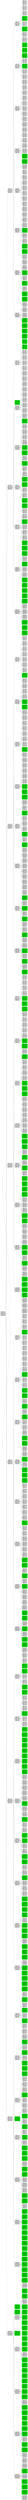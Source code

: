 digraph G
{
	node [shape = none];
	rankdir = LR;
	node0
	[
		label = <<table border="0" cellspacing="0">
			       <tr><td port="port0"  border="1" >Vertex: [1, 1, 1] [0]</td></tr>
			       <tr><td port="port1"  border="1" >Vertex: [1, 1, 100] [1]</td></tr>
			       <tr><td port="port2"  border="1" >Vertex: [1, 100, 1] [0]</td></tr>
			       <tr><td port="port3"  border="1" >Vertex: [1, 100, 100] [1]</td></tr>
			       <tr><td port="port4"  border="1" >Node: [1 ,100] [1 ,100] [1 ,100]</td></tr>
			       <tr><td port="port5"  border="1" >Vertex: [100, 1, 1] [0]</td></tr>
			       <tr><td port="port6"  border="1" >Vertex: [100, 1, 100] [1]</td></tr>
			       <tr><td port="port7"  border="1" >Vertex: [100, 100, 1] [2]</td></tr>
			       <tr><td port="port8"  border="1" >Vertex: [100, 100, 100] [3]</td></tr>
	        </table>>
	]
	node1
	[
		label = <<table border="0" cellspacing="0">
			       <tr><td port="port0"  border="1" >Vertex: [1, 1, 1] [0]</td></tr>
			       <tr><td port="port1"  border="1" >Vertex: [1, 1, 50] [1]</td></tr>
			       <tr><td port="port2"  border="1" >Vertex: [1, 50, 1] [0]</td></tr>
			       <tr><td port="port3"  border="1" >Vertex: [1, 50, 50] [1]</td></tr>
			       <tr><td port="port4"  border="1" >Node: [1 ,50] [1 ,50] [1 ,50]</td></tr>
			       <tr><td port="port5"  border="1" >Vertex: [50, 1, 1] [0]</td></tr>
			       <tr><td port="port6"  border="1" >Vertex: [50, 1, 50] [1]</td></tr>
			       <tr><td port="port7"  border="1" >Vertex: [50, 50, 1] [0]</td></tr>
			       <tr><td port="port8"  border="1" >Vertex: [50, 50, 50] [2]</td></tr>
	        </table>>
	]
	node0:port4 -> node1:port4
	node2
	[
		label = <<table border="0" cellspacing="0">
			       <tr><td port="port0"  border="1" >Vertex: [1, 1, 1] [0]</td></tr>
			       <tr><td port="port1"  border="1" >Vertex: [1, 1, 25] [1]</td></tr>
			       <tr><td port="port2"  border="1" >Vertex: [1, 25, 1] [0]</td></tr>
			       <tr><td port="port3"  border="1" >Vertex: [1, 25, 25] [1]</td></tr>
			       <tr><td port="port4"  border="1" >Node: [1 ,25] [1 ,25] [1 ,25]</td></tr>
			       <tr><td port="port5"  border="1" >Vertex: [25, 1, 1] [0]</td></tr>
			       <tr><td port="port6"  border="1" >Vertex: [25, 1, 25] [1]</td></tr>
			       <tr><td port="port7"  border="1" >Vertex: [25, 25, 1] [0]</td></tr>
			       <tr><td port="port8"  border="1" >Vertex: [25, 25, 25] [1]</td></tr>
	        </table>>
	]
	node1:port4 -> node2:port4
	node3
	[
		label = <<table border="0" cellspacing="0">
			       <tr><td port="port0"  border="1" >Vertex: [1, 1, 1] [0]</td></tr>
			       <tr><td port="port1"  border="1" >Vertex: [1, 1, 13] [1]</td></tr>
			       <tr><td port="port2"  border="1" >Vertex: [1, 13, 1] [0]</td></tr>
			       <tr><td port="port3"  border="1" >Vertex: [1, 13, 13] [1]</td></tr>
			       <tr><td port="port4"  border="1" >Node: [1 ,13] [1 ,13] [1 ,13]</td></tr>
			       <tr><td port="port5"  border="1" >Vertex: [13, 1, 1] [0]</td></tr>
			       <tr><td port="port6"  border="1" >Vertex: [13, 1, 13] [1]</td></tr>
			       <tr><td port="port7"  border="1" >Vertex: [13, 13, 1] [0]</td></tr>
			       <tr><td port="port8"  border="1" >Vertex: [13, 13, 13] [1]</td></tr>
	        </table>>
	]
	node2:port4 -> node3:port4
	node4
	[
		label = <<table border="0" cellspacing="0">
			       <tr><td port="port0"  border="1" >Vertex: [1, 1, 14] [0]</td></tr>
			       <tr><td port="port1"  border="1" >Vertex: [1, 1, 25] [1]</td></tr>
			       <tr><td port="port2"  border="1" >Vertex: [1, 13, 14] [1]</td></tr>
			       <tr><td port="port3"  border="1" >Vertex: [1, 13, 25] [1]</td></tr>
			       <tr><td port="port4"  border="1" >Node: [1 ,13] [1 ,13] [14 ,25]</td></tr>
			       <tr><td port="port5"  border="1" >Vertex: [13, 1, 14] [1]</td></tr>
			       <tr><td port="port6"  border="1" >Vertex: [13, 1, 25] [1]</td></tr>
			       <tr><td port="port7"  border="1" >Vertex: [13, 13, 14] [1]</td></tr>
			       <tr><td port="port8"  border="1" >Vertex: [13, 13, 25] [1]</td></tr>
	        </table>>
	]
	node2:port4 -> node4:port4
	node5
	[
		label = <<table border="0" cellspacing="0">
			       <tr><td port="port0"  border="1" >Vertex: [1, 14, 1] [0]</td></tr>
			       <tr><td port="port1"  border="1" >Vertex: [1, 14, 13] [1]</td></tr>
			       <tr><td port="port2"  border="1" >Vertex: [1, 25, 1] [0]</td></tr>
			       <tr><td port="port3"  border="1" >Vertex: [1, 25, 13] [1]</td></tr>
			       <tr><td port="port4"  border="1" >Node: [1 ,13] [14 ,25] [1 ,13]</td></tr>
			       <tr><td port="port5"  border="1" >Vertex: [13, 14, 1] [0]</td></tr>
			       <tr><td port="port6"  border="1" >Vertex: [13, 14, 13] [1]</td></tr>
			       <tr><td port="port7"  border="1" >Vertex: [13, 25, 1] [0]</td></tr>
			       <tr><td port="port8"  border="1" >Vertex: [13, 25, 13] [1]</td></tr>
	        </table>>
	]
	node2:port4 -> node5:port4
	node6
	[
		label = <<table border="0" cellspacing="0">
			       <tr><td port="port0"  border="1" bgcolor="green">Vertex: [1, 14, 14] [1]</td></tr>
			       <tr><td port="port1"  border="1" bgcolor="green">Vertex: [1, 14, 25] [1]</td></tr>
			       <tr><td port="port2"  border="1" bgcolor="green">Vertex: [1, 25, 14] [1]</td></tr>
			       <tr><td port="port3"  border="1" bgcolor="green">Vertex: [1, 25, 25] [1]</td></tr>
			       <tr><td port="port4"  border="1" bgcolor="green">Node: [1 ,13] [14 ,25] [14 ,25]</td></tr>
			       <tr><td port="port5"  border="1" bgcolor="green">Vertex: [13, 14, 14] [1]</td></tr>
			       <tr><td port="port6"  border="1" bgcolor="green">Vertex: [13, 14, 25] [1]</td></tr>
			       <tr><td port="port7"  border="1" bgcolor="green">Vertex: [13, 25, 14] [1]</td></tr>
			       <tr><td port="port8"  border="1" bgcolor="green">Vertex: [13, 25, 25] [1]</td></tr>
	        </table>>
	]
	node2:port4 -> node6:port4
	node7
	[
		label = <<table border="0" cellspacing="0">
			       <tr><td port="port0"  border="1" >Vertex: [14, 1, 1] [0]</td></tr>
			       <tr><td port="port1"  border="1" >Vertex: [14, 1, 13] [1]</td></tr>
			       <tr><td port="port2"  border="1" >Vertex: [14, 13, 1] [0]</td></tr>
			       <tr><td port="port3"  border="1" >Vertex: [14, 13, 13] [1]</td></tr>
			       <tr><td port="port4"  border="1" >Node: [14 ,25] [1 ,13] [1 ,13]</td></tr>
			       <tr><td port="port5"  border="1" >Vertex: [25, 1, 1] [0]</td></tr>
			       <tr><td port="port6"  border="1" >Vertex: [25, 1, 13] [1]</td></tr>
			       <tr><td port="port7"  border="1" >Vertex: [25, 13, 1] [0]</td></tr>
			       <tr><td port="port8"  border="1" >Vertex: [25, 13, 13] [1]</td></tr>
	        </table>>
	]
	node2:port4 -> node7:port4
	node8
	[
		label = <<table border="0" cellspacing="0">
			       <tr><td port="port0"  border="1" bgcolor="green">Vertex: [14, 1, 14] [1]</td></tr>
			       <tr><td port="port1"  border="1" bgcolor="green">Vertex: [14, 1, 25] [1]</td></tr>
			       <tr><td port="port2"  border="1" bgcolor="green">Vertex: [14, 13, 14] [1]</td></tr>
			       <tr><td port="port3"  border="1" bgcolor="green">Vertex: [14, 13, 25] [1]</td></tr>
			       <tr><td port="port4"  border="1" bgcolor="green">Node: [14 ,25] [1 ,13] [14 ,25]</td></tr>
			       <tr><td port="port5"  border="1" bgcolor="green">Vertex: [25, 1, 14] [1]</td></tr>
			       <tr><td port="port6"  border="1" bgcolor="green">Vertex: [25, 1, 25] [1]</td></tr>
			       <tr><td port="port7"  border="1" bgcolor="green">Vertex: [25, 13, 14] [1]</td></tr>
			       <tr><td port="port8"  border="1" bgcolor="green">Vertex: [25, 13, 25] [1]</td></tr>
	        </table>>
	]
	node2:port4 -> node8:port4
	node9
	[
		label = <<table border="0" cellspacing="0">
			       <tr><td port="port0"  border="1" >Vertex: [14, 14, 1] [0]</td></tr>
			       <tr><td port="port1"  border="1" >Vertex: [14, 14, 13] [1]</td></tr>
			       <tr><td port="port2"  border="1" >Vertex: [14, 25, 1] [0]</td></tr>
			       <tr><td port="port3"  border="1" >Vertex: [14, 25, 13] [1]</td></tr>
			       <tr><td port="port4"  border="1" >Node: [14 ,25] [14 ,25] [1 ,13]</td></tr>
			       <tr><td port="port5"  border="1" >Vertex: [25, 14, 1] [0]</td></tr>
			       <tr><td port="port6"  border="1" >Vertex: [25, 14, 13] [1]</td></tr>
			       <tr><td port="port7"  border="1" >Vertex: [25, 25, 1] [0]</td></tr>
			       <tr><td port="port8"  border="1" >Vertex: [25, 25, 13] [1]</td></tr>
	        </table>>
	]
	node2:port4 -> node9:port4
	node10
	[
		label = <<table border="0" cellspacing="0">
			       <tr><td port="port0"  border="1" >Vertex: [14, 14, 14] [1]</td></tr>
			       <tr><td port="port1"  border="1" >Vertex: [14, 14, 25] [1]</td></tr>
			       <tr><td port="port2"  border="1" >Vertex: [14, 25, 14] [1]</td></tr>
			       <tr><td port="port3"  border="1" >Vertex: [14, 25, 25] [1]</td></tr>
			       <tr><td port="port4"  border="1" >Node: [14 ,25] [14 ,25] [14 ,25]</td></tr>
			       <tr><td port="port5"  border="1" >Vertex: [25, 14, 14] [1]</td></tr>
			       <tr><td port="port6"  border="1" >Vertex: [25, 14, 25] [1]</td></tr>
			       <tr><td port="port7"  border="1" >Vertex: [25, 25, 14] [2]</td></tr>
			       <tr><td port="port8"  border="1" >Vertex: [25, 25, 25] [1]</td></tr>
	        </table>>
	]
	node2:port4 -> node10:port4
	node11
	[
		label = <<table border="0" cellspacing="0">
			       <tr><td port="port0"  border="1" >Vertex: [1, 1, 26] [1]</td></tr>
			       <tr><td port="port1"  border="1" >Vertex: [1, 1, 50] [1]</td></tr>
			       <tr><td port="port2"  border="1" >Vertex: [1, 25, 26] [1]</td></tr>
			       <tr><td port="port3"  border="1" >Vertex: [1, 25, 50] [1]</td></tr>
			       <tr><td port="port4"  border="1" >Node: [1 ,25] [1 ,25] [26 ,50]</td></tr>
			       <tr><td port="port5"  border="1" >Vertex: [25, 1, 26] [1]</td></tr>
			       <tr><td port="port6"  border="1" >Vertex: [25, 1, 50] [1]</td></tr>
			       <tr><td port="port7"  border="1" >Vertex: [25, 25, 26] [1]</td></tr>
			       <tr><td port="port8"  border="1" >Vertex: [25, 25, 50] [2]</td></tr>
	        </table>>
	]
	node1:port4 -> node11:port4
	node12
	[
		label = <<table border="0" cellspacing="0">
			       <tr><td port="port0"  border="1" bgcolor="green">Vertex: [1, 1, 26] [1]</td></tr>
			       <tr><td port="port1"  border="1" bgcolor="green">Vertex: [1, 1, 38] [1]</td></tr>
			       <tr><td port="port2"  border="1" bgcolor="green">Vertex: [1, 13, 26] [1]</td></tr>
			       <tr><td port="port3"  border="1" bgcolor="green">Vertex: [1, 13, 38] [1]</td></tr>
			       <tr><td port="port4"  border="1" bgcolor="green">Node: [1 ,13] [1 ,13] [26 ,38]</td></tr>
			       <tr><td port="port5"  border="1" bgcolor="green">Vertex: [13, 1, 26] [1]</td></tr>
			       <tr><td port="port6"  border="1" bgcolor="green">Vertex: [13, 1, 38] [1]</td></tr>
			       <tr><td port="port7"  border="1" bgcolor="green">Vertex: [13, 13, 26] [1]</td></tr>
			       <tr><td port="port8"  border="1" bgcolor="green">Vertex: [13, 13, 38] [1]</td></tr>
	        </table>>
	]
	node11:port4 -> node12:port4
	node13
	[
		label = <<table border="0" cellspacing="0">
			       <tr><td port="port0"  border="1" bgcolor="green">Vertex: [1, 1, 39] [1]</td></tr>
			       <tr><td port="port1"  border="1" bgcolor="green">Vertex: [1, 1, 50] [1]</td></tr>
			       <tr><td port="port2"  border="1" bgcolor="green">Vertex: [1, 13, 39] [1]</td></tr>
			       <tr><td port="port3"  border="1" bgcolor="green">Vertex: [1, 13, 50] [1]</td></tr>
			       <tr><td port="port4"  border="1" bgcolor="green">Node: [1 ,13] [1 ,13] [39 ,50]</td></tr>
			       <tr><td port="port5"  border="1" bgcolor="green">Vertex: [13, 1, 39] [1]</td></tr>
			       <tr><td port="port6"  border="1" bgcolor="green">Vertex: [13, 1, 50] [1]</td></tr>
			       <tr><td port="port7"  border="1" bgcolor="green">Vertex: [13, 13, 39] [1]</td></tr>
			       <tr><td port="port8"  border="1" bgcolor="green">Vertex: [13, 13, 50] [1]</td></tr>
	        </table>>
	]
	node11:port4 -> node13:port4
	node14
	[
		label = <<table border="0" cellspacing="0">
			       <tr><td port="port0"  border="1" bgcolor="green">Vertex: [1, 14, 26] [1]</td></tr>
			       <tr><td port="port1"  border="1" bgcolor="green">Vertex: [1, 14, 38] [1]</td></tr>
			       <tr><td port="port2"  border="1" bgcolor="green">Vertex: [1, 25, 26] [1]</td></tr>
			       <tr><td port="port3"  border="1" bgcolor="green">Vertex: [1, 25, 38] [1]</td></tr>
			       <tr><td port="port4"  border="1" bgcolor="green">Node: [1 ,13] [14 ,25] [26 ,38]</td></tr>
			       <tr><td port="port5"  border="1" bgcolor="green">Vertex: [13, 14, 26] [1]</td></tr>
			       <tr><td port="port6"  border="1" bgcolor="green">Vertex: [13, 14, 38] [1]</td></tr>
			       <tr><td port="port7"  border="1" bgcolor="green">Vertex: [13, 25, 26] [1]</td></tr>
			       <tr><td port="port8"  border="1" bgcolor="green">Vertex: [13, 25, 38] [1]</td></tr>
	        </table>>
	]
	node11:port4 -> node14:port4
	node15
	[
		label = <<table border="0" cellspacing="0">
			       <tr><td port="port0"  border="1" >Vertex: [1, 14, 39] [1]</td></tr>
			       <tr><td port="port1"  border="1" >Vertex: [1, 14, 50] [1]</td></tr>
			       <tr><td port="port2"  border="1" >Vertex: [1, 25, 39] [1]</td></tr>
			       <tr><td port="port3"  border="1" >Vertex: [1, 25, 50] [1]</td></tr>
			       <tr><td port="port4"  border="1" >Node: [1 ,13] [14 ,25] [39 ,50]</td></tr>
			       <tr><td port="port5"  border="1" >Vertex: [13, 14, 39] [1]</td></tr>
			       <tr><td port="port6"  border="1" >Vertex: [13, 14, 50] [1]</td></tr>
			       <tr><td port="port7"  border="1" >Vertex: [13, 25, 39] [1]</td></tr>
			       <tr><td port="port8"  border="1" >Vertex: [13, 25, 50] [2]</td></tr>
	        </table>>
	]
	node11:port4 -> node15:port4
	node16
	[
		label = <<table border="0" cellspacing="0">
			       <tr><td port="port0"  border="1" bgcolor="green">Vertex: [14, 1, 26] [1]</td></tr>
			       <tr><td port="port1"  border="1" bgcolor="green">Vertex: [14, 1, 38] [1]</td></tr>
			       <tr><td port="port2"  border="1" bgcolor="green">Vertex: [14, 13, 26] [1]</td></tr>
			       <tr><td port="port3"  border="1" bgcolor="green">Vertex: [14, 13, 38] [1]</td></tr>
			       <tr><td port="port4"  border="1" bgcolor="green">Node: [14 ,25] [1 ,13] [26 ,38]</td></tr>
			       <tr><td port="port5"  border="1" bgcolor="green">Vertex: [25, 1, 26] [1]</td></tr>
			       <tr><td port="port6"  border="1" bgcolor="green">Vertex: [25, 1, 38] [1]</td></tr>
			       <tr><td port="port7"  border="1" bgcolor="green">Vertex: [25, 13, 26] [1]</td></tr>
			       <tr><td port="port8"  border="1" bgcolor="green">Vertex: [25, 13, 38] [1]</td></tr>
	        </table>>
	]
	node11:port4 -> node16:port4
	node17
	[
		label = <<table border="0" cellspacing="0">
			       <tr><td port="port0"  border="1" >Vertex: [14, 1, 39] [1]</td></tr>
			       <tr><td port="port1"  border="1" >Vertex: [14, 1, 50] [1]</td></tr>
			       <tr><td port="port2"  border="1" >Vertex: [14, 13, 39] [1]</td></tr>
			       <tr><td port="port3"  border="1" >Vertex: [14, 13, 50] [1]</td></tr>
			       <tr><td port="port4"  border="1" >Node: [14 ,25] [1 ,13] [39 ,50]</td></tr>
			       <tr><td port="port5"  border="1" >Vertex: [25, 1, 39] [1]</td></tr>
			       <tr><td port="port6"  border="1" >Vertex: [25, 1, 50] [1]</td></tr>
			       <tr><td port="port7"  border="1" >Vertex: [25, 13, 39] [2]</td></tr>
			       <tr><td port="port8"  border="1" >Vertex: [25, 13, 50] [2]</td></tr>
	        </table>>
	]
	node11:port4 -> node17:port4
	node18
	[
		label = <<table border="0" cellspacing="0">
			       <tr><td port="port0"  border="1" >Vertex: [14, 14, 26] [1]</td></tr>
			       <tr><td port="port1"  border="1" >Vertex: [14, 14, 38] [1]</td></tr>
			       <tr><td port="port2"  border="1" >Vertex: [14, 25, 26] [1]</td></tr>
			       <tr><td port="port3"  border="1" >Vertex: [14, 25, 38] [2]</td></tr>
			       <tr><td port="port4"  border="1" >Node: [14 ,25] [14 ,25] [26 ,38]</td></tr>
			       <tr><td port="port5"  border="1" >Vertex: [25, 14, 26] [1]</td></tr>
			       <tr><td port="port6"  border="1" >Vertex: [25, 14, 38] [2]</td></tr>
			       <tr><td port="port7"  border="1" >Vertex: [25, 25, 26] [1]</td></tr>
			       <tr><td port="port8"  border="1" >Vertex: [25, 25, 38] [1]</td></tr>
	        </table>>
	]
	node11:port4 -> node18:port4
	node19
	[
		label = <<table border="0" cellspacing="0">
			       <tr><td port="port0"  border="1" >Vertex: [14, 14, 39] [1]</td></tr>
			       <tr><td port="port1"  border="1" >Vertex: [14, 14, 50] [1]</td></tr>
			       <tr><td port="port2"  border="1" >Vertex: [14, 25, 39] [2]</td></tr>
			       <tr><td port="port3"  border="1" >Vertex: [14, 25, 50] [2]</td></tr>
			       <tr><td port="port4"  border="1" >Node: [14 ,25] [14 ,25] [39 ,50]</td></tr>
			       <tr><td port="port5"  border="1" >Vertex: [25, 14, 39] [2]</td></tr>
			       <tr><td port="port6"  border="1" >Vertex: [25, 14, 50] [2]</td></tr>
			       <tr><td port="port7"  border="1" >Vertex: [25, 25, 39] [2]</td></tr>
			       <tr><td port="port8"  border="1" >Vertex: [25, 25, 50] [2]</td></tr>
	        </table>>
	]
	node11:port4 -> node19:port4
	node20
	[
		label = <<table border="0" cellspacing="0">
			       <tr><td port="port0"  border="1" >Vertex: [1, 26, 1] [0]</td></tr>
			       <tr><td port="port1"  border="1" >Vertex: [1, 26, 25] [1]</td></tr>
			       <tr><td port="port2"  border="1" >Vertex: [1, 50, 1] [0]</td></tr>
			       <tr><td port="port3"  border="1" >Vertex: [1, 50, 25] [1]</td></tr>
			       <tr><td port="port4"  border="1" >Node: [1 ,25] [26 ,50] [1 ,25]</td></tr>
			       <tr><td port="port5"  border="1" >Vertex: [25, 26, 1] [0]</td></tr>
			       <tr><td port="port6"  border="1" >Vertex: [25, 26, 25] [2]</td></tr>
			       <tr><td port="port7"  border="1" >Vertex: [25, 50, 1] [0]</td></tr>
			       <tr><td port="port8"  border="1" >Vertex: [25, 50, 25] [2]</td></tr>
	        </table>>
	]
	node1:port4 -> node20:port4
	node21
	[
		label = <<table border="0" cellspacing="0">
			       <tr><td port="port0"  border="1" >Vertex: [1, 26, 1] [0]</td></tr>
			       <tr><td port="port1"  border="1" >Vertex: [1, 26, 13] [1]</td></tr>
			       <tr><td port="port2"  border="1" >Vertex: [1, 38, 1] [0]</td></tr>
			       <tr><td port="port3"  border="1" >Vertex: [1, 38, 13] [1]</td></tr>
			       <tr><td port="port4"  border="1" >Node: [1 ,13] [26 ,38] [1 ,13]</td></tr>
			       <tr><td port="port5"  border="1" >Vertex: [13, 26, 1] [0]</td></tr>
			       <tr><td port="port6"  border="1" >Vertex: [13, 26, 13] [1]</td></tr>
			       <tr><td port="port7"  border="1" >Vertex: [13, 38, 1] [0]</td></tr>
			       <tr><td port="port8"  border="1" >Vertex: [13, 38, 13] [1]</td></tr>
	        </table>>
	]
	node20:port4 -> node21:port4
	node22
	[
		label = <<table border="0" cellspacing="0">
			       <tr><td port="port0"  border="1" >Vertex: [1, 26, 14] [1]</td></tr>
			       <tr><td port="port1"  border="1" >Vertex: [1, 26, 25] [1]</td></tr>
			       <tr><td port="port2"  border="1" >Vertex: [1, 38, 14] [1]</td></tr>
			       <tr><td port="port3"  border="1" >Vertex: [1, 38, 25] [1]</td></tr>
			       <tr><td port="port4"  border="1" >Node: [1 ,13] [26 ,38] [14 ,25]</td></tr>
			       <tr><td port="port5"  border="1" >Vertex: [13, 26, 14] [1]</td></tr>
			       <tr><td port="port6"  border="1" >Vertex: [13, 26, 25] [1]</td></tr>
			       <tr><td port="port7"  border="1" >Vertex: [13, 38, 14] [1]</td></tr>
			       <tr><td port="port8"  border="1" >Vertex: [13, 38, 25] [2]</td></tr>
	        </table>>
	]
	node20:port4 -> node22:port4
	node23
	[
		label = <<table border="0" cellspacing="0">
			       <tr><td port="port0"  border="1" >Vertex: [1, 39, 1] [0]</td></tr>
			       <tr><td port="port1"  border="1" >Vertex: [1, 39, 13] [1]</td></tr>
			       <tr><td port="port2"  border="1" >Vertex: [1, 50, 1] [0]</td></tr>
			       <tr><td port="port3"  border="1" >Vertex: [1, 50, 13] [1]</td></tr>
			       <tr><td port="port4"  border="1" >Node: [1 ,13] [39 ,50] [1 ,13]</td></tr>
			       <tr><td port="port5"  border="1" >Vertex: [13, 39, 1] [0]</td></tr>
			       <tr><td port="port6"  border="1" >Vertex: [13, 39, 13] [1]</td></tr>
			       <tr><td port="port7"  border="1" >Vertex: [13, 50, 1] [0]</td></tr>
			       <tr><td port="port8"  border="1" >Vertex: [13, 50, 13] [1]</td></tr>
	        </table>>
	]
	node20:port4 -> node23:port4
	node24
	[
		label = <<table border="0" cellspacing="0">
			       <tr><td port="port0"  border="1" >Vertex: [1, 39, 14] [1]</td></tr>
			       <tr><td port="port1"  border="1" >Vertex: [1, 39, 25] [1]</td></tr>
			       <tr><td port="port2"  border="1" >Vertex: [1, 50, 14] [1]</td></tr>
			       <tr><td port="port3"  border="1" >Vertex: [1, 50, 25] [1]</td></tr>
			       <tr><td port="port4"  border="1" >Node: [1 ,13] [39 ,50] [14 ,25]</td></tr>
			       <tr><td port="port5"  border="1" >Vertex: [13, 39, 14] [1]</td></tr>
			       <tr><td port="port6"  border="1" >Vertex: [13, 39, 25] [1]</td></tr>
			       <tr><td port="port7"  border="1" >Vertex: [13, 50, 14] [1]</td></tr>
			       <tr><td port="port8"  border="1" >Vertex: [13, 50, 25] [2]</td></tr>
	        </table>>
	]
	node20:port4 -> node24:port4
	node25
	[
		label = <<table border="0" cellspacing="0">
			       <tr><td port="port0"  border="1" >Vertex: [14, 26, 1] [0]</td></tr>
			       <tr><td port="port1"  border="1" >Vertex: [14, 26, 13] [1]</td></tr>
			       <tr><td port="port2"  border="1" >Vertex: [14, 38, 1] [0]</td></tr>
			       <tr><td port="port3"  border="1" >Vertex: [14, 38, 13] [1]</td></tr>
			       <tr><td port="port4"  border="1" >Node: [14 ,25] [26 ,38] [1 ,13]</td></tr>
			       <tr><td port="port5"  border="1" >Vertex: [25, 26, 1] [0]</td></tr>
			       <tr><td port="port6"  border="1" >Vertex: [25, 26, 13] [2]</td></tr>
			       <tr><td port="port7"  border="1" >Vertex: [25, 38, 1] [0]</td></tr>
			       <tr><td port="port8"  border="1" >Vertex: [25, 38, 13] [2]</td></tr>
	        </table>>
	]
	node20:port4 -> node25:port4
	node26
	[
		label = <<table border="0" cellspacing="0">
			       <tr><td port="port0"  border="1" >Vertex: [14, 26, 14] [1]</td></tr>
			       <tr><td port="port1"  border="1" >Vertex: [14, 26, 25] [1]</td></tr>
			       <tr><td port="port2"  border="1" >Vertex: [14, 38, 14] [1]</td></tr>
			       <tr><td port="port3"  border="1" >Vertex: [14, 38, 25] [2]</td></tr>
			       <tr><td port="port4"  border="1" >Node: [14 ,25] [26 ,38] [14 ,25]</td></tr>
			       <tr><td port="port5"  border="1" >Vertex: [25, 26, 14] [2]</td></tr>
			       <tr><td port="port6"  border="1" >Vertex: [25, 26, 25] [2]</td></tr>
			       <tr><td port="port7"  border="1" >Vertex: [25, 38, 14] [2]</td></tr>
			       <tr><td port="port8"  border="1" >Vertex: [25, 38, 25] [2]</td></tr>
	        </table>>
	]
	node20:port4 -> node26:port4
	node27
	[
		label = <<table border="0" cellspacing="0">
			       <tr><td port="port0"  border="1" >Vertex: [14, 39, 1] [0]</td></tr>
			       <tr><td port="port1"  border="1" >Vertex: [14, 39, 13] [1]</td></tr>
			       <tr><td port="port2"  border="1" >Vertex: [14, 50, 1] [0]</td></tr>
			       <tr><td port="port3"  border="1" >Vertex: [14, 50, 13] [2]</td></tr>
			       <tr><td port="port4"  border="1" >Node: [14 ,25] [39 ,50] [1 ,13]</td></tr>
			       <tr><td port="port5"  border="1" >Vertex: [25, 39, 1] [0]</td></tr>
			       <tr><td port="port6"  border="1" >Vertex: [25, 39, 13] [2]</td></tr>
			       <tr><td port="port7"  border="1" >Vertex: [25, 50, 1] [0]</td></tr>
			       <tr><td port="port8"  border="1" >Vertex: [25, 50, 13] [2]</td></tr>
	        </table>>
	]
	node20:port4 -> node27:port4
	node28
	[
		label = <<table border="0" cellspacing="0">
			       <tr><td port="port0"  border="1" >Vertex: [14, 39, 14] [1]</td></tr>
			       <tr><td port="port1"  border="1" >Vertex: [14, 39, 25] [2]</td></tr>
			       <tr><td port="port2"  border="1" >Vertex: [14, 50, 14] [2]</td></tr>
			       <tr><td port="port3"  border="1" >Vertex: [14, 50, 25] [2]</td></tr>
			       <tr><td port="port4"  border="1" >Node: [14 ,25] [39 ,50] [14 ,25]</td></tr>
			       <tr><td port="port5"  border="1" >Vertex: [25, 39, 14] [2]</td></tr>
			       <tr><td port="port6"  border="1" >Vertex: [25, 39, 25] [2]</td></tr>
			       <tr><td port="port7"  border="1" >Vertex: [25, 50, 14] [2]</td></tr>
			       <tr><td port="port8"  border="1" >Vertex: [25, 50, 25] [2]</td></tr>
	        </table>>
	]
	node20:port4 -> node28:port4
	node29
	[
		label = <<table border="0" cellspacing="0">
			       <tr><td port="port0"  border="1" >Vertex: [1, 26, 26] [1]</td></tr>
			       <tr><td port="port1"  border="1" >Vertex: [1, 26, 50] [1]</td></tr>
			       <tr><td port="port2"  border="1" >Vertex: [1, 50, 26] [1]</td></tr>
			       <tr><td port="port3"  border="1" >Vertex: [1, 50, 50] [1]</td></tr>
			       <tr><td port="port4"  border="1" >Node: [1 ,25] [26 ,50] [26 ,50]</td></tr>
			       <tr><td port="port5"  border="1" >Vertex: [25, 26, 26] [2]</td></tr>
			       <tr><td port="port6"  border="1" >Vertex: [25, 26, 50] [2]</td></tr>
			       <tr><td port="port7"  border="1" >Vertex: [25, 50, 26] [2]</td></tr>
			       <tr><td port="port8"  border="1" >Vertex: [25, 50, 50] [2]</td></tr>
	        </table>>
	]
	node1:port4 -> node29:port4
	node30
	[
		label = <<table border="0" cellspacing="0">
			       <tr><td port="port0"  border="1" >Vertex: [1, 26, 26] [1]</td></tr>
			       <tr><td port="port1"  border="1" >Vertex: [1, 26, 38] [1]</td></tr>
			       <tr><td port="port2"  border="1" >Vertex: [1, 38, 26] [1]</td></tr>
			       <tr><td port="port3"  border="1" >Vertex: [1, 38, 38] [1]</td></tr>
			       <tr><td port="port4"  border="1" >Node: [1 ,13] [26 ,38] [26 ,38]</td></tr>
			       <tr><td port="port5"  border="1" >Vertex: [13, 26, 26] [1]</td></tr>
			       <tr><td port="port6"  border="1" >Vertex: [13, 26, 38] [1]</td></tr>
			       <tr><td port="port7"  border="1" >Vertex: [13, 38, 26] [2]</td></tr>
			       <tr><td port="port8"  border="1" >Vertex: [13, 38, 38] [2]</td></tr>
	        </table>>
	]
	node29:port4 -> node30:port4
	node31
	[
		label = <<table border="0" cellspacing="0">
			       <tr><td port="port0"  border="1" >Vertex: [1, 26, 39] [1]</td></tr>
			       <tr><td port="port1"  border="1" >Vertex: [1, 26, 50] [1]</td></tr>
			       <tr><td port="port2"  border="1" >Vertex: [1, 38, 39] [1]</td></tr>
			       <tr><td port="port3"  border="1" >Vertex: [1, 38, 50] [1]</td></tr>
			       <tr><td port="port4"  border="1" >Node: [1 ,13] [26 ,38] [39 ,50]</td></tr>
			       <tr><td port="port5"  border="1" >Vertex: [13, 26, 39] [2]</td></tr>
			       <tr><td port="port6"  border="1" >Vertex: [13, 26, 50] [2]</td></tr>
			       <tr><td port="port7"  border="1" >Vertex: [13, 38, 39] [2]</td></tr>
			       <tr><td port="port8"  border="1" >Vertex: [13, 38, 50] [2]</td></tr>
	        </table>>
	]
	node29:port4 -> node31:port4
	node32
	[
		label = <<table border="0" cellspacing="0">
			       <tr><td port="port0"  border="1" >Vertex: [1, 39, 26] [1]</td></tr>
			       <tr><td port="port1"  border="1" >Vertex: [1, 39, 38] [1]</td></tr>
			       <tr><td port="port2"  border="1" >Vertex: [1, 50, 26] [1]</td></tr>
			       <tr><td port="port3"  border="1" >Vertex: [1, 50, 38] [1]</td></tr>
			       <tr><td port="port4"  border="1" >Node: [1 ,13] [39 ,50] [26 ,38]</td></tr>
			       <tr><td port="port5"  border="1" >Vertex: [13, 39, 26] [2]</td></tr>
			       <tr><td port="port6"  border="1" >Vertex: [13, 39, 38] [2]</td></tr>
			       <tr><td port="port7"  border="1" >Vertex: [13, 50, 26] [2]</td></tr>
			       <tr><td port="port8"  border="1" >Vertex: [13, 50, 38] [2]</td></tr>
	        </table>>
	]
	node29:port4 -> node32:port4
	node33
	[
		label = <<table border="0" cellspacing="0">
			       <tr><td port="port0"  border="1" >Vertex: [1, 39, 39] [1]</td></tr>
			       <tr><td port="port1"  border="1" >Vertex: [1, 39, 50] [1]</td></tr>
			       <tr><td port="port2"  border="1" >Vertex: [1, 50, 39] [1]</td></tr>
			       <tr><td port="port3"  border="1" >Vertex: [1, 50, 50] [1]</td></tr>
			       <tr><td port="port4"  border="1" >Node: [1 ,13] [39 ,50] [39 ,50]</td></tr>
			       <tr><td port="port5"  border="1" >Vertex: [13, 39, 39] [2]</td></tr>
			       <tr><td port="port6"  border="1" >Vertex: [13, 39, 50] [2]</td></tr>
			       <tr><td port="port7"  border="1" >Vertex: [13, 50, 39] [2]</td></tr>
			       <tr><td port="port8"  border="1" >Vertex: [13, 50, 50] [2]</td></tr>
	        </table>>
	]
	node29:port4 -> node33:port4
	node34
	[
		label = <<table border="0" cellspacing="0">
			       <tr><td port="port0"  border="1" >Vertex: [14, 26, 26] [1]</td></tr>
			       <tr><td port="port1"  border="1" >Vertex: [14, 26, 38] [2]</td></tr>
			       <tr><td port="port2"  border="1" >Vertex: [14, 38, 26] [2]</td></tr>
			       <tr><td port="port3"  border="1" >Vertex: [14, 38, 38] [2]</td></tr>
			       <tr><td port="port4"  border="1" >Node: [14 ,25] [26 ,38] [26 ,38]</td></tr>
			       <tr><td port="port5"  border="1" >Vertex: [25, 26, 26] [2]</td></tr>
			       <tr><td port="port6"  border="1" >Vertex: [25, 26, 38] [2]</td></tr>
			       <tr><td port="port7"  border="1" >Vertex: [25, 38, 26] [2]</td></tr>
			       <tr><td port="port8"  border="1" >Vertex: [25, 38, 38] [2]</td></tr>
	        </table>>
	]
	node29:port4 -> node34:port4
	node35
	[
		label = <<table border="0" cellspacing="0">
			       <tr><td port="port0"  border="1" bgcolor="green">Vertex: [14, 26, 39] [2]</td></tr>
			       <tr><td port="port1"  border="1" bgcolor="green">Vertex: [14, 26, 50] [2]</td></tr>
			       <tr><td port="port2"  border="1" bgcolor="green">Vertex: [14, 38, 39] [2]</td></tr>
			       <tr><td port="port3"  border="1" bgcolor="green">Vertex: [14, 38, 50] [2]</td></tr>
			       <tr><td port="port4"  border="1" bgcolor="green">Node: [14 ,25] [26 ,38] [39 ,50]</td></tr>
			       <tr><td port="port5"  border="1" bgcolor="green">Vertex: [25, 26, 39] [2]</td></tr>
			       <tr><td port="port6"  border="1" bgcolor="green">Vertex: [25, 26, 50] [2]</td></tr>
			       <tr><td port="port7"  border="1" bgcolor="green">Vertex: [25, 38, 39] [2]</td></tr>
			       <tr><td port="port8"  border="1" bgcolor="green">Vertex: [25, 38, 50] [2]</td></tr>
	        </table>>
	]
	node29:port4 -> node35:port4
	node36
	[
		label = <<table border="0" cellspacing="0">
			       <tr><td port="port0"  border="1" bgcolor="green">Vertex: [14, 39, 26] [2]</td></tr>
			       <tr><td port="port1"  border="1" bgcolor="green">Vertex: [14, 39, 38] [2]</td></tr>
			       <tr><td port="port2"  border="1" bgcolor="green">Vertex: [14, 50, 26] [2]</td></tr>
			       <tr><td port="port3"  border="1" bgcolor="green">Vertex: [14, 50, 38] [2]</td></tr>
			       <tr><td port="port4"  border="1" bgcolor="green">Node: [14 ,25] [39 ,50] [26 ,38]</td></tr>
			       <tr><td port="port5"  border="1" bgcolor="green">Vertex: [25, 39, 26] [2]</td></tr>
			       <tr><td port="port6"  border="1" bgcolor="green">Vertex: [25, 39, 38] [2]</td></tr>
			       <tr><td port="port7"  border="1" bgcolor="green">Vertex: [25, 50, 26] [2]</td></tr>
			       <tr><td port="port8"  border="1" bgcolor="green">Vertex: [25, 50, 38] [2]</td></tr>
	        </table>>
	]
	node29:port4 -> node36:port4
	node37
	[
		label = <<table border="0" cellspacing="0">
			       <tr><td port="port0"  border="1" >Vertex: [14, 39, 39] [2]</td></tr>
			       <tr><td port="port1"  border="1" >Vertex: [14, 39, 50] [2]</td></tr>
			       <tr><td port="port2"  border="1" >Vertex: [14, 50, 39] [1]</td></tr>
			       <tr><td port="port3"  border="1" >Vertex: [14, 50, 50] [2]</td></tr>
			       <tr><td port="port4"  border="1" >Node: [14 ,25] [39 ,50] [39 ,50]</td></tr>
			       <tr><td port="port5"  border="1" >Vertex: [25, 39, 39] [2]</td></tr>
			       <tr><td port="port6"  border="1" >Vertex: [25, 39, 50] [2]</td></tr>
			       <tr><td port="port7"  border="1" >Vertex: [25, 50, 39] [1]</td></tr>
			       <tr><td port="port8"  border="1" >Vertex: [25, 50, 50] [2]</td></tr>
	        </table>>
	]
	node29:port4 -> node37:port4
	node38
	[
		label = <<table border="0" cellspacing="0">
			       <tr><td port="port0"  border="1" >Vertex: [26, 1, 1] [0]</td></tr>
			       <tr><td port="port1"  border="1" >Vertex: [26, 1, 25] [1]</td></tr>
			       <tr><td port="port2"  border="1" >Vertex: [26, 25, 1] [0]</td></tr>
			       <tr><td port="port3"  border="1" >Vertex: [26, 25, 25] [1]</td></tr>
			       <tr><td port="port4"  border="1" >Node: [26 ,50] [1 ,25] [1 ,25]</td></tr>
			       <tr><td port="port5"  border="1" >Vertex: [50, 1, 1] [0]</td></tr>
			       <tr><td port="port6"  border="1" >Vertex: [50, 1, 25] [1]</td></tr>
			       <tr><td port="port7"  border="1" >Vertex: [50, 25, 1] [0]</td></tr>
			       <tr><td port="port8"  border="1" >Vertex: [50, 25, 25] [2]</td></tr>
	        </table>>
	]
	node1:port4 -> node38:port4
	node39
	[
		label = <<table border="0" cellspacing="0">
			       <tr><td port="port0"  border="1" >Vertex: [26, 1, 1] [0]</td></tr>
			       <tr><td port="port1"  border="1" >Vertex: [26, 1, 13] [1]</td></tr>
			       <tr><td port="port2"  border="1" >Vertex: [26, 13, 1] [0]</td></tr>
			       <tr><td port="port3"  border="1" >Vertex: [26, 13, 13] [1]</td></tr>
			       <tr><td port="port4"  border="1" >Node: [26 ,38] [1 ,13] [1 ,13]</td></tr>
			       <tr><td port="port5"  border="1" >Vertex: [38, 1, 1] [0]</td></tr>
			       <tr><td port="port6"  border="1" >Vertex: [38, 1, 13] [1]</td></tr>
			       <tr><td port="port7"  border="1" >Vertex: [38, 13, 1] [0]</td></tr>
			       <tr><td port="port8"  border="1" >Vertex: [38, 13, 13] [1]</td></tr>
	        </table>>
	]
	node38:port4 -> node39:port4
	node40
	[
		label = <<table border="0" cellspacing="0">
			       <tr><td port="port0"  border="1" >Vertex: [26, 1, 14] [1]</td></tr>
			       <tr><td port="port1"  border="1" >Vertex: [26, 1, 25] [1]</td></tr>
			       <tr><td port="port2"  border="1" >Vertex: [26, 13, 14] [1]</td></tr>
			       <tr><td port="port3"  border="1" >Vertex: [26, 13, 25] [1]</td></tr>
			       <tr><td port="port4"  border="1" >Node: [26 ,38] [1 ,13] [14 ,25]</td></tr>
			       <tr><td port="port5"  border="1" >Vertex: [38, 1, 14] [1]</td></tr>
			       <tr><td port="port6"  border="1" >Vertex: [38, 1, 25] [1]</td></tr>
			       <tr><td port="port7"  border="1" >Vertex: [38, 13, 14] [1]</td></tr>
			       <tr><td port="port8"  border="1" >Vertex: [38, 13, 25] [2]</td></tr>
	        </table>>
	]
	node38:port4 -> node40:port4
	node41
	[
		label = <<table border="0" cellspacing="0">
			       <tr><td port="port0"  border="1" >Vertex: [26, 14, 1] [0]</td></tr>
			       <tr><td port="port1"  border="1" >Vertex: [26, 14, 13] [1]</td></tr>
			       <tr><td port="port2"  border="1" >Vertex: [26, 25, 1] [0]</td></tr>
			       <tr><td port="port3"  border="1" >Vertex: [26, 25, 13] [1]</td></tr>
			       <tr><td port="port4"  border="1" >Node: [26 ,38] [14 ,25] [1 ,13]</td></tr>
			       <tr><td port="port5"  border="1" >Vertex: [38, 14, 1] [0]</td></tr>
			       <tr><td port="port6"  border="1" >Vertex: [38, 14, 13] [1]</td></tr>
			       <tr><td port="port7"  border="1" >Vertex: [38, 25, 1] [0]</td></tr>
			       <tr><td port="port8"  border="1" >Vertex: [38, 25, 13] [2]</td></tr>
	        </table>>
	]
	node38:port4 -> node41:port4
	node42
	[
		label = <<table border="0" cellspacing="0">
			       <tr><td port="port0"  border="1" >Vertex: [26, 14, 14] [1]</td></tr>
			       <tr><td port="port1"  border="1" >Vertex: [26, 14, 25] [1]</td></tr>
			       <tr><td port="port2"  border="1" >Vertex: [26, 25, 14] [2]</td></tr>
			       <tr><td port="port3"  border="1" >Vertex: [26, 25, 25] [1]</td></tr>
			       <tr><td port="port4"  border="1" >Node: [26 ,38] [14 ,25] [14 ,25]</td></tr>
			       <tr><td port="port5"  border="1" >Vertex: [38, 14, 14] [1]</td></tr>
			       <tr><td port="port6"  border="1" >Vertex: [38, 14, 25] [2]</td></tr>
			       <tr><td port="port7"  border="1" >Vertex: [38, 25, 14] [2]</td></tr>
			       <tr><td port="port8"  border="1" >Vertex: [38, 25, 25] [2]</td></tr>
	        </table>>
	]
	node38:port4 -> node42:port4
	node43
	[
		label = <<table border="0" cellspacing="0">
			       <tr><td port="port0"  border="1" >Vertex: [39, 1, 1] [0]</td></tr>
			       <tr><td port="port1"  border="1" >Vertex: [39, 1, 13] [1]</td></tr>
			       <tr><td port="port2"  border="1" >Vertex: [39, 13, 1] [0]</td></tr>
			       <tr><td port="port3"  border="1" >Vertex: [39, 13, 13] [1]</td></tr>
			       <tr><td port="port4"  border="1" >Node: [39 ,50] [1 ,13] [1 ,13]</td></tr>
			       <tr><td port="port5"  border="1" >Vertex: [50, 1, 1] [0]</td></tr>
			       <tr><td port="port6"  border="1" >Vertex: [50, 1, 13] [1]</td></tr>
			       <tr><td port="port7"  border="1" >Vertex: [50, 13, 1] [0]</td></tr>
			       <tr><td port="port8"  border="1" >Vertex: [50, 13, 13] [1]</td></tr>
	        </table>>
	]
	node38:port4 -> node43:port4
	node44
	[
		label = <<table border="0" cellspacing="0">
			       <tr><td port="port0"  border="1" >Vertex: [39, 1, 14] [1]</td></tr>
			       <tr><td port="port1"  border="1" >Vertex: [39, 1, 25] [1]</td></tr>
			       <tr><td port="port2"  border="1" >Vertex: [39, 13, 14] [1]</td></tr>
			       <tr><td port="port3"  border="1" >Vertex: [39, 13, 25] [2]</td></tr>
			       <tr><td port="port4"  border="1" >Node: [39 ,50] [1 ,13] [14 ,25]</td></tr>
			       <tr><td port="port5"  border="1" >Vertex: [50, 1, 14] [1]</td></tr>
			       <tr><td port="port6"  border="1" >Vertex: [50, 1, 25] [1]</td></tr>
			       <tr><td port="port7"  border="1" >Vertex: [50, 13, 14] [2]</td></tr>
			       <tr><td port="port8"  border="1" >Vertex: [50, 13, 25] [2]</td></tr>
	        </table>>
	]
	node38:port4 -> node44:port4
	node45
	[
		label = <<table border="0" cellspacing="0">
			       <tr><td port="port0"  border="1" >Vertex: [39, 14, 1] [0]</td></tr>
			       <tr><td port="port1"  border="1" >Vertex: [39, 14, 13] [1]</td></tr>
			       <tr><td port="port2"  border="1" >Vertex: [39, 25, 1] [0]</td></tr>
			       <tr><td port="port3"  border="1" >Vertex: [39, 25, 13] [2]</td></tr>
			       <tr><td port="port4"  border="1" >Node: [39 ,50] [14 ,25] [1 ,13]</td></tr>
			       <tr><td port="port5"  border="1" >Vertex: [50, 14, 1] [0]</td></tr>
			       <tr><td port="port6"  border="1" >Vertex: [50, 14, 13] [2]</td></tr>
			       <tr><td port="port7"  border="1" >Vertex: [50, 25, 1] [0]</td></tr>
			       <tr><td port="port8"  border="1" >Vertex: [50, 25, 13] [2]</td></tr>
	        </table>>
	]
	node38:port4 -> node45:port4
	node46
	[
		label = <<table border="0" cellspacing="0">
			       <tr><td port="port0"  border="1" >Vertex: [39, 14, 14] [1]</td></tr>
			       <tr><td port="port1"  border="1" >Vertex: [39, 14, 25] [2]</td></tr>
			       <tr><td port="port2"  border="1" >Vertex: [39, 25, 14] [2]</td></tr>
			       <tr><td port="port3"  border="1" >Vertex: [39, 25, 25] [2]</td></tr>
			       <tr><td port="port4"  border="1" >Node: [39 ,50] [14 ,25] [14 ,25]</td></tr>
			       <tr><td port="port5"  border="1" >Vertex: [50, 14, 14] [2]</td></tr>
			       <tr><td port="port6"  border="1" >Vertex: [50, 14, 25] [2]</td></tr>
			       <tr><td port="port7"  border="1" >Vertex: [50, 25, 14] [2]</td></tr>
			       <tr><td port="port8"  border="1" >Vertex: [50, 25, 25] [2]</td></tr>
	        </table>>
	]
	node38:port4 -> node46:port4
	node47
	[
		label = <<table border="0" cellspacing="0">
			       <tr><td port="port0"  border="1" >Vertex: [26, 1, 26] [1]</td></tr>
			       <tr><td port="port1"  border="1" >Vertex: [26, 1, 50] [1]</td></tr>
			       <tr><td port="port2"  border="1" >Vertex: [26, 25, 26] [1]</td></tr>
			       <tr><td port="port3"  border="1" >Vertex: [26, 25, 50] [2]</td></tr>
			       <tr><td port="port4"  border="1" >Node: [26 ,50] [1 ,25] [26 ,50]</td></tr>
			       <tr><td port="port5"  border="1" >Vertex: [50, 1, 26] [1]</td></tr>
			       <tr><td port="port6"  border="1" >Vertex: [50, 1, 50] [1]</td></tr>
			       <tr><td port="port7"  border="1" >Vertex: [50, 25, 26] [2]</td></tr>
			       <tr><td port="port8"  border="1" >Vertex: [50, 25, 50] [2]</td></tr>
	        </table>>
	]
	node1:port4 -> node47:port4
	node48
	[
		label = <<table border="0" cellspacing="0">
			       <tr><td port="port0"  border="1" >Vertex: [26, 1, 26] [1]</td></tr>
			       <tr><td port="port1"  border="1" >Vertex: [26, 1, 38] [1]</td></tr>
			       <tr><td port="port2"  border="1" >Vertex: [26, 13, 26] [1]</td></tr>
			       <tr><td port="port3"  border="1" >Vertex: [26, 13, 38] [1]</td></tr>
			       <tr><td port="port4"  border="1" >Node: [26 ,38] [1 ,13] [26 ,38]</td></tr>
			       <tr><td port="port5"  border="1" >Vertex: [38, 1, 26] [1]</td></tr>
			       <tr><td port="port6"  border="1" >Vertex: [38, 1, 38] [1]</td></tr>
			       <tr><td port="port7"  border="1" >Vertex: [38, 13, 26] [2]</td></tr>
			       <tr><td port="port8"  border="1" >Vertex: [38, 13, 38] [2]</td></tr>
	        </table>>
	]
	node47:port4 -> node48:port4
	node49
	[
		label = <<table border="0" cellspacing="0">
			       <tr><td port="port0"  border="1" >Vertex: [26, 1, 39] [1]</td></tr>
			       <tr><td port="port1"  border="1" >Vertex: [26, 1, 50] [1]</td></tr>
			       <tr><td port="port2"  border="1" >Vertex: [26, 13, 39] [1]</td></tr>
			       <tr><td port="port3"  border="1" >Vertex: [26, 13, 50] [2]</td></tr>
			       <tr><td port="port4"  border="1" >Node: [26 ,38] [1 ,13] [39 ,50]</td></tr>
			       <tr><td port="port5"  border="1" >Vertex: [38, 1, 39] [1]</td></tr>
			       <tr><td port="port6"  border="1" >Vertex: [38, 1, 50] [1]</td></tr>
			       <tr><td port="port7"  border="1" >Vertex: [38, 13, 39] [2]</td></tr>
			       <tr><td port="port8"  border="1" >Vertex: [38, 13, 50] [1]</td></tr>
	        </table>>
	]
	node47:port4 -> node49:port4
	node50
	[
		label = <<table border="0" cellspacing="0">
			       <tr><td port="port0"  border="1" >Vertex: [26, 14, 26] [1]</td></tr>
			       <tr><td port="port1"  border="1" >Vertex: [26, 14, 38] [2]</td></tr>
			       <tr><td port="port2"  border="1" >Vertex: [26, 25, 26] [1]</td></tr>
			       <tr><td port="port3"  border="1" >Vertex: [26, 25, 38] [2]</td></tr>
			       <tr><td port="port4"  border="1" >Node: [26 ,38] [14 ,25] [26 ,38]</td></tr>
			       <tr><td port="port5"  border="1" >Vertex: [38, 14, 26] [1]</td></tr>
			       <tr><td port="port6"  border="1" >Vertex: [38, 14, 38] [1]</td></tr>
			       <tr><td port="port7"  border="1" >Vertex: [38, 25, 26] [2]</td></tr>
			       <tr><td port="port8"  border="1" >Vertex: [38, 25, 38] [2]</td></tr>
	        </table>>
	]
	node47:port4 -> node50:port4
	node51
	[
		label = <<table border="0" cellspacing="0">
			       <tr><td port="port0"  border="1" bgcolor="green">Vertex: [26, 14, 39] [2]</td></tr>
			       <tr><td port="port1"  border="1" bgcolor="green">Vertex: [26, 14, 50] [2]</td></tr>
			       <tr><td port="port2"  border="1" bgcolor="green">Vertex: [26, 25, 39] [2]</td></tr>
			       <tr><td port="port3"  border="1" bgcolor="green">Vertex: [26, 25, 50] [2]</td></tr>
			       <tr><td port="port4"  border="1" bgcolor="green">Node: [26 ,38] [14 ,25] [39 ,50]</td></tr>
			       <tr><td port="port5"  border="1" bgcolor="green">Vertex: [38, 14, 39] [2]</td></tr>
			       <tr><td port="port6"  border="1" bgcolor="green">Vertex: [38, 14, 50] [2]</td></tr>
			       <tr><td port="port7"  border="1" bgcolor="green">Vertex: [38, 25, 39] [2]</td></tr>
			       <tr><td port="port8"  border="1" bgcolor="green">Vertex: [38, 25, 50] [2]</td></tr>
	        </table>>
	]
	node47:port4 -> node51:port4
	node52
	[
		label = <<table border="0" cellspacing="0">
			       <tr><td port="port0"  border="1" >Vertex: [39, 1, 26] [1]</td></tr>
			       <tr><td port="port1"  border="1" >Vertex: [39, 1, 38] [1]</td></tr>
			       <tr><td port="port2"  border="1" >Vertex: [39, 13, 26] [2]</td></tr>
			       <tr><td port="port3"  border="1" >Vertex: [39, 13, 38] [2]</td></tr>
			       <tr><td port="port4"  border="1" >Node: [39 ,50] [1 ,13] [26 ,38]</td></tr>
			       <tr><td port="port5"  border="1" >Vertex: [50, 1, 26] [1]</td></tr>
			       <tr><td port="port6"  border="1" >Vertex: [50, 1, 38] [1]</td></tr>
			       <tr><td port="port7"  border="1" >Vertex: [50, 13, 26] [2]</td></tr>
			       <tr><td port="port8"  border="1" >Vertex: [50, 13, 38] [2]</td></tr>
	        </table>>
	]
	node47:port4 -> node52:port4
	node53
	[
		label = <<table border="0" cellspacing="0">
			       <tr><td port="port0"  border="1" >Vertex: [39, 1, 39] [1]</td></tr>
			       <tr><td port="port1"  border="1" >Vertex: [39, 1, 50] [1]</td></tr>
			       <tr><td port="port2"  border="1" >Vertex: [39, 13, 39] [2]</td></tr>
			       <tr><td port="port3"  border="1" >Vertex: [39, 13, 50] [2]</td></tr>
			       <tr><td port="port4"  border="1" >Node: [39 ,50] [1 ,13] [39 ,50]</td></tr>
			       <tr><td port="port5"  border="1" >Vertex: [50, 1, 39] [1]</td></tr>
			       <tr><td port="port6"  border="1" >Vertex: [50, 1, 50] [1]</td></tr>
			       <tr><td port="port7"  border="1" >Vertex: [50, 13, 39] [2]</td></tr>
			       <tr><td port="port8"  border="1" >Vertex: [50, 13, 50] [2]</td></tr>
	        </table>>
	]
	node47:port4 -> node53:port4
	node54
	[
		label = <<table border="0" cellspacing="0">
			       <tr><td port="port0"  border="1" bgcolor="green">Vertex: [39, 14, 26] [2]</td></tr>
			       <tr><td port="port1"  border="1" bgcolor="green">Vertex: [39, 14, 38] [2]</td></tr>
			       <tr><td port="port2"  border="1" bgcolor="green">Vertex: [39, 25, 26] [2]</td></tr>
			       <tr><td port="port3"  border="1" bgcolor="green">Vertex: [39, 25, 38] [2]</td></tr>
			       <tr><td port="port4"  border="1" bgcolor="green">Node: [39 ,50] [14 ,25] [26 ,38]</td></tr>
			       <tr><td port="port5"  border="1" bgcolor="green">Vertex: [50, 14, 26] [2]</td></tr>
			       <tr><td port="port6"  border="1" bgcolor="green">Vertex: [50, 14, 38] [2]</td></tr>
			       <tr><td port="port7"  border="1" bgcolor="green">Vertex: [50, 25, 26] [2]</td></tr>
			       <tr><td port="port8"  border="1" bgcolor="green">Vertex: [50, 25, 38] [2]</td></tr>
	        </table>>
	]
	node47:port4 -> node54:port4
	node55
	[
		label = <<table border="0" cellspacing="0">
			       <tr><td port="port0"  border="1" bgcolor="green">Vertex: [39, 14, 39] [2]</td></tr>
			       <tr><td port="port1"  border="1" bgcolor="green">Vertex: [39, 14, 50] [2]</td></tr>
			       <tr><td port="port2"  border="1" bgcolor="green">Vertex: [39, 25, 39] [2]</td></tr>
			       <tr><td port="port3"  border="1" bgcolor="green">Vertex: [39, 25, 50] [2]</td></tr>
			       <tr><td port="port4"  border="1" bgcolor="green">Node: [39 ,50] [14 ,25] [39 ,50]</td></tr>
			       <tr><td port="port5"  border="1" bgcolor="green">Vertex: [50, 14, 39] [2]</td></tr>
			       <tr><td port="port6"  border="1" bgcolor="green">Vertex: [50, 14, 50] [2]</td></tr>
			       <tr><td port="port7"  border="1" bgcolor="green">Vertex: [50, 25, 39] [2]</td></tr>
			       <tr><td port="port8"  border="1" bgcolor="green">Vertex: [50, 25, 50] [2]</td></tr>
	        </table>>
	]
	node47:port4 -> node55:port4
	node56
	[
		label = <<table border="0" cellspacing="0">
			       <tr><td port="port0"  border="1" >Vertex: [26, 26, 1] [0]</td></tr>
			       <tr><td port="port1"  border="1" >Vertex: [26, 26, 25] [1]</td></tr>
			       <tr><td port="port2"  border="1" >Vertex: [26, 50, 1] [0]</td></tr>
			       <tr><td port="port3"  border="1" >Vertex: [26, 50, 25] [2]</td></tr>
			       <tr><td port="port4"  border="1" >Node: [26 ,50] [26 ,50] [1 ,25]</td></tr>
			       <tr><td port="port5"  border="1" >Vertex: [50, 26, 1] [0]</td></tr>
			       <tr><td port="port6"  border="1" >Vertex: [50, 26, 25] [2]</td></tr>
			       <tr><td port="port7"  border="1" >Vertex: [50, 50, 1] [0]</td></tr>
			       <tr><td port="port8"  border="1" >Vertex: [50, 50, 25] [2]</td></tr>
	        </table>>
	]
	node1:port4 -> node56:port4
	node57
	[
		label = <<table border="0" cellspacing="0">
			       <tr><td port="port0"  border="1" >Vertex: [26, 26, 1] [0]</td></tr>
			       <tr><td port="port1"  border="1" >Vertex: [26, 26, 13] [2]</td></tr>
			       <tr><td port="port2"  border="1" >Vertex: [26, 38, 1] [0]</td></tr>
			       <tr><td port="port3"  border="1" >Vertex: [26, 38, 13] [2]</td></tr>
			       <tr><td port="port4"  border="1" >Node: [26 ,38] [26 ,38] [1 ,13]</td></tr>
			       <tr><td port="port5"  border="1" >Vertex: [38, 26, 1] [0]</td></tr>
			       <tr><td port="port6"  border="1" >Vertex: [38, 26, 13] [2]</td></tr>
			       <tr><td port="port7"  border="1" >Vertex: [38, 38, 1] [0]</td></tr>
			       <tr><td port="port8"  border="1" >Vertex: [38, 38, 13] [2]</td></tr>
	        </table>>
	]
	node56:port4 -> node57:port4
	node58
	[
		label = <<table border="0" cellspacing="0">
			       <tr><td port="port0"  border="1" >Vertex: [26, 26, 14] [2]</td></tr>
			       <tr><td port="port1"  border="1" >Vertex: [26, 26, 25] [1]</td></tr>
			       <tr><td port="port2"  border="1" >Vertex: [26, 38, 14] [2]</td></tr>
			       <tr><td port="port3"  border="1" >Vertex: [26, 38, 25] [2]</td></tr>
			       <tr><td port="port4"  border="1" >Node: [26 ,38] [26 ,38] [14 ,25]</td></tr>
			       <tr><td port="port5"  border="1" >Vertex: [38, 26, 14] [2]</td></tr>
			       <tr><td port="port6"  border="1" >Vertex: [38, 26, 25] [2]</td></tr>
			       <tr><td port="port7"  border="1" >Vertex: [38, 38, 14] [2]</td></tr>
			       <tr><td port="port8"  border="1" >Vertex: [38, 38, 25] [2]</td></tr>
	        </table>>
	]
	node56:port4 -> node58:port4
	node59
	[
		label = <<table border="0" cellspacing="0">
			       <tr><td port="port0"  border="1" >Vertex: [26, 39, 1] [0]</td></tr>
			       <tr><td port="port1"  border="1" >Vertex: [26, 39, 13] [2]</td></tr>
			       <tr><td port="port2"  border="1" >Vertex: [26, 50, 1] [0]</td></tr>
			       <tr><td port="port3"  border="1" >Vertex: [26, 50, 13] [2]</td></tr>
			       <tr><td port="port4"  border="1" >Node: [26 ,38] [39 ,50] [1 ,13]</td></tr>
			       <tr><td port="port5"  border="1" >Vertex: [38, 39, 1] [0]</td></tr>
			       <tr><td port="port6"  border="1" >Vertex: [38, 39, 13] [2]</td></tr>
			       <tr><td port="port7"  border="1" >Vertex: [38, 50, 1] [0]</td></tr>
			       <tr><td port="port8"  border="1" >Vertex: [38, 50, 13] [2]</td></tr>
	        </table>>
	]
	node56:port4 -> node59:port4
	node60
	[
		label = <<table border="0" cellspacing="0">
			       <tr><td port="port0"  border="1" bgcolor="green">Vertex: [26, 39, 14] [2]</td></tr>
			       <tr><td port="port1"  border="1" bgcolor="green">Vertex: [26, 39, 25] [2]</td></tr>
			       <tr><td port="port2"  border="1" bgcolor="green">Vertex: [26, 50, 14] [2]</td></tr>
			       <tr><td port="port3"  border="1" bgcolor="green">Vertex: [26, 50, 25] [2]</td></tr>
			       <tr><td port="port4"  border="1" bgcolor="green">Node: [26 ,38] [39 ,50] [14 ,25]</td></tr>
			       <tr><td port="port5"  border="1" bgcolor="green">Vertex: [38, 39, 14] [2]</td></tr>
			       <tr><td port="port6"  border="1" bgcolor="green">Vertex: [38, 39, 25] [2]</td></tr>
			       <tr><td port="port7"  border="1" bgcolor="green">Vertex: [38, 50, 14] [2]</td></tr>
			       <tr><td port="port8"  border="1" bgcolor="green">Vertex: [38, 50, 25] [2]</td></tr>
	        </table>>
	]
	node56:port4 -> node60:port4
	node61
	[
		label = <<table border="0" cellspacing="0">
			       <tr><td port="port0"  border="1" >Vertex: [39, 26, 1] [0]</td></tr>
			       <tr><td port="port1"  border="1" >Vertex: [39, 26, 13] [2]</td></tr>
			       <tr><td port="port2"  border="1" >Vertex: [39, 38, 1] [0]</td></tr>
			       <tr><td port="port3"  border="1" >Vertex: [39, 38, 13] [2]</td></tr>
			       <tr><td port="port4"  border="1" >Node: [39 ,50] [26 ,38] [1 ,13]</td></tr>
			       <tr><td port="port5"  border="1" >Vertex: [50, 26, 1] [0]</td></tr>
			       <tr><td port="port6"  border="1" >Vertex: [50, 26, 13] [2]</td></tr>
			       <tr><td port="port7"  border="1" >Vertex: [50, 38, 1] [0]</td></tr>
			       <tr><td port="port8"  border="1" >Vertex: [50, 38, 13] [2]</td></tr>
	        </table>>
	]
	node56:port4 -> node61:port4
	node62
	[
		label = <<table border="0" cellspacing="0">
			       <tr><td port="port0"  border="1" bgcolor="green">Vertex: [39, 26, 14] [2]</td></tr>
			       <tr><td port="port1"  border="1" bgcolor="green">Vertex: [39, 26, 25] [2]</td></tr>
			       <tr><td port="port2"  border="1" bgcolor="green">Vertex: [39, 38, 14] [2]</td></tr>
			       <tr><td port="port3"  border="1" bgcolor="green">Vertex: [39, 38, 25] [2]</td></tr>
			       <tr><td port="port4"  border="1" bgcolor="green">Node: [39 ,50] [26 ,38] [14 ,25]</td></tr>
			       <tr><td port="port5"  border="1" bgcolor="green">Vertex: [50, 26, 14] [2]</td></tr>
			       <tr><td port="port6"  border="1" bgcolor="green">Vertex: [50, 26, 25] [2]</td></tr>
			       <tr><td port="port7"  border="1" bgcolor="green">Vertex: [50, 38, 14] [2]</td></tr>
			       <tr><td port="port8"  border="1" bgcolor="green">Vertex: [50, 38, 25] [2]</td></tr>
	        </table>>
	]
	node56:port4 -> node62:port4
	node63
	[
		label = <<table border="0" cellspacing="0">
			       <tr><td port="port0"  border="1" >Vertex: [39, 39, 1] [0]</td></tr>
			       <tr><td port="port1"  border="1" >Vertex: [39, 39, 13] [2]</td></tr>
			       <tr><td port="port2"  border="1" >Vertex: [39, 50, 1] [0]</td></tr>
			       <tr><td port="port3"  border="1" >Vertex: [39, 50, 13] [2]</td></tr>
			       <tr><td port="port4"  border="1" >Node: [39 ,50] [39 ,50] [1 ,13]</td></tr>
			       <tr><td port="port5"  border="1" >Vertex: [50, 39, 1] [0]</td></tr>
			       <tr><td port="port6"  border="1" >Vertex: [50, 39, 13] [1]</td></tr>
			       <tr><td port="port7"  border="1" >Vertex: [50, 50, 1] [0]</td></tr>
			       <tr><td port="port8"  border="1" >Vertex: [50, 50, 13] [2]</td></tr>
	        </table>>
	]
	node56:port4 -> node63:port4
	node64
	[
		label = <<table border="0" cellspacing="0">
			       <tr><td port="port0"  border="1" bgcolor="green">Vertex: [39, 39, 14] [2]</td></tr>
			       <tr><td port="port1"  border="1" bgcolor="green">Vertex: [39, 39, 25] [2]</td></tr>
			       <tr><td port="port2"  border="1" bgcolor="green">Vertex: [39, 50, 14] [2]</td></tr>
			       <tr><td port="port3"  border="1" bgcolor="green">Vertex: [39, 50, 25] [2]</td></tr>
			       <tr><td port="port4"  border="1" bgcolor="green">Node: [39 ,50] [39 ,50] [14 ,25]</td></tr>
			       <tr><td port="port5"  border="1" bgcolor="green">Vertex: [50, 39, 14] [2]</td></tr>
			       <tr><td port="port6"  border="1" bgcolor="green">Vertex: [50, 39, 25] [2]</td></tr>
			       <tr><td port="port7"  border="1" bgcolor="green">Vertex: [50, 50, 14] [2]</td></tr>
			       <tr><td port="port8"  border="1" bgcolor="green">Vertex: [50, 50, 25] [2]</td></tr>
	        </table>>
	]
	node56:port4 -> node64:port4
	node65
	[
		label = <<table border="0" cellspacing="0">
			       <tr><td port="port0"  border="1" >Vertex: [26, 26, 26] [2]</td></tr>
			       <tr><td port="port1"  border="1" >Vertex: [26, 26, 50] [1]</td></tr>
			       <tr><td port="port2"  border="1" >Vertex: [26, 50, 26] [1]</td></tr>
			       <tr><td port="port3"  border="1" >Vertex: [26, 50, 50] [1]</td></tr>
			       <tr><td port="port4"  border="1" >Node: [26 ,50] [26 ,50] [26 ,50]</td></tr>
			       <tr><td port="port5"  border="1" >Vertex: [50, 26, 26] [2]</td></tr>
			       <tr><td port="port6"  border="1" >Vertex: [50, 26, 50] [2]</td></tr>
			       <tr><td port="port7"  border="1" >Vertex: [50, 50, 26] [2]</td></tr>
			       <tr><td port="port8"  border="1" >Vertex: [50, 50, 50] [2]</td></tr>
	        </table>>
	]
	node1:port4 -> node65:port4
	node66
	[
		label = <<table border="0" cellspacing="0">
			       <tr><td port="port0"  border="1" bgcolor="green">Vertex: [26, 26, 26] [2]</td></tr>
			       <tr><td port="port1"  border="1" bgcolor="green">Vertex: [26, 26, 38] [2]</td></tr>
			       <tr><td port="port2"  border="1" bgcolor="green">Vertex: [26, 38, 26] [2]</td></tr>
			       <tr><td port="port3"  border="1" bgcolor="green">Vertex: [26, 38, 38] [2]</td></tr>
			       <tr><td port="port4"  border="1" bgcolor="green">Node: [26 ,38] [26 ,38] [26 ,38]</td></tr>
			       <tr><td port="port5"  border="1" bgcolor="green">Vertex: [38, 26, 26] [2]</td></tr>
			       <tr><td port="port6"  border="1" bgcolor="green">Vertex: [38, 26, 38] [2]</td></tr>
			       <tr><td port="port7"  border="1" bgcolor="green">Vertex: [38, 38, 26] [2]</td></tr>
			       <tr><td port="port8"  border="1" bgcolor="green">Vertex: [38, 38, 38] [2]</td></tr>
	        </table>>
	]
	node65:port4 -> node66:port4
	node67
	[
		label = <<table border="0" cellspacing="0">
			       <tr><td port="port0"  border="1" >Vertex: [26, 26, 39] [2]</td></tr>
			       <tr><td port="port1"  border="1" >Vertex: [26, 26, 50] [1]</td></tr>
			       <tr><td port="port2"  border="1" >Vertex: [26, 38, 39] [2]</td></tr>
			       <tr><td port="port3"  border="1" >Vertex: [26, 38, 50] [2]</td></tr>
			       <tr><td port="port4"  border="1" >Node: [26 ,38] [26 ,38] [39 ,50]</td></tr>
			       <tr><td port="port5"  border="1" >Vertex: [38, 26, 39] [2]</td></tr>
			       <tr><td port="port6"  border="1" >Vertex: [38, 26, 50] [2]</td></tr>
			       <tr><td port="port7"  border="1" >Vertex: [38, 38, 39] [2]</td></tr>
			       <tr><td port="port8"  border="1" >Vertex: [38, 38, 50] [2]</td></tr>
	        </table>>
	]
	node65:port4 -> node67:port4
	node68
	[
		label = <<table border="0" cellspacing="0">
			       <tr><td port="port0"  border="1" >Vertex: [26, 39, 26] [2]</td></tr>
			       <tr><td port="port1"  border="1" >Vertex: [26, 39, 38] [2]</td></tr>
			       <tr><td port="port2"  border="1" >Vertex: [26, 50, 26] [1]</td></tr>
			       <tr><td port="port3"  border="1" >Vertex: [26, 50, 38] [2]</td></tr>
			       <tr><td port="port4"  border="1" >Node: [26 ,38] [39 ,50] [26 ,38]</td></tr>
			       <tr><td port="port5"  border="1" >Vertex: [38, 39, 26] [2]</td></tr>
			       <tr><td port="port6"  border="1" >Vertex: [38, 39, 38] [2]</td></tr>
			       <tr><td port="port7"  border="1" >Vertex: [38, 50, 26] [2]</td></tr>
			       <tr><td port="port8"  border="1" >Vertex: [38, 50, 38] [2]</td></tr>
	        </table>>
	]
	node65:port4 -> node68:port4
	node69
	[
		label = <<table border="0" cellspacing="0">
			       <tr><td port="port0"  border="1" >Vertex: [26, 39, 39] [2]</td></tr>
			       <tr><td port="port1"  border="1" >Vertex: [26, 39, 50] [2]</td></tr>
			       <tr><td port="port2"  border="1" >Vertex: [26, 50, 39] [2]</td></tr>
			       <tr><td port="port3"  border="1" >Vertex: [26, 50, 50] [1]</td></tr>
			       <tr><td port="port4"  border="1" >Node: [26 ,38] [39 ,50] [39 ,50]</td></tr>
			       <tr><td port="port5"  border="1" >Vertex: [38, 39, 39] [2]</td></tr>
			       <tr><td port="port6"  border="1" >Vertex: [38, 39, 50] [2]</td></tr>
			       <tr><td port="port7"  border="1" >Vertex: [38, 50, 39] [2]</td></tr>
			       <tr><td port="port8"  border="1" >Vertex: [38, 50, 50] [2]</td></tr>
	        </table>>
	]
	node65:port4 -> node69:port4
	node70
	[
		label = <<table border="0" cellspacing="0">
			       <tr><td port="port0"  border="1" bgcolor="green">Vertex: [39, 26, 26] [2]</td></tr>
			       <tr><td port="port1"  border="1" bgcolor="green">Vertex: [39, 26, 38] [2]</td></tr>
			       <tr><td port="port2"  border="1" bgcolor="green">Vertex: [39, 38, 26] [2]</td></tr>
			       <tr><td port="port3"  border="1" bgcolor="green">Vertex: [39, 38, 38] [2]</td></tr>
			       <tr><td port="port4"  border="1" bgcolor="green">Node: [39 ,50] [26 ,38] [26 ,38]</td></tr>
			       <tr><td port="port5"  border="1" bgcolor="green">Vertex: [50, 26, 26] [2]</td></tr>
			       <tr><td port="port6"  border="1" bgcolor="green">Vertex: [50, 26, 38] [2]</td></tr>
			       <tr><td port="port7"  border="1" bgcolor="green">Vertex: [50, 38, 26] [2]</td></tr>
			       <tr><td port="port8"  border="1" bgcolor="green">Vertex: [50, 38, 38] [2]</td></tr>
	        </table>>
	]
	node65:port4 -> node70:port4
	node71
	[
		label = <<table border="0" cellspacing="0">
			       <tr><td port="port0"  border="1" bgcolor="green">Vertex: [39, 26, 39] [2]</td></tr>
			       <tr><td port="port1"  border="1" bgcolor="green">Vertex: [39, 26, 50] [2]</td></tr>
			       <tr><td port="port2"  border="1" bgcolor="green">Vertex: [39, 38, 39] [2]</td></tr>
			       <tr><td port="port3"  border="1" bgcolor="green">Vertex: [39, 38, 50] [2]</td></tr>
			       <tr><td port="port4"  border="1" bgcolor="green">Node: [39 ,50] [26 ,38] [39 ,50]</td></tr>
			       <tr><td port="port5"  border="1" bgcolor="green">Vertex: [50, 26, 39] [2]</td></tr>
			       <tr><td port="port6"  border="1" bgcolor="green">Vertex: [50, 26, 50] [2]</td></tr>
			       <tr><td port="port7"  border="1" bgcolor="green">Vertex: [50, 38, 39] [2]</td></tr>
			       <tr><td port="port8"  border="1" bgcolor="green">Vertex: [50, 38, 50] [2]</td></tr>
	        </table>>
	]
	node65:port4 -> node71:port4
	node72
	[
		label = <<table border="0" cellspacing="0">
			       <tr><td port="port0"  border="1" bgcolor="green">Vertex: [39, 39, 26] [2]</td></tr>
			       <tr><td port="port1"  border="1" bgcolor="green">Vertex: [39, 39, 38] [2]</td></tr>
			       <tr><td port="port2"  border="1" bgcolor="green">Vertex: [39, 50, 26] [2]</td></tr>
			       <tr><td port="port3"  border="1" bgcolor="green">Vertex: [39, 50, 38] [2]</td></tr>
			       <tr><td port="port4"  border="1" bgcolor="green">Node: [39 ,50] [39 ,50] [26 ,38]</td></tr>
			       <tr><td port="port5"  border="1" bgcolor="green">Vertex: [50, 39, 26] [2]</td></tr>
			       <tr><td port="port6"  border="1" bgcolor="green">Vertex: [50, 39, 38] [2]</td></tr>
			       <tr><td port="port7"  border="1" bgcolor="green">Vertex: [50, 50, 26] [2]</td></tr>
			       <tr><td port="port8"  border="1" bgcolor="green">Vertex: [50, 50, 38] [2]</td></tr>
	        </table>>
	]
	node65:port4 -> node72:port4
	node73
	[
		label = <<table border="0" cellspacing="0">
			       <tr><td port="port0"  border="1" bgcolor="green">Vertex: [39, 39, 39] [2]</td></tr>
			       <tr><td port="port1"  border="1" bgcolor="green">Vertex: [39, 39, 50] [2]</td></tr>
			       <tr><td port="port2"  border="1" bgcolor="green">Vertex: [39, 50, 39] [2]</td></tr>
			       <tr><td port="port3"  border="1" bgcolor="green">Vertex: [39, 50, 50] [2]</td></tr>
			       <tr><td port="port4"  border="1" bgcolor="green">Node: [39 ,50] [39 ,50] [39 ,50]</td></tr>
			       <tr><td port="port5"  border="1" bgcolor="green">Vertex: [50, 39, 39] [2]</td></tr>
			       <tr><td port="port6"  border="1" bgcolor="green">Vertex: [50, 39, 50] [2]</td></tr>
			       <tr><td port="port7"  border="1" bgcolor="green">Vertex: [50, 50, 39] [2]</td></tr>
			       <tr><td port="port8"  border="1" bgcolor="green">Vertex: [50, 50, 50] [2]</td></tr>
	        </table>>
	]
	node65:port4 -> node73:port4
	node74
	[
		label = <<table border="0" cellspacing="0">
			       <tr><td port="port0"  border="1" >Vertex: [1, 1, 51] [1]</td></tr>
			       <tr><td port="port1"  border="1" >Vertex: [1, 1, 100] [1]</td></tr>
			       <tr><td port="port2"  border="1" >Vertex: [1, 50, 51] [1]</td></tr>
			       <tr><td port="port3"  border="1" >Vertex: [1, 50, 100] [1]</td></tr>
			       <tr><td port="port4"  border="1" >Node: [1 ,50] [1 ,50] [51 ,100]</td></tr>
			       <tr><td port="port5"  border="1" >Vertex: [50, 1, 51] [1]</td></tr>
			       <tr><td port="port6"  border="1" >Vertex: [50, 1, 100] [1]</td></tr>
			       <tr><td port="port7"  border="1" >Vertex: [50, 50, 51] [2]</td></tr>
			       <tr><td port="port8"  border="1" >Vertex: [50, 50, 100] [2]</td></tr>
	        </table>>
	]
	node0:port4 -> node74:port4
	node75
	[
		label = <<table border="0" cellspacing="0">
			       <tr><td port="port0"  border="1" >Vertex: [1, 1, 51] [1]</td></tr>
			       <tr><td port="port1"  border="1" >Vertex: [1, 1, 75] [1]</td></tr>
			       <tr><td port="port2"  border="1" >Vertex: [1, 25, 51] [1]</td></tr>
			       <tr><td port="port3"  border="1" >Vertex: [1, 25, 75] [1]</td></tr>
			       <tr><td port="port4"  border="1" >Node: [1 ,25] [1 ,25] [51 ,75]</td></tr>
			       <tr><td port="port5"  border="1" >Vertex: [25, 1, 51] [1]</td></tr>
			       <tr><td port="port6"  border="1" >Vertex: [25, 1, 75] [1]</td></tr>
			       <tr><td port="port7"  border="1" >Vertex: [25, 25, 51] [1]</td></tr>
			       <tr><td port="port8"  border="1" >Vertex: [25, 25, 75] [2]</td></tr>
	        </table>>
	]
	node74:port4 -> node75:port4
	node76
	[
		label = <<table border="0" cellspacing="0">
			       <tr><td port="port0"  border="1" bgcolor="green">Vertex: [1, 1, 51] [1]</td></tr>
			       <tr><td port="port1"  border="1" bgcolor="green">Vertex: [1, 1, 63] [1]</td></tr>
			       <tr><td port="port2"  border="1" bgcolor="green">Vertex: [1, 13, 51] [1]</td></tr>
			       <tr><td port="port3"  border="1" bgcolor="green">Vertex: [1, 13, 63] [1]</td></tr>
			       <tr><td port="port4"  border="1" bgcolor="green">Node: [1 ,13] [1 ,13] [51 ,63]</td></tr>
			       <tr><td port="port5"  border="1" bgcolor="green">Vertex: [13, 1, 51] [1]</td></tr>
			       <tr><td port="port6"  border="1" bgcolor="green">Vertex: [13, 1, 63] [1]</td></tr>
			       <tr><td port="port7"  border="1" bgcolor="green">Vertex: [13, 13, 51] [1]</td></tr>
			       <tr><td port="port8"  border="1" bgcolor="green">Vertex: [13, 13, 63] [1]</td></tr>
	        </table>>
	]
	node75:port4 -> node76:port4
	node77
	[
		label = <<table border="0" cellspacing="0">
			       <tr><td port="port0"  border="1" bgcolor="green">Vertex: [1, 1, 64] [1]</td></tr>
			       <tr><td port="port1"  border="1" bgcolor="green">Vertex: [1, 1, 75] [1]</td></tr>
			       <tr><td port="port2"  border="1" bgcolor="green">Vertex: [1, 13, 64] [1]</td></tr>
			       <tr><td port="port3"  border="1" bgcolor="green">Vertex: [1, 13, 75] [1]</td></tr>
			       <tr><td port="port4"  border="1" bgcolor="green">Node: [1 ,13] [1 ,13] [64 ,75]</td></tr>
			       <tr><td port="port5"  border="1" bgcolor="green">Vertex: [13, 1, 64] [1]</td></tr>
			       <tr><td port="port6"  border="1" bgcolor="green">Vertex: [13, 1, 75] [1]</td></tr>
			       <tr><td port="port7"  border="1" bgcolor="green">Vertex: [13, 13, 64] [1]</td></tr>
			       <tr><td port="port8"  border="1" bgcolor="green">Vertex: [13, 13, 75] [1]</td></tr>
	        </table>>
	]
	node75:port4 -> node77:port4
	node78
	[
		label = <<table border="0" cellspacing="0">
			       <tr><td port="port0"  border="1" >Vertex: [1, 14, 51] [1]</td></tr>
			       <tr><td port="port1"  border="1" >Vertex: [1, 14, 63] [1]</td></tr>
			       <tr><td port="port2"  border="1" >Vertex: [1, 25, 51] [1]</td></tr>
			       <tr><td port="port3"  border="1" >Vertex: [1, 25, 63] [1]</td></tr>
			       <tr><td port="port4"  border="1" >Node: [1 ,13] [14 ,25] [51 ,63]</td></tr>
			       <tr><td port="port5"  border="1" >Vertex: [13, 14, 51] [1]</td></tr>
			       <tr><td port="port6"  border="1" >Vertex: [13, 14, 63] [1]</td></tr>
			       <tr><td port="port7"  border="1" >Vertex: [13, 25, 51] [2]</td></tr>
			       <tr><td port="port8"  border="1" >Vertex: [13, 25, 63] [2]</td></tr>
	        </table>>
	]
	node75:port4 -> node78:port4
	node79
	[
		label = <<table border="0" cellspacing="0">
			       <tr><td port="port0"  border="1" >Vertex: [1, 14, 64] [1]</td></tr>
			       <tr><td port="port1"  border="1" >Vertex: [1, 14, 75] [1]</td></tr>
			       <tr><td port="port2"  border="1" >Vertex: [1, 25, 64] [1]</td></tr>
			       <tr><td port="port3"  border="1" >Vertex: [1, 25, 75] [1]</td></tr>
			       <tr><td port="port4"  border="1" >Node: [1 ,13] [14 ,25] [64 ,75]</td></tr>
			       <tr><td port="port5"  border="1" >Vertex: [13, 14, 64] [1]</td></tr>
			       <tr><td port="port6"  border="1" >Vertex: [13, 14, 75] [1]</td></tr>
			       <tr><td port="port7"  border="1" >Vertex: [13, 25, 64] [2]</td></tr>
			       <tr><td port="port8"  border="1" >Vertex: [13, 25, 75] [2]</td></tr>
	        </table>>
	]
	node75:port4 -> node79:port4
	node80
	[
		label = <<table border="0" cellspacing="0">
			       <tr><td port="port0"  border="1" >Vertex: [14, 1, 51] [1]</td></tr>
			       <tr><td port="port1"  border="1" >Vertex: [14, 1, 63] [1]</td></tr>
			       <tr><td port="port2"  border="1" >Vertex: [14, 13, 51] [1]</td></tr>
			       <tr><td port="port3"  border="1" >Vertex: [14, 13, 63] [1]</td></tr>
			       <tr><td port="port4"  border="1" >Node: [14 ,25] [1 ,13] [51 ,63]</td></tr>
			       <tr><td port="port5"  border="1" >Vertex: [25, 1, 51] [1]</td></tr>
			       <tr><td port="port6"  border="1" >Vertex: [25, 1, 63] [1]</td></tr>
			       <tr><td port="port7"  border="1" >Vertex: [25, 13, 51] [2]</td></tr>
			       <tr><td port="port8"  border="1" >Vertex: [25, 13, 63] [2]</td></tr>
	        </table>>
	]
	node75:port4 -> node80:port4
	node81
	[
		label = <<table border="0" cellspacing="0">
			       <tr><td port="port0"  border="1" >Vertex: [14, 1, 64] [1]</td></tr>
			       <tr><td port="port1"  border="1" >Vertex: [14, 1, 75] [1]</td></tr>
			       <tr><td port="port2"  border="1" >Vertex: [14, 13, 64] [1]</td></tr>
			       <tr><td port="port3"  border="1" >Vertex: [14, 13, 75] [1]</td></tr>
			       <tr><td port="port4"  border="1" >Node: [14 ,25] [1 ,13] [64 ,75]</td></tr>
			       <tr><td port="port5"  border="1" >Vertex: [25, 1, 64] [1]</td></tr>
			       <tr><td port="port6"  border="1" >Vertex: [25, 1, 75] [1]</td></tr>
			       <tr><td port="port7"  border="1" >Vertex: [25, 13, 64] [2]</td></tr>
			       <tr><td port="port8"  border="1" >Vertex: [25, 13, 75] [2]</td></tr>
	        </table>>
	]
	node75:port4 -> node81:port4
	node82
	[
		label = <<table border="0" cellspacing="0">
			       <tr><td port="port0"  border="1" >Vertex: [14, 14, 51] [1]</td></tr>
			       <tr><td port="port1"  border="1" >Vertex: [14, 14, 63] [1]</td></tr>
			       <tr><td port="port2"  border="1" >Vertex: [14, 25, 51] [2]</td></tr>
			       <tr><td port="port3"  border="1" >Vertex: [14, 25, 63] [2]</td></tr>
			       <tr><td port="port4"  border="1" >Node: [14 ,25] [14 ,25] [51 ,63]</td></tr>
			       <tr><td port="port5"  border="1" >Vertex: [25, 14, 51] [2]</td></tr>
			       <tr><td port="port6"  border="1" >Vertex: [25, 14, 63] [2]</td></tr>
			       <tr><td port="port7"  border="1" >Vertex: [25, 25, 51] [1]</td></tr>
			       <tr><td port="port8"  border="1" >Vertex: [25, 25, 63] [2]</td></tr>
	        </table>>
	]
	node75:port4 -> node82:port4
	node83
	[
		label = <<table border="0" cellspacing="0">
			       <tr><td port="port0"  border="1" >Vertex: [14, 14, 64] [1]</td></tr>
			       <tr><td port="port1"  border="1" >Vertex: [14, 14, 75] [1]</td></tr>
			       <tr><td port="port2"  border="1" >Vertex: [14, 25, 64] [2]</td></tr>
			       <tr><td port="port3"  border="1" >Vertex: [14, 25, 75] [2]</td></tr>
			       <tr><td port="port4"  border="1" >Node: [14 ,25] [14 ,25] [64 ,75]</td></tr>
			       <tr><td port="port5"  border="1" >Vertex: [25, 14, 64] [2]</td></tr>
			       <tr><td port="port6"  border="1" >Vertex: [25, 14, 75] [2]</td></tr>
			       <tr><td port="port7"  border="1" >Vertex: [25, 25, 64] [2]</td></tr>
			       <tr><td port="port8"  border="1" >Vertex: [25, 25, 75] [2]</td></tr>
	        </table>>
	]
	node75:port4 -> node83:port4
	node84
	[
		label = <<table border="0" cellspacing="0">
			       <tr><td port="port0"  border="1" bgcolor="green">Vertex: [1, 1, 76] [1]</td></tr>
			       <tr><td port="port1"  border="1" bgcolor="green">Vertex: [1, 1, 100] [1]</td></tr>
			       <tr><td port="port2"  border="1" bgcolor="green">Vertex: [1, 25, 76] [1]</td></tr>
			       <tr><td port="port3"  border="1" bgcolor="green">Vertex: [1, 25, 100] [1]</td></tr>
			       <tr><td port="port4"  border="1" bgcolor="green">Node: [1 ,25] [1 ,25] [76 ,100]</td></tr>
			       <tr><td port="port5"  border="1" bgcolor="green">Vertex: [25, 1, 76] [1]</td></tr>
			       <tr><td port="port6"  border="1" bgcolor="green">Vertex: [25, 1, 100] [1]</td></tr>
			       <tr><td port="port7"  border="1" bgcolor="green">Vertex: [25, 25, 76] [1]</td></tr>
			       <tr><td port="port8"  border="1" bgcolor="green">Vertex: [25, 25, 100] [1]</td></tr>
	        </table>>
	]
	node74:port4 -> node84:port4
	node85
	[
		label = <<table border="0" cellspacing="0">
			       <tr><td port="port0"  border="1" >Vertex: [1, 26, 51] [1]</td></tr>
			       <tr><td port="port1"  border="1" >Vertex: [1, 26, 75] [1]</td></tr>
			       <tr><td port="port2"  border="1" >Vertex: [1, 50, 51] [1]</td></tr>
			       <tr><td port="port3"  border="1" >Vertex: [1, 50, 75] [1]</td></tr>
			       <tr><td port="port4"  border="1" >Node: [1 ,25] [26 ,50] [51 ,75]</td></tr>
			       <tr><td port="port5"  border="1" >Vertex: [25, 26, 51] [1]</td></tr>
			       <tr><td port="port6"  border="1" >Vertex: [25, 26, 75] [1]</td></tr>
			       <tr><td port="port7"  border="1" >Vertex: [25, 50, 51] [1]</td></tr>
			       <tr><td port="port8"  border="1" >Vertex: [25, 50, 75] [2]</td></tr>
	        </table>>
	]
	node74:port4 -> node85:port4
	node86
	[
		label = <<table border="0" cellspacing="0">
			       <tr><td port="port0"  border="1" >Vertex: [1, 26, 51] [1]</td></tr>
			       <tr><td port="port1"  border="1" >Vertex: [1, 26, 63] [1]</td></tr>
			       <tr><td port="port2"  border="1" >Vertex: [1, 38, 51] [1]</td></tr>
			       <tr><td port="port3"  border="1" >Vertex: [1, 38, 63] [1]</td></tr>
			       <tr><td port="port4"  border="1" >Node: [1 ,13] [26 ,38] [51 ,63]</td></tr>
			       <tr><td port="port5"  border="1" >Vertex: [13, 26, 51] [2]</td></tr>
			       <tr><td port="port6"  border="1" >Vertex: [13, 26, 63] [2]</td></tr>
			       <tr><td port="port7"  border="1" >Vertex: [13, 38, 51] [2]</td></tr>
			       <tr><td port="port8"  border="1" >Vertex: [13, 38, 63] [2]</td></tr>
	        </table>>
	]
	node85:port4 -> node86:port4
	node87
	[
		label = <<table border="0" cellspacing="0">
			       <tr><td port="port0"  border="1" >Vertex: [1, 26, 64] [1]</td></tr>
			       <tr><td port="port1"  border="1" >Vertex: [1, 26, 75] [1]</td></tr>
			       <tr><td port="port2"  border="1" >Vertex: [1, 38, 64] [1]</td></tr>
			       <tr><td port="port3"  border="1" >Vertex: [1, 38, 75] [1]</td></tr>
			       <tr><td port="port4"  border="1" >Node: [1 ,13] [26 ,38] [64 ,75]</td></tr>
			       <tr><td port="port5"  border="1" >Vertex: [13, 26, 64] [2]</td></tr>
			       <tr><td port="port6"  border="1" >Vertex: [13, 26, 75] [2]</td></tr>
			       <tr><td port="port7"  border="1" >Vertex: [13, 38, 64] [2]</td></tr>
			       <tr><td port="port8"  border="1" >Vertex: [13, 38, 75] [2]</td></tr>
	        </table>>
	]
	node85:port4 -> node87:port4
	node88
	[
		label = <<table border="0" cellspacing="0">
			       <tr><td port="port0"  border="1" >Vertex: [1, 39, 51] [1]</td></tr>
			       <tr><td port="port1"  border="1" >Vertex: [1, 39, 63] [1]</td></tr>
			       <tr><td port="port2"  border="1" >Vertex: [1, 50, 51] [1]</td></tr>
			       <tr><td port="port3"  border="1" >Vertex: [1, 50, 63] [1]</td></tr>
			       <tr><td port="port4"  border="1" >Node: [1 ,13] [39 ,50] [51 ,63]</td></tr>
			       <tr><td port="port5"  border="1" >Vertex: [13, 39, 51] [2]</td></tr>
			       <tr><td port="port6"  border="1" >Vertex: [13, 39, 63] [2]</td></tr>
			       <tr><td port="port7"  border="1" >Vertex: [13, 50, 51] [2]</td></tr>
			       <tr><td port="port8"  border="1" >Vertex: [13, 50, 63] [2]</td></tr>
	        </table>>
	]
	node85:port4 -> node88:port4
	node89
	[
		label = <<table border="0" cellspacing="0">
			       <tr><td port="port0"  border="1" >Vertex: [1, 39, 64] [1]</td></tr>
			       <tr><td port="port1"  border="1" >Vertex: [1, 39, 75] [1]</td></tr>
			       <tr><td port="port2"  border="1" >Vertex: [1, 50, 64] [1]</td></tr>
			       <tr><td port="port3"  border="1" >Vertex: [1, 50, 75] [1]</td></tr>
			       <tr><td port="port4"  border="1" >Node: [1 ,13] [39 ,50] [64 ,75]</td></tr>
			       <tr><td port="port5"  border="1" >Vertex: [13, 39, 64] [2]</td></tr>
			       <tr><td port="port6"  border="1" >Vertex: [13, 39, 75] [2]</td></tr>
			       <tr><td port="port7"  border="1" >Vertex: [13, 50, 64] [2]</td></tr>
			       <tr><td port="port8"  border="1" >Vertex: [13, 50, 75] [2]</td></tr>
	        </table>>
	]
	node85:port4 -> node89:port4
	node90
	[
		label = <<table border="0" cellspacing="0">
			       <tr><td port="port0"  border="1" >Vertex: [14, 26, 51] [2]</td></tr>
			       <tr><td port="port1"  border="1" >Vertex: [14, 26, 63] [2]</td></tr>
			       <tr><td port="port2"  border="1" >Vertex: [14, 38, 51] [2]</td></tr>
			       <tr><td port="port3"  border="1" >Vertex: [14, 38, 63] [2]</td></tr>
			       <tr><td port="port4"  border="1" >Node: [14 ,25] [26 ,38] [51 ,63]</td></tr>
			       <tr><td port="port5"  border="1" >Vertex: [25, 26, 51] [1]</td></tr>
			       <tr><td port="port6"  border="1" >Vertex: [25, 26, 63] [2]</td></tr>
			       <tr><td port="port7"  border="1" >Vertex: [25, 38, 51] [2]</td></tr>
			       <tr><td port="port8"  border="1" >Vertex: [25, 38, 63] [2]</td></tr>
	        </table>>
	]
	node85:port4 -> node90:port4
	node91
	[
		label = <<table border="0" cellspacing="0">
			       <tr><td port="port0"  border="1" >Vertex: [14, 26, 64] [2]</td></tr>
			       <tr><td port="port1"  border="1" >Vertex: [14, 26, 75] [2]</td></tr>
			       <tr><td port="port2"  border="1" >Vertex: [14, 38, 64] [2]</td></tr>
			       <tr><td port="port3"  border="1" >Vertex: [14, 38, 75] [2]</td></tr>
			       <tr><td port="port4"  border="1" >Node: [14 ,25] [26 ,38] [64 ,75]</td></tr>
			       <tr><td port="port5"  border="1" >Vertex: [25, 26, 64] [2]</td></tr>
			       <tr><td port="port6"  border="1" >Vertex: [25, 26, 75] [1]</td></tr>
			       <tr><td port="port7"  border="1" >Vertex: [25, 38, 64] [2]</td></tr>
			       <tr><td port="port8"  border="1" >Vertex: [25, 38, 75] [2]</td></tr>
	        </table>>
	]
	node85:port4 -> node91:port4
	node92
	[
		label = <<table border="0" cellspacing="0">
			       <tr><td port="port0"  border="1" >Vertex: [14, 39, 51] [2]</td></tr>
			       <tr><td port="port1"  border="1" >Vertex: [14, 39, 63] [2]</td></tr>
			       <tr><td port="port2"  border="1" >Vertex: [14, 50, 51] [2]</td></tr>
			       <tr><td port="port3"  border="1" >Vertex: [14, 50, 63] [2]</td></tr>
			       <tr><td port="port4"  border="1" >Node: [14 ,25] [39 ,50] [51 ,63]</td></tr>
			       <tr><td port="port5"  border="1" >Vertex: [25, 39, 51] [2]</td></tr>
			       <tr><td port="port6"  border="1" >Vertex: [25, 39, 63] [2]</td></tr>
			       <tr><td port="port7"  border="1" >Vertex: [25, 50, 51] [1]</td></tr>
			       <tr><td port="port8"  border="1" >Vertex: [25, 50, 63] [2]</td></tr>
	        </table>>
	]
	node85:port4 -> node92:port4
	node93
	[
		label = <<table border="0" cellspacing="0">
			       <tr><td port="port0"  border="1" bgcolor="green">Vertex: [14, 39, 64] [2]</td></tr>
			       <tr><td port="port1"  border="1" bgcolor="green">Vertex: [14, 39, 75] [2]</td></tr>
			       <tr><td port="port2"  border="1" bgcolor="green">Vertex: [14, 50, 64] [2]</td></tr>
			       <tr><td port="port3"  border="1" bgcolor="green">Vertex: [14, 50, 75] [2]</td></tr>
			       <tr><td port="port4"  border="1" bgcolor="green">Node: [14 ,25] [39 ,50] [64 ,75]</td></tr>
			       <tr><td port="port5"  border="1" bgcolor="green">Vertex: [25, 39, 64] [2]</td></tr>
			       <tr><td port="port6"  border="1" bgcolor="green">Vertex: [25, 39, 75] [2]</td></tr>
			       <tr><td port="port7"  border="1" bgcolor="green">Vertex: [25, 50, 64] [2]</td></tr>
			       <tr><td port="port8"  border="1" bgcolor="green">Vertex: [25, 50, 75] [2]</td></tr>
	        </table>>
	]
	node85:port4 -> node93:port4
	node94
	[
		label = <<table border="0" cellspacing="0">
			       <tr><td port="port0"  border="1" >Vertex: [1, 26, 76] [1]</td></tr>
			       <tr><td port="port1"  border="1" >Vertex: [1, 26, 100] [1]</td></tr>
			       <tr><td port="port2"  border="1" >Vertex: [1, 50, 76] [1]</td></tr>
			       <tr><td port="port3"  border="1" >Vertex: [1, 50, 100] [1]</td></tr>
			       <tr><td port="port4"  border="1" >Node: [1 ,25] [26 ,50] [76 ,100]</td></tr>
			       <tr><td port="port5"  border="1" >Vertex: [25, 26, 76] [2]</td></tr>
			       <tr><td port="port6"  border="1" >Vertex: [25, 26, 100] [2]</td></tr>
			       <tr><td port="port7"  border="1" >Vertex: [25, 50, 76] [1]</td></tr>
			       <tr><td port="port8"  border="1" >Vertex: [25, 50, 100] [2]</td></tr>
	        </table>>
	]
	node74:port4 -> node94:port4
	node95
	[
		label = <<table border="0" cellspacing="0">
			       <tr><td port="port0"  border="1" >Vertex: [1, 26, 76] [1]</td></tr>
			       <tr><td port="port1"  border="1" >Vertex: [1, 26, 88] [1]</td></tr>
			       <tr><td port="port2"  border="1" >Vertex: [1, 38, 76] [1]</td></tr>
			       <tr><td port="port3"  border="1" >Vertex: [1, 38, 88] [1]</td></tr>
			       <tr><td port="port4"  border="1" >Node: [1 ,13] [26 ,38] [76 ,88]</td></tr>
			       <tr><td port="port5"  border="1" >Vertex: [13, 26, 76] [2]</td></tr>
			       <tr><td port="port6"  border="1" >Vertex: [13, 26, 88] [2]</td></tr>
			       <tr><td port="port7"  border="1" >Vertex: [13, 38, 76] [2]</td></tr>
			       <tr><td port="port8"  border="1" >Vertex: [13, 38, 88] [2]</td></tr>
	        </table>>
	]
	node94:port4 -> node95:port4
	node96
	[
		label = <<table border="0" cellspacing="0">
			       <tr><td port="port0"  border="1" >Vertex: [1, 26, 89] [1]</td></tr>
			       <tr><td port="port1"  border="1" >Vertex: [1, 26, 100] [1]</td></tr>
			       <tr><td port="port2"  border="1" >Vertex: [1, 38, 89] [1]</td></tr>
			       <tr><td port="port3"  border="1" >Vertex: [1, 38, 100] [1]</td></tr>
			       <tr><td port="port4"  border="1" >Node: [1 ,13] [26 ,38] [89 ,100]</td></tr>
			       <tr><td port="port5"  border="1" >Vertex: [13, 26, 89] [2]</td></tr>
			       <tr><td port="port6"  border="1" >Vertex: [13, 26, 100] [2]</td></tr>
			       <tr><td port="port7"  border="1" >Vertex: [13, 38, 89] [2]</td></tr>
			       <tr><td port="port8"  border="1" >Vertex: [13, 38, 100] [2]</td></tr>
	        </table>>
	]
	node94:port4 -> node96:port4
	node97
	[
		label = <<table border="0" cellspacing="0">
			       <tr><td port="port0"  border="1" >Vertex: [1, 39, 76] [1]</td></tr>
			       <tr><td port="port1"  border="1" >Vertex: [1, 39, 88] [1]</td></tr>
			       <tr><td port="port2"  border="1" >Vertex: [1, 50, 76] [1]</td></tr>
			       <tr><td port="port3"  border="1" >Vertex: [1, 50, 88] [1]</td></tr>
			       <tr><td port="port4"  border="1" >Node: [1 ,13] [39 ,50] [76 ,88]</td></tr>
			       <tr><td port="port5"  border="1" >Vertex: [13, 39, 76] [2]</td></tr>
			       <tr><td port="port6"  border="1" >Vertex: [13, 39, 88] [2]</td></tr>
			       <tr><td port="port7"  border="1" >Vertex: [13, 50, 76] [2]</td></tr>
			       <tr><td port="port8"  border="1" >Vertex: [13, 50, 88] [2]</td></tr>
	        </table>>
	]
	node94:port4 -> node97:port4
	node98
	[
		label = <<table border="0" cellspacing="0">
			       <tr><td port="port0"  border="1" >Vertex: [1, 39, 89] [1]</td></tr>
			       <tr><td port="port1"  border="1" >Vertex: [1, 39, 100] [1]</td></tr>
			       <tr><td port="port2"  border="1" >Vertex: [1, 50, 89] [1]</td></tr>
			       <tr><td port="port3"  border="1" >Vertex: [1, 50, 100] [1]</td></tr>
			       <tr><td port="port4"  border="1" >Node: [1 ,13] [39 ,50] [89 ,100]</td></tr>
			       <tr><td port="port5"  border="1" >Vertex: [13, 39, 89] [2]</td></tr>
			       <tr><td port="port6"  border="1" >Vertex: [13, 39, 100] [2]</td></tr>
			       <tr><td port="port7"  border="1" >Vertex: [13, 50, 89] [2]</td></tr>
			       <tr><td port="port8"  border="1" >Vertex: [13, 50, 100] [2]</td></tr>
	        </table>>
	]
	node94:port4 -> node98:port4
	node99
	[
		label = <<table border="0" cellspacing="0">
			       <tr><td port="port0"  border="1" bgcolor="green">Vertex: [14, 26, 76] [2]</td></tr>
			       <tr><td port="port1"  border="1" bgcolor="green">Vertex: [14, 26, 88] [2]</td></tr>
			       <tr><td port="port2"  border="1" bgcolor="green">Vertex: [14, 38, 76] [2]</td></tr>
			       <tr><td port="port3"  border="1" bgcolor="green">Vertex: [14, 38, 88] [2]</td></tr>
			       <tr><td port="port4"  border="1" bgcolor="green">Node: [14 ,25] [26 ,38] [76 ,88]</td></tr>
			       <tr><td port="port5"  border="1" bgcolor="green">Vertex: [25, 26, 76] [2]</td></tr>
			       <tr><td port="port6"  border="1" bgcolor="green">Vertex: [25, 26, 88] [2]</td></tr>
			       <tr><td port="port7"  border="1" bgcolor="green">Vertex: [25, 38, 76] [2]</td></tr>
			       <tr><td port="port8"  border="1" bgcolor="green">Vertex: [25, 38, 88] [2]</td></tr>
	        </table>>
	]
	node94:port4 -> node99:port4
	node100
	[
		label = <<table border="0" cellspacing="0">
			       <tr><td port="port0"  border="1" bgcolor="green">Vertex: [14, 26, 89] [2]</td></tr>
			       <tr><td port="port1"  border="1" bgcolor="green">Vertex: [14, 26, 100] [2]</td></tr>
			       <tr><td port="port2"  border="1" bgcolor="green">Vertex: [14, 38, 89] [2]</td></tr>
			       <tr><td port="port3"  border="1" bgcolor="green">Vertex: [14, 38, 100] [2]</td></tr>
			       <tr><td port="port4"  border="1" bgcolor="green">Node: [14 ,25] [26 ,38] [89 ,100]</td></tr>
			       <tr><td port="port5"  border="1" bgcolor="green">Vertex: [25, 26, 89] [2]</td></tr>
			       <tr><td port="port6"  border="1" bgcolor="green">Vertex: [25, 26, 100] [2]</td></tr>
			       <tr><td port="port7"  border="1" bgcolor="green">Vertex: [25, 38, 89] [2]</td></tr>
			       <tr><td port="port8"  border="1" bgcolor="green">Vertex: [25, 38, 100] [2]</td></tr>
	        </table>>
	]
	node94:port4 -> node100:port4
	node101
	[
		label = <<table border="0" cellspacing="0">
			       <tr><td port="port0"  border="1" >Vertex: [14, 39, 76] [2]</td></tr>
			       <tr><td port="port1"  border="1" >Vertex: [14, 39, 88] [2]</td></tr>
			       <tr><td port="port2"  border="1" >Vertex: [14, 50, 76] [2]</td></tr>
			       <tr><td port="port3"  border="1" >Vertex: [14, 50, 88] [2]</td></tr>
			       <tr><td port="port4"  border="1" >Node: [14 ,25] [39 ,50] [76 ,88]</td></tr>
			       <tr><td port="port5"  border="1" >Vertex: [25, 39, 76] [2]</td></tr>
			       <tr><td port="port6"  border="1" >Vertex: [25, 39, 88] [2]</td></tr>
			       <tr><td port="port7"  border="1" >Vertex: [25, 50, 76] [1]</td></tr>
			       <tr><td port="port8"  border="1" >Vertex: [25, 50, 88] [2]</td></tr>
	        </table>>
	]
	node94:port4 -> node101:port4
	node102
	[
		label = <<table border="0" cellspacing="0">
			       <tr><td port="port0"  border="1" bgcolor="green">Vertex: [14, 39, 89] [2]</td></tr>
			       <tr><td port="port1"  border="1" bgcolor="green">Vertex: [14, 39, 100] [2]</td></tr>
			       <tr><td port="port2"  border="1" bgcolor="green">Vertex: [14, 50, 89] [2]</td></tr>
			       <tr><td port="port3"  border="1" bgcolor="green">Vertex: [14, 50, 100] [2]</td></tr>
			       <tr><td port="port4"  border="1" bgcolor="green">Node: [14 ,25] [39 ,50] [89 ,100]</td></tr>
			       <tr><td port="port5"  border="1" bgcolor="green">Vertex: [25, 39, 89] [2]</td></tr>
			       <tr><td port="port6"  border="1" bgcolor="green">Vertex: [25, 39, 100] [2]</td></tr>
			       <tr><td port="port7"  border="1" bgcolor="green">Vertex: [25, 50, 89] [2]</td></tr>
			       <tr><td port="port8"  border="1" bgcolor="green">Vertex: [25, 50, 100] [2]</td></tr>
	        </table>>
	]
	node94:port4 -> node102:port4
	node103
	[
		label = <<table border="0" cellspacing="0">
			       <tr><td port="port0"  border="1" >Vertex: [26, 1, 51] [1]</td></tr>
			       <tr><td port="port1"  border="1" >Vertex: [26, 1, 75] [1]</td></tr>
			       <tr><td port="port2"  border="1" >Vertex: [26, 25, 51] [2]</td></tr>
			       <tr><td port="port3"  border="1" >Vertex: [26, 25, 75] [2]</td></tr>
			       <tr><td port="port4"  border="1" >Node: [26 ,50] [1 ,25] [51 ,75]</td></tr>
			       <tr><td port="port5"  border="1" >Vertex: [50, 1, 51] [1]</td></tr>
			       <tr><td port="port6"  border="1" >Vertex: [50, 1, 75] [1]</td></tr>
			       <tr><td port="port7"  border="1" >Vertex: [50, 25, 51] [2]</td></tr>
			       <tr><td port="port8"  border="1" >Vertex: [50, 25, 75] [2]</td></tr>
	        </table>>
	]
	node74:port4 -> node103:port4
	node104
	[
		label = <<table border="0" cellspacing="0">
			       <tr><td port="port0"  border="1" >Vertex: [26, 1, 51] [1]</td></tr>
			       <tr><td port="port1"  border="1" >Vertex: [26, 1, 63] [1]</td></tr>
			       <tr><td port="port2"  border="1" >Vertex: [26, 13, 51] [2]</td></tr>
			       <tr><td port="port3"  border="1" >Vertex: [26, 13, 63] [2]</td></tr>
			       <tr><td port="port4"  border="1" >Node: [26 ,38] [1 ,13] [51 ,63]</td></tr>
			       <tr><td port="port5"  border="1" >Vertex: [38, 1, 51] [1]</td></tr>
			       <tr><td port="port6"  border="1" >Vertex: [38, 1, 63] [1]</td></tr>
			       <tr><td port="port7"  border="1" >Vertex: [38, 13, 51] [2]</td></tr>
			       <tr><td port="port8"  border="1" >Vertex: [38, 13, 63] [2]</td></tr>
	        </table>>
	]
	node103:port4 -> node104:port4
	node105
	[
		label = <<table border="0" cellspacing="0">
			       <tr><td port="port0"  border="1" >Vertex: [26, 1, 64] [1]</td></tr>
			       <tr><td port="port1"  border="1" >Vertex: [26, 1, 75] [1]</td></tr>
			       <tr><td port="port2"  border="1" >Vertex: [26, 13, 64] [2]</td></tr>
			       <tr><td port="port3"  border="1" >Vertex: [26, 13, 75] [2]</td></tr>
			       <tr><td port="port4"  border="1" >Node: [26 ,38] [1 ,13] [64 ,75]</td></tr>
			       <tr><td port="port5"  border="1" >Vertex: [38, 1, 64] [1]</td></tr>
			       <tr><td port="port6"  border="1" >Vertex: [38, 1, 75] [1]</td></tr>
			       <tr><td port="port7"  border="1" >Vertex: [38, 13, 64] [2]</td></tr>
			       <tr><td port="port8"  border="1" >Vertex: [38, 13, 75] [2]</td></tr>
	        </table>>
	]
	node103:port4 -> node105:port4
	node106
	[
		label = <<table border="0" cellspacing="0">
			       <tr><td port="port0"  border="1" bgcolor="green">Vertex: [26, 14, 51] [2]</td></tr>
			       <tr><td port="port1"  border="1" bgcolor="green">Vertex: [26, 14, 63] [2]</td></tr>
			       <tr><td port="port2"  border="1" bgcolor="green">Vertex: [26, 25, 51] [2]</td></tr>
			       <tr><td port="port3"  border="1" bgcolor="green">Vertex: [26, 25, 63] [2]</td></tr>
			       <tr><td port="port4"  border="1" bgcolor="green">Node: [26 ,38] [14 ,25] [51 ,63]</td></tr>
			       <tr><td port="port5"  border="1" bgcolor="green">Vertex: [38, 14, 51] [2]</td></tr>
			       <tr><td port="port6"  border="1" bgcolor="green">Vertex: [38, 14, 63] [2]</td></tr>
			       <tr><td port="port7"  border="1" bgcolor="green">Vertex: [38, 25, 51] [2]</td></tr>
			       <tr><td port="port8"  border="1" bgcolor="green">Vertex: [38, 25, 63] [2]</td></tr>
	        </table>>
	]
	node103:port4 -> node106:port4
	node107
	[
		label = <<table border="0" cellspacing="0">
			       <tr><td port="port0"  border="1" bgcolor="green">Vertex: [26, 14, 64] [2]</td></tr>
			       <tr><td port="port1"  border="1" bgcolor="green">Vertex: [26, 14, 75] [2]</td></tr>
			       <tr><td port="port2"  border="1" bgcolor="green">Vertex: [26, 25, 64] [2]</td></tr>
			       <tr><td port="port3"  border="1" bgcolor="green">Vertex: [26, 25, 75] [2]</td></tr>
			       <tr><td port="port4"  border="1" bgcolor="green">Node: [26 ,38] [14 ,25] [64 ,75]</td></tr>
			       <tr><td port="port5"  border="1" bgcolor="green">Vertex: [38, 14, 64] [2]</td></tr>
			       <tr><td port="port6"  border="1" bgcolor="green">Vertex: [38, 14, 75] [2]</td></tr>
			       <tr><td port="port7"  border="1" bgcolor="green">Vertex: [38, 25, 64] [2]</td></tr>
			       <tr><td port="port8"  border="1" bgcolor="green">Vertex: [38, 25, 75] [2]</td></tr>
	        </table>>
	]
	node103:port4 -> node107:port4
	node108
	[
		label = <<table border="0" cellspacing="0">
			       <tr><td port="port0"  border="1" >Vertex: [39, 1, 51] [1]</td></tr>
			       <tr><td port="port1"  border="1" >Vertex: [39, 1, 63] [1]</td></tr>
			       <tr><td port="port2"  border="1" >Vertex: [39, 13, 51] [2]</td></tr>
			       <tr><td port="port3"  border="1" >Vertex: [39, 13, 63] [2]</td></tr>
			       <tr><td port="port4"  border="1" >Node: [39 ,50] [1 ,13] [51 ,63]</td></tr>
			       <tr><td port="port5"  border="1" >Vertex: [50, 1, 51] [1]</td></tr>
			       <tr><td port="port6"  border="1" >Vertex: [50, 1, 63] [1]</td></tr>
			       <tr><td port="port7"  border="1" >Vertex: [50, 13, 51] [2]</td></tr>
			       <tr><td port="port8"  border="1" >Vertex: [50, 13, 63] [2]</td></tr>
	        </table>>
	]
	node103:port4 -> node108:port4
	node109
	[
		label = <<table border="0" cellspacing="0">
			       <tr><td port="port0"  border="1" >Vertex: [39, 1, 64] [1]</td></tr>
			       <tr><td port="port1"  border="1" >Vertex: [39, 1, 75] [1]</td></tr>
			       <tr><td port="port2"  border="1" >Vertex: [39, 13, 64] [2]</td></tr>
			       <tr><td port="port3"  border="1" >Vertex: [39, 13, 75] [2]</td></tr>
			       <tr><td port="port4"  border="1" >Node: [39 ,50] [1 ,13] [64 ,75]</td></tr>
			       <tr><td port="port5"  border="1" >Vertex: [50, 1, 64] [1]</td></tr>
			       <tr><td port="port6"  border="1" >Vertex: [50, 1, 75] [1]</td></tr>
			       <tr><td port="port7"  border="1" >Vertex: [50, 13, 64] [2]</td></tr>
			       <tr><td port="port8"  border="1" >Vertex: [50, 13, 75] [2]</td></tr>
	        </table>>
	]
	node103:port4 -> node109:port4
	node110
	[
		label = <<table border="0" cellspacing="0">
			       <tr><td port="port0"  border="1" bgcolor="green">Vertex: [39, 14, 51] [2]</td></tr>
			       <tr><td port="port1"  border="1" bgcolor="green">Vertex: [39, 14, 63] [2]</td></tr>
			       <tr><td port="port2"  border="1" bgcolor="green">Vertex: [39, 25, 51] [2]</td></tr>
			       <tr><td port="port3"  border="1" bgcolor="green">Vertex: [39, 25, 63] [2]</td></tr>
			       <tr><td port="port4"  border="1" bgcolor="green">Node: [39 ,50] [14 ,25] [51 ,63]</td></tr>
			       <tr><td port="port5"  border="1" bgcolor="green">Vertex: [50, 14, 51] [2]</td></tr>
			       <tr><td port="port6"  border="1" bgcolor="green">Vertex: [50, 14, 63] [2]</td></tr>
			       <tr><td port="port7"  border="1" bgcolor="green">Vertex: [50, 25, 51] [2]</td></tr>
			       <tr><td port="port8"  border="1" bgcolor="green">Vertex: [50, 25, 63] [2]</td></tr>
	        </table>>
	]
	node103:port4 -> node110:port4
	node111
	[
		label = <<table border="0" cellspacing="0">
			       <tr><td port="port0"  border="1" bgcolor="green">Vertex: [39, 14, 64] [2]</td></tr>
			       <tr><td port="port1"  border="1" bgcolor="green">Vertex: [39, 14, 75] [2]</td></tr>
			       <tr><td port="port2"  border="1" bgcolor="green">Vertex: [39, 25, 64] [2]</td></tr>
			       <tr><td port="port3"  border="1" bgcolor="green">Vertex: [39, 25, 75] [2]</td></tr>
			       <tr><td port="port4"  border="1" bgcolor="green">Node: [39 ,50] [14 ,25] [64 ,75]</td></tr>
			       <tr><td port="port5"  border="1" bgcolor="green">Vertex: [50, 14, 64] [2]</td></tr>
			       <tr><td port="port6"  border="1" bgcolor="green">Vertex: [50, 14, 75] [2]</td></tr>
			       <tr><td port="port7"  border="1" bgcolor="green">Vertex: [50, 25, 64] [2]</td></tr>
			       <tr><td port="port8"  border="1" bgcolor="green">Vertex: [50, 25, 75] [2]</td></tr>
	        </table>>
	]
	node103:port4 -> node111:port4
	node112
	[
		label = <<table border="0" cellspacing="0">
			       <tr><td port="port0"  border="1" >Vertex: [26, 1, 76] [1]</td></tr>
			       <tr><td port="port1"  border="1" >Vertex: [26, 1, 100] [1]</td></tr>
			       <tr><td port="port2"  border="1" >Vertex: [26, 25, 76] [2]</td></tr>
			       <tr><td port="port3"  border="1" >Vertex: [26, 25, 100] [1]</td></tr>
			       <tr><td port="port4"  border="1" >Node: [26 ,50] [1 ,25] [76 ,100]</td></tr>
			       <tr><td port="port5"  border="1" >Vertex: [50, 1, 76] [1]</td></tr>
			       <tr><td port="port6"  border="1" >Vertex: [50, 1, 100] [1]</td></tr>
			       <tr><td port="port7"  border="1" >Vertex: [50, 25, 76] [2]</td></tr>
			       <tr><td port="port8"  border="1" >Vertex: [50, 25, 100] [2]</td></tr>
	        </table>>
	]
	node74:port4 -> node112:port4
	node113
	[
		label = <<table border="0" cellspacing="0">
			       <tr><td port="port0"  border="1" >Vertex: [26, 1, 76] [1]</td></tr>
			       <tr><td port="port1"  border="1" >Vertex: [26, 1, 88] [1]</td></tr>
			       <tr><td port="port2"  border="1" >Vertex: [26, 13, 76] [2]</td></tr>
			       <tr><td port="port3"  border="1" >Vertex: [26, 13, 88] [2]</td></tr>
			       <tr><td port="port4"  border="1" >Node: [26 ,38] [1 ,13] [76 ,88]</td></tr>
			       <tr><td port="port5"  border="1" >Vertex: [38, 1, 76] [1]</td></tr>
			       <tr><td port="port6"  border="1" >Vertex: [38, 1, 88] [1]</td></tr>
			       <tr><td port="port7"  border="1" >Vertex: [38, 13, 76] [2]</td></tr>
			       <tr><td port="port8"  border="1" >Vertex: [38, 13, 88] [2]</td></tr>
	        </table>>
	]
	node112:port4 -> node113:port4
	node114
	[
		label = <<table border="0" cellspacing="0">
			       <tr><td port="port0"  border="1" >Vertex: [26, 1, 89] [1]</td></tr>
			       <tr><td port="port1"  border="1" >Vertex: [26, 1, 100] [1]</td></tr>
			       <tr><td port="port2"  border="1" >Vertex: [26, 13, 89] [2]</td></tr>
			       <tr><td port="port3"  border="1" >Vertex: [26, 13, 100] [2]</td></tr>
			       <tr><td port="port4"  border="1" >Node: [26 ,38] [1 ,13] [89 ,100]</td></tr>
			       <tr><td port="port5"  border="1" >Vertex: [38, 1, 89] [1]</td></tr>
			       <tr><td port="port6"  border="1" >Vertex: [38, 1, 100] [1]</td></tr>
			       <tr><td port="port7"  border="1" >Vertex: [38, 13, 89] [2]</td></tr>
			       <tr><td port="port8"  border="1" >Vertex: [38, 13, 100] [2]</td></tr>
	        </table>>
	]
	node112:port4 -> node114:port4
	node115
	[
		label = <<table border="0" cellspacing="0">
			       <tr><td port="port0"  border="1" bgcolor="green">Vertex: [26, 14, 76] [2]</td></tr>
			       <tr><td port="port1"  border="1" bgcolor="green">Vertex: [26, 14, 88] [2]</td></tr>
			       <tr><td port="port2"  border="1" bgcolor="green">Vertex: [26, 25, 76] [2]</td></tr>
			       <tr><td port="port3"  border="1" bgcolor="green">Vertex: [26, 25, 88] [2]</td></tr>
			       <tr><td port="port4"  border="1" bgcolor="green">Node: [26 ,38] [14 ,25] [76 ,88]</td></tr>
			       <tr><td port="port5"  border="1" bgcolor="green">Vertex: [38, 14, 76] [2]</td></tr>
			       <tr><td port="port6"  border="1" bgcolor="green">Vertex: [38, 14, 88] [2]</td></tr>
			       <tr><td port="port7"  border="1" bgcolor="green">Vertex: [38, 25, 76] [2]</td></tr>
			       <tr><td port="port8"  border="1" bgcolor="green">Vertex: [38, 25, 88] [2]</td></tr>
	        </table>>
	]
	node112:port4 -> node115:port4
	node116
	[
		label = <<table border="0" cellspacing="0">
			       <tr><td port="port0"  border="1" >Vertex: [26, 14, 89] [2]</td></tr>
			       <tr><td port="port1"  border="1" >Vertex: [26, 14, 100] [2]</td></tr>
			       <tr><td port="port2"  border="1" >Vertex: [26, 25, 89] [2]</td></tr>
			       <tr><td port="port3"  border="1" >Vertex: [26, 25, 100] [1]</td></tr>
			       <tr><td port="port4"  border="1" >Node: [26 ,38] [14 ,25] [89 ,100]</td></tr>
			       <tr><td port="port5"  border="1" >Vertex: [38, 14, 89] [2]</td></tr>
			       <tr><td port="port6"  border="1" >Vertex: [38, 14, 100] [2]</td></tr>
			       <tr><td port="port7"  border="1" >Vertex: [38, 25, 89] [2]</td></tr>
			       <tr><td port="port8"  border="1" >Vertex: [38, 25, 100] [2]</td></tr>
	        </table>>
	]
	node112:port4 -> node116:port4
	node117
	[
		label = <<table border="0" cellspacing="0">
			       <tr><td port="port0"  border="1" >Vertex: [39, 1, 76] [1]</td></tr>
			       <tr><td port="port1"  border="1" >Vertex: [39, 1, 88] [1]</td></tr>
			       <tr><td port="port2"  border="1" >Vertex: [39, 13, 76] [2]</td></tr>
			       <tr><td port="port3"  border="1" >Vertex: [39, 13, 88] [2]</td></tr>
			       <tr><td port="port4"  border="1" >Node: [39 ,50] [1 ,13] [76 ,88]</td></tr>
			       <tr><td port="port5"  border="1" >Vertex: [50, 1, 76] [1]</td></tr>
			       <tr><td port="port6"  border="1" >Vertex: [50, 1, 88] [1]</td></tr>
			       <tr><td port="port7"  border="1" >Vertex: [50, 13, 76] [2]</td></tr>
			       <tr><td port="port8"  border="1" >Vertex: [50, 13, 88] [2]</td></tr>
	        </table>>
	]
	node112:port4 -> node117:port4
	node118
	[
		label = <<table border="0" cellspacing="0">
			       <tr><td port="port0"  border="1" >Vertex: [39, 1, 89] [1]</td></tr>
			       <tr><td port="port1"  border="1" >Vertex: [39, 1, 100] [1]</td></tr>
			       <tr><td port="port2"  border="1" >Vertex: [39, 13, 89] [2]</td></tr>
			       <tr><td port="port3"  border="1" >Vertex: [39, 13, 100] [2]</td></tr>
			       <tr><td port="port4"  border="1" >Node: [39 ,50] [1 ,13] [89 ,100]</td></tr>
			       <tr><td port="port5"  border="1" >Vertex: [50, 1, 89] [1]</td></tr>
			       <tr><td port="port6"  border="1" >Vertex: [50, 1, 100] [1]</td></tr>
			       <tr><td port="port7"  border="1" >Vertex: [50, 13, 89] [2]</td></tr>
			       <tr><td port="port8"  border="1" >Vertex: [50, 13, 100] [2]</td></tr>
	        </table>>
	]
	node112:port4 -> node118:port4
	node119
	[
		label = <<table border="0" cellspacing="0">
			       <tr><td port="port0"  border="1" bgcolor="green">Vertex: [39, 14, 76] [2]</td></tr>
			       <tr><td port="port1"  border="1" bgcolor="green">Vertex: [39, 14, 88] [2]</td></tr>
			       <tr><td port="port2"  border="1" bgcolor="green">Vertex: [39, 25, 76] [2]</td></tr>
			       <tr><td port="port3"  border="1" bgcolor="green">Vertex: [39, 25, 88] [2]</td></tr>
			       <tr><td port="port4"  border="1" bgcolor="green">Node: [39 ,50] [14 ,25] [76 ,88]</td></tr>
			       <tr><td port="port5"  border="1" bgcolor="green">Vertex: [50, 14, 76] [2]</td></tr>
			       <tr><td port="port6"  border="1" bgcolor="green">Vertex: [50, 14, 88] [2]</td></tr>
			       <tr><td port="port7"  border="1" bgcolor="green">Vertex: [50, 25, 76] [2]</td></tr>
			       <tr><td port="port8"  border="1" bgcolor="green">Vertex: [50, 25, 88] [2]</td></tr>
	        </table>>
	]
	node112:port4 -> node119:port4
	node120
	[
		label = <<table border="0" cellspacing="0">
			       <tr><td port="port0"  border="1" bgcolor="green">Vertex: [39, 14, 89] [2]</td></tr>
			       <tr><td port="port1"  border="1" bgcolor="green">Vertex: [39, 14, 100] [2]</td></tr>
			       <tr><td port="port2"  border="1" bgcolor="green">Vertex: [39, 25, 89] [2]</td></tr>
			       <tr><td port="port3"  border="1" bgcolor="green">Vertex: [39, 25, 100] [2]</td></tr>
			       <tr><td port="port4"  border="1" bgcolor="green">Node: [39 ,50] [14 ,25] [89 ,100]</td></tr>
			       <tr><td port="port5"  border="1" bgcolor="green">Vertex: [50, 14, 89] [2]</td></tr>
			       <tr><td port="port6"  border="1" bgcolor="green">Vertex: [50, 14, 100] [2]</td></tr>
			       <tr><td port="port7"  border="1" bgcolor="green">Vertex: [50, 25, 89] [2]</td></tr>
			       <tr><td port="port8"  border="1" bgcolor="green">Vertex: [50, 25, 100] [2]</td></tr>
	        </table>>
	]
	node112:port4 -> node120:port4
	node121
	[
		label = <<table border="0" cellspacing="0">
			       <tr><td port="port0"  border="1" >Vertex: [26, 26, 51] [2]</td></tr>
			       <tr><td port="port1"  border="1" >Vertex: [26, 26, 75] [1]</td></tr>
			       <tr><td port="port2"  border="1" >Vertex: [26, 50, 51] [2]</td></tr>
			       <tr><td port="port3"  border="1" >Vertex: [26, 50, 75] [1]</td></tr>
			       <tr><td port="port4"  border="1" >Node: [26 ,50] [26 ,50] [51 ,75]</td></tr>
			       <tr><td port="port5"  border="1" >Vertex: [50, 26, 51] [1]</td></tr>
			       <tr><td port="port6"  border="1" >Vertex: [50, 26, 75] [2]</td></tr>
			       <tr><td port="port7"  border="1" >Vertex: [50, 50, 51] [2]</td></tr>
			       <tr><td port="port8"  border="1" >Vertex: [50, 50, 75] [2]</td></tr>
	        </table>>
	]
	node74:port4 -> node121:port4
	node122
	[
		label = <<table border="0" cellspacing="0">
			       <tr><td port="port0"  border="1" bgcolor="green">Vertex: [26, 26, 51] [2]</td></tr>
			       <tr><td port="port1"  border="1" bgcolor="green">Vertex: [26, 26, 63] [2]</td></tr>
			       <tr><td port="port2"  border="1" bgcolor="green">Vertex: [26, 38, 51] [2]</td></tr>
			       <tr><td port="port3"  border="1" bgcolor="green">Vertex: [26, 38, 63] [2]</td></tr>
			       <tr><td port="port4"  border="1" bgcolor="green">Node: [26 ,38] [26 ,38] [51 ,63]</td></tr>
			       <tr><td port="port5"  border="1" bgcolor="green">Vertex: [38, 26, 51] [2]</td></tr>
			       <tr><td port="port6"  border="1" bgcolor="green">Vertex: [38, 26, 63] [2]</td></tr>
			       <tr><td port="port7"  border="1" bgcolor="green">Vertex: [38, 38, 51] [2]</td></tr>
			       <tr><td port="port8"  border="1" bgcolor="green">Vertex: [38, 38, 63] [2]</td></tr>
	        </table>>
	]
	node121:port4 -> node122:port4
	node123
	[
		label = <<table border="0" cellspacing="0">
			       <tr><td port="port0"  border="1" >Vertex: [26, 26, 64] [2]</td></tr>
			       <tr><td port="port1"  border="1" >Vertex: [26, 26, 75] [1]</td></tr>
			       <tr><td port="port2"  border="1" >Vertex: [26, 38, 64] [2]</td></tr>
			       <tr><td port="port3"  border="1" >Vertex: [26, 38, 75] [2]</td></tr>
			       <tr><td port="port4"  border="1" >Node: [26 ,38] [26 ,38] [64 ,75]</td></tr>
			       <tr><td port="port5"  border="1" >Vertex: [38, 26, 64] [2]</td></tr>
			       <tr><td port="port6"  border="1" >Vertex: [38, 26, 75] [2]</td></tr>
			       <tr><td port="port7"  border="1" >Vertex: [38, 38, 64] [2]</td></tr>
			       <tr><td port="port8"  border="1" >Vertex: [38, 38, 75] [2]</td></tr>
	        </table>>
	]
	node121:port4 -> node123:port4
	node124
	[
		label = <<table border="0" cellspacing="0">
			       <tr><td port="port0"  border="1" bgcolor="green">Vertex: [26, 39, 51] [2]</td></tr>
			       <tr><td port="port1"  border="1" bgcolor="green">Vertex: [26, 39, 63] [2]</td></tr>
			       <tr><td port="port2"  border="1" bgcolor="green">Vertex: [26, 50, 51] [2]</td></tr>
			       <tr><td port="port3"  border="1" bgcolor="green">Vertex: [26, 50, 63] [2]</td></tr>
			       <tr><td port="port4"  border="1" bgcolor="green">Node: [26 ,38] [39 ,50] [51 ,63]</td></tr>
			       <tr><td port="port5"  border="1" bgcolor="green">Vertex: [38, 39, 51] [2]</td></tr>
			       <tr><td port="port6"  border="1" bgcolor="green">Vertex: [38, 39, 63] [2]</td></tr>
			       <tr><td port="port7"  border="1" bgcolor="green">Vertex: [38, 50, 51] [2]</td></tr>
			       <tr><td port="port8"  border="1" bgcolor="green">Vertex: [38, 50, 63] [2]</td></tr>
	        </table>>
	]
	node121:port4 -> node124:port4
	node125
	[
		label = <<table border="0" cellspacing="0">
			       <tr><td port="port0"  border="1" >Vertex: [26, 39, 64] [2]</td></tr>
			       <tr><td port="port1"  border="1" >Vertex: [26, 39, 75] [2]</td></tr>
			       <tr><td port="port2"  border="1" >Vertex: [26, 50, 64] [2]</td></tr>
			       <tr><td port="port3"  border="1" >Vertex: [26, 50, 75] [1]</td></tr>
			       <tr><td port="port4"  border="1" >Node: [26 ,38] [39 ,50] [64 ,75]</td></tr>
			       <tr><td port="port5"  border="1" >Vertex: [38, 39, 64] [2]</td></tr>
			       <tr><td port="port6"  border="1" >Vertex: [38, 39, 75] [2]</td></tr>
			       <tr><td port="port7"  border="1" >Vertex: [38, 50, 64] [2]</td></tr>
			       <tr><td port="port8"  border="1" >Vertex: [38, 50, 75] [2]</td></tr>
	        </table>>
	]
	node121:port4 -> node125:port4
	node126
	[
		label = <<table border="0" cellspacing="0">
			       <tr><td port="port0"  border="1" >Vertex: [39, 26, 51] [2]</td></tr>
			       <tr><td port="port1"  border="1" >Vertex: [39, 26, 63] [2]</td></tr>
			       <tr><td port="port2"  border="1" >Vertex: [39, 38, 51] [2]</td></tr>
			       <tr><td port="port3"  border="1" >Vertex: [39, 38, 63] [2]</td></tr>
			       <tr><td port="port4"  border="1" >Node: [39 ,50] [26 ,38] [51 ,63]</td></tr>
			       <tr><td port="port5"  border="1" >Vertex: [50, 26, 51] [1]</td></tr>
			       <tr><td port="port6"  border="1" >Vertex: [50, 26, 63] [2]</td></tr>
			       <tr><td port="port7"  border="1" >Vertex: [50, 38, 51] [2]</td></tr>
			       <tr><td port="port8"  border="1" >Vertex: [50, 38, 63] [2]</td></tr>
	        </table>>
	]
	node121:port4 -> node126:port4
	node127
	[
		label = <<table border="0" cellspacing="0">
			       <tr><td port="port0"  border="1" bgcolor="green">Vertex: [39, 26, 64] [2]</td></tr>
			       <tr><td port="port1"  border="1" bgcolor="green">Vertex: [39, 26, 75] [2]</td></tr>
			       <tr><td port="port2"  border="1" bgcolor="green">Vertex: [39, 38, 64] [2]</td></tr>
			       <tr><td port="port3"  border="1" bgcolor="green">Vertex: [39, 38, 75] [2]</td></tr>
			       <tr><td port="port4"  border="1" bgcolor="green">Node: [39 ,50] [26 ,38] [64 ,75]</td></tr>
			       <tr><td port="port5"  border="1" bgcolor="green">Vertex: [50, 26, 64] [2]</td></tr>
			       <tr><td port="port6"  border="1" bgcolor="green">Vertex: [50, 26, 75] [2]</td></tr>
			       <tr><td port="port7"  border="1" bgcolor="green">Vertex: [50, 38, 64] [2]</td></tr>
			       <tr><td port="port8"  border="1" bgcolor="green">Vertex: [50, 38, 75] [2]</td></tr>
	        </table>>
	]
	node121:port4 -> node127:port4
	node128
	[
		label = <<table border="0" cellspacing="0">
			       <tr><td port="port0"  border="1" bgcolor="green">Vertex: [39, 39, 51] [2]</td></tr>
			       <tr><td port="port1"  border="1" bgcolor="green">Vertex: [39, 39, 63] [2]</td></tr>
			       <tr><td port="port2"  border="1" bgcolor="green">Vertex: [39, 50, 51] [2]</td></tr>
			       <tr><td port="port3"  border="1" bgcolor="green">Vertex: [39, 50, 63] [2]</td></tr>
			       <tr><td port="port4"  border="1" bgcolor="green">Node: [39 ,50] [39 ,50] [51 ,63]</td></tr>
			       <tr><td port="port5"  border="1" bgcolor="green">Vertex: [50, 39, 51] [2]</td></tr>
			       <tr><td port="port6"  border="1" bgcolor="green">Vertex: [50, 39, 63] [2]</td></tr>
			       <tr><td port="port7"  border="1" bgcolor="green">Vertex: [50, 50, 51] [2]</td></tr>
			       <tr><td port="port8"  border="1" bgcolor="green">Vertex: [50, 50, 63] [2]</td></tr>
	        </table>>
	]
	node121:port4 -> node128:port4
	node129
	[
		label = <<table border="0" cellspacing="0">
			       <tr><td port="port0"  border="1" bgcolor="green">Vertex: [39, 39, 64] [2]</td></tr>
			       <tr><td port="port1"  border="1" bgcolor="green">Vertex: [39, 39, 75] [2]</td></tr>
			       <tr><td port="port2"  border="1" bgcolor="green">Vertex: [39, 50, 64] [2]</td></tr>
			       <tr><td port="port3"  border="1" bgcolor="green">Vertex: [39, 50, 75] [2]</td></tr>
			       <tr><td port="port4"  border="1" bgcolor="green">Node: [39 ,50] [39 ,50] [64 ,75]</td></tr>
			       <tr><td port="port5"  border="1" bgcolor="green">Vertex: [50, 39, 64] [2]</td></tr>
			       <tr><td port="port6"  border="1" bgcolor="green">Vertex: [50, 39, 75] [2]</td></tr>
			       <tr><td port="port7"  border="1" bgcolor="green">Vertex: [50, 50, 64] [2]</td></tr>
			       <tr><td port="port8"  border="1" bgcolor="green">Vertex: [50, 50, 75] [2]</td></tr>
	        </table>>
	]
	node121:port4 -> node129:port4
	node130
	[
		label = <<table border="0" cellspacing="0">
			       <tr><td port="port0"  border="1" >Vertex: [26, 26, 76] [2]</td></tr>
			       <tr><td port="port1"  border="1" >Vertex: [26, 26, 100] [2]</td></tr>
			       <tr><td port="port2"  border="1" >Vertex: [26, 50, 76] [1]</td></tr>
			       <tr><td port="port3"  border="1" >Vertex: [26, 50, 100] [1]</td></tr>
			       <tr><td port="port4"  border="1" >Node: [26 ,50] [26 ,50] [76 ,100]</td></tr>
			       <tr><td port="port5"  border="1" >Vertex: [50, 26, 76] [1]</td></tr>
			       <tr><td port="port6"  border="1" >Vertex: [50, 26, 100] [2]</td></tr>
			       <tr><td port="port7"  border="1" >Vertex: [50, 50, 76] [2]</td></tr>
			       <tr><td port="port8"  border="1" >Vertex: [50, 50, 100] [2]</td></tr>
	        </table>>
	]
	node74:port4 -> node130:port4
	node131
	[
		label = <<table border="0" cellspacing="0">
			       <tr><td port="port0"  border="1" bgcolor="green">Vertex: [26, 26, 76] [2]</td></tr>
			       <tr><td port="port1"  border="1" bgcolor="green">Vertex: [26, 26, 88] [2]</td></tr>
			       <tr><td port="port2"  border="1" bgcolor="green">Vertex: [26, 38, 76] [2]</td></tr>
			       <tr><td port="port3"  border="1" bgcolor="green">Vertex: [26, 38, 88] [2]</td></tr>
			       <tr><td port="port4"  border="1" bgcolor="green">Node: [26 ,38] [26 ,38] [76 ,88]</td></tr>
			       <tr><td port="port5"  border="1" bgcolor="green">Vertex: [38, 26, 76] [2]</td></tr>
			       <tr><td port="port6"  border="1" bgcolor="green">Vertex: [38, 26, 88] [2]</td></tr>
			       <tr><td port="port7"  border="1" bgcolor="green">Vertex: [38, 38, 76] [2]</td></tr>
			       <tr><td port="port8"  border="1" bgcolor="green">Vertex: [38, 38, 88] [2]</td></tr>
	        </table>>
	]
	node130:port4 -> node131:port4
	node132
	[
		label = <<table border="0" cellspacing="0">
			       <tr><td port="port0"  border="1" bgcolor="green">Vertex: [26, 26, 89] [2]</td></tr>
			       <tr><td port="port1"  border="1" bgcolor="green">Vertex: [26, 26, 100] [2]</td></tr>
			       <tr><td port="port2"  border="1" bgcolor="green">Vertex: [26, 38, 89] [2]</td></tr>
			       <tr><td port="port3"  border="1" bgcolor="green">Vertex: [26, 38, 100] [2]</td></tr>
			       <tr><td port="port4"  border="1" bgcolor="green">Node: [26 ,38] [26 ,38] [89 ,100]</td></tr>
			       <tr><td port="port5"  border="1" bgcolor="green">Vertex: [38, 26, 89] [2]</td></tr>
			       <tr><td port="port6"  border="1" bgcolor="green">Vertex: [38, 26, 100] [2]</td></tr>
			       <tr><td port="port7"  border="1" bgcolor="green">Vertex: [38, 38, 89] [2]</td></tr>
			       <tr><td port="port8"  border="1" bgcolor="green">Vertex: [38, 38, 100] [2]</td></tr>
	        </table>>
	]
	node130:port4 -> node132:port4
	node133
	[
		label = <<table border="0" cellspacing="0">
			       <tr><td port="port0"  border="1" >Vertex: [26, 39, 76] [2]</td></tr>
			       <tr><td port="port1"  border="1" >Vertex: [26, 39, 88] [2]</td></tr>
			       <tr><td port="port2"  border="1" >Vertex: [26, 50, 76] [1]</td></tr>
			       <tr><td port="port3"  border="1" >Vertex: [26, 50, 88] [2]</td></tr>
			       <tr><td port="port4"  border="1" >Node: [26 ,38] [39 ,50] [76 ,88]</td></tr>
			       <tr><td port="port5"  border="1" >Vertex: [38, 39, 76] [2]</td></tr>
			       <tr><td port="port6"  border="1" >Vertex: [38, 39, 88] [2]</td></tr>
			       <tr><td port="port7"  border="1" >Vertex: [38, 50, 76] [2]</td></tr>
			       <tr><td port="port8"  border="1" >Vertex: [38, 50, 88] [2]</td></tr>
	        </table>>
	]
	node130:port4 -> node133:port4
	node134
	[
		label = <<table border="0" cellspacing="0">
			       <tr><td port="port0"  border="1" >Vertex: [26, 39, 89] [2]</td></tr>
			       <tr><td port="port1"  border="1" >Vertex: [26, 39, 100] [2]</td></tr>
			       <tr><td port="port2"  border="1" >Vertex: [26, 50, 89] [2]</td></tr>
			       <tr><td port="port3"  border="1" >Vertex: [26, 50, 100] [1]</td></tr>
			       <tr><td port="port4"  border="1" >Node: [26 ,38] [39 ,50] [89 ,100]</td></tr>
			       <tr><td port="port5"  border="1" >Vertex: [38, 39, 89] [2]</td></tr>
			       <tr><td port="port6"  border="1" >Vertex: [38, 39, 100] [2]</td></tr>
			       <tr><td port="port7"  border="1" >Vertex: [38, 50, 89] [2]</td></tr>
			       <tr><td port="port8"  border="1" >Vertex: [38, 50, 100] [2]</td></tr>
	        </table>>
	]
	node130:port4 -> node134:port4
	node135
	[
		label = <<table border="0" cellspacing="0">
			       <tr><td port="port0"  border="1" >Vertex: [39, 26, 76] [2]</td></tr>
			       <tr><td port="port1"  border="1" >Vertex: [39, 26, 88] [2]</td></tr>
			       <tr><td port="port2"  border="1" >Vertex: [39, 38, 76] [2]</td></tr>
			       <tr><td port="port3"  border="1" >Vertex: [39, 38, 88] [2]</td></tr>
			       <tr><td port="port4"  border="1" >Node: [39 ,50] [26 ,38] [76 ,88]</td></tr>
			       <tr><td port="port5"  border="1" >Vertex: [50, 26, 76] [1]</td></tr>
			       <tr><td port="port6"  border="1" >Vertex: [50, 26, 88] [2]</td></tr>
			       <tr><td port="port7"  border="1" >Vertex: [50, 38, 76] [2]</td></tr>
			       <tr><td port="port8"  border="1" >Vertex: [50, 38, 88] [2]</td></tr>
	        </table>>
	]
	node130:port4 -> node135:port4
	node136
	[
		label = <<table border="0" cellspacing="0">
			       <tr><td port="port0"  border="1" bgcolor="green">Vertex: [39, 26, 89] [2]</td></tr>
			       <tr><td port="port1"  border="1" bgcolor="green">Vertex: [39, 26, 100] [2]</td></tr>
			       <tr><td port="port2"  border="1" bgcolor="green">Vertex: [39, 38, 89] [2]</td></tr>
			       <tr><td port="port3"  border="1" bgcolor="green">Vertex: [39, 38, 100] [2]</td></tr>
			       <tr><td port="port4"  border="1" bgcolor="green">Node: [39 ,50] [26 ,38] [89 ,100]</td></tr>
			       <tr><td port="port5"  border="1" bgcolor="green">Vertex: [50, 26, 89] [2]</td></tr>
			       <tr><td port="port6"  border="1" bgcolor="green">Vertex: [50, 26, 100] [2]</td></tr>
			       <tr><td port="port7"  border="1" bgcolor="green">Vertex: [50, 38, 89] [2]</td></tr>
			       <tr><td port="port8"  border="1" bgcolor="green">Vertex: [50, 38, 100] [2]</td></tr>
	        </table>>
	]
	node130:port4 -> node136:port4
	node137
	[
		label = <<table border="0" cellspacing="0">
			       <tr><td port="port0"  border="1" bgcolor="green">Vertex: [39, 39, 76] [2]</td></tr>
			       <tr><td port="port1"  border="1" bgcolor="green">Vertex: [39, 39, 88] [2]</td></tr>
			       <tr><td port="port2"  border="1" bgcolor="green">Vertex: [39, 50, 76] [2]</td></tr>
			       <tr><td port="port3"  border="1" bgcolor="green">Vertex: [39, 50, 88] [2]</td></tr>
			       <tr><td port="port4"  border="1" bgcolor="green">Node: [39 ,50] [39 ,50] [76 ,88]</td></tr>
			       <tr><td port="port5"  border="1" bgcolor="green">Vertex: [50, 39, 76] [2]</td></tr>
			       <tr><td port="port6"  border="1" bgcolor="green">Vertex: [50, 39, 88] [2]</td></tr>
			       <tr><td port="port7"  border="1" bgcolor="green">Vertex: [50, 50, 76] [2]</td></tr>
			       <tr><td port="port8"  border="1" bgcolor="green">Vertex: [50, 50, 88] [2]</td></tr>
	        </table>>
	]
	node130:port4 -> node137:port4
	node138
	[
		label = <<table border="0" cellspacing="0">
			       <tr><td port="port0"  border="1" bgcolor="green">Vertex: [39, 39, 89] [2]</td></tr>
			       <tr><td port="port1"  border="1" bgcolor="green">Vertex: [39, 39, 100] [2]</td></tr>
			       <tr><td port="port2"  border="1" bgcolor="green">Vertex: [39, 50, 89] [2]</td></tr>
			       <tr><td port="port3"  border="1" bgcolor="green">Vertex: [39, 50, 100] [2]</td></tr>
			       <tr><td port="port4"  border="1" bgcolor="green">Node: [39 ,50] [39 ,50] [89 ,100]</td></tr>
			       <tr><td port="port5"  border="1" bgcolor="green">Vertex: [50, 39, 89] [2]</td></tr>
			       <tr><td port="port6"  border="1" bgcolor="green">Vertex: [50, 39, 100] [2]</td></tr>
			       <tr><td port="port7"  border="1" bgcolor="green">Vertex: [50, 50, 89] [2]</td></tr>
			       <tr><td port="port8"  border="1" bgcolor="green">Vertex: [50, 50, 100] [2]</td></tr>
	        </table>>
	]
	node130:port4 -> node138:port4
	node139
	[
		label = <<table border="0" cellspacing="0">
			       <tr><td port="port0"  border="1" >Vertex: [1, 51, 1] [0]</td></tr>
			       <tr><td port="port1"  border="1" >Vertex: [1, 51, 50] [1]</td></tr>
			       <tr><td port="port2"  border="1" >Vertex: [1, 100, 1] [0]</td></tr>
			       <tr><td port="port3"  border="1" >Vertex: [1, 100, 50] [1]</td></tr>
			       <tr><td port="port4"  border="1" >Node: [1 ,50] [51 ,100] [1 ,50]</td></tr>
			       <tr><td port="port5"  border="1" >Vertex: [50, 51, 1] [0]</td></tr>
			       <tr><td port="port6"  border="1" >Vertex: [50, 51, 50] [2]</td></tr>
			       <tr><td port="port7"  border="1" >Vertex: [50, 100, 1] [0]</td></tr>
			       <tr><td port="port8"  border="1" >Vertex: [50, 100, 50] [2]</td></tr>
	        </table>>
	]
	node0:port4 -> node139:port4
	node140
	[
		label = <<table border="0" cellspacing="0">
			       <tr><td port="port0"  border="1" >Vertex: [1, 51, 1] [0]</td></tr>
			       <tr><td port="port1"  border="1" >Vertex: [1, 51, 25] [1]</td></tr>
			       <tr><td port="port2"  border="1" >Vertex: [1, 75, 1] [0]</td></tr>
			       <tr><td port="port3"  border="1" >Vertex: [1, 75, 25] [1]</td></tr>
			       <tr><td port="port4"  border="1" >Node: [1 ,25] [51 ,75] [1 ,25]</td></tr>
			       <tr><td port="port5"  border="1" >Vertex: [25, 51, 1] [0]</td></tr>
			       <tr><td port="port6"  border="1" >Vertex: [25, 51, 25] [1]</td></tr>
			       <tr><td port="port7"  border="1" >Vertex: [25, 75, 1] [0]</td></tr>
			       <tr><td port="port8"  border="1" >Vertex: [25, 75, 25] [2]</td></tr>
	        </table>>
	]
	node139:port4 -> node140:port4
	node141
	[
		label = <<table border="0" cellspacing="0">
			       <tr><td port="port0"  border="1" >Vertex: [1, 51, 1] [0]</td></tr>
			       <tr><td port="port1"  border="1" >Vertex: [1, 51, 13] [1]</td></tr>
			       <tr><td port="port2"  border="1" >Vertex: [1, 63, 1] [0]</td></tr>
			       <tr><td port="port3"  border="1" >Vertex: [1, 63, 13] [1]</td></tr>
			       <tr><td port="port4"  border="1" >Node: [1 ,13] [51 ,63] [1 ,13]</td></tr>
			       <tr><td port="port5"  border="1" >Vertex: [13, 51, 1] [0]</td></tr>
			       <tr><td port="port6"  border="1" >Vertex: [13, 51, 13] [1]</td></tr>
			       <tr><td port="port7"  border="1" >Vertex: [13, 63, 1] [0]</td></tr>
			       <tr><td port="port8"  border="1" >Vertex: [13, 63, 13] [2]</td></tr>
	        </table>>
	]
	node140:port4 -> node141:port4
	node142
	[
		label = <<table border="0" cellspacing="0">
			       <tr><td port="port0"  border="1" >Vertex: [1, 51, 14] [1]</td></tr>
			       <tr><td port="port1"  border="1" >Vertex: [1, 51, 25] [1]</td></tr>
			       <tr><td port="port2"  border="1" >Vertex: [1, 63, 14] [1]</td></tr>
			       <tr><td port="port3"  border="1" >Vertex: [1, 63, 25] [1]</td></tr>
			       <tr><td port="port4"  border="1" >Node: [1 ,13] [51 ,63] [14 ,25]</td></tr>
			       <tr><td port="port5"  border="1" >Vertex: [13, 51, 14] [1]</td></tr>
			       <tr><td port="port6"  border="1" >Vertex: [13, 51, 25] [2]</td></tr>
			       <tr><td port="port7"  border="1" >Vertex: [13, 63, 14] [2]</td></tr>
			       <tr><td port="port8"  border="1" >Vertex: [13, 63, 25] [2]</td></tr>
	        </table>>
	]
	node140:port4 -> node142:port4
	node143
	[
		label = <<table border="0" cellspacing="0">
			       <tr><td port="port0"  border="1" >Vertex: [1, 64, 1] [0]</td></tr>
			       <tr><td port="port1"  border="1" >Vertex: [1, 64, 13] [1]</td></tr>
			       <tr><td port="port2"  border="1" >Vertex: [1, 75, 1] [0]</td></tr>
			       <tr><td port="port3"  border="1" >Vertex: [1, 75, 13] [1]</td></tr>
			       <tr><td port="port4"  border="1" >Node: [1 ,13] [64 ,75] [1 ,13]</td></tr>
			       <tr><td port="port5"  border="1" >Vertex: [13, 64, 1] [0]</td></tr>
			       <tr><td port="port6"  border="1" >Vertex: [13, 64, 13] [2]</td></tr>
			       <tr><td port="port7"  border="1" >Vertex: [13, 75, 1] [0]</td></tr>
			       <tr><td port="port8"  border="1" >Vertex: [13, 75, 13] [2]</td></tr>
	        </table>>
	]
	node140:port4 -> node143:port4
	node144
	[
		label = <<table border="0" cellspacing="0">
			       <tr><td port="port0"  border="1" >Vertex: [1, 64, 14] [1]</td></tr>
			       <tr><td port="port1"  border="1" >Vertex: [1, 64, 25] [1]</td></tr>
			       <tr><td port="port2"  border="1" >Vertex: [1, 75, 14] [1]</td></tr>
			       <tr><td port="port3"  border="1" >Vertex: [1, 75, 25] [1]</td></tr>
			       <tr><td port="port4"  border="1" >Node: [1 ,13] [64 ,75] [14 ,25]</td></tr>
			       <tr><td port="port5"  border="1" >Vertex: [13, 64, 14] [2]</td></tr>
			       <tr><td port="port6"  border="1" >Vertex: [13, 64, 25] [2]</td></tr>
			       <tr><td port="port7"  border="1" >Vertex: [13, 75, 14] [2]</td></tr>
			       <tr><td port="port8"  border="1" >Vertex: [13, 75, 25] [2]</td></tr>
	        </table>>
	]
	node140:port4 -> node144:port4
	node145
	[
		label = <<table border="0" cellspacing="0">
			       <tr><td port="port0"  border="1" >Vertex: [14, 51, 1] [0]</td></tr>
			       <tr><td port="port1"  border="1" >Vertex: [14, 51, 13] [2]</td></tr>
			       <tr><td port="port2"  border="1" >Vertex: [14, 63, 1] [0]</td></tr>
			       <tr><td port="port3"  border="1" >Vertex: [14, 63, 13] [2]</td></tr>
			       <tr><td port="port4"  border="1" >Node: [14 ,25] [51 ,63] [1 ,13]</td></tr>
			       <tr><td port="port5"  border="1" >Vertex: [25, 51, 1] [0]</td></tr>
			       <tr><td port="port6"  border="1" >Vertex: [25, 51, 13] [2]</td></tr>
			       <tr><td port="port7"  border="1" >Vertex: [25, 63, 1] [0]</td></tr>
			       <tr><td port="port8"  border="1" >Vertex: [25, 63, 13] [2]</td></tr>
	        </table>>
	]
	node140:port4 -> node145:port4
	node146
	[
		label = <<table border="0" cellspacing="0">
			       <tr><td port="port0"  border="1" >Vertex: [14, 51, 14] [2]</td></tr>
			       <tr><td port="port1"  border="1" >Vertex: [14, 51, 25] [2]</td></tr>
			       <tr><td port="port2"  border="1" >Vertex: [14, 63, 14] [2]</td></tr>
			       <tr><td port="port3"  border="1" >Vertex: [14, 63, 25] [2]</td></tr>
			       <tr><td port="port4"  border="1" >Node: [14 ,25] [51 ,63] [14 ,25]</td></tr>
			       <tr><td port="port5"  border="1" >Vertex: [25, 51, 14] [2]</td></tr>
			       <tr><td port="port6"  border="1" >Vertex: [25, 51, 25] [1]</td></tr>
			       <tr><td port="port7"  border="1" >Vertex: [25, 63, 14] [2]</td></tr>
			       <tr><td port="port8"  border="1" >Vertex: [25, 63, 25] [2]</td></tr>
	        </table>>
	]
	node140:port4 -> node146:port4
	node147
	[
		label = <<table border="0" cellspacing="0">
			       <tr><td port="port0"  border="1" >Vertex: [14, 64, 1] [0]</td></tr>
			       <tr><td port="port1"  border="1" >Vertex: [14, 64, 13] [2]</td></tr>
			       <tr><td port="port2"  border="1" >Vertex: [14, 75, 1] [0]</td></tr>
			       <tr><td port="port3"  border="1" >Vertex: [14, 75, 13] [2]</td></tr>
			       <tr><td port="port4"  border="1" >Node: [14 ,25] [64 ,75] [1 ,13]</td></tr>
			       <tr><td port="port5"  border="1" >Vertex: [25, 64, 1] [0]</td></tr>
			       <tr><td port="port6"  border="1" >Vertex: [25, 64, 13] [2]</td></tr>
			       <tr><td port="port7"  border="1" >Vertex: [25, 75, 1] [0]</td></tr>
			       <tr><td port="port8"  border="1" >Vertex: [25, 75, 13] [2]</td></tr>
	        </table>>
	]
	node140:port4 -> node147:port4
	node148
	[
		label = <<table border="0" cellspacing="0">
			       <tr><td port="port0"  border="1" bgcolor="green">Vertex: [14, 64, 14] [2]</td></tr>
			       <tr><td port="port1"  border="1" bgcolor="green">Vertex: [14, 64, 25] [2]</td></tr>
			       <tr><td port="port2"  border="1" bgcolor="green">Vertex: [14, 75, 14] [2]</td></tr>
			       <tr><td port="port3"  border="1" bgcolor="green">Vertex: [14, 75, 25] [2]</td></tr>
			       <tr><td port="port4"  border="1" bgcolor="green">Node: [14 ,25] [64 ,75] [14 ,25]</td></tr>
			       <tr><td port="port5"  border="1" bgcolor="green">Vertex: [25, 64, 14] [2]</td></tr>
			       <tr><td port="port6"  border="1" bgcolor="green">Vertex: [25, 64, 25] [2]</td></tr>
			       <tr><td port="port7"  border="1" bgcolor="green">Vertex: [25, 75, 14] [2]</td></tr>
			       <tr><td port="port8"  border="1" bgcolor="green">Vertex: [25, 75, 25] [2]</td></tr>
	        </table>>
	]
	node140:port4 -> node148:port4
	node149
	[
		label = <<table border="0" cellspacing="0">
			       <tr><td port="port0"  border="1" >Vertex: [1, 51, 26] [1]</td></tr>
			       <tr><td port="port1"  border="1" >Vertex: [1, 51, 50] [1]</td></tr>
			       <tr><td port="port2"  border="1" >Vertex: [1, 75, 26] [1]</td></tr>
			       <tr><td port="port3"  border="1" >Vertex: [1, 75, 50] [1]</td></tr>
			       <tr><td port="port4"  border="1" >Node: [1 ,25] [51 ,75] [26 ,50]</td></tr>
			       <tr><td port="port5"  border="1" >Vertex: [25, 51, 26] [2]</td></tr>
			       <tr><td port="port6"  border="1" >Vertex: [25, 51, 50] [2]</td></tr>
			       <tr><td port="port7"  border="1" >Vertex: [25, 75, 26] [1]</td></tr>
			       <tr><td port="port8"  border="1" >Vertex: [25, 75, 50] [1]</td></tr>
	        </table>>
	]
	node139:port4 -> node149:port4
	node150
	[
		label = <<table border="0" cellspacing="0">
			       <tr><td port="port0"  border="1" >Vertex: [1, 51, 26] [1]</td></tr>
			       <tr><td port="port1"  border="1" >Vertex: [1, 51, 38] [1]</td></tr>
			       <tr><td port="port2"  border="1" >Vertex: [1, 63, 26] [1]</td></tr>
			       <tr><td port="port3"  border="1" >Vertex: [1, 63, 38] [1]</td></tr>
			       <tr><td port="port4"  border="1" >Node: [1 ,13] [51 ,63] [26 ,38]</td></tr>
			       <tr><td port="port5"  border="1" >Vertex: [13, 51, 26] [2]</td></tr>
			       <tr><td port="port6"  border="1" >Vertex: [13, 51, 38] [2]</td></tr>
			       <tr><td port="port7"  border="1" >Vertex: [13, 63, 26] [2]</td></tr>
			       <tr><td port="port8"  border="1" >Vertex: [13, 63, 38] [2]</td></tr>
	        </table>>
	]
	node149:port4 -> node150:port4
	node151
	[
		label = <<table border="0" cellspacing="0">
			       <tr><td port="port0"  border="1" >Vertex: [1, 51, 39] [1]</td></tr>
			       <tr><td port="port1"  border="1" >Vertex: [1, 51, 50] [1]</td></tr>
			       <tr><td port="port2"  border="1" >Vertex: [1, 63, 39] [1]</td></tr>
			       <tr><td port="port3"  border="1" >Vertex: [1, 63, 50] [1]</td></tr>
			       <tr><td port="port4"  border="1" >Node: [1 ,13] [51 ,63] [39 ,50]</td></tr>
			       <tr><td port="port5"  border="1" >Vertex: [13, 51, 39] [2]</td></tr>
			       <tr><td port="port6"  border="1" >Vertex: [13, 51, 50] [2]</td></tr>
			       <tr><td port="port7"  border="1" >Vertex: [13, 63, 39] [2]</td></tr>
			       <tr><td port="port8"  border="1" >Vertex: [13, 63, 50] [2]</td></tr>
	        </table>>
	]
	node149:port4 -> node151:port4
	node152
	[
		label = <<table border="0" cellspacing="0">
			       <tr><td port="port0"  border="1" >Vertex: [1, 64, 26] [1]</td></tr>
			       <tr><td port="port1"  border="1" >Vertex: [1, 64, 38] [1]</td></tr>
			       <tr><td port="port2"  border="1" >Vertex: [1, 75, 26] [1]</td></tr>
			       <tr><td port="port3"  border="1" >Vertex: [1, 75, 38] [1]</td></tr>
			       <tr><td port="port4"  border="1" >Node: [1 ,13] [64 ,75] [26 ,38]</td></tr>
			       <tr><td port="port5"  border="1" >Vertex: [13, 64, 26] [2]</td></tr>
			       <tr><td port="port6"  border="1" >Vertex: [13, 64, 38] [2]</td></tr>
			       <tr><td port="port7"  border="1" >Vertex: [13, 75, 26] [2]</td></tr>
			       <tr><td port="port8"  border="1" >Vertex: [13, 75, 38] [2]</td></tr>
	        </table>>
	]
	node149:port4 -> node152:port4
	node153
	[
		label = <<table border="0" cellspacing="0">
			       <tr><td port="port0"  border="1" >Vertex: [1, 64, 39] [1]</td></tr>
			       <tr><td port="port1"  border="1" >Vertex: [1, 64, 50] [1]</td></tr>
			       <tr><td port="port2"  border="1" >Vertex: [1, 75, 39] [1]</td></tr>
			       <tr><td port="port3"  border="1" >Vertex: [1, 75, 50] [1]</td></tr>
			       <tr><td port="port4"  border="1" >Node: [1 ,13] [64 ,75] [39 ,50]</td></tr>
			       <tr><td port="port5"  border="1" >Vertex: [13, 64, 39] [2]</td></tr>
			       <tr><td port="port6"  border="1" >Vertex: [13, 64, 50] [2]</td></tr>
			       <tr><td port="port7"  border="1" >Vertex: [13, 75, 39] [2]</td></tr>
			       <tr><td port="port8"  border="1" >Vertex: [13, 75, 50] [2]</td></tr>
	        </table>>
	]
	node149:port4 -> node153:port4
	node154
	[
		label = <<table border="0" cellspacing="0">
			       <tr><td port="port0"  border="1" bgcolor="green">Vertex: [14, 51, 26] [2]</td></tr>
			       <tr><td port="port1"  border="1" bgcolor="green">Vertex: [14, 51, 38] [2]</td></tr>
			       <tr><td port="port2"  border="1" bgcolor="green">Vertex: [14, 63, 26] [2]</td></tr>
			       <tr><td port="port3"  border="1" bgcolor="green">Vertex: [14, 63, 38] [2]</td></tr>
			       <tr><td port="port4"  border="1" bgcolor="green">Node: [14 ,25] [51 ,63] [26 ,38]</td></tr>
			       <tr><td port="port5"  border="1" bgcolor="green">Vertex: [25, 51, 26] [2]</td></tr>
			       <tr><td port="port6"  border="1" bgcolor="green">Vertex: [25, 51, 38] [2]</td></tr>
			       <tr><td port="port7"  border="1" bgcolor="green">Vertex: [25, 63, 26] [2]</td></tr>
			       <tr><td port="port8"  border="1" bgcolor="green">Vertex: [25, 63, 38] [2]</td></tr>
	        </table>>
	]
	node149:port4 -> node154:port4
	node155
	[
		label = <<table border="0" cellspacing="0">
			       <tr><td port="port0"  border="1" bgcolor="green">Vertex: [14, 51, 39] [2]</td></tr>
			       <tr><td port="port1"  border="1" bgcolor="green">Vertex: [14, 51, 50] [2]</td></tr>
			       <tr><td port="port2"  border="1" bgcolor="green">Vertex: [14, 63, 39] [2]</td></tr>
			       <tr><td port="port3"  border="1" bgcolor="green">Vertex: [14, 63, 50] [2]</td></tr>
			       <tr><td port="port4"  border="1" bgcolor="green">Node: [14 ,25] [51 ,63] [39 ,50]</td></tr>
			       <tr><td port="port5"  border="1" bgcolor="green">Vertex: [25, 51, 39] [2]</td></tr>
			       <tr><td port="port6"  border="1" bgcolor="green">Vertex: [25, 51, 50] [2]</td></tr>
			       <tr><td port="port7"  border="1" bgcolor="green">Vertex: [25, 63, 39] [2]</td></tr>
			       <tr><td port="port8"  border="1" bgcolor="green">Vertex: [25, 63, 50] [2]</td></tr>
	        </table>>
	]
	node149:port4 -> node155:port4
	node156
	[
		label = <<table border="0" cellspacing="0">
			       <tr><td port="port0"  border="1" >Vertex: [14, 64, 26] [2]</td></tr>
			       <tr><td port="port1"  border="1" >Vertex: [14, 64, 38] [2]</td></tr>
			       <tr><td port="port2"  border="1" >Vertex: [14, 75, 26] [2]</td></tr>
			       <tr><td port="port3"  border="1" >Vertex: [14, 75, 38] [2]</td></tr>
			       <tr><td port="port4"  border="1" >Node: [14 ,25] [64 ,75] [26 ,38]</td></tr>
			       <tr><td port="port5"  border="1" >Vertex: [25, 64, 26] [2]</td></tr>
			       <tr><td port="port6"  border="1" >Vertex: [25, 64, 38] [2]</td></tr>
			       <tr><td port="port7"  border="1" >Vertex: [25, 75, 26] [1]</td></tr>
			       <tr><td port="port8"  border="1" >Vertex: [25, 75, 38] [2]</td></tr>
	        </table>>
	]
	node149:port4 -> node156:port4
	node157
	[
		label = <<table border="0" cellspacing="0">
			       <tr><td port="port0"  border="1" >Vertex: [14, 64, 39] [2]</td></tr>
			       <tr><td port="port1"  border="1" >Vertex: [14, 64, 50] [2]</td></tr>
			       <tr><td port="port2"  border="1" >Vertex: [14, 75, 39] [2]</td></tr>
			       <tr><td port="port3"  border="1" >Vertex: [14, 75, 50] [2]</td></tr>
			       <tr><td port="port4"  border="1" >Node: [14 ,25] [64 ,75] [39 ,50]</td></tr>
			       <tr><td port="port5"  border="1" >Vertex: [25, 64, 39] [2]</td></tr>
			       <tr><td port="port6"  border="1" >Vertex: [25, 64, 50] [2]</td></tr>
			       <tr><td port="port7"  border="1" >Vertex: [25, 75, 39] [2]</td></tr>
			       <tr><td port="port8"  border="1" >Vertex: [25, 75, 50] [1]</td></tr>
	        </table>>
	]
	node149:port4 -> node157:port4
	node158
	[
		label = <<table border="0" cellspacing="0">
			       <tr><td port="port0"  border="1" >Vertex: [1, 76, 1] [0]</td></tr>
			       <tr><td port="port1"  border="1" >Vertex: [1, 76, 25] [1]</td></tr>
			       <tr><td port="port2"  border="1" >Vertex: [1, 100, 1] [0]</td></tr>
			       <tr><td port="port3"  border="1" >Vertex: [1, 100, 25] [1]</td></tr>
			       <tr><td port="port4"  border="1" >Node: [1 ,25] [76 ,100] [1 ,25]</td></tr>
			       <tr><td port="port5"  border="1" >Vertex: [25, 76, 1] [0]</td></tr>
			       <tr><td port="port6"  border="1" >Vertex: [25, 76, 25] [2]</td></tr>
			       <tr><td port="port7"  border="1" >Vertex: [25, 100, 1] [0]</td></tr>
			       <tr><td port="port8"  border="1" >Vertex: [25, 100, 25] [1]</td></tr>
	        </table>>
	]
	node139:port4 -> node158:port4
	node159
	[
		label = <<table border="0" cellspacing="0">
			       <tr><td port="port0"  border="1" >Vertex: [1, 76, 1] [0]</td></tr>
			       <tr><td port="port1"  border="1" >Vertex: [1, 76, 13] [1]</td></tr>
			       <tr><td port="port2"  border="1" >Vertex: [1, 88, 1] [0]</td></tr>
			       <tr><td port="port3"  border="1" >Vertex: [1, 88, 13] [1]</td></tr>
			       <tr><td port="port4"  border="1" >Node: [1 ,13] [76 ,88] [1 ,13]</td></tr>
			       <tr><td port="port5"  border="1" >Vertex: [13, 76, 1] [0]</td></tr>
			       <tr><td port="port6"  border="1" >Vertex: [13, 76, 13] [2]</td></tr>
			       <tr><td port="port7"  border="1" >Vertex: [13, 88, 1] [0]</td></tr>
			       <tr><td port="port8"  border="1" >Vertex: [13, 88, 13] [2]</td></tr>
	        </table>>
	]
	node158:port4 -> node159:port4
	node160
	[
		label = <<table border="0" cellspacing="0">
			       <tr><td port="port0"  border="1" >Vertex: [1, 76, 14] [1]</td></tr>
			       <tr><td port="port1"  border="1" >Vertex: [1, 76, 25] [1]</td></tr>
			       <tr><td port="port2"  border="1" >Vertex: [1, 88, 14] [1]</td></tr>
			       <tr><td port="port3"  border="1" >Vertex: [1, 88, 25] [1]</td></tr>
			       <tr><td port="port4"  border="1" >Node: [1 ,13] [76 ,88] [14 ,25]</td></tr>
			       <tr><td port="port5"  border="1" >Vertex: [13, 76, 14] [2]</td></tr>
			       <tr><td port="port6"  border="1" >Vertex: [13, 76, 25] [2]</td></tr>
			       <tr><td port="port7"  border="1" >Vertex: [13, 88, 14] [2]</td></tr>
			       <tr><td port="port8"  border="1" >Vertex: [13, 88, 25] [2]</td></tr>
	        </table>>
	]
	node158:port4 -> node160:port4
	node161
	[
		label = <<table border="0" cellspacing="0">
			       <tr><td port="port0"  border="1" >Vertex: [1, 89, 1] [0]</td></tr>
			       <tr><td port="port1"  border="1" >Vertex: [1, 89, 13] [1]</td></tr>
			       <tr><td port="port2"  border="1" >Vertex: [1, 100, 1] [0]</td></tr>
			       <tr><td port="port3"  border="1" >Vertex: [1, 100, 13] [1]</td></tr>
			       <tr><td port="port4"  border="1" >Node: [1 ,13] [89 ,100] [1 ,13]</td></tr>
			       <tr><td port="port5"  border="1" >Vertex: [13, 89, 1] [0]</td></tr>
			       <tr><td port="port6"  border="1" >Vertex: [13, 89, 13] [2]</td></tr>
			       <tr><td port="port7"  border="1" >Vertex: [13, 100, 1] [0]</td></tr>
			       <tr><td port="port8"  border="1" >Vertex: [13, 100, 13] [2]</td></tr>
	        </table>>
	]
	node158:port4 -> node161:port4
	node162
	[
		label = <<table border="0" cellspacing="0">
			       <tr><td port="port0"  border="1" >Vertex: [1, 89, 14] [1]</td></tr>
			       <tr><td port="port1"  border="1" >Vertex: [1, 89, 25] [1]</td></tr>
			       <tr><td port="port2"  border="1" >Vertex: [1, 100, 14] [1]</td></tr>
			       <tr><td port="port3"  border="1" >Vertex: [1, 100, 25] [1]</td></tr>
			       <tr><td port="port4"  border="1" >Node: [1 ,13] [89 ,100] [14 ,25]</td></tr>
			       <tr><td port="port5"  border="1" >Vertex: [13, 89, 14] [2]</td></tr>
			       <tr><td port="port6"  border="1" >Vertex: [13, 89, 25] [2]</td></tr>
			       <tr><td port="port7"  border="1" >Vertex: [13, 100, 14] [2]</td></tr>
			       <tr><td port="port8"  border="1" >Vertex: [13, 100, 25] [2]</td></tr>
	        </table>>
	]
	node158:port4 -> node162:port4
	node163
	[
		label = <<table border="0" cellspacing="0">
			       <tr><td port="port0"  border="1" >Vertex: [14, 76, 1] [0]</td></tr>
			       <tr><td port="port1"  border="1" >Vertex: [14, 76, 13] [2]</td></tr>
			       <tr><td port="port2"  border="1" >Vertex: [14, 88, 1] [0]</td></tr>
			       <tr><td port="port3"  border="1" >Vertex: [14, 88, 13] [2]</td></tr>
			       <tr><td port="port4"  border="1" >Node: [14 ,25] [76 ,88] [1 ,13]</td></tr>
			       <tr><td port="port5"  border="1" >Vertex: [25, 76, 1] [0]</td></tr>
			       <tr><td port="port6"  border="1" >Vertex: [25, 76, 13] [2]</td></tr>
			       <tr><td port="port7"  border="1" >Vertex: [25, 88, 1] [0]</td></tr>
			       <tr><td port="port8"  border="1" >Vertex: [25, 88, 13] [2]</td></tr>
	        </table>>
	]
	node158:port4 -> node163:port4
	node164
	[
		label = <<table border="0" cellspacing="0">
			       <tr><td port="port0"  border="1" bgcolor="green">Vertex: [14, 76, 14] [2]</td></tr>
			       <tr><td port="port1"  border="1" bgcolor="green">Vertex: [14, 76, 25] [2]</td></tr>
			       <tr><td port="port2"  border="1" bgcolor="green">Vertex: [14, 88, 14] [2]</td></tr>
			       <tr><td port="port3"  border="1" bgcolor="green">Vertex: [14, 88, 25] [2]</td></tr>
			       <tr><td port="port4"  border="1" bgcolor="green">Node: [14 ,25] [76 ,88] [14 ,25]</td></tr>
			       <tr><td port="port5"  border="1" bgcolor="green">Vertex: [25, 76, 14] [2]</td></tr>
			       <tr><td port="port6"  border="1" bgcolor="green">Vertex: [25, 76, 25] [2]</td></tr>
			       <tr><td port="port7"  border="1" bgcolor="green">Vertex: [25, 88, 14] [2]</td></tr>
			       <tr><td port="port8"  border="1" bgcolor="green">Vertex: [25, 88, 25] [2]</td></tr>
	        </table>>
	]
	node158:port4 -> node164:port4
	node165
	[
		label = <<table border="0" cellspacing="0">
			       <tr><td port="port0"  border="1" >Vertex: [14, 89, 1] [0]</td></tr>
			       <tr><td port="port1"  border="1" >Vertex: [14, 89, 13] [2]</td></tr>
			       <tr><td port="port2"  border="1" >Vertex: [14, 100, 1] [0]</td></tr>
			       <tr><td port="port3"  border="1" >Vertex: [14, 100, 13] [2]</td></tr>
			       <tr><td port="port4"  border="1" >Node: [14 ,25] [89 ,100] [1 ,13]</td></tr>
			       <tr><td port="port5"  border="1" >Vertex: [25, 89, 1] [0]</td></tr>
			       <tr><td port="port6"  border="1" >Vertex: [25, 89, 13] [2]</td></tr>
			       <tr><td port="port7"  border="1" >Vertex: [25, 100, 1] [0]</td></tr>
			       <tr><td port="port8"  border="1" >Vertex: [25, 100, 13] [2]</td></tr>
	        </table>>
	]
	node158:port4 -> node165:port4
	node166
	[
		label = <<table border="0" cellspacing="0">
			       <tr><td port="port0"  border="1" >Vertex: [14, 89, 14] [2]</td></tr>
			       <tr><td port="port1"  border="1" >Vertex: [14, 89, 25] [2]</td></tr>
			       <tr><td port="port2"  border="1" >Vertex: [14, 100, 14] [2]</td></tr>
			       <tr><td port="port3"  border="1" >Vertex: [14, 100, 25] [2]</td></tr>
			       <tr><td port="port4"  border="1" >Node: [14 ,25] [89 ,100] [14 ,25]</td></tr>
			       <tr><td port="port5"  border="1" >Vertex: [25, 89, 14] [2]</td></tr>
			       <tr><td port="port6"  border="1" >Vertex: [25, 89, 25] [2]</td></tr>
			       <tr><td port="port7"  border="1" >Vertex: [25, 100, 14] [2]</td></tr>
			       <tr><td port="port8"  border="1" >Vertex: [25, 100, 25] [1]</td></tr>
	        </table>>
	]
	node158:port4 -> node166:port4
	node167
	[
		label = <<table border="0" cellspacing="0">
			       <tr><td port="port0"  border="1" >Vertex: [1, 76, 26] [1]</td></tr>
			       <tr><td port="port1"  border="1" >Vertex: [1, 76, 50] [1]</td></tr>
			       <tr><td port="port2"  border="1" >Vertex: [1, 100, 26] [1]</td></tr>
			       <tr><td port="port3"  border="1" >Vertex: [1, 100, 50] [1]</td></tr>
			       <tr><td port="port4"  border="1" >Node: [1 ,25] [76 ,100] [26 ,50]</td></tr>
			       <tr><td port="port5"  border="1" >Vertex: [25, 76, 26] [2]</td></tr>
			       <tr><td port="port6"  border="1" >Vertex: [25, 76, 50] [2]</td></tr>
			       <tr><td port="port7"  border="1" >Vertex: [25, 100, 26] [2]</td></tr>
			       <tr><td port="port8"  border="1" >Vertex: [25, 100, 50] [1]</td></tr>
	        </table>>
	]
	node139:port4 -> node167:port4
	node168
	[
		label = <<table border="0" cellspacing="0">
			       <tr><td port="port0"  border="1" >Vertex: [1, 76, 26] [1]</td></tr>
			       <tr><td port="port1"  border="1" >Vertex: [1, 76, 38] [1]</td></tr>
			       <tr><td port="port2"  border="1" >Vertex: [1, 88, 26] [1]</td></tr>
			       <tr><td port="port3"  border="1" >Vertex: [1, 88, 38] [1]</td></tr>
			       <tr><td port="port4"  border="1" >Node: [1 ,13] [76 ,88] [26 ,38]</td></tr>
			       <tr><td port="port5"  border="1" >Vertex: [13, 76, 26] [2]</td></tr>
			       <tr><td port="port6"  border="1" >Vertex: [13, 76, 38] [2]</td></tr>
			       <tr><td port="port7"  border="1" >Vertex: [13, 88, 26] [2]</td></tr>
			       <tr><td port="port8"  border="1" >Vertex: [13, 88, 38] [2]</td></tr>
	        </table>>
	]
	node167:port4 -> node168:port4
	node169
	[
		label = <<table border="0" cellspacing="0">
			       <tr><td port="port0"  border="1" >Vertex: [1, 76, 39] [1]</td></tr>
			       <tr><td port="port1"  border="1" >Vertex: [1, 76, 50] [1]</td></tr>
			       <tr><td port="port2"  border="1" >Vertex: [1, 88, 39] [1]</td></tr>
			       <tr><td port="port3"  border="1" >Vertex: [1, 88, 50] [1]</td></tr>
			       <tr><td port="port4"  border="1" >Node: [1 ,13] [76 ,88] [39 ,50]</td></tr>
			       <tr><td port="port5"  border="1" >Vertex: [13, 76, 39] [2]</td></tr>
			       <tr><td port="port6"  border="1" >Vertex: [13, 76, 50] [2]</td></tr>
			       <tr><td port="port7"  border="1" >Vertex: [13, 88, 39] [2]</td></tr>
			       <tr><td port="port8"  border="1" >Vertex: [13, 88, 50] [2]</td></tr>
	        </table>>
	]
	node167:port4 -> node169:port4
	node170
	[
		label = <<table border="0" cellspacing="0">
			       <tr><td port="port0"  border="1" >Vertex: [1, 89, 26] [1]</td></tr>
			       <tr><td port="port1"  border="1" >Vertex: [1, 89, 38] [1]</td></tr>
			       <tr><td port="port2"  border="1" >Vertex: [1, 100, 26] [1]</td></tr>
			       <tr><td port="port3"  border="1" >Vertex: [1, 100, 38] [1]</td></tr>
			       <tr><td port="port4"  border="1" >Node: [1 ,13] [89 ,100] [26 ,38]</td></tr>
			       <tr><td port="port5"  border="1" >Vertex: [13, 89, 26] [2]</td></tr>
			       <tr><td port="port6"  border="1" >Vertex: [13, 89, 38] [2]</td></tr>
			       <tr><td port="port7"  border="1" >Vertex: [13, 100, 26] [2]</td></tr>
			       <tr><td port="port8"  border="1" >Vertex: [13, 100, 38] [2]</td></tr>
	        </table>>
	]
	node167:port4 -> node170:port4
	node171
	[
		label = <<table border="0" cellspacing="0">
			       <tr><td port="port0"  border="1" >Vertex: [1, 89, 39] [1]</td></tr>
			       <tr><td port="port1"  border="1" >Vertex: [1, 89, 50] [1]</td></tr>
			       <tr><td port="port2"  border="1" >Vertex: [1, 100, 39] [1]</td></tr>
			       <tr><td port="port3"  border="1" >Vertex: [1, 100, 50] [1]</td></tr>
			       <tr><td port="port4"  border="1" >Node: [1 ,13] [89 ,100] [39 ,50]</td></tr>
			       <tr><td port="port5"  border="1" >Vertex: [13, 89, 39] [2]</td></tr>
			       <tr><td port="port6"  border="1" >Vertex: [13, 89, 50] [2]</td></tr>
			       <tr><td port="port7"  border="1" >Vertex: [13, 100, 39] [2]</td></tr>
			       <tr><td port="port8"  border="1" >Vertex: [13, 100, 50] [2]</td></tr>
	        </table>>
	]
	node167:port4 -> node171:port4
	node172
	[
		label = <<table border="0" cellspacing="0">
			       <tr><td port="port0"  border="1" bgcolor="green">Vertex: [14, 76, 26] [2]</td></tr>
			       <tr><td port="port1"  border="1" bgcolor="green">Vertex: [14, 76, 38] [2]</td></tr>
			       <tr><td port="port2"  border="1" bgcolor="green">Vertex: [14, 88, 26] [2]</td></tr>
			       <tr><td port="port3"  border="1" bgcolor="green">Vertex: [14, 88, 38] [2]</td></tr>
			       <tr><td port="port4"  border="1" bgcolor="green">Node: [14 ,25] [76 ,88] [26 ,38]</td></tr>
			       <tr><td port="port5"  border="1" bgcolor="green">Vertex: [25, 76, 26] [2]</td></tr>
			       <tr><td port="port6"  border="1" bgcolor="green">Vertex: [25, 76, 38] [2]</td></tr>
			       <tr><td port="port7"  border="1" bgcolor="green">Vertex: [25, 88, 26] [2]</td></tr>
			       <tr><td port="port8"  border="1" bgcolor="green">Vertex: [25, 88, 38] [2]</td></tr>
	        </table>>
	]
	node167:port4 -> node172:port4
	node173
	[
		label = <<table border="0" cellspacing="0">
			       <tr><td port="port0"  border="1" bgcolor="green">Vertex: [14, 76, 39] [2]</td></tr>
			       <tr><td port="port1"  border="1" bgcolor="green">Vertex: [14, 76, 50] [2]</td></tr>
			       <tr><td port="port2"  border="1" bgcolor="green">Vertex: [14, 88, 39] [2]</td></tr>
			       <tr><td port="port3"  border="1" bgcolor="green">Vertex: [14, 88, 50] [2]</td></tr>
			       <tr><td port="port4"  border="1" bgcolor="green">Node: [14 ,25] [76 ,88] [39 ,50]</td></tr>
			       <tr><td port="port5"  border="1" bgcolor="green">Vertex: [25, 76, 39] [2]</td></tr>
			       <tr><td port="port6"  border="1" bgcolor="green">Vertex: [25, 76, 50] [2]</td></tr>
			       <tr><td port="port7"  border="1" bgcolor="green">Vertex: [25, 88, 39] [2]</td></tr>
			       <tr><td port="port8"  border="1" bgcolor="green">Vertex: [25, 88, 50] [2]</td></tr>
	        </table>>
	]
	node167:port4 -> node173:port4
	node174
	[
		label = <<table border="0" cellspacing="0">
			       <tr><td port="port0"  border="1" bgcolor="green">Vertex: [14, 89, 26] [2]</td></tr>
			       <tr><td port="port1"  border="1" bgcolor="green">Vertex: [14, 89, 38] [2]</td></tr>
			       <tr><td port="port2"  border="1" bgcolor="green">Vertex: [14, 100, 26] [2]</td></tr>
			       <tr><td port="port3"  border="1" bgcolor="green">Vertex: [14, 100, 38] [2]</td></tr>
			       <tr><td port="port4"  border="1" bgcolor="green">Node: [14 ,25] [89 ,100] [26 ,38]</td></tr>
			       <tr><td port="port5"  border="1" bgcolor="green">Vertex: [25, 89, 26] [2]</td></tr>
			       <tr><td port="port6"  border="1" bgcolor="green">Vertex: [25, 89, 38] [2]</td></tr>
			       <tr><td port="port7"  border="1" bgcolor="green">Vertex: [25, 100, 26] [2]</td></tr>
			       <tr><td port="port8"  border="1" bgcolor="green">Vertex: [25, 100, 38] [2]</td></tr>
	        </table>>
	]
	node167:port4 -> node174:port4
	node175
	[
		label = <<table border="0" cellspacing="0">
			       <tr><td port="port0"  border="1" >Vertex: [14, 89, 39] [2]</td></tr>
			       <tr><td port="port1"  border="1" >Vertex: [14, 89, 50] [2]</td></tr>
			       <tr><td port="port2"  border="1" >Vertex: [14, 100, 39] [2]</td></tr>
			       <tr><td port="port3"  border="1" >Vertex: [14, 100, 50] [2]</td></tr>
			       <tr><td port="port4"  border="1" >Node: [14 ,25] [89 ,100] [39 ,50]</td></tr>
			       <tr><td port="port5"  border="1" >Vertex: [25, 89, 39] [2]</td></tr>
			       <tr><td port="port6"  border="1" >Vertex: [25, 89, 50] [2]</td></tr>
			       <tr><td port="port7"  border="1" >Vertex: [25, 100, 39] [2]</td></tr>
			       <tr><td port="port8"  border="1" >Vertex: [25, 100, 50] [1]</td></tr>
	        </table>>
	]
	node167:port4 -> node175:port4
	node176
	[
		label = <<table border="0" cellspacing="0">
			       <tr><td port="port0"  border="1" >Vertex: [26, 51, 1] [0]</td></tr>
			       <tr><td port="port1"  border="1" >Vertex: [26, 51, 25] [2]</td></tr>
			       <tr><td port="port2"  border="1" >Vertex: [26, 75, 1] [0]</td></tr>
			       <tr><td port="port3"  border="1" >Vertex: [26, 75, 25] [1]</td></tr>
			       <tr><td port="port4"  border="1" >Node: [26 ,50] [51 ,75] [1 ,25]</td></tr>
			       <tr><td port="port5"  border="1" >Vertex: [50, 51, 1] [0]</td></tr>
			       <tr><td port="port6"  border="1" >Vertex: [50, 51, 25] [2]</td></tr>
			       <tr><td port="port7"  border="1" >Vertex: [50, 75, 1] [0]</td></tr>
			       <tr><td port="port8"  border="1" >Vertex: [50, 75, 25] [2]</td></tr>
	        </table>>
	]
	node139:port4 -> node176:port4
	node177
	[
		label = <<table border="0" cellspacing="0">
			       <tr><td port="port0"  border="1" >Vertex: [26, 51, 1] [0]</td></tr>
			       <tr><td port="port1"  border="1" >Vertex: [26, 51, 13] [2]</td></tr>
			       <tr><td port="port2"  border="1" >Vertex: [26, 63, 1] [0]</td></tr>
			       <tr><td port="port3"  border="1" >Vertex: [26, 63, 13] [2]</td></tr>
			       <tr><td port="port4"  border="1" >Node: [26 ,38] [51 ,63] [1 ,13]</td></tr>
			       <tr><td port="port5"  border="1" >Vertex: [38, 51, 1] [0]</td></tr>
			       <tr><td port="port6"  border="1" >Vertex: [38, 51, 13] [2]</td></tr>
			       <tr><td port="port7"  border="1" >Vertex: [38, 63, 1] [0]</td></tr>
			       <tr><td port="port8"  border="1" >Vertex: [38, 63, 13] [2]</td></tr>
	        </table>>
	]
	node176:port4 -> node177:port4
	node178
	[
		label = <<table border="0" cellspacing="0">
			       <tr><td port="port0"  border="1" bgcolor="green">Vertex: [26, 51, 14] [2]</td></tr>
			       <tr><td port="port1"  border="1" bgcolor="green">Vertex: [26, 51, 25] [2]</td></tr>
			       <tr><td port="port2"  border="1" bgcolor="green">Vertex: [26, 63, 14] [2]</td></tr>
			       <tr><td port="port3"  border="1" bgcolor="green">Vertex: [26, 63, 25] [2]</td></tr>
			       <tr><td port="port4"  border="1" bgcolor="green">Node: [26 ,38] [51 ,63] [14 ,25]</td></tr>
			       <tr><td port="port5"  border="1" bgcolor="green">Vertex: [38, 51, 14] [2]</td></tr>
			       <tr><td port="port6"  border="1" bgcolor="green">Vertex: [38, 51, 25] [2]</td></tr>
			       <tr><td port="port7"  border="1" bgcolor="green">Vertex: [38, 63, 14] [2]</td></tr>
			       <tr><td port="port8"  border="1" bgcolor="green">Vertex: [38, 63, 25] [2]</td></tr>
	        </table>>
	]
	node176:port4 -> node178:port4
	node179
	[
		label = <<table border="0" cellspacing="0">
			       <tr><td port="port0"  border="1" >Vertex: [26, 64, 1] [0]</td></tr>
			       <tr><td port="port1"  border="1" >Vertex: [26, 64, 13] [2]</td></tr>
			       <tr><td port="port2"  border="1" >Vertex: [26, 75, 1] [0]</td></tr>
			       <tr><td port="port3"  border="1" >Vertex: [26, 75, 13] [2]</td></tr>
			       <tr><td port="port4"  border="1" >Node: [26 ,38] [64 ,75] [1 ,13]</td></tr>
			       <tr><td port="port5"  border="1" >Vertex: [38, 64, 1] [0]</td></tr>
			       <tr><td port="port6"  border="1" >Vertex: [38, 64, 13] [2]</td></tr>
			       <tr><td port="port7"  border="1" >Vertex: [38, 75, 1] [0]</td></tr>
			       <tr><td port="port8"  border="1" >Vertex: [38, 75, 13] [2]</td></tr>
	        </table>>
	]
	node176:port4 -> node179:port4
	node180
	[
		label = <<table border="0" cellspacing="0">
			       <tr><td port="port0"  border="1" >Vertex: [26, 64, 14] [2]</td></tr>
			       <tr><td port="port1"  border="1" >Vertex: [26, 64, 25] [2]</td></tr>
			       <tr><td port="port2"  border="1" >Vertex: [26, 75, 14] [2]</td></tr>
			       <tr><td port="port3"  border="1" >Vertex: [26, 75, 25] [1]</td></tr>
			       <tr><td port="port4"  border="1" >Node: [26 ,38] [64 ,75] [14 ,25]</td></tr>
			       <tr><td port="port5"  border="1" >Vertex: [38, 64, 14] [2]</td></tr>
			       <tr><td port="port6"  border="1" >Vertex: [38, 64, 25] [2]</td></tr>
			       <tr><td port="port7"  border="1" >Vertex: [38, 75, 14] [2]</td></tr>
			       <tr><td port="port8"  border="1" >Vertex: [38, 75, 25] [2]</td></tr>
	        </table>>
	]
	node176:port4 -> node180:port4
	node181
	[
		label = <<table border="0" cellspacing="0">
			       <tr><td port="port0"  border="1" >Vertex: [39, 51, 1] [0]</td></tr>
			       <tr><td port="port1"  border="1" >Vertex: [39, 51, 13] [2]</td></tr>
			       <tr><td port="port2"  border="1" >Vertex: [39, 63, 1] [0]</td></tr>
			       <tr><td port="port3"  border="1" >Vertex: [39, 63, 13] [2]</td></tr>
			       <tr><td port="port4"  border="1" >Node: [39 ,50] [51 ,63] [1 ,13]</td></tr>
			       <tr><td port="port5"  border="1" >Vertex: [50, 51, 1] [0]</td></tr>
			       <tr><td port="port6"  border="1" >Vertex: [50, 51, 13] [2]</td></tr>
			       <tr><td port="port7"  border="1" >Vertex: [50, 63, 1] [0]</td></tr>
			       <tr><td port="port8"  border="1" >Vertex: [50, 63, 13] [2]</td></tr>
	        </table>>
	]
	node176:port4 -> node181:port4
	node182
	[
		label = <<table border="0" cellspacing="0">
			       <tr><td port="port0"  border="1" bgcolor="green">Vertex: [39, 51, 14] [2]</td></tr>
			       <tr><td port="port1"  border="1" bgcolor="green">Vertex: [39, 51, 25] [2]</td></tr>
			       <tr><td port="port2"  border="1" bgcolor="green">Vertex: [39, 63, 14] [2]</td></tr>
			       <tr><td port="port3"  border="1" bgcolor="green">Vertex: [39, 63, 25] [2]</td></tr>
			       <tr><td port="port4"  border="1" bgcolor="green">Node: [39 ,50] [51 ,63] [14 ,25]</td></tr>
			       <tr><td port="port5"  border="1" bgcolor="green">Vertex: [50, 51, 14] [2]</td></tr>
			       <tr><td port="port6"  border="1" bgcolor="green">Vertex: [50, 51, 25] [2]</td></tr>
			       <tr><td port="port7"  border="1" bgcolor="green">Vertex: [50, 63, 14] [2]</td></tr>
			       <tr><td port="port8"  border="1" bgcolor="green">Vertex: [50, 63, 25] [2]</td></tr>
	        </table>>
	]
	node176:port4 -> node182:port4
	node183
	[
		label = <<table border="0" cellspacing="0">
			       <tr><td port="port0"  border="1" >Vertex: [39, 64, 1] [0]</td></tr>
			       <tr><td port="port1"  border="1" >Vertex: [39, 64, 13] [2]</td></tr>
			       <tr><td port="port2"  border="1" >Vertex: [39, 75, 1] [0]</td></tr>
			       <tr><td port="port3"  border="1" >Vertex: [39, 75, 13] [2]</td></tr>
			       <tr><td port="port4"  border="1" >Node: [39 ,50] [64 ,75] [1 ,13]</td></tr>
			       <tr><td port="port5"  border="1" >Vertex: [50, 64, 1] [0]</td></tr>
			       <tr><td port="port6"  border="1" >Vertex: [50, 64, 13] [2]</td></tr>
			       <tr><td port="port7"  border="1" >Vertex: [50, 75, 1] [0]</td></tr>
			       <tr><td port="port8"  border="1" >Vertex: [50, 75, 13] [2]</td></tr>
	        </table>>
	]
	node176:port4 -> node183:port4
	node184
	[
		label = <<table border="0" cellspacing="0">
			       <tr><td port="port0"  border="1" bgcolor="green">Vertex: [39, 64, 14] [2]</td></tr>
			       <tr><td port="port1"  border="1" bgcolor="green">Vertex: [39, 64, 25] [2]</td></tr>
			       <tr><td port="port2"  border="1" bgcolor="green">Vertex: [39, 75, 14] [2]</td></tr>
			       <tr><td port="port3"  border="1" bgcolor="green">Vertex: [39, 75, 25] [2]</td></tr>
			       <tr><td port="port4"  border="1" bgcolor="green">Node: [39 ,50] [64 ,75] [14 ,25]</td></tr>
			       <tr><td port="port5"  border="1" bgcolor="green">Vertex: [50, 64, 14] [2]</td></tr>
			       <tr><td port="port6"  border="1" bgcolor="green">Vertex: [50, 64, 25] [2]</td></tr>
			       <tr><td port="port7"  border="1" bgcolor="green">Vertex: [50, 75, 14] [2]</td></tr>
			       <tr><td port="port8"  border="1" bgcolor="green">Vertex: [50, 75, 25] [2]</td></tr>
	        </table>>
	]
	node176:port4 -> node184:port4
	node185
	[
		label = <<table border="0" cellspacing="0">
			       <tr><td port="port0"  border="1" >Vertex: [26, 51, 26] [2]</td></tr>
			       <tr><td port="port1"  border="1" >Vertex: [26, 51, 50] [1]</td></tr>
			       <tr><td port="port2"  border="1" >Vertex: [26, 75, 26] [2]</td></tr>
			       <tr><td port="port3"  border="1" >Vertex: [26, 75, 50] [2]</td></tr>
			       <tr><td port="port4"  border="1" >Node: [26 ,50] [51 ,75] [26 ,50]</td></tr>
			       <tr><td port="port5"  border="1" >Vertex: [50, 51, 26] [2]</td></tr>
			       <tr><td port="port6"  border="1" >Vertex: [50, 51, 50] [2]</td></tr>
			       <tr><td port="port7"  border="1" >Vertex: [50, 75, 26] [1]</td></tr>
			       <tr><td port="port8"  border="1" >Vertex: [50, 75, 50] [2]</td></tr>
	        </table>>
	]
	node139:port4 -> node185:port4
	node186
	[
		label = <<table border="0" cellspacing="0">
			       <tr><td port="port0"  border="1" >Vertex: [26, 51, 26] [2]</td></tr>
			       <tr><td port="port1"  border="1" >Vertex: [26, 51, 38] [2]</td></tr>
			       <tr><td port="port2"  border="1" >Vertex: [26, 63, 26] [2]</td></tr>
			       <tr><td port="port3"  border="1" >Vertex: [26, 63, 38] [2]</td></tr>
			       <tr><td port="port4"  border="1" >Node: [26 ,38] [51 ,63] [26 ,38]</td></tr>
			       <tr><td port="port5"  border="1" >Vertex: [38, 51, 26] [2]</td></tr>
			       <tr><td port="port6"  border="1" >Vertex: [38, 51, 38] [2]</td></tr>
			       <tr><td port="port7"  border="1" >Vertex: [38, 63, 26] [2]</td></tr>
			       <tr><td port="port8"  border="1" >Vertex: [38, 63, 38] [1]</td></tr>
	        </table>>
	]
	node185:port4 -> node186:port4
	node187
	[
		label = <<table border="0" cellspacing="0">
			       <tr><td port="port0"  border="1" >Vertex: [26, 51, 39] [2]</td></tr>
			       <tr><td port="port1"  border="1" >Vertex: [26, 51, 50] [1]</td></tr>
			       <tr><td port="port2"  border="1" >Vertex: [26, 63, 39] [2]</td></tr>
			       <tr><td port="port3"  border="1" >Vertex: [26, 63, 50] [2]</td></tr>
			       <tr><td port="port4"  border="1" >Node: [26 ,38] [51 ,63] [39 ,50]</td></tr>
			       <tr><td port="port5"  border="1" >Vertex: [38, 51, 39] [2]</td></tr>
			       <tr><td port="port6"  border="1" >Vertex: [38, 51, 50] [2]</td></tr>
			       <tr><td port="port7"  border="1" >Vertex: [38, 63, 39] [2]</td></tr>
			       <tr><td port="port8"  border="1" >Vertex: [38, 63, 50] [1]</td></tr>
	        </table>>
	]
	node185:port4 -> node187:port4
	node188
	[
		label = <<table border="0" cellspacing="0">
			       <tr><td port="port0"  border="1" >Vertex: [26, 64, 26] [2]</td></tr>
			       <tr><td port="port1"  border="1" >Vertex: [26, 64, 38] [1]</td></tr>
			       <tr><td port="port2"  border="1" >Vertex: [26, 75, 26] [2]</td></tr>
			       <tr><td port="port3"  border="1" >Vertex: [26, 75, 38] [1]</td></tr>
			       <tr><td port="port4"  border="1" >Node: [26 ,38] [64 ,75] [26 ,38]</td></tr>
			       <tr><td port="port5"  border="1" >Vertex: [38, 64, 26] [2]</td></tr>
			       <tr><td port="port6"  border="1" >Vertex: [38, 64, 38] [2]</td></tr>
			       <tr><td port="port7"  border="1" >Vertex: [38, 75, 26] [1]</td></tr>
			       <tr><td port="port8"  border="1" >Vertex: [38, 75, 38] [1]</td></tr>
	        </table>>
	]
	node185:port4 -> node188:port4
	node189
	[
		label = <<table border="0" cellspacing="0">
			       <tr><td port="port0"  border="1" >Vertex: [26, 64, 39] [1]</td></tr>
			       <tr><td port="port1"  border="1" >Vertex: [26, 64, 50] [1]</td></tr>
			       <tr><td port="port2"  border="1" >Vertex: [26, 75, 39] [2]</td></tr>
			       <tr><td port="port3"  border="1" >Vertex: [26, 75, 50] [2]</td></tr>
			       <tr><td port="port4"  border="1" >Node: [26 ,38] [64 ,75] [39 ,50]</td></tr>
			       <tr><td port="port5"  border="1" >Vertex: [38, 64, 39] [1]</td></tr>
			       <tr><td port="port6"  border="1" >Vertex: [38, 64, 50] [1]</td></tr>
			       <tr><td port="port7"  border="1" >Vertex: [38, 75, 39] [1]</td></tr>
			       <tr><td port="port8"  border="1" >Vertex: [38, 75, 50] [1]</td></tr>
	        </table>>
	]
	node185:port4 -> node189:port4
	node190
	[
		label = <<table border="0" cellspacing="0">
			       <tr><td port="port0"  border="1" >Vertex: [39, 51, 26] [2]</td></tr>
			       <tr><td port="port1"  border="1" >Vertex: [39, 51, 38] [2]</td></tr>
			       <tr><td port="port2"  border="1" >Vertex: [39, 63, 26] [1]</td></tr>
			       <tr><td port="port3"  border="1" >Vertex: [39, 63, 38] [2]</td></tr>
			       <tr><td port="port4"  border="1" >Node: [39 ,50] [51 ,63] [26 ,38]</td></tr>
			       <tr><td port="port5"  border="1" >Vertex: [50, 51, 26] [2]</td></tr>
			       <tr><td port="port6"  border="1" >Vertex: [50, 51, 38] [2]</td></tr>
			       <tr><td port="port7"  border="1" >Vertex: [50, 63, 26] [1]</td></tr>
			       <tr><td port="port8"  border="1" >Vertex: [50, 63, 38] [2]</td></tr>
	        </table>>
	]
	node185:port4 -> node190:port4
	node191
	[
		label = <<table border="0" cellspacing="0">
			       <tr><td port="port0"  border="1" >Vertex: [39, 51, 39] [2]</td></tr>
			       <tr><td port="port1"  border="1" >Vertex: [39, 51, 50] [2]</td></tr>
			       <tr><td port="port2"  border="1" >Vertex: [39, 63, 39] [1]</td></tr>
			       <tr><td port="port3"  border="1" >Vertex: [39, 63, 50] [2]</td></tr>
			       <tr><td port="port4"  border="1" >Node: [39 ,50] [51 ,63] [39 ,50]</td></tr>
			       <tr><td port="port5"  border="1" >Vertex: [50, 51, 39] [1]</td></tr>
			       <tr><td port="port6"  border="1" >Vertex: [50, 51, 50] [2]</td></tr>
			       <tr><td port="port7"  border="1" >Vertex: [50, 63, 39] [1]</td></tr>
			       <tr><td port="port8"  border="1" >Vertex: [50, 63, 50] [2]</td></tr>
	        </table>>
	]
	node185:port4 -> node191:port4
	node192
	[
		label = <<table border="0" cellspacing="0">
			       <tr><td port="port0"  border="1" >Vertex: [39, 64, 26] [2]</td></tr>
			       <tr><td port="port1"  border="1" >Vertex: [39, 64, 38] [2]</td></tr>
			       <tr><td port="port2"  border="1" >Vertex: [39, 75, 26] [2]</td></tr>
			       <tr><td port="port3"  border="1" >Vertex: [39, 75, 38] [1]</td></tr>
			       <tr><td port="port4"  border="1" >Node: [39 ,50] [64 ,75] [26 ,38]</td></tr>
			       <tr><td port="port5"  border="1" >Vertex: [50, 64, 26] [1]</td></tr>
			       <tr><td port="port6"  border="1" >Vertex: [50, 64, 38] [2]</td></tr>
			       <tr><td port="port7"  border="1" >Vertex: [50, 75, 26] [1]</td></tr>
			       <tr><td port="port8"  border="1" >Vertex: [50, 75, 38] [2]</td></tr>
	        </table>>
	]
	node185:port4 -> node192:port4
	node193
	[
		label = <<table border="0" cellspacing="0">
			       <tr><td port="port0"  border="1" >Vertex: [39, 64, 39] [2]</td></tr>
			       <tr><td port="port1"  border="1" >Vertex: [39, 64, 50] [2]</td></tr>
			       <tr><td port="port2"  border="1" >Vertex: [39, 75, 39] [1]</td></tr>
			       <tr><td port="port3"  border="1" >Vertex: [39, 75, 50] [2]</td></tr>
			       <tr><td port="port4"  border="1" >Node: [39 ,50] [64 ,75] [39 ,50]</td></tr>
			       <tr><td port="port5"  border="1" >Vertex: [50, 64, 39] [2]</td></tr>
			       <tr><td port="port6"  border="1" >Vertex: [50, 64, 50] [2]</td></tr>
			       <tr><td port="port7"  border="1" >Vertex: [50, 75, 39] [2]</td></tr>
			       <tr><td port="port8"  border="1" >Vertex: [50, 75, 50] [2]</td></tr>
	        </table>>
	]
	node185:port4 -> node193:port4
	node194
	[
		label = <<table border="0" cellspacing="0">
			       <tr><td port="port0"  border="1" >Vertex: [26, 76, 1] [0]</td></tr>
			       <tr><td port="port1"  border="1" >Vertex: [26, 76, 25] [2]</td></tr>
			       <tr><td port="port2"  border="1" >Vertex: [26, 100, 1] [0]</td></tr>
			       <tr><td port="port3"  border="1" >Vertex: [26, 100, 25] [2]</td></tr>
			       <tr><td port="port4"  border="1" >Node: [26 ,50] [76 ,100] [1 ,25]</td></tr>
			       <tr><td port="port5"  border="1" >Vertex: [50, 76, 1] [0]</td></tr>
			       <tr><td port="port6"  border="1" >Vertex: [50, 76, 25] [2]</td></tr>
			       <tr><td port="port7"  border="1" >Vertex: [50, 100, 1] [0]</td></tr>
			       <tr><td port="port8"  border="1" >Vertex: [50, 100, 25] [1]</td></tr>
	        </table>>
	]
	node139:port4 -> node194:port4
	node195
	[
		label = <<table border="0" cellspacing="0">
			       <tr><td port="port0"  border="1" >Vertex: [26, 76, 1] [0]</td></tr>
			       <tr><td port="port1"  border="1" >Vertex: [26, 76, 13] [2]</td></tr>
			       <tr><td port="port2"  border="1" >Vertex: [26, 88, 1] [0]</td></tr>
			       <tr><td port="port3"  border="1" >Vertex: [26, 88, 13] [2]</td></tr>
			       <tr><td port="port4"  border="1" >Node: [26 ,38] [76 ,88] [1 ,13]</td></tr>
			       <tr><td port="port5"  border="1" >Vertex: [38, 76, 1] [0]</td></tr>
			       <tr><td port="port6"  border="1" >Vertex: [38, 76, 13] [2]</td></tr>
			       <tr><td port="port7"  border="1" >Vertex: [38, 88, 1] [0]</td></tr>
			       <tr><td port="port8"  border="1" >Vertex: [38, 88, 13] [2]</td></tr>
	        </table>>
	]
	node194:port4 -> node195:port4
	node196
	[
		label = <<table border="0" cellspacing="0">
			       <tr><td port="port0"  border="1" bgcolor="green">Vertex: [26, 76, 14] [2]</td></tr>
			       <tr><td port="port1"  border="1" bgcolor="green">Vertex: [26, 76, 25] [2]</td></tr>
			       <tr><td port="port2"  border="1" bgcolor="green">Vertex: [26, 88, 14] [2]</td></tr>
			       <tr><td port="port3"  border="1" bgcolor="green">Vertex: [26, 88, 25] [2]</td></tr>
			       <tr><td port="port4"  border="1" bgcolor="green">Node: [26 ,38] [76 ,88] [14 ,25]</td></tr>
			       <tr><td port="port5"  border="1" bgcolor="green">Vertex: [38, 76, 14] [2]</td></tr>
			       <tr><td port="port6"  border="1" bgcolor="green">Vertex: [38, 76, 25] [2]</td></tr>
			       <tr><td port="port7"  border="1" bgcolor="green">Vertex: [38, 88, 14] [2]</td></tr>
			       <tr><td port="port8"  border="1" bgcolor="green">Vertex: [38, 88, 25] [2]</td></tr>
	        </table>>
	]
	node194:port4 -> node196:port4
	node197
	[
		label = <<table border="0" cellspacing="0">
			       <tr><td port="port0"  border="1" >Vertex: [26, 89, 1] [0]</td></tr>
			       <tr><td port="port1"  border="1" >Vertex: [26, 89, 13] [2]</td></tr>
			       <tr><td port="port2"  border="1" >Vertex: [26, 100, 1] [0]</td></tr>
			       <tr><td port="port3"  border="1" >Vertex: [26, 100, 13] [2]</td></tr>
			       <tr><td port="port4"  border="1" >Node: [26 ,38] [89 ,100] [1 ,13]</td></tr>
			       <tr><td port="port5"  border="1" >Vertex: [38, 89, 1] [0]</td></tr>
			       <tr><td port="port6"  border="1" >Vertex: [38, 89, 13] [2]</td></tr>
			       <tr><td port="port7"  border="1" >Vertex: [38, 100, 1] [0]</td></tr>
			       <tr><td port="port8"  border="1" >Vertex: [38, 100, 13] [2]</td></tr>
	        </table>>
	]
	node194:port4 -> node197:port4
	node198
	[
		label = <<table border="0" cellspacing="0">
			       <tr><td port="port0"  border="1" bgcolor="green">Vertex: [26, 89, 14] [2]</td></tr>
			       <tr><td port="port1"  border="1" bgcolor="green">Vertex: [26, 89, 25] [2]</td></tr>
			       <tr><td port="port2"  border="1" bgcolor="green">Vertex: [26, 100, 14] [2]</td></tr>
			       <tr><td port="port3"  border="1" bgcolor="green">Vertex: [26, 100, 25] [2]</td></tr>
			       <tr><td port="port4"  border="1" bgcolor="green">Node: [26 ,38] [89 ,100] [14 ,25]</td></tr>
			       <tr><td port="port5"  border="1" bgcolor="green">Vertex: [38, 89, 14] [2]</td></tr>
			       <tr><td port="port6"  border="1" bgcolor="green">Vertex: [38, 89, 25] [2]</td></tr>
			       <tr><td port="port7"  border="1" bgcolor="green">Vertex: [38, 100, 14] [2]</td></tr>
			       <tr><td port="port8"  border="1" bgcolor="green">Vertex: [38, 100, 25] [2]</td></tr>
	        </table>>
	]
	node194:port4 -> node198:port4
	node199
	[
		label = <<table border="0" cellspacing="0">
			       <tr><td port="port0"  border="1" >Vertex: [39, 76, 1] [0]</td></tr>
			       <tr><td port="port1"  border="1" >Vertex: [39, 76, 13] [2]</td></tr>
			       <tr><td port="port2"  border="1" >Vertex: [39, 88, 1] [0]</td></tr>
			       <tr><td port="port3"  border="1" >Vertex: [39, 88, 13] [2]</td></tr>
			       <tr><td port="port4"  border="1" >Node: [39 ,50] [76 ,88] [1 ,13]</td></tr>
			       <tr><td port="port5"  border="1" >Vertex: [50, 76, 1] [0]</td></tr>
			       <tr><td port="port6"  border="1" >Vertex: [50, 76, 13] [2]</td></tr>
			       <tr><td port="port7"  border="1" >Vertex: [50, 88, 1] [0]</td></tr>
			       <tr><td port="port8"  border="1" >Vertex: [50, 88, 13] [2]</td></tr>
	        </table>>
	]
	node194:port4 -> node199:port4
	node200
	[
		label = <<table border="0" cellspacing="0">
			       <tr><td port="port0"  border="1" bgcolor="green">Vertex: [39, 76, 14] [2]</td></tr>
			       <tr><td port="port1"  border="1" bgcolor="green">Vertex: [39, 76, 25] [2]</td></tr>
			       <tr><td port="port2"  border="1" bgcolor="green">Vertex: [39, 88, 14] [2]</td></tr>
			       <tr><td port="port3"  border="1" bgcolor="green">Vertex: [39, 88, 25] [2]</td></tr>
			       <tr><td port="port4"  border="1" bgcolor="green">Node: [39 ,50] [76 ,88] [14 ,25]</td></tr>
			       <tr><td port="port5"  border="1" bgcolor="green">Vertex: [50, 76, 14] [2]</td></tr>
			       <tr><td port="port6"  border="1" bgcolor="green">Vertex: [50, 76, 25] [2]</td></tr>
			       <tr><td port="port7"  border="1" bgcolor="green">Vertex: [50, 88, 14] [2]</td></tr>
			       <tr><td port="port8"  border="1" bgcolor="green">Vertex: [50, 88, 25] [2]</td></tr>
	        </table>>
	]
	node194:port4 -> node200:port4
	node201
	[
		label = <<table border="0" cellspacing="0">
			       <tr><td port="port0"  border="1" >Vertex: [39, 89, 1] [0]</td></tr>
			       <tr><td port="port1"  border="1" >Vertex: [39, 89, 13] [2]</td></tr>
			       <tr><td port="port2"  border="1" >Vertex: [39, 100, 1] [0]</td></tr>
			       <tr><td port="port3"  border="1" >Vertex: [39, 100, 13] [2]</td></tr>
			       <tr><td port="port4"  border="1" >Node: [39 ,50] [89 ,100] [1 ,13]</td></tr>
			       <tr><td port="port5"  border="1" >Vertex: [50, 89, 1] [0]</td></tr>
			       <tr><td port="port6"  border="1" >Vertex: [50, 89, 13] [2]</td></tr>
			       <tr><td port="port7"  border="1" >Vertex: [50, 100, 1] [0]</td></tr>
			       <tr><td port="port8"  border="1" >Vertex: [50, 100, 13] [2]</td></tr>
	        </table>>
	]
	node194:port4 -> node201:port4
	node202
	[
		label = <<table border="0" cellspacing="0">
			       <tr><td port="port0"  border="1" >Vertex: [39, 89, 14] [2]</td></tr>
			       <tr><td port="port1"  border="1" >Vertex: [39, 89, 25] [2]</td></tr>
			       <tr><td port="port2"  border="1" >Vertex: [39, 100, 14] [2]</td></tr>
			       <tr><td port="port3"  border="1" >Vertex: [39, 100, 25] [2]</td></tr>
			       <tr><td port="port4"  border="1" >Node: [39 ,50] [89 ,100] [14 ,25]</td></tr>
			       <tr><td port="port5"  border="1" >Vertex: [50, 89, 14] [2]</td></tr>
			       <tr><td port="port6"  border="1" >Vertex: [50, 89, 25] [2]</td></tr>
			       <tr><td port="port7"  border="1" >Vertex: [50, 100, 14] [2]</td></tr>
			       <tr><td port="port8"  border="1" >Vertex: [50, 100, 25] [1]</td></tr>
	        </table>>
	]
	node194:port4 -> node202:port4
	node203
	[
		label = <<table border="0" cellspacing="0">
			       <tr><td port="port0"  border="1" >Vertex: [26, 76, 26] [2]</td></tr>
			       <tr><td port="port1"  border="1" >Vertex: [26, 76, 50] [1]</td></tr>
			       <tr><td port="port2"  border="1" >Vertex: [26, 100, 26] [1]</td></tr>
			       <tr><td port="port3"  border="1" >Vertex: [26, 100, 50] [2]</td></tr>
			       <tr><td port="port4"  border="1" >Node: [26 ,50] [76 ,100] [26 ,50]</td></tr>
			       <tr><td port="port5"  border="1" >Vertex: [50, 76, 26] [1]</td></tr>
			       <tr><td port="port6"  border="1" >Vertex: [50, 76, 50] [2]</td></tr>
			       <tr><td port="port7"  border="1" >Vertex: [50, 100, 26] [1]</td></tr>
			       <tr><td port="port8"  border="1" >Vertex: [50, 100, 50] [2]</td></tr>
	        </table>>
	]
	node139:port4 -> node203:port4
	node204
	[
		label = <<table border="0" cellspacing="0">
			       <tr><td port="port0"  border="1" bgcolor="green">Vertex: [26, 76, 26] [2]</td></tr>
			       <tr><td port="port1"  border="1" bgcolor="green">Vertex: [26, 76, 38] [2]</td></tr>
			       <tr><td port="port2"  border="1" bgcolor="green">Vertex: [26, 88, 26] [2]</td></tr>
			       <tr><td port="port3"  border="1" bgcolor="green">Vertex: [26, 88, 38] [2]</td></tr>
			       <tr><td port="port4"  border="1" bgcolor="green">Node: [26 ,38] [76 ,88] [26 ,38]</td></tr>
			       <tr><td port="port5"  border="1" bgcolor="green">Vertex: [38, 76, 26] [2]</td></tr>
			       <tr><td port="port6"  border="1" bgcolor="green">Vertex: [38, 76, 38] [2]</td></tr>
			       <tr><td port="port7"  border="1" bgcolor="green">Vertex: [38, 88, 26] [2]</td></tr>
			       <tr><td port="port8"  border="1" bgcolor="green">Vertex: [38, 88, 38] [2]</td></tr>
	        </table>>
	]
	node203:port4 -> node204:port4
	node205
	[
		label = <<table border="0" cellspacing="0">
			       <tr><td port="port0"  border="1" >Vertex: [26, 76, 39] [2]</td></tr>
			       <tr><td port="port1"  border="1" >Vertex: [26, 76, 50] [1]</td></tr>
			       <tr><td port="port2"  border="1" >Vertex: [26, 88, 39] [2]</td></tr>
			       <tr><td port="port3"  border="1" >Vertex: [26, 88, 50] [2]</td></tr>
			       <tr><td port="port4"  border="1" >Node: [26 ,38] [76 ,88] [39 ,50]</td></tr>
			       <tr><td port="port5"  border="1" >Vertex: [38, 76, 39] [2]</td></tr>
			       <tr><td port="port6"  border="1" >Vertex: [38, 76, 50] [2]</td></tr>
			       <tr><td port="port7"  border="1" >Vertex: [38, 88, 39] [2]</td></tr>
			       <tr><td port="port8"  border="1" >Vertex: [38, 88, 50] [2]</td></tr>
	        </table>>
	]
	node203:port4 -> node205:port4
	node206
	[
		label = <<table border="0" cellspacing="0">
			       <tr><td port="port0"  border="1" >Vertex: [26, 89, 26] [2]</td></tr>
			       <tr><td port="port1"  border="1" >Vertex: [26, 89, 38] [2]</td></tr>
			       <tr><td port="port2"  border="1" >Vertex: [26, 100, 26] [1]</td></tr>
			       <tr><td port="port3"  border="1" >Vertex: [26, 100, 38] [2]</td></tr>
			       <tr><td port="port4"  border="1" >Node: [26 ,38] [89 ,100] [26 ,38]</td></tr>
			       <tr><td port="port5"  border="1" >Vertex: [38, 89, 26] [2]</td></tr>
			       <tr><td port="port6"  border="1" >Vertex: [38, 89, 38] [2]</td></tr>
			       <tr><td port="port7"  border="1" >Vertex: [38, 100, 26] [2]</td></tr>
			       <tr><td port="port8"  border="1" >Vertex: [38, 100, 38] [2]</td></tr>
	        </table>>
	]
	node203:port4 -> node206:port4
	node207
	[
		label = <<table border="0" cellspacing="0">
			       <tr><td port="port0"  border="1" bgcolor="green">Vertex: [26, 89, 39] [2]</td></tr>
			       <tr><td port="port1"  border="1" bgcolor="green">Vertex: [26, 89, 50] [2]</td></tr>
			       <tr><td port="port2"  border="1" bgcolor="green">Vertex: [26, 100, 39] [2]</td></tr>
			       <tr><td port="port3"  border="1" bgcolor="green">Vertex: [26, 100, 50] [2]</td></tr>
			       <tr><td port="port4"  border="1" bgcolor="green">Node: [26 ,38] [89 ,100] [39 ,50]</td></tr>
			       <tr><td port="port5"  border="1" bgcolor="green">Vertex: [38, 89, 39] [2]</td></tr>
			       <tr><td port="port6"  border="1" bgcolor="green">Vertex: [38, 89, 50] [2]</td></tr>
			       <tr><td port="port7"  border="1" bgcolor="green">Vertex: [38, 100, 39] [2]</td></tr>
			       <tr><td port="port8"  border="1" bgcolor="green">Vertex: [38, 100, 50] [2]</td></tr>
	        </table>>
	]
	node203:port4 -> node207:port4
	node208
	[
		label = <<table border="0" cellspacing="0">
			       <tr><td port="port0"  border="1" >Vertex: [39, 76, 26] [2]</td></tr>
			       <tr><td port="port1"  border="1" >Vertex: [39, 76, 38] [2]</td></tr>
			       <tr><td port="port2"  border="1" >Vertex: [39, 88, 26] [2]</td></tr>
			       <tr><td port="port3"  border="1" >Vertex: [39, 88, 38] [2]</td></tr>
			       <tr><td port="port4"  border="1" >Node: [39 ,50] [76 ,88] [26 ,38]</td></tr>
			       <tr><td port="port5"  border="1" >Vertex: [50, 76, 26] [1]</td></tr>
			       <tr><td port="port6"  border="1" >Vertex: [50, 76, 38] [2]</td></tr>
			       <tr><td port="port7"  border="1" >Vertex: [50, 88, 26] [2]</td></tr>
			       <tr><td port="port8"  border="1" >Vertex: [50, 88, 38] [2]</td></tr>
	        </table>>
	]
	node203:port4 -> node208:port4
	node209
	[
		label = <<table border="0" cellspacing="0">
			       <tr><td port="port0"  border="1" bgcolor="green">Vertex: [39, 76, 39] [2]</td></tr>
			       <tr><td port="port1"  border="1" bgcolor="green">Vertex: [39, 76, 50] [2]</td></tr>
			       <tr><td port="port2"  border="1" bgcolor="green">Vertex: [39, 88, 39] [2]</td></tr>
			       <tr><td port="port3"  border="1" bgcolor="green">Vertex: [39, 88, 50] [2]</td></tr>
			       <tr><td port="port4"  border="1" bgcolor="green">Node: [39 ,50] [76 ,88] [39 ,50]</td></tr>
			       <tr><td port="port5"  border="1" bgcolor="green">Vertex: [50, 76, 39] [2]</td></tr>
			       <tr><td port="port6"  border="1" bgcolor="green">Vertex: [50, 76, 50] [2]</td></tr>
			       <tr><td port="port7"  border="1" bgcolor="green">Vertex: [50, 88, 39] [2]</td></tr>
			       <tr><td port="port8"  border="1" bgcolor="green">Vertex: [50, 88, 50] [2]</td></tr>
	        </table>>
	]
	node203:port4 -> node209:port4
	node210
	[
		label = <<table border="0" cellspacing="0">
			       <tr><td port="port0"  border="1" >Vertex: [39, 89, 26] [2]</td></tr>
			       <tr><td port="port1"  border="1" >Vertex: [39, 89, 38] [2]</td></tr>
			       <tr><td port="port2"  border="1" >Vertex: [39, 100, 26] [2]</td></tr>
			       <tr><td port="port3"  border="1" >Vertex: [39, 100, 38] [2]</td></tr>
			       <tr><td port="port4"  border="1" >Node: [39 ,50] [89 ,100] [26 ,38]</td></tr>
			       <tr><td port="port5"  border="1" >Vertex: [50, 89, 26] [2]</td></tr>
			       <tr><td port="port6"  border="1" >Vertex: [50, 89, 38] [2]</td></tr>
			       <tr><td port="port7"  border="1" >Vertex: [50, 100, 26] [1]</td></tr>
			       <tr><td port="port8"  border="1" >Vertex: [50, 100, 38] [2]</td></tr>
	        </table>>
	]
	node203:port4 -> node210:port4
	node211
	[
		label = <<table border="0" cellspacing="0">
			       <tr><td port="port0"  border="1" bgcolor="green">Vertex: [39, 89, 39] [2]</td></tr>
			       <tr><td port="port1"  border="1" bgcolor="green">Vertex: [39, 89, 50] [2]</td></tr>
			       <tr><td port="port2"  border="1" bgcolor="green">Vertex: [39, 100, 39] [2]</td></tr>
			       <tr><td port="port3"  border="1" bgcolor="green">Vertex: [39, 100, 50] [2]</td></tr>
			       <tr><td port="port4"  border="1" bgcolor="green">Node: [39 ,50] [89 ,100] [39 ,50]</td></tr>
			       <tr><td port="port5"  border="1" bgcolor="green">Vertex: [50, 89, 39] [2]</td></tr>
			       <tr><td port="port6"  border="1" bgcolor="green">Vertex: [50, 89, 50] [2]</td></tr>
			       <tr><td port="port7"  border="1" bgcolor="green">Vertex: [50, 100, 39] [2]</td></tr>
			       <tr><td port="port8"  border="1" bgcolor="green">Vertex: [50, 100, 50] [2]</td></tr>
	        </table>>
	]
	node203:port4 -> node211:port4
	node212
	[
		label = <<table border="0" cellspacing="0">
			       <tr><td port="port0"  border="1" >Vertex: [1, 51, 51] [1]</td></tr>
			       <tr><td port="port1"  border="1" >Vertex: [1, 51, 100] [1]</td></tr>
			       <tr><td port="port2"  border="1" >Vertex: [1, 100, 51] [1]</td></tr>
			       <tr><td port="port3"  border="1" >Vertex: [1, 100, 100] [1]</td></tr>
			       <tr><td port="port4"  border="1" >Node: [1 ,50] [51 ,100] [51 ,100]</td></tr>
			       <tr><td port="port5"  border="1" >Vertex: [50, 51, 51] [2]</td></tr>
			       <tr><td port="port6"  border="1" >Vertex: [50, 51, 100] [2]</td></tr>
			       <tr><td port="port7"  border="1" >Vertex: [50, 100, 51] [2]</td></tr>
			       <tr><td port="port8"  border="1" >Vertex: [50, 100, 100] [1]</td></tr>
	        </table>>
	]
	node0:port4 -> node212:port4
	node213
	[
		label = <<table border="0" cellspacing="0">
			       <tr><td port="port0"  border="1" >Vertex: [1, 51, 51] [1]</td></tr>
			       <tr><td port="port1"  border="1" >Vertex: [1, 51, 75] [1]</td></tr>
			       <tr><td port="port2"  border="1" >Vertex: [1, 75, 51] [1]</td></tr>
			       <tr><td port="port3"  border="1" >Vertex: [1, 75, 75] [1]</td></tr>
			       <tr><td port="port4"  border="1" >Node: [1 ,25] [51 ,75] [51 ,75]</td></tr>
			       <tr><td port="port5"  border="1" >Vertex: [25, 51, 51] [2]</td></tr>
			       <tr><td port="port6"  border="1" >Vertex: [25, 51, 75] [2]</td></tr>
			       <tr><td port="port7"  border="1" >Vertex: [25, 75, 51] [2]</td></tr>
			       <tr><td port="port8"  border="1" >Vertex: [25, 75, 75] [1]</td></tr>
	        </table>>
	]
	node212:port4 -> node213:port4
	node214
	[
		label = <<table border="0" cellspacing="0">
			       <tr><td port="port0"  border="1" >Vertex: [1, 51, 51] [1]</td></tr>
			       <tr><td port="port1"  border="1" >Vertex: [1, 51, 63] [1]</td></tr>
			       <tr><td port="port2"  border="1" >Vertex: [1, 63, 51] [1]</td></tr>
			       <tr><td port="port3"  border="1" >Vertex: [1, 63, 63] [1]</td></tr>
			       <tr><td port="port4"  border="1" >Node: [1 ,13] [51 ,63] [51 ,63]</td></tr>
			       <tr><td port="port5"  border="1" >Vertex: [13, 51, 51] [2]</td></tr>
			       <tr><td port="port6"  border="1" >Vertex: [13, 51, 63] [2]</td></tr>
			       <tr><td port="port7"  border="1" >Vertex: [13, 63, 51] [2]</td></tr>
			       <tr><td port="port8"  border="1" >Vertex: [13, 63, 63] [2]</td></tr>
	        </table>>
	]
	node213:port4 -> node214:port4
	node215
	[
		label = <<table border="0" cellspacing="0">
			       <tr><td port="port0"  border="1" >Vertex: [1, 51, 64] [1]</td></tr>
			       <tr><td port="port1"  border="1" >Vertex: [1, 51, 75] [1]</td></tr>
			       <tr><td port="port2"  border="1" >Vertex: [1, 63, 64] [1]</td></tr>
			       <tr><td port="port3"  border="1" >Vertex: [1, 63, 75] [1]</td></tr>
			       <tr><td port="port4"  border="1" >Node: [1 ,13] [51 ,63] [64 ,75]</td></tr>
			       <tr><td port="port5"  border="1" >Vertex: [13, 51, 64] [2]</td></tr>
			       <tr><td port="port6"  border="1" >Vertex: [13, 51, 75] [2]</td></tr>
			       <tr><td port="port7"  border="1" >Vertex: [13, 63, 64] [2]</td></tr>
			       <tr><td port="port8"  border="1" >Vertex: [13, 63, 75] [2]</td></tr>
	        </table>>
	]
	node213:port4 -> node215:port4
	node216
	[
		label = <<table border="0" cellspacing="0">
			       <tr><td port="port0"  border="1" >Vertex: [1, 64, 51] [1]</td></tr>
			       <tr><td port="port1"  border="1" >Vertex: [1, 64, 63] [1]</td></tr>
			       <tr><td port="port2"  border="1" >Vertex: [1, 75, 51] [1]</td></tr>
			       <tr><td port="port3"  border="1" >Vertex: [1, 75, 63] [1]</td></tr>
			       <tr><td port="port4"  border="1" >Node: [1 ,13] [64 ,75] [51 ,63]</td></tr>
			       <tr><td port="port5"  border="1" >Vertex: [13, 64, 51] [2]</td></tr>
			       <tr><td port="port6"  border="1" >Vertex: [13, 64, 63] [2]</td></tr>
			       <tr><td port="port7"  border="1" >Vertex: [13, 75, 51] [2]</td></tr>
			       <tr><td port="port8"  border="1" >Vertex: [13, 75, 63] [2]</td></tr>
	        </table>>
	]
	node213:port4 -> node216:port4
	node217
	[
		label = <<table border="0" cellspacing="0">
			       <tr><td port="port0"  border="1" >Vertex: [1, 64, 64] [1]</td></tr>
			       <tr><td port="port1"  border="1" >Vertex: [1, 64, 75] [1]</td></tr>
			       <tr><td port="port2"  border="1" >Vertex: [1, 75, 64] [1]</td></tr>
			       <tr><td port="port3"  border="1" >Vertex: [1, 75, 75] [1]</td></tr>
			       <tr><td port="port4"  border="1" >Node: [1 ,13] [64 ,75] [64 ,75]</td></tr>
			       <tr><td port="port5"  border="1" >Vertex: [13, 64, 64] [2]</td></tr>
			       <tr><td port="port6"  border="1" >Vertex: [13, 64, 75] [2]</td></tr>
			       <tr><td port="port7"  border="1" >Vertex: [13, 75, 64] [2]</td></tr>
			       <tr><td port="port8"  border="1" >Vertex: [13, 75, 75] [2]</td></tr>
	        </table>>
	]
	node213:port4 -> node217:port4
	node218
	[
		label = <<table border="0" cellspacing="0">
			       <tr><td port="port0"  border="1" bgcolor="green">Vertex: [14, 51, 51] [2]</td></tr>
			       <tr><td port="port1"  border="1" bgcolor="green">Vertex: [14, 51, 63] [2]</td></tr>
			       <tr><td port="port2"  border="1" bgcolor="green">Vertex: [14, 63, 51] [2]</td></tr>
			       <tr><td port="port3"  border="1" bgcolor="green">Vertex: [14, 63, 63] [2]</td></tr>
			       <tr><td port="port4"  border="1" bgcolor="green">Node: [14 ,25] [51 ,63] [51 ,63]</td></tr>
			       <tr><td port="port5"  border="1" bgcolor="green">Vertex: [25, 51, 51] [2]</td></tr>
			       <tr><td port="port6"  border="1" bgcolor="green">Vertex: [25, 51, 63] [2]</td></tr>
			       <tr><td port="port7"  border="1" bgcolor="green">Vertex: [25, 63, 51] [2]</td></tr>
			       <tr><td port="port8"  border="1" bgcolor="green">Vertex: [25, 63, 63] [2]</td></tr>
	        </table>>
	]
	node213:port4 -> node218:port4
	node219
	[
		label = <<table border="0" cellspacing="0">
			       <tr><td port="port0"  border="1" bgcolor="green">Vertex: [14, 51, 64] [2]</td></tr>
			       <tr><td port="port1"  border="1" bgcolor="green">Vertex: [14, 51, 75] [2]</td></tr>
			       <tr><td port="port2"  border="1" bgcolor="green">Vertex: [14, 63, 64] [2]</td></tr>
			       <tr><td port="port3"  border="1" bgcolor="green">Vertex: [14, 63, 75] [2]</td></tr>
			       <tr><td port="port4"  border="1" bgcolor="green">Node: [14 ,25] [51 ,63] [64 ,75]</td></tr>
			       <tr><td port="port5"  border="1" bgcolor="green">Vertex: [25, 51, 64] [2]</td></tr>
			       <tr><td port="port6"  border="1" bgcolor="green">Vertex: [25, 51, 75] [2]</td></tr>
			       <tr><td port="port7"  border="1" bgcolor="green">Vertex: [25, 63, 64] [2]</td></tr>
			       <tr><td port="port8"  border="1" bgcolor="green">Vertex: [25, 63, 75] [2]</td></tr>
	        </table>>
	]
	node213:port4 -> node219:port4
	node220
	[
		label = <<table border="0" cellspacing="0">
			       <tr><td port="port0"  border="1" bgcolor="green">Vertex: [14, 64, 51] [2]</td></tr>
			       <tr><td port="port1"  border="1" bgcolor="green">Vertex: [14, 64, 63] [2]</td></tr>
			       <tr><td port="port2"  border="1" bgcolor="green">Vertex: [14, 75, 51] [2]</td></tr>
			       <tr><td port="port3"  border="1" bgcolor="green">Vertex: [14, 75, 63] [2]</td></tr>
			       <tr><td port="port4"  border="1" bgcolor="green">Node: [14 ,25] [64 ,75] [51 ,63]</td></tr>
			       <tr><td port="port5"  border="1" bgcolor="green">Vertex: [25, 64, 51] [2]</td></tr>
			       <tr><td port="port6"  border="1" bgcolor="green">Vertex: [25, 64, 63] [2]</td></tr>
			       <tr><td port="port7"  border="1" bgcolor="green">Vertex: [25, 75, 51] [2]</td></tr>
			       <tr><td port="port8"  border="1" bgcolor="green">Vertex: [25, 75, 63] [2]</td></tr>
	        </table>>
	]
	node213:port4 -> node220:port4
	node221
	[
		label = <<table border="0" cellspacing="0">
			       <tr><td port="port0"  border="1" >Vertex: [14, 64, 64] [2]</td></tr>
			       <tr><td port="port1"  border="1" >Vertex: [14, 64, 75] [2]</td></tr>
			       <tr><td port="port2"  border="1" >Vertex: [14, 75, 64] [2]</td></tr>
			       <tr><td port="port3"  border="1" >Vertex: [14, 75, 75] [2]</td></tr>
			       <tr><td port="port4"  border="1" >Node: [14 ,25] [64 ,75] [64 ,75]</td></tr>
			       <tr><td port="port5"  border="1" >Vertex: [25, 64, 64] [2]</td></tr>
			       <tr><td port="port6"  border="1" >Vertex: [25, 64, 75] [2]</td></tr>
			       <tr><td port="port7"  border="1" >Vertex: [25, 75, 64] [2]</td></tr>
			       <tr><td port="port8"  border="1" >Vertex: [25, 75, 75] [1]</td></tr>
	        </table>>
	]
	node213:port4 -> node221:port4
	node222
	[
		label = <<table border="0" cellspacing="0">
			       <tr><td port="port0"  border="1" >Vertex: [1, 51, 76] [1]</td></tr>
			       <tr><td port="port1"  border="1" >Vertex: [1, 51, 100] [1]</td></tr>
			       <tr><td port="port2"  border="1" >Vertex: [1, 75, 76] [1]</td></tr>
			       <tr><td port="port3"  border="1" >Vertex: [1, 75, 100] [1]</td></tr>
			       <tr><td port="port4"  border="1" >Node: [1 ,25] [51 ,75] [76 ,100]</td></tr>
			       <tr><td port="port5"  border="1" >Vertex: [25, 51, 76] [2]</td></tr>
			       <tr><td port="port6"  border="1" >Vertex: [25, 51, 100] [2]</td></tr>
			       <tr><td port="port7"  border="1" >Vertex: [25, 75, 76] [1]</td></tr>
			       <tr><td port="port8"  border="1" >Vertex: [25, 75, 100] [2]</td></tr>
	        </table>>
	]
	node212:port4 -> node222:port4
	node223
	[
		label = <<table border="0" cellspacing="0">
			       <tr><td port="port0"  border="1" >Vertex: [1, 51, 76] [1]</td></tr>
			       <tr><td port="port1"  border="1" >Vertex: [1, 51, 88] [1]</td></tr>
			       <tr><td port="port2"  border="1" >Vertex: [1, 63, 76] [1]</td></tr>
			       <tr><td port="port3"  border="1" >Vertex: [1, 63, 88] [1]</td></tr>
			       <tr><td port="port4"  border="1" >Node: [1 ,13] [51 ,63] [76 ,88]</td></tr>
			       <tr><td port="port5"  border="1" >Vertex: [13, 51, 76] [2]</td></tr>
			       <tr><td port="port6"  border="1" >Vertex: [13, 51, 88] [2]</td></tr>
			       <tr><td port="port7"  border="1" >Vertex: [13, 63, 76] [2]</td></tr>
			       <tr><td port="port8"  border="1" >Vertex: [13, 63, 88] [2]</td></tr>
	        </table>>
	]
	node222:port4 -> node223:port4
	node224
	[
		label = <<table border="0" cellspacing="0">
			       <tr><td port="port0"  border="1" >Vertex: [1, 51, 89] [1]</td></tr>
			       <tr><td port="port1"  border="1" >Vertex: [1, 51, 100] [1]</td></tr>
			       <tr><td port="port2"  border="1" >Vertex: [1, 63, 89] [1]</td></tr>
			       <tr><td port="port3"  border="1" >Vertex: [1, 63, 100] [1]</td></tr>
			       <tr><td port="port4"  border="1" >Node: [1 ,13] [51 ,63] [89 ,100]</td></tr>
			       <tr><td port="port5"  border="1" >Vertex: [13, 51, 89] [2]</td></tr>
			       <tr><td port="port6"  border="1" >Vertex: [13, 51, 100] [2]</td></tr>
			       <tr><td port="port7"  border="1" >Vertex: [13, 63, 89] [2]</td></tr>
			       <tr><td port="port8"  border="1" >Vertex: [13, 63, 100] [2]</td></tr>
	        </table>>
	]
	node222:port4 -> node224:port4
	node225
	[
		label = <<table border="0" cellspacing="0">
			       <tr><td port="port0"  border="1" >Vertex: [1, 64, 76] [1]</td></tr>
			       <tr><td port="port1"  border="1" >Vertex: [1, 64, 88] [1]</td></tr>
			       <tr><td port="port2"  border="1" >Vertex: [1, 75, 76] [1]</td></tr>
			       <tr><td port="port3"  border="1" >Vertex: [1, 75, 88] [1]</td></tr>
			       <tr><td port="port4"  border="1" >Node: [1 ,13] [64 ,75] [76 ,88]</td></tr>
			       <tr><td port="port5"  border="1" >Vertex: [13, 64, 76] [2]</td></tr>
			       <tr><td port="port6"  border="1" >Vertex: [13, 64, 88] [2]</td></tr>
			       <tr><td port="port7"  border="1" >Vertex: [13, 75, 76] [2]</td></tr>
			       <tr><td port="port8"  border="1" >Vertex: [13, 75, 88] [2]</td></tr>
	        </table>>
	]
	node222:port4 -> node225:port4
	node226
	[
		label = <<table border="0" cellspacing="0">
			       <tr><td port="port0"  border="1" >Vertex: [1, 64, 89] [1]</td></tr>
			       <tr><td port="port1"  border="1" >Vertex: [1, 64, 100] [1]</td></tr>
			       <tr><td port="port2"  border="1" >Vertex: [1, 75, 89] [1]</td></tr>
			       <tr><td port="port3"  border="1" >Vertex: [1, 75, 100] [1]</td></tr>
			       <tr><td port="port4"  border="1" >Node: [1 ,13] [64 ,75] [89 ,100]</td></tr>
			       <tr><td port="port5"  border="1" >Vertex: [13, 64, 89] [2]</td></tr>
			       <tr><td port="port6"  border="1" >Vertex: [13, 64, 100] [2]</td></tr>
			       <tr><td port="port7"  border="1" >Vertex: [13, 75, 89] [2]</td></tr>
			       <tr><td port="port8"  border="1" >Vertex: [13, 75, 100] [2]</td></tr>
	        </table>>
	]
	node222:port4 -> node226:port4
	node227
	[
		label = <<table border="0" cellspacing="0">
			       <tr><td port="port0"  border="1" bgcolor="green">Vertex: [14, 51, 76] [2]</td></tr>
			       <tr><td port="port1"  border="1" bgcolor="green">Vertex: [14, 51, 88] [2]</td></tr>
			       <tr><td port="port2"  border="1" bgcolor="green">Vertex: [14, 63, 76] [2]</td></tr>
			       <tr><td port="port3"  border="1" bgcolor="green">Vertex: [14, 63, 88] [2]</td></tr>
			       <tr><td port="port4"  border="1" bgcolor="green">Node: [14 ,25] [51 ,63] [76 ,88]</td></tr>
			       <tr><td port="port5"  border="1" bgcolor="green">Vertex: [25, 51, 76] [2]</td></tr>
			       <tr><td port="port6"  border="1" bgcolor="green">Vertex: [25, 51, 88] [2]</td></tr>
			       <tr><td port="port7"  border="1" bgcolor="green">Vertex: [25, 63, 76] [2]</td></tr>
			       <tr><td port="port8"  border="1" bgcolor="green">Vertex: [25, 63, 88] [2]</td></tr>
	        </table>>
	]
	node222:port4 -> node227:port4
	node228
	[
		label = <<table border="0" cellspacing="0">
			       <tr><td port="port0"  border="1" bgcolor="green">Vertex: [14, 51, 89] [2]</td></tr>
			       <tr><td port="port1"  border="1" bgcolor="green">Vertex: [14, 51, 100] [2]</td></tr>
			       <tr><td port="port2"  border="1" bgcolor="green">Vertex: [14, 63, 89] [2]</td></tr>
			       <tr><td port="port3"  border="1" bgcolor="green">Vertex: [14, 63, 100] [2]</td></tr>
			       <tr><td port="port4"  border="1" bgcolor="green">Node: [14 ,25] [51 ,63] [89 ,100]</td></tr>
			       <tr><td port="port5"  border="1" bgcolor="green">Vertex: [25, 51, 89] [2]</td></tr>
			       <tr><td port="port6"  border="1" bgcolor="green">Vertex: [25, 51, 100] [2]</td></tr>
			       <tr><td port="port7"  border="1" bgcolor="green">Vertex: [25, 63, 89] [2]</td></tr>
			       <tr><td port="port8"  border="1" bgcolor="green">Vertex: [25, 63, 100] [2]</td></tr>
	        </table>>
	]
	node222:port4 -> node228:port4
	node229
	[
		label = <<table border="0" cellspacing="0">
			       <tr><td port="port0"  border="1" >Vertex: [14, 64, 76] [2]</td></tr>
			       <tr><td port="port1"  border="1" >Vertex: [14, 64, 88] [2]</td></tr>
			       <tr><td port="port2"  border="1" >Vertex: [14, 75, 76] [2]</td></tr>
			       <tr><td port="port3"  border="1" >Vertex: [14, 75, 88] [2]</td></tr>
			       <tr><td port="port4"  border="1" >Node: [14 ,25] [64 ,75] [76 ,88]</td></tr>
			       <tr><td port="port5"  border="1" >Vertex: [25, 64, 76] [2]</td></tr>
			       <tr><td port="port6"  border="1" >Vertex: [25, 64, 88] [2]</td></tr>
			       <tr><td port="port7"  border="1" >Vertex: [25, 75, 76] [1]</td></tr>
			       <tr><td port="port8"  border="1" >Vertex: [25, 75, 88] [2]</td></tr>
	        </table>>
	]
	node222:port4 -> node229:port4
	node230
	[
		label = <<table border="0" cellspacing="0">
			       <tr><td port="port0"  border="1" bgcolor="green">Vertex: [14, 64, 89] [2]</td></tr>
			       <tr><td port="port1"  border="1" bgcolor="green">Vertex: [14, 64, 100] [2]</td></tr>
			       <tr><td port="port2"  border="1" bgcolor="green">Vertex: [14, 75, 89] [2]</td></tr>
			       <tr><td port="port3"  border="1" bgcolor="green">Vertex: [14, 75, 100] [2]</td></tr>
			       <tr><td port="port4"  border="1" bgcolor="green">Node: [14 ,25] [64 ,75] [89 ,100]</td></tr>
			       <tr><td port="port5"  border="1" bgcolor="green">Vertex: [25, 64, 89] [2]</td></tr>
			       <tr><td port="port6"  border="1" bgcolor="green">Vertex: [25, 64, 100] [2]</td></tr>
			       <tr><td port="port7"  border="1" bgcolor="green">Vertex: [25, 75, 89] [2]</td></tr>
			       <tr><td port="port8"  border="1" bgcolor="green">Vertex: [25, 75, 100] [2]</td></tr>
	        </table>>
	]
	node222:port4 -> node230:port4
	node231
	[
		label = <<table border="0" cellspacing="0">
			       <tr><td port="port0"  border="1" >Vertex: [1, 76, 51] [1]</td></tr>
			       <tr><td port="port1"  border="1" >Vertex: [1, 76, 75] [1]</td></tr>
			       <tr><td port="port2"  border="1" >Vertex: [1, 100, 51] [1]</td></tr>
			       <tr><td port="port3"  border="1" >Vertex: [1, 100, 75] [1]</td></tr>
			       <tr><td port="port4"  border="1" >Node: [1 ,25] [76 ,100] [51 ,75]</td></tr>
			       <tr><td port="port5"  border="1" >Vertex: [25, 76, 51] [2]</td></tr>
			       <tr><td port="port6"  border="1" >Vertex: [25, 76, 75] [2]</td></tr>
			       <tr><td port="port7"  border="1" >Vertex: [25, 100, 51] [2]</td></tr>
			       <tr><td port="port8"  border="1" >Vertex: [25, 100, 75] [1]</td></tr>
	        </table>>
	]
	node212:port4 -> node231:port4
	node232
	[
		label = <<table border="0" cellspacing="0">
			       <tr><td port="port0"  border="1" >Vertex: [1, 76, 51] [1]</td></tr>
			       <tr><td port="port1"  border="1" >Vertex: [1, 76, 63] [1]</td></tr>
			       <tr><td port="port2"  border="1" >Vertex: [1, 88, 51] [1]</td></tr>
			       <tr><td port="port3"  border="1" >Vertex: [1, 88, 63] [1]</td></tr>
			       <tr><td port="port4"  border="1" >Node: [1 ,13] [76 ,88] [51 ,63]</td></tr>
			       <tr><td port="port5"  border="1" >Vertex: [13, 76, 51] [2]</td></tr>
			       <tr><td port="port6"  border="1" >Vertex: [13, 76, 63] [2]</td></tr>
			       <tr><td port="port7"  border="1" >Vertex: [13, 88, 51] [2]</td></tr>
			       <tr><td port="port8"  border="1" >Vertex: [13, 88, 63] [2]</td></tr>
	        </table>>
	]
	node231:port4 -> node232:port4
	node233
	[
		label = <<table border="0" cellspacing="0">
			       <tr><td port="port0"  border="1" >Vertex: [1, 76, 64] [1]</td></tr>
			       <tr><td port="port1"  border="1" >Vertex: [1, 76, 75] [1]</td></tr>
			       <tr><td port="port2"  border="1" >Vertex: [1, 88, 64] [1]</td></tr>
			       <tr><td port="port3"  border="1" >Vertex: [1, 88, 75] [1]</td></tr>
			       <tr><td port="port4"  border="1" >Node: [1 ,13] [76 ,88] [64 ,75]</td></tr>
			       <tr><td port="port5"  border="1" >Vertex: [13, 76, 64] [2]</td></tr>
			       <tr><td port="port6"  border="1" >Vertex: [13, 76, 75] [2]</td></tr>
			       <tr><td port="port7"  border="1" >Vertex: [13, 88, 64] [2]</td></tr>
			       <tr><td port="port8"  border="1" >Vertex: [13, 88, 75] [2]</td></tr>
	        </table>>
	]
	node231:port4 -> node233:port4
	node234
	[
		label = <<table border="0" cellspacing="0">
			       <tr><td port="port0"  border="1" >Vertex: [1, 89, 51] [1]</td></tr>
			       <tr><td port="port1"  border="1" >Vertex: [1, 89, 63] [1]</td></tr>
			       <tr><td port="port2"  border="1" >Vertex: [1, 100, 51] [1]</td></tr>
			       <tr><td port="port3"  border="1" >Vertex: [1, 100, 63] [1]</td></tr>
			       <tr><td port="port4"  border="1" >Node: [1 ,13] [89 ,100] [51 ,63]</td></tr>
			       <tr><td port="port5"  border="1" >Vertex: [13, 89, 51] [2]</td></tr>
			       <tr><td port="port6"  border="1" >Vertex: [13, 89, 63] [2]</td></tr>
			       <tr><td port="port7"  border="1" >Vertex: [13, 100, 51] [2]</td></tr>
			       <tr><td port="port8"  border="1" >Vertex: [13, 100, 63] [2]</td></tr>
	        </table>>
	]
	node231:port4 -> node234:port4
	node235
	[
		label = <<table border="0" cellspacing="0">
			       <tr><td port="port0"  border="1" >Vertex: [1, 89, 64] [1]</td></tr>
			       <tr><td port="port1"  border="1" >Vertex: [1, 89, 75] [1]</td></tr>
			       <tr><td port="port2"  border="1" >Vertex: [1, 100, 64] [1]</td></tr>
			       <tr><td port="port3"  border="1" >Vertex: [1, 100, 75] [1]</td></tr>
			       <tr><td port="port4"  border="1" >Node: [1 ,13] [89 ,100] [64 ,75]</td></tr>
			       <tr><td port="port5"  border="1" >Vertex: [13, 89, 64] [2]</td></tr>
			       <tr><td port="port6"  border="1" >Vertex: [13, 89, 75] [2]</td></tr>
			       <tr><td port="port7"  border="1" >Vertex: [13, 100, 64] [2]</td></tr>
			       <tr><td port="port8"  border="1" >Vertex: [13, 100, 75] [2]</td></tr>
	        </table>>
	]
	node231:port4 -> node235:port4
	node236
	[
		label = <<table border="0" cellspacing="0">
			       <tr><td port="port0"  border="1" bgcolor="green">Vertex: [14, 76, 51] [2]</td></tr>
			       <tr><td port="port1"  border="1" bgcolor="green">Vertex: [14, 76, 63] [2]</td></tr>
			       <tr><td port="port2"  border="1" bgcolor="green">Vertex: [14, 88, 51] [2]</td></tr>
			       <tr><td port="port3"  border="1" bgcolor="green">Vertex: [14, 88, 63] [2]</td></tr>
			       <tr><td port="port4"  border="1" bgcolor="green">Node: [14 ,25] [76 ,88] [51 ,63]</td></tr>
			       <tr><td port="port5"  border="1" bgcolor="green">Vertex: [25, 76, 51] [2]</td></tr>
			       <tr><td port="port6"  border="1" bgcolor="green">Vertex: [25, 76, 63] [2]</td></tr>
			       <tr><td port="port7"  border="1" bgcolor="green">Vertex: [25, 88, 51] [2]</td></tr>
			       <tr><td port="port8"  border="1" bgcolor="green">Vertex: [25, 88, 63] [2]</td></tr>
	        </table>>
	]
	node231:port4 -> node236:port4
	node237
	[
		label = <<table border="0" cellspacing="0">
			       <tr><td port="port0"  border="1" bgcolor="green">Vertex: [14, 76, 64] [2]</td></tr>
			       <tr><td port="port1"  border="1" bgcolor="green">Vertex: [14, 76, 75] [2]</td></tr>
			       <tr><td port="port2"  border="1" bgcolor="green">Vertex: [14, 88, 64] [2]</td></tr>
			       <tr><td port="port3"  border="1" bgcolor="green">Vertex: [14, 88, 75] [2]</td></tr>
			       <tr><td port="port4"  border="1" bgcolor="green">Node: [14 ,25] [76 ,88] [64 ,75]</td></tr>
			       <tr><td port="port5"  border="1" bgcolor="green">Vertex: [25, 76, 64] [2]</td></tr>
			       <tr><td port="port6"  border="1" bgcolor="green">Vertex: [25, 76, 75] [2]</td></tr>
			       <tr><td port="port7"  border="1" bgcolor="green">Vertex: [25, 88, 64] [2]</td></tr>
			       <tr><td port="port8"  border="1" bgcolor="green">Vertex: [25, 88, 75] [2]</td></tr>
	        </table>>
	]
	node231:port4 -> node237:port4
	node238
	[
		label = <<table border="0" cellspacing="0">
			       <tr><td port="port0"  border="1" bgcolor="green">Vertex: [14, 89, 51] [2]</td></tr>
			       <tr><td port="port1"  border="1" bgcolor="green">Vertex: [14, 89, 63] [2]</td></tr>
			       <tr><td port="port2"  border="1" bgcolor="green">Vertex: [14, 100, 51] [2]</td></tr>
			       <tr><td port="port3"  border="1" bgcolor="green">Vertex: [14, 100, 63] [2]</td></tr>
			       <tr><td port="port4"  border="1" bgcolor="green">Node: [14 ,25] [89 ,100] [51 ,63]</td></tr>
			       <tr><td port="port5"  border="1" bgcolor="green">Vertex: [25, 89, 51] [2]</td></tr>
			       <tr><td port="port6"  border="1" bgcolor="green">Vertex: [25, 89, 63] [2]</td></tr>
			       <tr><td port="port7"  border="1" bgcolor="green">Vertex: [25, 100, 51] [2]</td></tr>
			       <tr><td port="port8"  border="1" bgcolor="green">Vertex: [25, 100, 63] [2]</td></tr>
	        </table>>
	]
	node231:port4 -> node238:port4
	node239
	[
		label = <<table border="0" cellspacing="0">
			       <tr><td port="port0"  border="1" >Vertex: [14, 89, 64] [2]</td></tr>
			       <tr><td port="port1"  border="1" >Vertex: [14, 89, 75] [2]</td></tr>
			       <tr><td port="port2"  border="1" >Vertex: [14, 100, 64] [2]</td></tr>
			       <tr><td port="port3"  border="1" >Vertex: [14, 100, 75] [2]</td></tr>
			       <tr><td port="port4"  border="1" >Node: [14 ,25] [89 ,100] [64 ,75]</td></tr>
			       <tr><td port="port5"  border="1" >Vertex: [25, 89, 64] [2]</td></tr>
			       <tr><td port="port6"  border="1" >Vertex: [25, 89, 75] [2]</td></tr>
			       <tr><td port="port7"  border="1" >Vertex: [25, 100, 64] [2]</td></tr>
			       <tr><td port="port8"  border="1" >Vertex: [25, 100, 75] [1]</td></tr>
	        </table>>
	]
	node231:port4 -> node239:port4
	node240
	[
		label = <<table border="0" cellspacing="0">
			       <tr><td port="port0"  border="1" >Vertex: [1, 76, 76] [1]</td></tr>
			       <tr><td port="port1"  border="1" >Vertex: [1, 76, 100] [1]</td></tr>
			       <tr><td port="port2"  border="1" >Vertex: [1, 100, 76] [1]</td></tr>
			       <tr><td port="port3"  border="1" >Vertex: [1, 100, 100] [1]</td></tr>
			       <tr><td port="port4"  border="1" >Node: [1 ,25] [76 ,100] [76 ,100]</td></tr>
			       <tr><td port="port5"  border="1" >Vertex: [25, 76, 76] [1]</td></tr>
			       <tr><td port="port6"  border="1" >Vertex: [25, 76, 100] [1]</td></tr>
			       <tr><td port="port7"  border="1" >Vertex: [25, 100, 76] [2]</td></tr>
			       <tr><td port="port8"  border="1" >Vertex: [25, 100, 100] [2]</td></tr>
	        </table>>
	]
	node212:port4 -> node240:port4
	node241
	[
		label = <<table border="0" cellspacing="0">
			       <tr><td port="port0"  border="1" >Vertex: [1, 76, 76] [1]</td></tr>
			       <tr><td port="port1"  border="1" >Vertex: [1, 76, 88] [1]</td></tr>
			       <tr><td port="port2"  border="1" >Vertex: [1, 88, 76] [1]</td></tr>
			       <tr><td port="port3"  border="1" >Vertex: [1, 88, 88] [1]</td></tr>
			       <tr><td port="port4"  border="1" >Node: [1 ,13] [76 ,88] [76 ,88]</td></tr>
			       <tr><td port="port5"  border="1" >Vertex: [13, 76, 76] [2]</td></tr>
			       <tr><td port="port6"  border="1" >Vertex: [13, 76, 88] [2]</td></tr>
			       <tr><td port="port7"  border="1" >Vertex: [13, 88, 76] [2]</td></tr>
			       <tr><td port="port8"  border="1" >Vertex: [13, 88, 88] [2]</td></tr>
	        </table>>
	]
	node240:port4 -> node241:port4
	node242
	[
		label = <<table border="0" cellspacing="0">
			       <tr><td port="port0"  border="1" >Vertex: [1, 76, 89] [1]</td></tr>
			       <tr><td port="port1"  border="1" >Vertex: [1, 76, 100] [1]</td></tr>
			       <tr><td port="port2"  border="1" >Vertex: [1, 88, 89] [1]</td></tr>
			       <tr><td port="port3"  border="1" >Vertex: [1, 88, 100] [1]</td></tr>
			       <tr><td port="port4"  border="1" >Node: [1 ,13] [76 ,88] [89 ,100]</td></tr>
			       <tr><td port="port5"  border="1" >Vertex: [13, 76, 89] [2]</td></tr>
			       <tr><td port="port6"  border="1" >Vertex: [13, 76, 100] [2]</td></tr>
			       <tr><td port="port7"  border="1" >Vertex: [13, 88, 89] [2]</td></tr>
			       <tr><td port="port8"  border="1" >Vertex: [13, 88, 100] [2]</td></tr>
	        </table>>
	]
	node240:port4 -> node242:port4
	node243
	[
		label = <<table border="0" cellspacing="0">
			       <tr><td port="port0"  border="1" >Vertex: [1, 89, 76] [1]</td></tr>
			       <tr><td port="port1"  border="1" >Vertex: [1, 89, 88] [1]</td></tr>
			       <tr><td port="port2"  border="1" >Vertex: [1, 100, 76] [1]</td></tr>
			       <tr><td port="port3"  border="1" >Vertex: [1, 100, 88] [1]</td></tr>
			       <tr><td port="port4"  border="1" >Node: [1 ,13] [89 ,100] [76 ,88]</td></tr>
			       <tr><td port="port5"  border="1" >Vertex: [13, 89, 76] [2]</td></tr>
			       <tr><td port="port6"  border="1" >Vertex: [13, 89, 88] [2]</td></tr>
			       <tr><td port="port7"  border="1" >Vertex: [13, 100, 76] [2]</td></tr>
			       <tr><td port="port8"  border="1" >Vertex: [13, 100, 88] [2]</td></tr>
	        </table>>
	]
	node240:port4 -> node243:port4
	node244
	[
		label = <<table border="0" cellspacing="0">
			       <tr><td port="port0"  border="1" >Vertex: [1, 89, 89] [1]</td></tr>
			       <tr><td port="port1"  border="1" >Vertex: [1, 89, 100] [1]</td></tr>
			       <tr><td port="port2"  border="1" >Vertex: [1, 100, 89] [1]</td></tr>
			       <tr><td port="port3"  border="1" >Vertex: [1, 100, 100] [1]</td></tr>
			       <tr><td port="port4"  border="1" >Node: [1 ,13] [89 ,100] [89 ,100]</td></tr>
			       <tr><td port="port5"  border="1" >Vertex: [13, 89, 89] [2]</td></tr>
			       <tr><td port="port6"  border="1" >Vertex: [13, 89, 100] [2]</td></tr>
			       <tr><td port="port7"  border="1" >Vertex: [13, 100, 89] [2]</td></tr>
			       <tr><td port="port8"  border="1" >Vertex: [13, 100, 100] [2]</td></tr>
	        </table>>
	]
	node240:port4 -> node244:port4
	node245
	[
		label = <<table border="0" cellspacing="0">
			       <tr><td port="port0"  border="1" >Vertex: [14, 76, 76] [2]</td></tr>
			       <tr><td port="port1"  border="1" >Vertex: [14, 76, 88] [2]</td></tr>
			       <tr><td port="port2"  border="1" >Vertex: [14, 88, 76] [2]</td></tr>
			       <tr><td port="port3"  border="1" >Vertex: [14, 88, 88] [2]</td></tr>
			       <tr><td port="port4"  border="1" >Node: [14 ,25] [76 ,88] [76 ,88]</td></tr>
			       <tr><td port="port5"  border="1" >Vertex: [25, 76, 76] [1]</td></tr>
			       <tr><td port="port6"  border="1" >Vertex: [25, 76, 88] [2]</td></tr>
			       <tr><td port="port7"  border="1" >Vertex: [25, 88, 76] [2]</td></tr>
			       <tr><td port="port8"  border="1" >Vertex: [25, 88, 88] [2]</td></tr>
	        </table>>
	]
	node240:port4 -> node245:port4
	node246
	[
		label = <<table border="0" cellspacing="0">
			       <tr><td port="port0"  border="1" >Vertex: [14, 76, 89] [2]</td></tr>
			       <tr><td port="port1"  border="1" >Vertex: [14, 76, 100] [2]</td></tr>
			       <tr><td port="port2"  border="1" >Vertex: [14, 88, 89] [2]</td></tr>
			       <tr><td port="port3"  border="1" >Vertex: [14, 88, 100] [2]</td></tr>
			       <tr><td port="port4"  border="1" >Node: [14 ,25] [76 ,88] [89 ,100]</td></tr>
			       <tr><td port="port5"  border="1" >Vertex: [25, 76, 89] [2]</td></tr>
			       <tr><td port="port6"  border="1" >Vertex: [25, 76, 100] [1]</td></tr>
			       <tr><td port="port7"  border="1" >Vertex: [25, 88, 89] [2]</td></tr>
			       <tr><td port="port8"  border="1" >Vertex: [25, 88, 100] [2]</td></tr>
	        </table>>
	]
	node240:port4 -> node246:port4
	node247
	[
		label = <<table border="0" cellspacing="0">
			       <tr><td port="port0"  border="1" bgcolor="green">Vertex: [14, 89, 76] [2]</td></tr>
			       <tr><td port="port1"  border="1" bgcolor="green">Vertex: [14, 89, 88] [2]</td></tr>
			       <tr><td port="port2"  border="1" bgcolor="green">Vertex: [14, 100, 76] [2]</td></tr>
			       <tr><td port="port3"  border="1" bgcolor="green">Vertex: [14, 100, 88] [2]</td></tr>
			       <tr><td port="port4"  border="1" bgcolor="green">Node: [14 ,25] [89 ,100] [76 ,88]</td></tr>
			       <tr><td port="port5"  border="1" bgcolor="green">Vertex: [25, 89, 76] [2]</td></tr>
			       <tr><td port="port6"  border="1" bgcolor="green">Vertex: [25, 89, 88] [2]</td></tr>
			       <tr><td port="port7"  border="1" bgcolor="green">Vertex: [25, 100, 76] [2]</td></tr>
			       <tr><td port="port8"  border="1" bgcolor="green">Vertex: [25, 100, 88] [2]</td></tr>
	        </table>>
	]
	node240:port4 -> node247:port4
	node248
	[
		label = <<table border="0" cellspacing="0">
			       <tr><td port="port0"  border="1" bgcolor="green">Vertex: [14, 89, 89] [2]</td></tr>
			       <tr><td port="port1"  border="1" bgcolor="green">Vertex: [14, 89, 100] [2]</td></tr>
			       <tr><td port="port2"  border="1" bgcolor="green">Vertex: [14, 100, 89] [2]</td></tr>
			       <tr><td port="port3"  border="1" bgcolor="green">Vertex: [14, 100, 100] [2]</td></tr>
			       <tr><td port="port4"  border="1" bgcolor="green">Node: [14 ,25] [89 ,100] [89 ,100]</td></tr>
			       <tr><td port="port5"  border="1" bgcolor="green">Vertex: [25, 89, 89] [2]</td></tr>
			       <tr><td port="port6"  border="1" bgcolor="green">Vertex: [25, 89, 100] [2]</td></tr>
			       <tr><td port="port7"  border="1" bgcolor="green">Vertex: [25, 100, 89] [2]</td></tr>
			       <tr><td port="port8"  border="1" bgcolor="green">Vertex: [25, 100, 100] [2]</td></tr>
	        </table>>
	]
	node240:port4 -> node248:port4
	node249
	[
		label = <<table border="0" cellspacing="0">
			       <tr><td port="port0"  border="1" >Vertex: [26, 51, 51] [2]</td></tr>
			       <tr><td port="port1"  border="1" >Vertex: [26, 51, 75] [1]</td></tr>
			       <tr><td port="port2"  border="1" >Vertex: [26, 75, 51] [2]</td></tr>
			       <tr><td port="port3"  border="1" >Vertex: [26, 75, 75] [1]</td></tr>
			       <tr><td port="port4"  border="1" >Node: [26 ,50] [51 ,75] [51 ,75]</td></tr>
			       <tr><td port="port5"  border="1" >Vertex: [50, 51, 51] [2]</td></tr>
			       <tr><td port="port6"  border="1" >Vertex: [50, 51, 75] [1]</td></tr>
			       <tr><td port="port7"  border="1" >Vertex: [50, 75, 51] [2]</td></tr>
			       <tr><td port="port8"  border="1" >Vertex: [50, 75, 75] [2]</td></tr>
	        </table>>
	]
	node212:port4 -> node249:port4
	node250
	[
		label = <<table border="0" cellspacing="0">
			       <tr><td port="port0"  border="1" bgcolor="green">Vertex: [26, 51, 51] [2]</td></tr>
			       <tr><td port="port1"  border="1" bgcolor="green">Vertex: [26, 51, 63] [2]</td></tr>
			       <tr><td port="port2"  border="1" bgcolor="green">Vertex: [26, 63, 51] [2]</td></tr>
			       <tr><td port="port3"  border="1" bgcolor="green">Vertex: [26, 63, 63] [2]</td></tr>
			       <tr><td port="port4"  border="1" bgcolor="green">Node: [26 ,38] [51 ,63] [51 ,63]</td></tr>
			       <tr><td port="port5"  border="1" bgcolor="green">Vertex: [38, 51, 51] [2]</td></tr>
			       <tr><td port="port6"  border="1" bgcolor="green">Vertex: [38, 51, 63] [2]</td></tr>
			       <tr><td port="port7"  border="1" bgcolor="green">Vertex: [38, 63, 51] [2]</td></tr>
			       <tr><td port="port8"  border="1" bgcolor="green">Vertex: [38, 63, 63] [2]</td></tr>
	        </table>>
	]
	node249:port4 -> node250:port4
	node251
	[
		label = <<table border="0" cellspacing="0">
			       <tr><td port="port0"  border="1" >Vertex: [26, 51, 64] [2]</td></tr>
			       <tr><td port="port1"  border="1" >Vertex: [26, 51, 75] [1]</td></tr>
			       <tr><td port="port2"  border="1" >Vertex: [26, 63, 64] [2]</td></tr>
			       <tr><td port="port3"  border="1" >Vertex: [26, 63, 75] [2]</td></tr>
			       <tr><td port="port4"  border="1" >Node: [26 ,38] [51 ,63] [64 ,75]</td></tr>
			       <tr><td port="port5"  border="1" >Vertex: [38, 51, 64] [2]</td></tr>
			       <tr><td port="port6"  border="1" >Vertex: [38, 51, 75] [2]</td></tr>
			       <tr><td port="port7"  border="1" >Vertex: [38, 63, 64] [2]</td></tr>
			       <tr><td port="port8"  border="1" >Vertex: [38, 63, 75] [2]</td></tr>
	        </table>>
	]
	node249:port4 -> node251:port4
	node252
	[
		label = <<table border="0" cellspacing="0">
			       <tr><td port="port0"  border="1" bgcolor="green">Vertex: [26, 64, 51] [2]</td></tr>
			       <tr><td port="port1"  border="1" bgcolor="green">Vertex: [26, 64, 63] [2]</td></tr>
			       <tr><td port="port2"  border="1" bgcolor="green">Vertex: [26, 75, 51] [2]</td></tr>
			       <tr><td port="port3"  border="1" bgcolor="green">Vertex: [26, 75, 63] [2]</td></tr>
			       <tr><td port="port4"  border="1" bgcolor="green">Node: [26 ,38] [64 ,75] [51 ,63]</td></tr>
			       <tr><td port="port5"  border="1" bgcolor="green">Vertex: [38, 64, 51] [2]</td></tr>
			       <tr><td port="port6"  border="1" bgcolor="green">Vertex: [38, 64, 63] [2]</td></tr>
			       <tr><td port="port7"  border="1" bgcolor="green">Vertex: [38, 75, 51] [2]</td></tr>
			       <tr><td port="port8"  border="1" bgcolor="green">Vertex: [38, 75, 63] [2]</td></tr>
	        </table>>
	]
	node249:port4 -> node252:port4
	node253
	[
		label = <<table border="0" cellspacing="0">
			       <tr><td port="port0"  border="1" >Vertex: [26, 64, 64] [2]</td></tr>
			       <tr><td port="port1"  border="1" >Vertex: [26, 64, 75] [2]</td></tr>
			       <tr><td port="port2"  border="1" >Vertex: [26, 75, 64] [2]</td></tr>
			       <tr><td port="port3"  border="1" >Vertex: [26, 75, 75] [1]</td></tr>
			       <tr><td port="port4"  border="1" >Node: [26 ,38] [64 ,75] [64 ,75]</td></tr>
			       <tr><td port="port5"  border="1" >Vertex: [38, 64, 64] [2]</td></tr>
			       <tr><td port="port6"  border="1" >Vertex: [38, 64, 75] [2]</td></tr>
			       <tr><td port="port7"  border="1" >Vertex: [38, 75, 64] [2]</td></tr>
			       <tr><td port="port8"  border="1" >Vertex: [38, 75, 75] [2]</td></tr>
	        </table>>
	]
	node249:port4 -> node253:port4
	node254
	[
		label = <<table border="0" cellspacing="0">
			       <tr><td port="port0"  border="1" bgcolor="green">Vertex: [39, 51, 51] [2]</td></tr>
			       <tr><td port="port1"  border="1" bgcolor="green">Vertex: [39, 51, 63] [2]</td></tr>
			       <tr><td port="port2"  border="1" bgcolor="green">Vertex: [39, 63, 51] [2]</td></tr>
			       <tr><td port="port3"  border="1" bgcolor="green">Vertex: [39, 63, 63] [2]</td></tr>
			       <tr><td port="port4"  border="1" bgcolor="green">Node: [39 ,50] [51 ,63] [51 ,63]</td></tr>
			       <tr><td port="port5"  border="1" bgcolor="green">Vertex: [50, 51, 51] [2]</td></tr>
			       <tr><td port="port6"  border="1" bgcolor="green">Vertex: [50, 51, 63] [2]</td></tr>
			       <tr><td port="port7"  border="1" bgcolor="green">Vertex: [50, 63, 51] [2]</td></tr>
			       <tr><td port="port8"  border="1" bgcolor="green">Vertex: [50, 63, 63] [2]</td></tr>
	        </table>>
	]
	node249:port4 -> node254:port4
	node255
	[
		label = <<table border="0" cellspacing="0">
			       <tr><td port="port0"  border="1" >Vertex: [39, 51, 64] [2]</td></tr>
			       <tr><td port="port1"  border="1" >Vertex: [39, 51, 75] [2]</td></tr>
			       <tr><td port="port2"  border="1" >Vertex: [39, 63, 64] [2]</td></tr>
			       <tr><td port="port3"  border="1" >Vertex: [39, 63, 75] [2]</td></tr>
			       <tr><td port="port4"  border="1" >Node: [39 ,50] [51 ,63] [64 ,75]</td></tr>
			       <tr><td port="port5"  border="1" >Vertex: [50, 51, 64] [2]</td></tr>
			       <tr><td port="port6"  border="1" >Vertex: [50, 51, 75] [1]</td></tr>
			       <tr><td port="port7"  border="1" >Vertex: [50, 63, 64] [2]</td></tr>
			       <tr><td port="port8"  border="1" >Vertex: [50, 63, 75] [2]</td></tr>
	        </table>>
	]
	node249:port4 -> node255:port4
	node256
	[
		label = <<table border="0" cellspacing="0">
			       <tr><td port="port0"  border="1" bgcolor="green">Vertex: [39, 64, 51] [2]</td></tr>
			       <tr><td port="port1"  border="1" bgcolor="green">Vertex: [39, 64, 63] [2]</td></tr>
			       <tr><td port="port2"  border="1" bgcolor="green">Vertex: [39, 75, 51] [2]</td></tr>
			       <tr><td port="port3"  border="1" bgcolor="green">Vertex: [39, 75, 63] [2]</td></tr>
			       <tr><td port="port4"  border="1" bgcolor="green">Node: [39 ,50] [64 ,75] [51 ,63]</td></tr>
			       <tr><td port="port5"  border="1" bgcolor="green">Vertex: [50, 64, 51] [2]</td></tr>
			       <tr><td port="port6"  border="1" bgcolor="green">Vertex: [50, 64, 63] [2]</td></tr>
			       <tr><td port="port7"  border="1" bgcolor="green">Vertex: [50, 75, 51] [2]</td></tr>
			       <tr><td port="port8"  border="1" bgcolor="green">Vertex: [50, 75, 63] [2]</td></tr>
	        </table>>
	]
	node249:port4 -> node256:port4
	node257
	[
		label = <<table border="0" cellspacing="0">
			       <tr><td port="port0"  border="1" bgcolor="green">Vertex: [39, 64, 64] [2]</td></tr>
			       <tr><td port="port1"  border="1" bgcolor="green">Vertex: [39, 64, 75] [2]</td></tr>
			       <tr><td port="port2"  border="1" bgcolor="green">Vertex: [39, 75, 64] [2]</td></tr>
			       <tr><td port="port3"  border="1" bgcolor="green">Vertex: [39, 75, 75] [2]</td></tr>
			       <tr><td port="port4"  border="1" bgcolor="green">Node: [39 ,50] [64 ,75] [64 ,75]</td></tr>
			       <tr><td port="port5"  border="1" bgcolor="green">Vertex: [50, 64, 64] [2]</td></tr>
			       <tr><td port="port6"  border="1" bgcolor="green">Vertex: [50, 64, 75] [2]</td></tr>
			       <tr><td port="port7"  border="1" bgcolor="green">Vertex: [50, 75, 64] [2]</td></tr>
			       <tr><td port="port8"  border="1" bgcolor="green">Vertex: [50, 75, 75] [2]</td></tr>
	        </table>>
	]
	node249:port4 -> node257:port4
	node258
	[
		label = <<table border="0" cellspacing="0">
			       <tr><td port="port0"  border="1" >Vertex: [26, 51, 76] [2]</td></tr>
			       <tr><td port="port1"  border="1" >Vertex: [26, 51, 100] [2]</td></tr>
			       <tr><td port="port2"  border="1" >Vertex: [26, 75, 76] [1]</td></tr>
			       <tr><td port="port3"  border="1" >Vertex: [26, 75, 100] [1]</td></tr>
			       <tr><td port="port4"  border="1" >Node: [26 ,50] [51 ,75] [76 ,100]</td></tr>
			       <tr><td port="port5"  border="1" >Vertex: [50, 51, 76] [1]</td></tr>
			       <tr><td port="port6"  border="1" >Vertex: [50, 51, 100] [2]</td></tr>
			       <tr><td port="port7"  border="1" >Vertex: [50, 75, 76] [2]</td></tr>
			       <tr><td port="port8"  border="1" >Vertex: [50, 75, 100] [1]</td></tr>
	        </table>>
	]
	node212:port4 -> node258:port4
	node259
	[
		label = <<table border="0" cellspacing="0">
			       <tr><td port="port0"  border="1" bgcolor="green">Vertex: [26, 51, 76] [2]</td></tr>
			       <tr><td port="port1"  border="1" bgcolor="green">Vertex: [26, 51, 88] [2]</td></tr>
			       <tr><td port="port2"  border="1" bgcolor="green">Vertex: [26, 63, 76] [2]</td></tr>
			       <tr><td port="port3"  border="1" bgcolor="green">Vertex: [26, 63, 88] [2]</td></tr>
			       <tr><td port="port4"  border="1" bgcolor="green">Node: [26 ,38] [51 ,63] [76 ,88]</td></tr>
			       <tr><td port="port5"  border="1" bgcolor="green">Vertex: [38, 51, 76] [2]</td></tr>
			       <tr><td port="port6"  border="1" bgcolor="green">Vertex: [38, 51, 88] [2]</td></tr>
			       <tr><td port="port7"  border="1" bgcolor="green">Vertex: [38, 63, 76] [2]</td></tr>
			       <tr><td port="port8"  border="1" bgcolor="green">Vertex: [38, 63, 88] [2]</td></tr>
	        </table>>
	]
	node258:port4 -> node259:port4
	node260
	[
		label = <<table border="0" cellspacing="0">
			       <tr><td port="port0"  border="1" bgcolor="green">Vertex: [26, 51, 89] [2]</td></tr>
			       <tr><td port="port1"  border="1" bgcolor="green">Vertex: [26, 51, 100] [2]</td></tr>
			       <tr><td port="port2"  border="1" bgcolor="green">Vertex: [26, 63, 89] [2]</td></tr>
			       <tr><td port="port3"  border="1" bgcolor="green">Vertex: [26, 63, 100] [2]</td></tr>
			       <tr><td port="port4"  border="1" bgcolor="green">Node: [26 ,38] [51 ,63] [89 ,100]</td></tr>
			       <tr><td port="port5"  border="1" bgcolor="green">Vertex: [38, 51, 89] [2]</td></tr>
			       <tr><td port="port6"  border="1" bgcolor="green">Vertex: [38, 51, 100] [2]</td></tr>
			       <tr><td port="port7"  border="1" bgcolor="green">Vertex: [38, 63, 89] [2]</td></tr>
			       <tr><td port="port8"  border="1" bgcolor="green">Vertex: [38, 63, 100] [2]</td></tr>
	        </table>>
	]
	node258:port4 -> node260:port4
	node261
	[
		label = <<table border="0" cellspacing="0">
			       <tr><td port="port0"  border="1" >Vertex: [26, 64, 76] [2]</td></tr>
			       <tr><td port="port1"  border="1" >Vertex: [26, 64, 88] [2]</td></tr>
			       <tr><td port="port2"  border="1" >Vertex: [26, 75, 76] [1]</td></tr>
			       <tr><td port="port3"  border="1" >Vertex: [26, 75, 88] [2]</td></tr>
			       <tr><td port="port4"  border="1" >Node: [26 ,38] [64 ,75] [76 ,88]</td></tr>
			       <tr><td port="port5"  border="1" >Vertex: [38, 64, 76] [2]</td></tr>
			       <tr><td port="port6"  border="1" >Vertex: [38, 64, 88] [2]</td></tr>
			       <tr><td port="port7"  border="1" >Vertex: [38, 75, 76] [2]</td></tr>
			       <tr><td port="port8"  border="1" >Vertex: [38, 75, 88] [2]</td></tr>
	        </table>>
	]
	node258:port4 -> node261:port4
	node262
	[
		label = <<table border="0" cellspacing="0">
			       <tr><td port="port0"  border="1" >Vertex: [26, 64, 89] [2]</td></tr>
			       <tr><td port="port1"  border="1" >Vertex: [26, 64, 100] [2]</td></tr>
			       <tr><td port="port2"  border="1" >Vertex: [26, 75, 89] [2]</td></tr>
			       <tr><td port="port3"  border="1" >Vertex: [26, 75, 100] [1]</td></tr>
			       <tr><td port="port4"  border="1" >Node: [26 ,38] [64 ,75] [89 ,100]</td></tr>
			       <tr><td port="port5"  border="1" >Vertex: [38, 64, 89] [2]</td></tr>
			       <tr><td port="port6"  border="1" >Vertex: [38, 64, 100] [2]</td></tr>
			       <tr><td port="port7"  border="1" >Vertex: [38, 75, 89] [2]</td></tr>
			       <tr><td port="port8"  border="1" >Vertex: [38, 75, 100] [2]</td></tr>
	        </table>>
	]
	node258:port4 -> node262:port4
	node263
	[
		label = <<table border="0" cellspacing="0">
			       <tr><td port="port0"  border="1" >Vertex: [39, 51, 76] [2]</td></tr>
			       <tr><td port="port1"  border="1" >Vertex: [39, 51, 88] [2]</td></tr>
			       <tr><td port="port2"  border="1" >Vertex: [39, 63, 76] [2]</td></tr>
			       <tr><td port="port3"  border="1" >Vertex: [39, 63, 88] [2]</td></tr>
			       <tr><td port="port4"  border="1" >Node: [39 ,50] [51 ,63] [76 ,88]</td></tr>
			       <tr><td port="port5"  border="1" >Vertex: [50, 51, 76] [1]</td></tr>
			       <tr><td port="port6"  border="1" >Vertex: [50, 51, 88] [2]</td></tr>
			       <tr><td port="port7"  border="1" >Vertex: [50, 63, 76] [2]</td></tr>
			       <tr><td port="port8"  border="1" >Vertex: [50, 63, 88] [2]</td></tr>
	        </table>>
	]
	node258:port4 -> node263:port4
	node264
	[
		label = <<table border="0" cellspacing="0">
			       <tr><td port="port0"  border="1" bgcolor="green">Vertex: [39, 51, 89] [2]</td></tr>
			       <tr><td port="port1"  border="1" bgcolor="green">Vertex: [39, 51, 100] [2]</td></tr>
			       <tr><td port="port2"  border="1" bgcolor="green">Vertex: [39, 63, 89] [2]</td></tr>
			       <tr><td port="port3"  border="1" bgcolor="green">Vertex: [39, 63, 100] [2]</td></tr>
			       <tr><td port="port4"  border="1" bgcolor="green">Node: [39 ,50] [51 ,63] [89 ,100]</td></tr>
			       <tr><td port="port5"  border="1" bgcolor="green">Vertex: [50, 51, 89] [2]</td></tr>
			       <tr><td port="port6"  border="1" bgcolor="green">Vertex: [50, 51, 100] [2]</td></tr>
			       <tr><td port="port7"  border="1" bgcolor="green">Vertex: [50, 63, 89] [2]</td></tr>
			       <tr><td port="port8"  border="1" bgcolor="green">Vertex: [50, 63, 100] [2]</td></tr>
	        </table>>
	]
	node258:port4 -> node264:port4
	node265
	[
		label = <<table border="0" cellspacing="0">
			       <tr><td port="port0"  border="1" bgcolor="green">Vertex: [39, 64, 76] [2]</td></tr>
			       <tr><td port="port1"  border="1" bgcolor="green">Vertex: [39, 64, 88] [2]</td></tr>
			       <tr><td port="port2"  border="1" bgcolor="green">Vertex: [39, 75, 76] [2]</td></tr>
			       <tr><td port="port3"  border="1" bgcolor="green">Vertex: [39, 75, 88] [2]</td></tr>
			       <tr><td port="port4"  border="1" bgcolor="green">Node: [39 ,50] [64 ,75] [76 ,88]</td></tr>
			       <tr><td port="port5"  border="1" bgcolor="green">Vertex: [50, 64, 76] [2]</td></tr>
			       <tr><td port="port6"  border="1" bgcolor="green">Vertex: [50, 64, 88] [2]</td></tr>
			       <tr><td port="port7"  border="1" bgcolor="green">Vertex: [50, 75, 76] [2]</td></tr>
			       <tr><td port="port8"  border="1" bgcolor="green">Vertex: [50, 75, 88] [2]</td></tr>
	        </table>>
	]
	node258:port4 -> node265:port4
	node266
	[
		label = <<table border="0" cellspacing="0">
			       <tr><td port="port0"  border="1" >Vertex: [39, 64, 89] [2]</td></tr>
			       <tr><td port="port1"  border="1" >Vertex: [39, 64, 100] [2]</td></tr>
			       <tr><td port="port2"  border="1" >Vertex: [39, 75, 89] [2]</td></tr>
			       <tr><td port="port3"  border="1" >Vertex: [39, 75, 100] [2]</td></tr>
			       <tr><td port="port4"  border="1" >Node: [39 ,50] [64 ,75] [89 ,100]</td></tr>
			       <tr><td port="port5"  border="1" >Vertex: [50, 64, 89] [2]</td></tr>
			       <tr><td port="port6"  border="1" >Vertex: [50, 64, 100] [2]</td></tr>
			       <tr><td port="port7"  border="1" >Vertex: [50, 75, 89] [2]</td></tr>
			       <tr><td port="port8"  border="1" >Vertex: [50, 75, 100] [1]</td></tr>
	        </table>>
	]
	node258:port4 -> node266:port4
	node267
	[
		label = <<table border="0" cellspacing="0">
			       <tr><td port="port0"  border="1" >Vertex: [26, 76, 51] [1]</td></tr>
			       <tr><td port="port1"  border="1" >Vertex: [26, 76, 75] [1]</td></tr>
			       <tr><td port="port2"  border="1" >Vertex: [26, 100, 51] [1]</td></tr>
			       <tr><td port="port3"  border="1" >Vertex: [26, 100, 75] [2]</td></tr>
			       <tr><td port="port4"  border="1" >Node: [26 ,50] [76 ,100] [51 ,75]</td></tr>
			       <tr><td port="port5"  border="1" >Vertex: [50, 76, 51] [2]</td></tr>
			       <tr><td port="port6"  border="1" >Vertex: [50, 76, 75] [1]</td></tr>
			       <tr><td port="port7"  border="1" >Vertex: [50, 100, 51] [2]</td></tr>
			       <tr><td port="port8"  border="1" >Vertex: [50, 100, 75] [1]</td></tr>
	        </table>>
	]
	node212:port4 -> node267:port4
	node268
	[
		label = <<table border="0" cellspacing="0">
			       <tr><td port="port0"  border="1" >Vertex: [26, 76, 51] [1]</td></tr>
			       <tr><td port="port1"  border="1" >Vertex: [26, 76, 63] [2]</td></tr>
			       <tr><td port="port2"  border="1" >Vertex: [26, 88, 51] [2]</td></tr>
			       <tr><td port="port3"  border="1" >Vertex: [26, 88, 63] [2]</td></tr>
			       <tr><td port="port4"  border="1" >Node: [26 ,38] [76 ,88] [51 ,63]</td></tr>
			       <tr><td port="port5"  border="1" >Vertex: [38, 76, 51] [2]</td></tr>
			       <tr><td port="port6"  border="1" >Vertex: [38, 76, 63] [2]</td></tr>
			       <tr><td port="port7"  border="1" >Vertex: [38, 88, 51] [2]</td></tr>
			       <tr><td port="port8"  border="1" >Vertex: [38, 88, 63] [2]</td></tr>
	        </table>>
	]
	node267:port4 -> node268:port4
	node269
	[
		label = <<table border="0" cellspacing="0">
			       <tr><td port="port0"  border="1" >Vertex: [26, 76, 64] [2]</td></tr>
			       <tr><td port="port1"  border="1" >Vertex: [26, 76, 75] [1]</td></tr>
			       <tr><td port="port2"  border="1" >Vertex: [26, 88, 64] [2]</td></tr>
			       <tr><td port="port3"  border="1" >Vertex: [26, 88, 75] [2]</td></tr>
			       <tr><td port="port4"  border="1" >Node: [26 ,38] [76 ,88] [64 ,75]</td></tr>
			       <tr><td port="port5"  border="1" >Vertex: [38, 76, 64] [2]</td></tr>
			       <tr><td port="port6"  border="1" >Vertex: [38, 76, 75] [2]</td></tr>
			       <tr><td port="port7"  border="1" >Vertex: [38, 88, 64] [2]</td></tr>
			       <tr><td port="port8"  border="1" >Vertex: [38, 88, 75] [2]</td></tr>
	        </table>>
	]
	node267:port4 -> node269:port4
	node270
	[
		label = <<table border="0" cellspacing="0">
			       <tr><td port="port0"  border="1" >Vertex: [26, 89, 51] [2]</td></tr>
			       <tr><td port="port1"  border="1" >Vertex: [26, 89, 63] [2]</td></tr>
			       <tr><td port="port2"  border="1" >Vertex: [26, 100, 51] [1]</td></tr>
			       <tr><td port="port3"  border="1" >Vertex: [26, 100, 63] [2]</td></tr>
			       <tr><td port="port4"  border="1" >Node: [26 ,38] [89 ,100] [51 ,63]</td></tr>
			       <tr><td port="port5"  border="1" >Vertex: [38, 89, 51] [2]</td></tr>
			       <tr><td port="port6"  border="1" >Vertex: [38, 89, 63] [2]</td></tr>
			       <tr><td port="port7"  border="1" >Vertex: [38, 100, 51] [2]</td></tr>
			       <tr><td port="port8"  border="1" >Vertex: [38, 100, 63] [2]</td></tr>
	        </table>>
	]
	node267:port4 -> node270:port4
	node271
	[
		label = <<table border="0" cellspacing="0">
			       <tr><td port="port0"  border="1" bgcolor="green">Vertex: [26, 89, 64] [2]</td></tr>
			       <tr><td port="port1"  border="1" bgcolor="green">Vertex: [26, 89, 75] [2]</td></tr>
			       <tr><td port="port2"  border="1" bgcolor="green">Vertex: [26, 100, 64] [2]</td></tr>
			       <tr><td port="port3"  border="1" bgcolor="green">Vertex: [26, 100, 75] [2]</td></tr>
			       <tr><td port="port4"  border="1" bgcolor="green">Node: [26 ,38] [89 ,100] [64 ,75]</td></tr>
			       <tr><td port="port5"  border="1" bgcolor="green">Vertex: [38, 89, 64] [2]</td></tr>
			       <tr><td port="port6"  border="1" bgcolor="green">Vertex: [38, 89, 75] [2]</td></tr>
			       <tr><td port="port7"  border="1" bgcolor="green">Vertex: [38, 100, 64] [2]</td></tr>
			       <tr><td port="port8"  border="1" bgcolor="green">Vertex: [38, 100, 75] [2]</td></tr>
	        </table>>
	]
	node267:port4 -> node271:port4
	node272
	[
		label = <<table border="0" cellspacing="0">
			       <tr><td port="port0"  border="1" bgcolor="green">Vertex: [39, 76, 51] [2]</td></tr>
			       <tr><td port="port1"  border="1" bgcolor="green">Vertex: [39, 76, 63] [2]</td></tr>
			       <tr><td port="port2"  border="1" bgcolor="green">Vertex: [39, 88, 51] [2]</td></tr>
			       <tr><td port="port3"  border="1" bgcolor="green">Vertex: [39, 88, 63] [2]</td></tr>
			       <tr><td port="port4"  border="1" bgcolor="green">Node: [39 ,50] [76 ,88] [51 ,63]</td></tr>
			       <tr><td port="port5"  border="1" bgcolor="green">Vertex: [50, 76, 51] [2]</td></tr>
			       <tr><td port="port6"  border="1" bgcolor="green">Vertex: [50, 76, 63] [2]</td></tr>
			       <tr><td port="port7"  border="1" bgcolor="green">Vertex: [50, 88, 51] [2]</td></tr>
			       <tr><td port="port8"  border="1" bgcolor="green">Vertex: [50, 88, 63] [2]</td></tr>
	        </table>>
	]
	node267:port4 -> node272:port4
	node273
	[
		label = <<table border="0" cellspacing="0">
			       <tr><td port="port0"  border="1" >Vertex: [39, 76, 64] [2]</td></tr>
			       <tr><td port="port1"  border="1" >Vertex: [39, 76, 75] [2]</td></tr>
			       <tr><td port="port2"  border="1" >Vertex: [39, 88, 64] [2]</td></tr>
			       <tr><td port="port3"  border="1" >Vertex: [39, 88, 75] [2]</td></tr>
			       <tr><td port="port4"  border="1" >Node: [39 ,50] [76 ,88] [64 ,75]</td></tr>
			       <tr><td port="port5"  border="1" >Vertex: [50, 76, 64] [2]</td></tr>
			       <tr><td port="port6"  border="1" >Vertex: [50, 76, 75] [1]</td></tr>
			       <tr><td port="port7"  border="1" >Vertex: [50, 88, 64] [2]</td></tr>
			       <tr><td port="port8"  border="1" >Vertex: [50, 88, 75] [2]</td></tr>
	        </table>>
	]
	node267:port4 -> node273:port4
	node274
	[
		label = <<table border="0" cellspacing="0">
			       <tr><td port="port0"  border="1" bgcolor="green">Vertex: [39, 89, 51] [2]</td></tr>
			       <tr><td port="port1"  border="1" bgcolor="green">Vertex: [39, 89, 63] [2]</td></tr>
			       <tr><td port="port2"  border="1" bgcolor="green">Vertex: [39, 100, 51] [2]</td></tr>
			       <tr><td port="port3"  border="1" bgcolor="green">Vertex: [39, 100, 63] [2]</td></tr>
			       <tr><td port="port4"  border="1" bgcolor="green">Node: [39 ,50] [89 ,100] [51 ,63]</td></tr>
			       <tr><td port="port5"  border="1" bgcolor="green">Vertex: [50, 89, 51] [2]</td></tr>
			       <tr><td port="port6"  border="1" bgcolor="green">Vertex: [50, 89, 63] [2]</td></tr>
			       <tr><td port="port7"  border="1" bgcolor="green">Vertex: [50, 100, 51] [2]</td></tr>
			       <tr><td port="port8"  border="1" bgcolor="green">Vertex: [50, 100, 63] [2]</td></tr>
	        </table>>
	]
	node267:port4 -> node274:port4
	node275
	[
		label = <<table border="0" cellspacing="0">
			       <tr><td port="port0"  border="1" >Vertex: [39, 89, 64] [2]</td></tr>
			       <tr><td port="port1"  border="1" >Vertex: [39, 89, 75] [2]</td></tr>
			       <tr><td port="port2"  border="1" >Vertex: [39, 100, 64] [2]</td></tr>
			       <tr><td port="port3"  border="1" >Vertex: [39, 100, 75] [2]</td></tr>
			       <tr><td port="port4"  border="1" >Node: [39 ,50] [89 ,100] [64 ,75]</td></tr>
			       <tr><td port="port5"  border="1" >Vertex: [50, 89, 64] [2]</td></tr>
			       <tr><td port="port6"  border="1" >Vertex: [50, 89, 75] [2]</td></tr>
			       <tr><td port="port7"  border="1" >Vertex: [50, 100, 64] [2]</td></tr>
			       <tr><td port="port8"  border="1" >Vertex: [50, 100, 75] [1]</td></tr>
	        </table>>
	]
	node267:port4 -> node275:port4
	node276
	[
		label = <<table border="0" cellspacing="0">
			       <tr><td port="port0"  border="1" >Vertex: [26, 76, 76] [1]</td></tr>
			       <tr><td port="port1"  border="1" >Vertex: [26, 76, 100] [2]</td></tr>
			       <tr><td port="port2"  border="1" >Vertex: [26, 100, 76] [2]</td></tr>
			       <tr><td port="port3"  border="1" >Vertex: [26, 100, 100] [2]</td></tr>
			       <tr><td port="port4"  border="1" >Node: [26 ,50] [76 ,100] [76 ,100]</td></tr>
			       <tr><td port="port5"  border="1" >Vertex: [50, 76, 76] [2]</td></tr>
			       <tr><td port="port6"  border="1" >Vertex: [50, 76, 100] [1]</td></tr>
			       <tr><td port="port7"  border="1" >Vertex: [50, 100, 76] [1]</td></tr>
			       <tr><td port="port8"  border="1" >Vertex: [50, 100, 100] [1]</td></tr>
	        </table>>
	]
	node212:port4 -> node276:port4
	node277
	[
		label = <<table border="0" cellspacing="0">
			       <tr><td port="port0"  border="1" >Vertex: [26, 76, 76] [1]</td></tr>
			       <tr><td port="port1"  border="1" >Vertex: [26, 76, 88] [2]</td></tr>
			       <tr><td port="port2"  border="1" >Vertex: [26, 88, 76] [2]</td></tr>
			       <tr><td port="port3"  border="1" >Vertex: [26, 88, 88] [2]</td></tr>
			       <tr><td port="port4"  border="1" >Node: [26 ,38] [76 ,88] [76 ,88]</td></tr>
			       <tr><td port="port5"  border="1" >Vertex: [38, 76, 76] [2]</td></tr>
			       <tr><td port="port6"  border="1" >Vertex: [38, 76, 88] [2]</td></tr>
			       <tr><td port="port7"  border="1" >Vertex: [38, 88, 76] [2]</td></tr>
			       <tr><td port="port8"  border="1" >Vertex: [38, 88, 88] [2]</td></tr>
	        </table>>
	]
	node276:port4 -> node277:port4
	node278
	[
		label = <<table border="0" cellspacing="0">
			       <tr><td port="port0"  border="1" bgcolor="green">Vertex: [26, 76, 89] [2]</td></tr>
			       <tr><td port="port1"  border="1" bgcolor="green">Vertex: [26, 76, 100] [2]</td></tr>
			       <tr><td port="port2"  border="1" bgcolor="green">Vertex: [26, 88, 89] [2]</td></tr>
			       <tr><td port="port3"  border="1" bgcolor="green">Vertex: [26, 88, 100] [2]</td></tr>
			       <tr><td port="port4"  border="1" bgcolor="green">Node: [26 ,38] [76 ,88] [89 ,100]</td></tr>
			       <tr><td port="port5"  border="1" bgcolor="green">Vertex: [38, 76, 89] [2]</td></tr>
			       <tr><td port="port6"  border="1" bgcolor="green">Vertex: [38, 76, 100] [2]</td></tr>
			       <tr><td port="port7"  border="1" bgcolor="green">Vertex: [38, 88, 89] [2]</td></tr>
			       <tr><td port="port8"  border="1" bgcolor="green">Vertex: [38, 88, 100] [2]</td></tr>
	        </table>>
	]
	node276:port4 -> node278:port4
	node279
	[
		label = <<table border="0" cellspacing="0">
			       <tr><td port="port0"  border="1" bgcolor="green">Vertex: [26, 89, 76] [2]</td></tr>
			       <tr><td port="port1"  border="1" bgcolor="green">Vertex: [26, 89, 88] [2]</td></tr>
			       <tr><td port="port2"  border="1" bgcolor="green">Vertex: [26, 100, 76] [2]</td></tr>
			       <tr><td port="port3"  border="1" bgcolor="green">Vertex: [26, 100, 88] [2]</td></tr>
			       <tr><td port="port4"  border="1" bgcolor="green">Node: [26 ,38] [89 ,100] [76 ,88]</td></tr>
			       <tr><td port="port5"  border="1" bgcolor="green">Vertex: [38, 89, 76] [2]</td></tr>
			       <tr><td port="port6"  border="1" bgcolor="green">Vertex: [38, 89, 88] [2]</td></tr>
			       <tr><td port="port7"  border="1" bgcolor="green">Vertex: [38, 100, 76] [2]</td></tr>
			       <tr><td port="port8"  border="1" bgcolor="green">Vertex: [38, 100, 88] [2]</td></tr>
	        </table>>
	]
	node276:port4 -> node279:port4
	node280
	[
		label = <<table border="0" cellspacing="0">
			       <tr><td port="port0"  border="1" bgcolor="green">Vertex: [26, 89, 89] [2]</td></tr>
			       <tr><td port="port1"  border="1" bgcolor="green">Vertex: [26, 89, 100] [2]</td></tr>
			       <tr><td port="port2"  border="1" bgcolor="green">Vertex: [26, 100, 89] [2]</td></tr>
			       <tr><td port="port3"  border="1" bgcolor="green">Vertex: [26, 100, 100] [2]</td></tr>
			       <tr><td port="port4"  border="1" bgcolor="green">Node: [26 ,38] [89 ,100] [89 ,100]</td></tr>
			       <tr><td port="port5"  border="1" bgcolor="green">Vertex: [38, 89, 89] [2]</td></tr>
			       <tr><td port="port6"  border="1" bgcolor="green">Vertex: [38, 89, 100] [2]</td></tr>
			       <tr><td port="port7"  border="1" bgcolor="green">Vertex: [38, 100, 89] [2]</td></tr>
			       <tr><td port="port8"  border="1" bgcolor="green">Vertex: [38, 100, 100] [2]</td></tr>
	        </table>>
	]
	node276:port4 -> node280:port4
	node281
	[
		label = <<table border="0" cellspacing="0">
			       <tr><td port="port0"  border="1" bgcolor="green">Vertex: [39, 76, 76] [2]</td></tr>
			       <tr><td port="port1"  border="1" bgcolor="green">Vertex: [39, 76, 88] [2]</td></tr>
			       <tr><td port="port2"  border="1" bgcolor="green">Vertex: [39, 88, 76] [2]</td></tr>
			       <tr><td port="port3"  border="1" bgcolor="green">Vertex: [39, 88, 88] [2]</td></tr>
			       <tr><td port="port4"  border="1" bgcolor="green">Node: [39 ,50] [76 ,88] [76 ,88]</td></tr>
			       <tr><td port="port5"  border="1" bgcolor="green">Vertex: [50, 76, 76] [2]</td></tr>
			       <tr><td port="port6"  border="1" bgcolor="green">Vertex: [50, 76, 88] [2]</td></tr>
			       <tr><td port="port7"  border="1" bgcolor="green">Vertex: [50, 88, 76] [2]</td></tr>
			       <tr><td port="port8"  border="1" bgcolor="green">Vertex: [50, 88, 88] [2]</td></tr>
	        </table>>
	]
	node276:port4 -> node281:port4
	node282
	[
		label = <<table border="0" cellspacing="0">
			       <tr><td port="port0"  border="1" >Vertex: [39, 76, 89] [2]</td></tr>
			       <tr><td port="port1"  border="1" >Vertex: [39, 76, 100] [2]</td></tr>
			       <tr><td port="port2"  border="1" >Vertex: [39, 88, 89] [2]</td></tr>
			       <tr><td port="port3"  border="1" >Vertex: [39, 88, 100] [2]</td></tr>
			       <tr><td port="port4"  border="1" >Node: [39 ,50] [76 ,88] [89 ,100]</td></tr>
			       <tr><td port="port5"  border="1" >Vertex: [50, 76, 89] [2]</td></tr>
			       <tr><td port="port6"  border="1" >Vertex: [50, 76, 100] [1]</td></tr>
			       <tr><td port="port7"  border="1" >Vertex: [50, 88, 89] [2]</td></tr>
			       <tr><td port="port8"  border="1" >Vertex: [50, 88, 100] [2]</td></tr>
	        </table>>
	]
	node276:port4 -> node282:port4
	node283
	[
		label = <<table border="0" cellspacing="0">
			       <tr><td port="port0"  border="1" >Vertex: [39, 89, 76] [2]</td></tr>
			       <tr><td port="port1"  border="1" >Vertex: [39, 89, 88] [2]</td></tr>
			       <tr><td port="port2"  border="1" >Vertex: [39, 100, 76] [2]</td></tr>
			       <tr><td port="port3"  border="1" >Vertex: [39, 100, 88] [2]</td></tr>
			       <tr><td port="port4"  border="1" >Node: [39 ,50] [89 ,100] [76 ,88]</td></tr>
			       <tr><td port="port5"  border="1" >Vertex: [50, 89, 76] [2]</td></tr>
			       <tr><td port="port6"  border="1" >Vertex: [50, 89, 88] [2]</td></tr>
			       <tr><td port="port7"  border="1" >Vertex: [50, 100, 76] [1]</td></tr>
			       <tr><td port="port8"  border="1" >Vertex: [50, 100, 88] [2]</td></tr>
	        </table>>
	]
	node276:port4 -> node283:port4
	node284
	[
		label = <<table border="0" cellspacing="0">
			       <tr><td port="port0"  border="1" >Vertex: [39, 89, 89] [2]</td></tr>
			       <tr><td port="port1"  border="1" >Vertex: [39, 89, 100] [2]</td></tr>
			       <tr><td port="port2"  border="1" >Vertex: [39, 100, 89] [2]</td></tr>
			       <tr><td port="port3"  border="1" >Vertex: [39, 100, 100] [2]</td></tr>
			       <tr><td port="port4"  border="1" >Node: [39 ,50] [89 ,100] [89 ,100]</td></tr>
			       <tr><td port="port5"  border="1" >Vertex: [50, 89, 89] [2]</td></tr>
			       <tr><td port="port6"  border="1" >Vertex: [50, 89, 100] [2]</td></tr>
			       <tr><td port="port7"  border="1" >Vertex: [50, 100, 89] [2]</td></tr>
			       <tr><td port="port8"  border="1" >Vertex: [50, 100, 100] [1]</td></tr>
	        </table>>
	]
	node276:port4 -> node284:port4
	node285
	[
		label = <<table border="0" cellspacing="0">
			       <tr><td port="port0"  border="1" >Vertex: [51, 1, 1] [0]</td></tr>
			       <tr><td port="port1"  border="1" >Vertex: [51, 1, 50] [1]</td></tr>
			       <tr><td port="port2"  border="1" >Vertex: [51, 50, 1] [0]</td></tr>
			       <tr><td port="port3"  border="1" >Vertex: [51, 50, 50] [2]</td></tr>
			       <tr><td port="port4"  border="1" >Node: [51 ,100] [1 ,50] [1 ,50]</td></tr>
			       <tr><td port="port5"  border="1" >Vertex: [100, 1, 1] [0]</td></tr>
			       <tr><td port="port6"  border="1" >Vertex: [100, 1, 50] [1]</td></tr>
			       <tr><td port="port7"  border="1" >Vertex: [100, 50, 1] [0]</td></tr>
			       <tr><td port="port8"  border="1" >Vertex: [100, 50, 50] [1]</td></tr>
	        </table>>
	]
	node0:port4 -> node285:port4
	node286
	[
		label = <<table border="0" cellspacing="0">
			       <tr><td port="port0"  border="1" >Vertex: [51, 1, 1] [0]</td></tr>
			       <tr><td port="port1"  border="1" >Vertex: [51, 1, 25] [1]</td></tr>
			       <tr><td port="port2"  border="1" >Vertex: [51, 25, 1] [0]</td></tr>
			       <tr><td port="port3"  border="1" >Vertex: [51, 25, 25] [2]</td></tr>
			       <tr><td port="port4"  border="1" >Node: [51 ,75] [1 ,25] [1 ,25]</td></tr>
			       <tr><td port="port5"  border="1" >Vertex: [75, 1, 1] [0]</td></tr>
			       <tr><td port="port6"  border="1" >Vertex: [75, 1, 25] [1]</td></tr>
			       <tr><td port="port7"  border="1" >Vertex: [75, 25, 1] [0]</td></tr>
			       <tr><td port="port8"  border="1" >Vertex: [75, 25, 25] [1]</td></tr>
	        </table>>
	]
	node285:port4 -> node286:port4
	node287
	[
		label = <<table border="0" cellspacing="0">
			       <tr><td port="port0"  border="1" >Vertex: [51, 1, 1] [0]</td></tr>
			       <tr><td port="port1"  border="1" >Vertex: [51, 1, 13] [1]</td></tr>
			       <tr><td port="port2"  border="1" >Vertex: [51, 13, 1] [0]</td></tr>
			       <tr><td port="port3"  border="1" >Vertex: [51, 13, 13] [1]</td></tr>
			       <tr><td port="port4"  border="1" >Node: [51 ,63] [1 ,13] [1 ,13]</td></tr>
			       <tr><td port="port5"  border="1" >Vertex: [63, 1, 1] [0]</td></tr>
			       <tr><td port="port6"  border="1" >Vertex: [63, 1, 13] [1]</td></tr>
			       <tr><td port="port7"  border="1" >Vertex: [63, 13, 1] [0]</td></tr>
			       <tr><td port="port8"  border="1" >Vertex: [63, 13, 13] [2]</td></tr>
	        </table>>
	]
	node286:port4 -> node287:port4
	node288
	[
		label = <<table border="0" cellspacing="0">
			       <tr><td port="port0"  border="1" >Vertex: [51, 1, 14] [1]</td></tr>
			       <tr><td port="port1"  border="1" >Vertex: [51, 1, 25] [1]</td></tr>
			       <tr><td port="port2"  border="1" >Vertex: [51, 13, 14] [2]</td></tr>
			       <tr><td port="port3"  border="1" >Vertex: [51, 13, 25] [2]</td></tr>
			       <tr><td port="port4"  border="1" >Node: [51 ,63] [1 ,13] [14 ,25]</td></tr>
			       <tr><td port="port5"  border="1" >Vertex: [63, 1, 14] [1]</td></tr>
			       <tr><td port="port6"  border="1" >Vertex: [63, 1, 25] [1]</td></tr>
			       <tr><td port="port7"  border="1" >Vertex: [63, 13, 14] [2]</td></tr>
			       <tr><td port="port8"  border="1" >Vertex: [63, 13, 25] [2]</td></tr>
	        </table>>
	]
	node286:port4 -> node288:port4
	node289
	[
		label = <<table border="0" cellspacing="0">
			       <tr><td port="port0"  border="1" >Vertex: [51, 14, 1] [0]</td></tr>
			       <tr><td port="port1"  border="1" >Vertex: [51, 14, 13] [2]</td></tr>
			       <tr><td port="port2"  border="1" >Vertex: [51, 25, 1] [0]</td></tr>
			       <tr><td port="port3"  border="1" >Vertex: [51, 25, 13] [2]</td></tr>
			       <tr><td port="port4"  border="1" >Node: [51 ,63] [14 ,25] [1 ,13]</td></tr>
			       <tr><td port="port5"  border="1" >Vertex: [63, 14, 1] [0]</td></tr>
			       <tr><td port="port6"  border="1" >Vertex: [63, 14, 13] [2]</td></tr>
			       <tr><td port="port7"  border="1" >Vertex: [63, 25, 1] [0]</td></tr>
			       <tr><td port="port8"  border="1" >Vertex: [63, 25, 13] [2]</td></tr>
	        </table>>
	]
	node286:port4 -> node289:port4
	node290
	[
		label = <<table border="0" cellspacing="0">
			       <tr><td port="port0"  border="1" bgcolor="green">Vertex: [51, 14, 14] [2]</td></tr>
			       <tr><td port="port1"  border="1" bgcolor="green">Vertex: [51, 14, 25] [2]</td></tr>
			       <tr><td port="port2"  border="1" bgcolor="green">Vertex: [51, 25, 14] [2]</td></tr>
			       <tr><td port="port3"  border="1" bgcolor="green">Vertex: [51, 25, 25] [2]</td></tr>
			       <tr><td port="port4"  border="1" bgcolor="green">Node: [51 ,63] [14 ,25] [14 ,25]</td></tr>
			       <tr><td port="port5"  border="1" bgcolor="green">Vertex: [63, 14, 14] [2]</td></tr>
			       <tr><td port="port6"  border="1" bgcolor="green">Vertex: [63, 14, 25] [2]</td></tr>
			       <tr><td port="port7"  border="1" bgcolor="green">Vertex: [63, 25, 14] [2]</td></tr>
			       <tr><td port="port8"  border="1" bgcolor="green">Vertex: [63, 25, 25] [2]</td></tr>
	        </table>>
	]
	node286:port4 -> node290:port4
	node291
	[
		label = <<table border="0" cellspacing="0">
			       <tr><td port="port0"  border="1" >Vertex: [64, 1, 1] [0]</td></tr>
			       <tr><td port="port1"  border="1" >Vertex: [64, 1, 13] [1]</td></tr>
			       <tr><td port="port2"  border="1" >Vertex: [64, 13, 1] [0]</td></tr>
			       <tr><td port="port3"  border="1" >Vertex: [64, 13, 13] [2]</td></tr>
			       <tr><td port="port4"  border="1" >Node: [64 ,75] [1 ,13] [1 ,13]</td></tr>
			       <tr><td port="port5"  border="1" >Vertex: [75, 1, 1] [0]</td></tr>
			       <tr><td port="port6"  border="1" >Vertex: [75, 1, 13] [1]</td></tr>
			       <tr><td port="port7"  border="1" >Vertex: [75, 13, 1] [0]</td></tr>
			       <tr><td port="port8"  border="1" >Vertex: [75, 13, 13] [2]</td></tr>
	        </table>>
	]
	node286:port4 -> node291:port4
	node292
	[
		label = <<table border="0" cellspacing="0">
			       <tr><td port="port0"  border="1" >Vertex: [64, 1, 14] [1]</td></tr>
			       <tr><td port="port1"  border="1" >Vertex: [64, 1, 25] [1]</td></tr>
			       <tr><td port="port2"  border="1" >Vertex: [64, 13, 14] [2]</td></tr>
			       <tr><td port="port3"  border="1" >Vertex: [64, 13, 25] [2]</td></tr>
			       <tr><td port="port4"  border="1" >Node: [64 ,75] [1 ,13] [14 ,25]</td></tr>
			       <tr><td port="port5"  border="1" >Vertex: [75, 1, 14] [1]</td></tr>
			       <tr><td port="port6"  border="1" >Vertex: [75, 1, 25] [1]</td></tr>
			       <tr><td port="port7"  border="1" >Vertex: [75, 13, 14] [2]</td></tr>
			       <tr><td port="port8"  border="1" >Vertex: [75, 13, 25] [2]</td></tr>
	        </table>>
	]
	node286:port4 -> node292:port4
	node293
	[
		label = <<table border="0" cellspacing="0">
			       <tr><td port="port0"  border="1" >Vertex: [64, 14, 1] [0]</td></tr>
			       <tr><td port="port1"  border="1" >Vertex: [64, 14, 13] [2]</td></tr>
			       <tr><td port="port2"  border="1" >Vertex: [64, 25, 1] [0]</td></tr>
			       <tr><td port="port3"  border="1" >Vertex: [64, 25, 13] [2]</td></tr>
			       <tr><td port="port4"  border="1" >Node: [64 ,75] [14 ,25] [1 ,13]</td></tr>
			       <tr><td port="port5"  border="1" >Vertex: [75, 14, 1] [0]</td></tr>
			       <tr><td port="port6"  border="1" >Vertex: [75, 14, 13] [2]</td></tr>
			       <tr><td port="port7"  border="1" >Vertex: [75, 25, 1] [0]</td></tr>
			       <tr><td port="port8"  border="1" >Vertex: [75, 25, 13] [2]</td></tr>
	        </table>>
	]
	node286:port4 -> node293:port4
	node294
	[
		label = <<table border="0" cellspacing="0">
			       <tr><td port="port0"  border="1" >Vertex: [64, 14, 14] [2]</td></tr>
			       <tr><td port="port1"  border="1" >Vertex: [64, 14, 25] [2]</td></tr>
			       <tr><td port="port2"  border="1" >Vertex: [64, 25, 14] [2]</td></tr>
			       <tr><td port="port3"  border="1" >Vertex: [64, 25, 25] [2]</td></tr>
			       <tr><td port="port4"  border="1" >Node: [64 ,75] [14 ,25] [14 ,25]</td></tr>
			       <tr><td port="port5"  border="1" >Vertex: [75, 14, 14] [2]</td></tr>
			       <tr><td port="port6"  border="1" >Vertex: [75, 14, 25] [2]</td></tr>
			       <tr><td port="port7"  border="1" >Vertex: [75, 25, 14] [2]</td></tr>
			       <tr><td port="port8"  border="1" >Vertex: [75, 25, 25] [1]</td></tr>
	        </table>>
	]
	node286:port4 -> node294:port4
	node295
	[
		label = <<table border="0" cellspacing="0">
			       <tr><td port="port0"  border="1" >Vertex: [51, 1, 26] [1]</td></tr>
			       <tr><td port="port1"  border="1" >Vertex: [51, 1, 50] [1]</td></tr>
			       <tr><td port="port2"  border="1" >Vertex: [51, 25, 26] [1]</td></tr>
			       <tr><td port="port3"  border="1" >Vertex: [51, 25, 50] [2]</td></tr>
			       <tr><td port="port4"  border="1" >Node: [51 ,75] [1 ,25] [26 ,50]</td></tr>
			       <tr><td port="port5"  border="1" >Vertex: [75, 1, 26] [1]</td></tr>
			       <tr><td port="port6"  border="1" >Vertex: [75, 1, 50] [1]</td></tr>
			       <tr><td port="port7"  border="1" >Vertex: [75, 25, 26] [2]</td></tr>
			       <tr><td port="port8"  border="1" >Vertex: [75, 25, 50] [2]</td></tr>
	        </table>>
	]
	node285:port4 -> node295:port4
	node296
	[
		label = <<table border="0" cellspacing="0">
			       <tr><td port="port0"  border="1" >Vertex: [51, 1, 26] [1]</td></tr>
			       <tr><td port="port1"  border="1" >Vertex: [51, 1, 38] [1]</td></tr>
			       <tr><td port="port2"  border="1" >Vertex: [51, 13, 26] [2]</td></tr>
			       <tr><td port="port3"  border="1" >Vertex: [51, 13, 38] [2]</td></tr>
			       <tr><td port="port4"  border="1" >Node: [51 ,63] [1 ,13] [26 ,38]</td></tr>
			       <tr><td port="port5"  border="1" >Vertex: [63, 1, 26] [1]</td></tr>
			       <tr><td port="port6"  border="1" >Vertex: [63, 1, 38] [1]</td></tr>
			       <tr><td port="port7"  border="1" >Vertex: [63, 13, 26] [2]</td></tr>
			       <tr><td port="port8"  border="1" >Vertex: [63, 13, 38] [2]</td></tr>
	        </table>>
	]
	node295:port4 -> node296:port4
	node297
	[
		label = <<table border="0" cellspacing="0">
			       <tr><td port="port0"  border="1" >Vertex: [51, 1, 39] [1]</td></tr>
			       <tr><td port="port1"  border="1" >Vertex: [51, 1, 50] [1]</td></tr>
			       <tr><td port="port2"  border="1" >Vertex: [51, 13, 39] [2]</td></tr>
			       <tr><td port="port3"  border="1" >Vertex: [51, 13, 50] [2]</td></tr>
			       <tr><td port="port4"  border="1" >Node: [51 ,63] [1 ,13] [39 ,50]</td></tr>
			       <tr><td port="port5"  border="1" >Vertex: [63, 1, 39] [1]</td></tr>
			       <tr><td port="port6"  border="1" >Vertex: [63, 1, 50] [1]</td></tr>
			       <tr><td port="port7"  border="1" >Vertex: [63, 13, 39] [2]</td></tr>
			       <tr><td port="port8"  border="1" >Vertex: [63, 13, 50] [2]</td></tr>
	        </table>>
	]
	node295:port4 -> node297:port4
	node298
	[
		label = <<table border="0" cellspacing="0">
			       <tr><td port="port0"  border="1" >Vertex: [51, 14, 26] [2]</td></tr>
			       <tr><td port="port1"  border="1" >Vertex: [51, 14, 38] [2]</td></tr>
			       <tr><td port="port2"  border="1" >Vertex: [51, 25, 26] [1]</td></tr>
			       <tr><td port="port3"  border="1" >Vertex: [51, 25, 38] [2]</td></tr>
			       <tr><td port="port4"  border="1" >Node: [51 ,63] [14 ,25] [26 ,38]</td></tr>
			       <tr><td port="port5"  border="1" >Vertex: [63, 14, 26] [2]</td></tr>
			       <tr><td port="port6"  border="1" >Vertex: [63, 14, 38] [2]</td></tr>
			       <tr><td port="port7"  border="1" >Vertex: [63, 25, 26] [2]</td></tr>
			       <tr><td port="port8"  border="1" >Vertex: [63, 25, 38] [2]</td></tr>
	        </table>>
	]
	node295:port4 -> node298:port4
	node299
	[
		label = <<table border="0" cellspacing="0">
			       <tr><td port="port0"  border="1" bgcolor="green">Vertex: [51, 14, 39] [2]</td></tr>
			       <tr><td port="port1"  border="1" bgcolor="green">Vertex: [51, 14, 50] [2]</td></tr>
			       <tr><td port="port2"  border="1" bgcolor="green">Vertex: [51, 25, 39] [2]</td></tr>
			       <tr><td port="port3"  border="1" bgcolor="green">Vertex: [51, 25, 50] [2]</td></tr>
			       <tr><td port="port4"  border="1" bgcolor="green">Node: [51 ,63] [14 ,25] [39 ,50]</td></tr>
			       <tr><td port="port5"  border="1" bgcolor="green">Vertex: [63, 14, 39] [2]</td></tr>
			       <tr><td port="port6"  border="1" bgcolor="green">Vertex: [63, 14, 50] [2]</td></tr>
			       <tr><td port="port7"  border="1" bgcolor="green">Vertex: [63, 25, 39] [2]</td></tr>
			       <tr><td port="port8"  border="1" bgcolor="green">Vertex: [63, 25, 50] [2]</td></tr>
	        </table>>
	]
	node295:port4 -> node299:port4
	node300
	[
		label = <<table border="0" cellspacing="0">
			       <tr><td port="port0"  border="1" >Vertex: [64, 1, 26] [1]</td></tr>
			       <tr><td port="port1"  border="1" >Vertex: [64, 1, 38] [1]</td></tr>
			       <tr><td port="port2"  border="1" >Vertex: [64, 13, 26] [2]</td></tr>
			       <tr><td port="port3"  border="1" >Vertex: [64, 13, 38] [2]</td></tr>
			       <tr><td port="port4"  border="1" >Node: [64 ,75] [1 ,13] [26 ,38]</td></tr>
			       <tr><td port="port5"  border="1" >Vertex: [75, 1, 26] [1]</td></tr>
			       <tr><td port="port6"  border="1" >Vertex: [75, 1, 38] [1]</td></tr>
			       <tr><td port="port7"  border="1" >Vertex: [75, 13, 26] [2]</td></tr>
			       <tr><td port="port8"  border="1" >Vertex: [75, 13, 38] [2]</td></tr>
	        </table>>
	]
	node295:port4 -> node300:port4
	node301
	[
		label = <<table border="0" cellspacing="0">
			       <tr><td port="port0"  border="1" >Vertex: [64, 1, 39] [1]</td></tr>
			       <tr><td port="port1"  border="1" >Vertex: [64, 1, 50] [1]</td></tr>
			       <tr><td port="port2"  border="1" >Vertex: [64, 13, 39] [2]</td></tr>
			       <tr><td port="port3"  border="1" >Vertex: [64, 13, 50] [2]</td></tr>
			       <tr><td port="port4"  border="1" >Node: [64 ,75] [1 ,13] [39 ,50]</td></tr>
			       <tr><td port="port5"  border="1" >Vertex: [75, 1, 39] [1]</td></tr>
			       <tr><td port="port6"  border="1" >Vertex: [75, 1, 50] [1]</td></tr>
			       <tr><td port="port7"  border="1" >Vertex: [75, 13, 39] [2]</td></tr>
			       <tr><td port="port8"  border="1" >Vertex: [75, 13, 50] [2]</td></tr>
	        </table>>
	]
	node295:port4 -> node301:port4
	node302
	[
		label = <<table border="0" cellspacing="0">
			       <tr><td port="port0"  border="1" bgcolor="green">Vertex: [64, 14, 26] [2]</td></tr>
			       <tr><td port="port1"  border="1" bgcolor="green">Vertex: [64, 14, 38] [2]</td></tr>
			       <tr><td port="port2"  border="1" bgcolor="green">Vertex: [64, 25, 26] [2]</td></tr>
			       <tr><td port="port3"  border="1" bgcolor="green">Vertex: [64, 25, 38] [2]</td></tr>
			       <tr><td port="port4"  border="1" bgcolor="green">Node: [64 ,75] [14 ,25] [26 ,38]</td></tr>
			       <tr><td port="port5"  border="1" bgcolor="green">Vertex: [75, 14, 26] [2]</td></tr>
			       <tr><td port="port6"  border="1" bgcolor="green">Vertex: [75, 14, 38] [2]</td></tr>
			       <tr><td port="port7"  border="1" bgcolor="green">Vertex: [75, 25, 26] [2]</td></tr>
			       <tr><td port="port8"  border="1" bgcolor="green">Vertex: [75, 25, 38] [2]</td></tr>
	        </table>>
	]
	node295:port4 -> node302:port4
	node303
	[
		label = <<table border="0" cellspacing="0">
			       <tr><td port="port0"  border="1" bgcolor="green">Vertex: [64, 14, 39] [2]</td></tr>
			       <tr><td port="port1"  border="1" bgcolor="green">Vertex: [64, 14, 50] [2]</td></tr>
			       <tr><td port="port2"  border="1" bgcolor="green">Vertex: [64, 25, 39] [2]</td></tr>
			       <tr><td port="port3"  border="1" bgcolor="green">Vertex: [64, 25, 50] [2]</td></tr>
			       <tr><td port="port4"  border="1" bgcolor="green">Node: [64 ,75] [14 ,25] [39 ,50]</td></tr>
			       <tr><td port="port5"  border="1" bgcolor="green">Vertex: [75, 14, 39] [2]</td></tr>
			       <tr><td port="port6"  border="1" bgcolor="green">Vertex: [75, 14, 50] [2]</td></tr>
			       <tr><td port="port7"  border="1" bgcolor="green">Vertex: [75, 25, 39] [2]</td></tr>
			       <tr><td port="port8"  border="1" bgcolor="green">Vertex: [75, 25, 50] [2]</td></tr>
	        </table>>
	]
	node295:port4 -> node303:port4
	node304
	[
		label = <<table border="0" cellspacing="0">
			       <tr><td port="port0"  border="1" >Vertex: [51, 26, 1] [0]</td></tr>
			       <tr><td port="port1"  border="1" >Vertex: [51, 26, 25] [2]</td></tr>
			       <tr><td port="port2"  border="1" >Vertex: [51, 50, 1] [0]</td></tr>
			       <tr><td port="port3"  border="1" >Vertex: [51, 50, 25] [2]</td></tr>
			       <tr><td port="port4"  border="1" >Node: [51 ,75] [26 ,50] [1 ,25]</td></tr>
			       <tr><td port="port5"  border="1" >Vertex: [75, 26, 1] [0]</td></tr>
			       <tr><td port="port6"  border="1" >Vertex: [75, 26, 25] [1]</td></tr>
			       <tr><td port="port7"  border="1" >Vertex: [75, 50, 1] [0]</td></tr>
			       <tr><td port="port8"  border="1" >Vertex: [75, 50, 25] [2]</td></tr>
	        </table>>
	]
	node285:port4 -> node304:port4
	node305
	[
		label = <<table border="0" cellspacing="0">
			       <tr><td port="port0"  border="1" >Vertex: [51, 26, 1] [0]</td></tr>
			       <tr><td port="port1"  border="1" >Vertex: [51, 26, 13] [2]</td></tr>
			       <tr><td port="port2"  border="1" >Vertex: [51, 38, 1] [0]</td></tr>
			       <tr><td port="port3"  border="1" >Vertex: [51, 38, 13] [2]</td></tr>
			       <tr><td port="port4"  border="1" >Node: [51 ,63] [26 ,38] [1 ,13]</td></tr>
			       <tr><td port="port5"  border="1" >Vertex: [63, 26, 1] [0]</td></tr>
			       <tr><td port="port6"  border="1" >Vertex: [63, 26, 13] [2]</td></tr>
			       <tr><td port="port7"  border="1" >Vertex: [63, 38, 1] [0]</td></tr>
			       <tr><td port="port8"  border="1" >Vertex: [63, 38, 13] [2]</td></tr>
	        </table>>
	]
	node304:port4 -> node305:port4
	node306
	[
		label = <<table border="0" cellspacing="0">
			       <tr><td port="port0"  border="1" bgcolor="green">Vertex: [51, 26, 14] [2]</td></tr>
			       <tr><td port="port1"  border="1" bgcolor="green">Vertex: [51, 26, 25] [2]</td></tr>
			       <tr><td port="port2"  border="1" bgcolor="green">Vertex: [51, 38, 14] [2]</td></tr>
			       <tr><td port="port3"  border="1" bgcolor="green">Vertex: [51, 38, 25] [2]</td></tr>
			       <tr><td port="port4"  border="1" bgcolor="green">Node: [51 ,63] [26 ,38] [14 ,25]</td></tr>
			       <tr><td port="port5"  border="1" bgcolor="green">Vertex: [63, 26, 14] [2]</td></tr>
			       <tr><td port="port6"  border="1" bgcolor="green">Vertex: [63, 26, 25] [2]</td></tr>
			       <tr><td port="port7"  border="1" bgcolor="green">Vertex: [63, 38, 14] [2]</td></tr>
			       <tr><td port="port8"  border="1" bgcolor="green">Vertex: [63, 38, 25] [2]</td></tr>
	        </table>>
	]
	node304:port4 -> node306:port4
	node307
	[
		label = <<table border="0" cellspacing="0">
			       <tr><td port="port0"  border="1" >Vertex: [51, 39, 1] [0]</td></tr>
			       <tr><td port="port1"  border="1" >Vertex: [51, 39, 13] [2]</td></tr>
			       <tr><td port="port2"  border="1" >Vertex: [51, 50, 1] [0]</td></tr>
			       <tr><td port="port3"  border="1" >Vertex: [51, 50, 13] [2]</td></tr>
			       <tr><td port="port4"  border="1" >Node: [51 ,63] [39 ,50] [1 ,13]</td></tr>
			       <tr><td port="port5"  border="1" >Vertex: [63, 39, 1] [0]</td></tr>
			       <tr><td port="port6"  border="1" >Vertex: [63, 39, 13] [2]</td></tr>
			       <tr><td port="port7"  border="1" >Vertex: [63, 50, 1] [0]</td></tr>
			       <tr><td port="port8"  border="1" >Vertex: [63, 50, 13] [2]</td></tr>
	        </table>>
	]
	node304:port4 -> node307:port4
	node308
	[
		label = <<table border="0" cellspacing="0">
			       <tr><td port="port0"  border="1" bgcolor="green">Vertex: [51, 39, 14] [2]</td></tr>
			       <tr><td port="port1"  border="1" bgcolor="green">Vertex: [51, 39, 25] [2]</td></tr>
			       <tr><td port="port2"  border="1" bgcolor="green">Vertex: [51, 50, 14] [2]</td></tr>
			       <tr><td port="port3"  border="1" bgcolor="green">Vertex: [51, 50, 25] [2]</td></tr>
			       <tr><td port="port4"  border="1" bgcolor="green">Node: [51 ,63] [39 ,50] [14 ,25]</td></tr>
			       <tr><td port="port5"  border="1" bgcolor="green">Vertex: [63, 39, 14] [2]</td></tr>
			       <tr><td port="port6"  border="1" bgcolor="green">Vertex: [63, 39, 25] [2]</td></tr>
			       <tr><td port="port7"  border="1" bgcolor="green">Vertex: [63, 50, 14] [2]</td></tr>
			       <tr><td port="port8"  border="1" bgcolor="green">Vertex: [63, 50, 25] [2]</td></tr>
	        </table>>
	]
	node304:port4 -> node308:port4
	node309
	[
		label = <<table border="0" cellspacing="0">
			       <tr><td port="port0"  border="1" >Vertex: [64, 26, 1] [0]</td></tr>
			       <tr><td port="port1"  border="1" >Vertex: [64, 26, 13] [2]</td></tr>
			       <tr><td port="port2"  border="1" >Vertex: [64, 38, 1] [0]</td></tr>
			       <tr><td port="port3"  border="1" >Vertex: [64, 38, 13] [2]</td></tr>
			       <tr><td port="port4"  border="1" >Node: [64 ,75] [26 ,38] [1 ,13]</td></tr>
			       <tr><td port="port5"  border="1" >Vertex: [75, 26, 1] [0]</td></tr>
			       <tr><td port="port6"  border="1" >Vertex: [75, 26, 13] [2]</td></tr>
			       <tr><td port="port7"  border="1" >Vertex: [75, 38, 1] [0]</td></tr>
			       <tr><td port="port8"  border="1" >Vertex: [75, 38, 13] [2]</td></tr>
	        </table>>
	]
	node304:port4 -> node309:port4
	node310
	[
		label = <<table border="0" cellspacing="0">
			       <tr><td port="port0"  border="1" >Vertex: [64, 26, 14] [2]</td></tr>
			       <tr><td port="port1"  border="1" >Vertex: [64, 26, 25] [2]</td></tr>
			       <tr><td port="port2"  border="1" >Vertex: [64, 38, 14] [2]</td></tr>
			       <tr><td port="port3"  border="1" >Vertex: [64, 38, 25] [2]</td></tr>
			       <tr><td port="port4"  border="1" >Node: [64 ,75] [26 ,38] [14 ,25]</td></tr>
			       <tr><td port="port5"  border="1" >Vertex: [75, 26, 14] [2]</td></tr>
			       <tr><td port="port6"  border="1" >Vertex: [75, 26, 25] [1]</td></tr>
			       <tr><td port="port7"  border="1" >Vertex: [75, 38, 14] [2]</td></tr>
			       <tr><td port="port8"  border="1" >Vertex: [75, 38, 25] [2]</td></tr>
	        </table>>
	]
	node304:port4 -> node310:port4
	node311
	[
		label = <<table border="0" cellspacing="0">
			       <tr><td port="port0"  border="1" >Vertex: [64, 39, 1] [0]</td></tr>
			       <tr><td port="port1"  border="1" >Vertex: [64, 39, 13] [2]</td></tr>
			       <tr><td port="port2"  border="1" >Vertex: [64, 50, 1] [0]</td></tr>
			       <tr><td port="port3"  border="1" >Vertex: [64, 50, 13] [2]</td></tr>
			       <tr><td port="port4"  border="1" >Node: [64 ,75] [39 ,50] [1 ,13]</td></tr>
			       <tr><td port="port5"  border="1" >Vertex: [75, 39, 1] [0]</td></tr>
			       <tr><td port="port6"  border="1" >Vertex: [75, 39, 13] [2]</td></tr>
			       <tr><td port="port7"  border="1" >Vertex: [75, 50, 1] [0]</td></tr>
			       <tr><td port="port8"  border="1" >Vertex: [75, 50, 13] [2]</td></tr>
	        </table>>
	]
	node304:port4 -> node311:port4
	node312
	[
		label = <<table border="0" cellspacing="0">
			       <tr><td port="port0"  border="1" bgcolor="green">Vertex: [64, 39, 14] [2]</td></tr>
			       <tr><td port="port1"  border="1" bgcolor="green">Vertex: [64, 39, 25] [2]</td></tr>
			       <tr><td port="port2"  border="1" bgcolor="green">Vertex: [64, 50, 14] [2]</td></tr>
			       <tr><td port="port3"  border="1" bgcolor="green">Vertex: [64, 50, 25] [2]</td></tr>
			       <tr><td port="port4"  border="1" bgcolor="green">Node: [64 ,75] [39 ,50] [14 ,25]</td></tr>
			       <tr><td port="port5"  border="1" bgcolor="green">Vertex: [75, 39, 14] [2]</td></tr>
			       <tr><td port="port6"  border="1" bgcolor="green">Vertex: [75, 39, 25] [2]</td></tr>
			       <tr><td port="port7"  border="1" bgcolor="green">Vertex: [75, 50, 14] [2]</td></tr>
			       <tr><td port="port8"  border="1" bgcolor="green">Vertex: [75, 50, 25] [2]</td></tr>
	        </table>>
	]
	node304:port4 -> node312:port4
	node313
	[
		label = <<table border="0" cellspacing="0">
			       <tr><td port="port0"  border="1" >Vertex: [51, 26, 26] [2]</td></tr>
			       <tr><td port="port1"  border="1" >Vertex: [51, 26, 50] [1]</td></tr>
			       <tr><td port="port2"  border="1" >Vertex: [51, 50, 26] [1]</td></tr>
			       <tr><td port="port3"  border="1" >Vertex: [51, 50, 50] [2]</td></tr>
			       <tr><td port="port4"  border="1" >Node: [51 ,75] [26 ,50] [26 ,50]</td></tr>
			       <tr><td port="port5"  border="1" >Vertex: [75, 26, 26] [1]</td></tr>
			       <tr><td port="port6"  border="1" >Vertex: [75, 26, 50] [2]</td></tr>
			       <tr><td port="port7"  border="1" >Vertex: [75, 50, 26] [2]</td></tr>
			       <tr><td port="port8"  border="1" >Vertex: [75, 50, 50] [2]</td></tr>
	        </table>>
	]
	node285:port4 -> node313:port4
	node314
	[
		label = <<table border="0" cellspacing="0">
			       <tr><td port="port0"  border="1" bgcolor="green">Vertex: [51, 26, 26] [2]</td></tr>
			       <tr><td port="port1"  border="1" bgcolor="green">Vertex: [51, 26, 38] [2]</td></tr>
			       <tr><td port="port2"  border="1" bgcolor="green">Vertex: [51, 38, 26] [2]</td></tr>
			       <tr><td port="port3"  border="1" bgcolor="green">Vertex: [51, 38, 38] [2]</td></tr>
			       <tr><td port="port4"  border="1" bgcolor="green">Node: [51 ,63] [26 ,38] [26 ,38]</td></tr>
			       <tr><td port="port5"  border="1" bgcolor="green">Vertex: [63, 26, 26] [2]</td></tr>
			       <tr><td port="port6"  border="1" bgcolor="green">Vertex: [63, 26, 38] [2]</td></tr>
			       <tr><td port="port7"  border="1" bgcolor="green">Vertex: [63, 38, 26] [2]</td></tr>
			       <tr><td port="port8"  border="1" bgcolor="green">Vertex: [63, 38, 38] [2]</td></tr>
	        </table>>
	]
	node313:port4 -> node314:port4
	node315
	[
		label = <<table border="0" cellspacing="0">
			       <tr><td port="port0"  border="1" >Vertex: [51, 26, 39] [2]</td></tr>
			       <tr><td port="port1"  border="1" >Vertex: [51, 26, 50] [1]</td></tr>
			       <tr><td port="port2"  border="1" >Vertex: [51, 38, 39] [2]</td></tr>
			       <tr><td port="port3"  border="1" >Vertex: [51, 38, 50] [2]</td></tr>
			       <tr><td port="port4"  border="1" >Node: [51 ,63] [26 ,38] [39 ,50]</td></tr>
			       <tr><td port="port5"  border="1" >Vertex: [63, 26, 39] [2]</td></tr>
			       <tr><td port="port6"  border="1" >Vertex: [63, 26, 50] [2]</td></tr>
			       <tr><td port="port7"  border="1" >Vertex: [63, 38, 39] [2]</td></tr>
			       <tr><td port="port8"  border="1" >Vertex: [63, 38, 50] [2]</td></tr>
	        </table>>
	]
	node313:port4 -> node315:port4
	node316
	[
		label = <<table border="0" cellspacing="0">
			       <tr><td port="port0"  border="1" >Vertex: [51, 39, 26] [2]</td></tr>
			       <tr><td port="port1"  border="1" >Vertex: [51, 39, 38] [2]</td></tr>
			       <tr><td port="port2"  border="1" >Vertex: [51, 50, 26] [1]</td></tr>
			       <tr><td port="port3"  border="1" >Vertex: [51, 50, 38] [2]</td></tr>
			       <tr><td port="port4"  border="1" >Node: [51 ,63] [39 ,50] [26 ,38]</td></tr>
			       <tr><td port="port5"  border="1" >Vertex: [63, 39, 26] [2]</td></tr>
			       <tr><td port="port6"  border="1" >Vertex: [63, 39, 38] [2]</td></tr>
			       <tr><td port="port7"  border="1" >Vertex: [63, 50, 26] [2]</td></tr>
			       <tr><td port="port8"  border="1" >Vertex: [63, 50, 38] [2]</td></tr>
	        </table>>
	]
	node313:port4 -> node316:port4
	node317
	[
		label = <<table border="0" cellspacing="0">
			       <tr><td port="port0"  border="1" bgcolor="green">Vertex: [51, 39, 39] [2]</td></tr>
			       <tr><td port="port1"  border="1" bgcolor="green">Vertex: [51, 39, 50] [2]</td></tr>
			       <tr><td port="port2"  border="1" bgcolor="green">Vertex: [51, 50, 39] [2]</td></tr>
			       <tr><td port="port3"  border="1" bgcolor="green">Vertex: [51, 50, 50] [2]</td></tr>
			       <tr><td port="port4"  border="1" bgcolor="green">Node: [51 ,63] [39 ,50] [39 ,50]</td></tr>
			       <tr><td port="port5"  border="1" bgcolor="green">Vertex: [63, 39, 39] [2]</td></tr>
			       <tr><td port="port6"  border="1" bgcolor="green">Vertex: [63, 39, 50] [2]</td></tr>
			       <tr><td port="port7"  border="1" bgcolor="green">Vertex: [63, 50, 39] [2]</td></tr>
			       <tr><td port="port8"  border="1" bgcolor="green">Vertex: [63, 50, 50] [2]</td></tr>
	        </table>>
	]
	node313:port4 -> node317:port4
	node318
	[
		label = <<table border="0" cellspacing="0">
			       <tr><td port="port0"  border="1" >Vertex: [64, 26, 26] [2]</td></tr>
			       <tr><td port="port1"  border="1" >Vertex: [64, 26, 38] [2]</td></tr>
			       <tr><td port="port2"  border="1" >Vertex: [64, 38, 26] [2]</td></tr>
			       <tr><td port="port3"  border="1" >Vertex: [64, 38, 38] [2]</td></tr>
			       <tr><td port="port4"  border="1" >Node: [64 ,75] [26 ,38] [26 ,38]</td></tr>
			       <tr><td port="port5"  border="1" >Vertex: [75, 26, 26] [1]</td></tr>
			       <tr><td port="port6"  border="1" >Vertex: [75, 26, 38] [2]</td></tr>
			       <tr><td port="port7"  border="1" >Vertex: [75, 38, 26] [2]</td></tr>
			       <tr><td port="port8"  border="1" >Vertex: [75, 38, 38] [2]</td></tr>
	        </table>>
	]
	node313:port4 -> node318:port4
	node319
	[
		label = <<table border="0" cellspacing="0">
			       <tr><td port="port0"  border="1" bgcolor="green">Vertex: [64, 26, 39] [2]</td></tr>
			       <tr><td port="port1"  border="1" bgcolor="green">Vertex: [64, 26, 50] [2]</td></tr>
			       <tr><td port="port2"  border="1" bgcolor="green">Vertex: [64, 38, 39] [2]</td></tr>
			       <tr><td port="port3"  border="1" bgcolor="green">Vertex: [64, 38, 50] [2]</td></tr>
			       <tr><td port="port4"  border="1" bgcolor="green">Node: [64 ,75] [26 ,38] [39 ,50]</td></tr>
			       <tr><td port="port5"  border="1" bgcolor="green">Vertex: [75, 26, 39] [2]</td></tr>
			       <tr><td port="port6"  border="1" bgcolor="green">Vertex: [75, 26, 50] [2]</td></tr>
			       <tr><td port="port7"  border="1" bgcolor="green">Vertex: [75, 38, 39] [2]</td></tr>
			       <tr><td port="port8"  border="1" bgcolor="green">Vertex: [75, 38, 50] [2]</td></tr>
	        </table>>
	]
	node313:port4 -> node319:port4
	node320
	[
		label = <<table border="0" cellspacing="0">
			       <tr><td port="port0"  border="1" bgcolor="green">Vertex: [64, 39, 26] [2]</td></tr>
			       <tr><td port="port1"  border="1" bgcolor="green">Vertex: [64, 39, 38] [2]</td></tr>
			       <tr><td port="port2"  border="1" bgcolor="green">Vertex: [64, 50, 26] [2]</td></tr>
			       <tr><td port="port3"  border="1" bgcolor="green">Vertex: [64, 50, 38] [2]</td></tr>
			       <tr><td port="port4"  border="1" bgcolor="green">Node: [64 ,75] [39 ,50] [26 ,38]</td></tr>
			       <tr><td port="port5"  border="1" bgcolor="green">Vertex: [75, 39, 26] [2]</td></tr>
			       <tr><td port="port6"  border="1" bgcolor="green">Vertex: [75, 39, 38] [2]</td></tr>
			       <tr><td port="port7"  border="1" bgcolor="green">Vertex: [75, 50, 26] [2]</td></tr>
			       <tr><td port="port8"  border="1" bgcolor="green">Vertex: [75, 50, 38] [2]</td></tr>
	        </table>>
	]
	node313:port4 -> node320:port4
	node321
	[
		label = <<table border="0" cellspacing="0">
			       <tr><td port="port0"  border="1" bgcolor="green">Vertex: [64, 39, 39] [2]</td></tr>
			       <tr><td port="port1"  border="1" bgcolor="green">Vertex: [64, 39, 50] [2]</td></tr>
			       <tr><td port="port2"  border="1" bgcolor="green">Vertex: [64, 50, 39] [2]</td></tr>
			       <tr><td port="port3"  border="1" bgcolor="green">Vertex: [64, 50, 50] [2]</td></tr>
			       <tr><td port="port4"  border="1" bgcolor="green">Node: [64 ,75] [39 ,50] [39 ,50]</td></tr>
			       <tr><td port="port5"  border="1" bgcolor="green">Vertex: [75, 39, 39] [2]</td></tr>
			       <tr><td port="port6"  border="1" bgcolor="green">Vertex: [75, 39, 50] [2]</td></tr>
			       <tr><td port="port7"  border="1" bgcolor="green">Vertex: [75, 50, 39] [2]</td></tr>
			       <tr><td port="port8"  border="1" bgcolor="green">Vertex: [75, 50, 50] [2]</td></tr>
	        </table>>
	]
	node313:port4 -> node321:port4
	node322
	[
		label = <<table border="0" cellspacing="0">
			       <tr><td port="port0"  border="1" >Vertex: [76, 1, 1] [0]</td></tr>
			       <tr><td port="port1"  border="1" >Vertex: [76, 1, 25] [1]</td></tr>
			       <tr><td port="port2"  border="1" >Vertex: [76, 25, 1] [0]</td></tr>
			       <tr><td port="port3"  border="1" >Vertex: [76, 25, 25] [1]</td></tr>
			       <tr><td port="port4"  border="1" >Node: [76 ,100] [1 ,25] [1 ,25]</td></tr>
			       <tr><td port="port5"  border="1" >Vertex: [100, 1, 1] [0]</td></tr>
			       <tr><td port="port6"  border="1" >Vertex: [100, 1, 25] [1]</td></tr>
			       <tr><td port="port7"  border="1" >Vertex: [100, 25, 1] [0]</td></tr>
			       <tr><td port="port8"  border="1" >Vertex: [100, 25, 25] [2]</td></tr>
	        </table>>
	]
	node285:port4 -> node322:port4
	node323
	[
		label = <<table border="0" cellspacing="0">
			       <tr><td port="port0"  border="1" >Vertex: [76, 1, 1] [0]</td></tr>
			       <tr><td port="port1"  border="1" >Vertex: [76, 1, 13] [1]</td></tr>
			       <tr><td port="port2"  border="1" >Vertex: [76, 13, 1] [0]</td></tr>
			       <tr><td port="port3"  border="1" >Vertex: [76, 13, 13] [2]</td></tr>
			       <tr><td port="port4"  border="1" >Node: [76 ,88] [1 ,13] [1 ,13]</td></tr>
			       <tr><td port="port5"  border="1" >Vertex: [88, 1, 1] [0]</td></tr>
			       <tr><td port="port6"  border="1" >Vertex: [88, 1, 13] [1]</td></tr>
			       <tr><td port="port7"  border="1" >Vertex: [88, 13, 1] [0]</td></tr>
			       <tr><td port="port8"  border="1" >Vertex: [88, 13, 13] [2]</td></tr>
	        </table>>
	]
	node322:port4 -> node323:port4
	node324
	[
		label = <<table border="0" cellspacing="0">
			       <tr><td port="port0"  border="1" >Vertex: [76, 1, 14] [1]</td></tr>
			       <tr><td port="port1"  border="1" >Vertex: [76, 1, 25] [1]</td></tr>
			       <tr><td port="port2"  border="1" >Vertex: [76, 13, 14] [2]</td></tr>
			       <tr><td port="port3"  border="1" >Vertex: [76, 13, 25] [2]</td></tr>
			       <tr><td port="port4"  border="1" >Node: [76 ,88] [1 ,13] [14 ,25]</td></tr>
			       <tr><td port="port5"  border="1" >Vertex: [88, 1, 14] [1]</td></tr>
			       <tr><td port="port6"  border="1" >Vertex: [88, 1, 25] [1]</td></tr>
			       <tr><td port="port7"  border="1" >Vertex: [88, 13, 14] [2]</td></tr>
			       <tr><td port="port8"  border="1" >Vertex: [88, 13, 25] [2]</td></tr>
	        </table>>
	]
	node322:port4 -> node324:port4
	node325
	[
		label = <<table border="0" cellspacing="0">
			       <tr><td port="port0"  border="1" >Vertex: [76, 14, 1] [0]</td></tr>
			       <tr><td port="port1"  border="1" >Vertex: [76, 14, 13] [2]</td></tr>
			       <tr><td port="port2"  border="1" >Vertex: [76, 25, 1] [0]</td></tr>
			       <tr><td port="port3"  border="1" >Vertex: [76, 25, 13] [2]</td></tr>
			       <tr><td port="port4"  border="1" >Node: [76 ,88] [14 ,25] [1 ,13]</td></tr>
			       <tr><td port="port5"  border="1" >Vertex: [88, 14, 1] [0]</td></tr>
			       <tr><td port="port6"  border="1" >Vertex: [88, 14, 13] [2]</td></tr>
			       <tr><td port="port7"  border="1" >Vertex: [88, 25, 1] [0]</td></tr>
			       <tr><td port="port8"  border="1" >Vertex: [88, 25, 13] [2]</td></tr>
	        </table>>
	]
	node322:port4 -> node325:port4
	node326
	[
		label = <<table border="0" cellspacing="0">
			       <tr><td port="port0"  border="1" >Vertex: [76, 14, 14] [2]</td></tr>
			       <tr><td port="port1"  border="1" >Vertex: [76, 14, 25] [2]</td></tr>
			       <tr><td port="port2"  border="1" >Vertex: [76, 25, 14] [2]</td></tr>
			       <tr><td port="port3"  border="1" >Vertex: [76, 25, 25] [1]</td></tr>
			       <tr><td port="port4"  border="1" >Node: [76 ,88] [14 ,25] [14 ,25]</td></tr>
			       <tr><td port="port5"  border="1" >Vertex: [88, 14, 14] [2]</td></tr>
			       <tr><td port="port6"  border="1" >Vertex: [88, 14, 25] [2]</td></tr>
			       <tr><td port="port7"  border="1" >Vertex: [88, 25, 14] [2]</td></tr>
			       <tr><td port="port8"  border="1" >Vertex: [88, 25, 25] [2]</td></tr>
	        </table>>
	]
	node322:port4 -> node326:port4
	node327
	[
		label = <<table border="0" cellspacing="0">
			       <tr><td port="port0"  border="1" >Vertex: [89, 1, 1] [0]</td></tr>
			       <tr><td port="port1"  border="1" >Vertex: [89, 1, 13] [1]</td></tr>
			       <tr><td port="port2"  border="1" >Vertex: [89, 13, 1] [0]</td></tr>
			       <tr><td port="port3"  border="1" >Vertex: [89, 13, 13] [2]</td></tr>
			       <tr><td port="port4"  border="1" >Node: [89 ,100] [1 ,13] [1 ,13]</td></tr>
			       <tr><td port="port5"  border="1" >Vertex: [100, 1, 1] [0]</td></tr>
			       <tr><td port="port6"  border="1" >Vertex: [100, 1, 13] [1]</td></tr>
			       <tr><td port="port7"  border="1" >Vertex: [100, 13, 1] [0]</td></tr>
			       <tr><td port="port8"  border="1" >Vertex: [100, 13, 13] [2]</td></tr>
	        </table>>
	]
	node322:port4 -> node327:port4
	node328
	[
		label = <<table border="0" cellspacing="0">
			       <tr><td port="port0"  border="1" >Vertex: [89, 1, 14] [1]</td></tr>
			       <tr><td port="port1"  border="1" >Vertex: [89, 1, 25] [1]</td></tr>
			       <tr><td port="port2"  border="1" >Vertex: [89, 13, 14] [2]</td></tr>
			       <tr><td port="port3"  border="1" >Vertex: [89, 13, 25] [2]</td></tr>
			       <tr><td port="port4"  border="1" >Node: [89 ,100] [1 ,13] [14 ,25]</td></tr>
			       <tr><td port="port5"  border="1" >Vertex: [100, 1, 14] [1]</td></tr>
			       <tr><td port="port6"  border="1" >Vertex: [100, 1, 25] [1]</td></tr>
			       <tr><td port="port7"  border="1" >Vertex: [100, 13, 14] [2]</td></tr>
			       <tr><td port="port8"  border="1" >Vertex: [100, 13, 25] [2]</td></tr>
	        </table>>
	]
	node322:port4 -> node328:port4
	node329
	[
		label = <<table border="0" cellspacing="0">
			       <tr><td port="port0"  border="1" >Vertex: [89, 14, 1] [0]</td></tr>
			       <tr><td port="port1"  border="1" >Vertex: [89, 14, 13] [2]</td></tr>
			       <tr><td port="port2"  border="1" >Vertex: [89, 25, 1] [0]</td></tr>
			       <tr><td port="port3"  border="1" >Vertex: [89, 25, 13] [2]</td></tr>
			       <tr><td port="port4"  border="1" >Node: [89 ,100] [14 ,25] [1 ,13]</td></tr>
			       <tr><td port="port5"  border="1" >Vertex: [100, 14, 1] [0]</td></tr>
			       <tr><td port="port6"  border="1" >Vertex: [100, 14, 13] [2]</td></tr>
			       <tr><td port="port7"  border="1" >Vertex: [100, 25, 1] [0]</td></tr>
			       <tr><td port="port8"  border="1" >Vertex: [100, 25, 13] [2]</td></tr>
	        </table>>
	]
	node322:port4 -> node329:port4
	node330
	[
		label = <<table border="0" cellspacing="0">
			       <tr><td port="port0"  border="1" bgcolor="green">Vertex: [89, 14, 14] [2]</td></tr>
			       <tr><td port="port1"  border="1" bgcolor="green">Vertex: [89, 14, 25] [2]</td></tr>
			       <tr><td port="port2"  border="1" bgcolor="green">Vertex: [89, 25, 14] [2]</td></tr>
			       <tr><td port="port3"  border="1" bgcolor="green">Vertex: [89, 25, 25] [2]</td></tr>
			       <tr><td port="port4"  border="1" bgcolor="green">Node: [89 ,100] [14 ,25] [14 ,25]</td></tr>
			       <tr><td port="port5"  border="1" bgcolor="green">Vertex: [100, 14, 14] [2]</td></tr>
			       <tr><td port="port6"  border="1" bgcolor="green">Vertex: [100, 14, 25] [2]</td></tr>
			       <tr><td port="port7"  border="1" bgcolor="green">Vertex: [100, 25, 14] [2]</td></tr>
			       <tr><td port="port8"  border="1" bgcolor="green">Vertex: [100, 25, 25] [2]</td></tr>
	        </table>>
	]
	node322:port4 -> node330:port4
	node331
	[
		label = <<table border="0" cellspacing="0">
			       <tr><td port="port0"  border="1" >Vertex: [76, 1, 26] [1]</td></tr>
			       <tr><td port="port1"  border="1" >Vertex: [76, 1, 50] [1]</td></tr>
			       <tr><td port="port2"  border="1" >Vertex: [76, 25, 26] [1]</td></tr>
			       <tr><td port="port3"  border="1" >Vertex: [76, 25, 50] [1]</td></tr>
			       <tr><td port="port4"  border="1" >Node: [76 ,100] [1 ,25] [26 ,50]</td></tr>
			       <tr><td port="port5"  border="1" >Vertex: [100, 1, 26] [1]</td></tr>
			       <tr><td port="port6"  border="1" >Vertex: [100, 1, 50] [1]</td></tr>
			       <tr><td port="port7"  border="1" >Vertex: [100, 25, 26] [2]</td></tr>
			       <tr><td port="port8"  border="1" >Vertex: [100, 25, 50] [2]</td></tr>
	        </table>>
	]
	node285:port4 -> node331:port4
	node332
	[
		label = <<table border="0" cellspacing="0">
			       <tr><td port="port0"  border="1" >Vertex: [76, 1, 26] [1]</td></tr>
			       <tr><td port="port1"  border="1" >Vertex: [76, 1, 38] [1]</td></tr>
			       <tr><td port="port2"  border="1" >Vertex: [76, 13, 26] [2]</td></tr>
			       <tr><td port="port3"  border="1" >Vertex: [76, 13, 38] [2]</td></tr>
			       <tr><td port="port4"  border="1" >Node: [76 ,88] [1 ,13] [26 ,38]</td></tr>
			       <tr><td port="port5"  border="1" >Vertex: [88, 1, 26] [1]</td></tr>
			       <tr><td port="port6"  border="1" >Vertex: [88, 1, 38] [1]</td></tr>
			       <tr><td port="port7"  border="1" >Vertex: [88, 13, 26] [2]</td></tr>
			       <tr><td port="port8"  border="1" >Vertex: [88, 13, 38] [2]</td></tr>
	        </table>>
	]
	node331:port4 -> node332:port4
	node333
	[
		label = <<table border="0" cellspacing="0">
			       <tr><td port="port0"  border="1" >Vertex: [76, 1, 39] [1]</td></tr>
			       <tr><td port="port1"  border="1" >Vertex: [76, 1, 50] [1]</td></tr>
			       <tr><td port="port2"  border="1" >Vertex: [76, 13, 39] [2]</td></tr>
			       <tr><td port="port3"  border="1" >Vertex: [76, 13, 50] [2]</td></tr>
			       <tr><td port="port4"  border="1" >Node: [76 ,88] [1 ,13] [39 ,50]</td></tr>
			       <tr><td port="port5"  border="1" >Vertex: [88, 1, 39] [1]</td></tr>
			       <tr><td port="port6"  border="1" >Vertex: [88, 1, 50] [1]</td></tr>
			       <tr><td port="port7"  border="1" >Vertex: [88, 13, 39] [2]</td></tr>
			       <tr><td port="port8"  border="1" >Vertex: [88, 13, 50] [2]</td></tr>
	        </table>>
	]
	node331:port4 -> node333:port4
	node334
	[
		label = <<table border="0" cellspacing="0">
			       <tr><td port="port0"  border="1" >Vertex: [76, 14, 26] [2]</td></tr>
			       <tr><td port="port1"  border="1" >Vertex: [76, 14, 38] [2]</td></tr>
			       <tr><td port="port2"  border="1" >Vertex: [76, 25, 26] [1]</td></tr>
			       <tr><td port="port3"  border="1" >Vertex: [76, 25, 38] [2]</td></tr>
			       <tr><td port="port4"  border="1" >Node: [76 ,88] [14 ,25] [26 ,38]</td></tr>
			       <tr><td port="port5"  border="1" >Vertex: [88, 14, 26] [2]</td></tr>
			       <tr><td port="port6"  border="1" >Vertex: [88, 14, 38] [2]</td></tr>
			       <tr><td port="port7"  border="1" >Vertex: [88, 25, 26] [2]</td></tr>
			       <tr><td port="port8"  border="1" >Vertex: [88, 25, 38] [2]</td></tr>
	        </table>>
	]
	node331:port4 -> node334:port4
	node335
	[
		label = <<table border="0" cellspacing="0">
			       <tr><td port="port0"  border="1" >Vertex: [76, 14, 39] [2]</td></tr>
			       <tr><td port="port1"  border="1" >Vertex: [76, 14, 50] [2]</td></tr>
			       <tr><td port="port2"  border="1" >Vertex: [76, 25, 39] [2]</td></tr>
			       <tr><td port="port3"  border="1" >Vertex: [76, 25, 50] [1]</td></tr>
			       <tr><td port="port4"  border="1" >Node: [76 ,88] [14 ,25] [39 ,50]</td></tr>
			       <tr><td port="port5"  border="1" >Vertex: [88, 14, 39] [2]</td></tr>
			       <tr><td port="port6"  border="1" >Vertex: [88, 14, 50] [2]</td></tr>
			       <tr><td port="port7"  border="1" >Vertex: [88, 25, 39] [2]</td></tr>
			       <tr><td port="port8"  border="1" >Vertex: [88, 25, 50] [2]</td></tr>
	        </table>>
	]
	node331:port4 -> node335:port4
	node336
	[
		label = <<table border="0" cellspacing="0">
			       <tr><td port="port0"  border="1" >Vertex: [89, 1, 26] [1]</td></tr>
			       <tr><td port="port1"  border="1" >Vertex: [89, 1, 38] [1]</td></tr>
			       <tr><td port="port2"  border="1" >Vertex: [89, 13, 26] [2]</td></tr>
			       <tr><td port="port3"  border="1" >Vertex: [89, 13, 38] [2]</td></tr>
			       <tr><td port="port4"  border="1" >Node: [89 ,100] [1 ,13] [26 ,38]</td></tr>
			       <tr><td port="port5"  border="1" >Vertex: [100, 1, 26] [1]</td></tr>
			       <tr><td port="port6"  border="1" >Vertex: [100, 1, 38] [1]</td></tr>
			       <tr><td port="port7"  border="1" >Vertex: [100, 13, 26] [2]</td></tr>
			       <tr><td port="port8"  border="1" >Vertex: [100, 13, 38] [2]</td></tr>
	        </table>>
	]
	node331:port4 -> node336:port4
	node337
	[
		label = <<table border="0" cellspacing="0">
			       <tr><td port="port0"  border="1" >Vertex: [89, 1, 39] [1]</td></tr>
			       <tr><td port="port1"  border="1" >Vertex: [89, 1, 50] [1]</td></tr>
			       <tr><td port="port2"  border="1" >Vertex: [89, 13, 39] [2]</td></tr>
			       <tr><td port="port3"  border="1" >Vertex: [89, 13, 50] [2]</td></tr>
			       <tr><td port="port4"  border="1" >Node: [89 ,100] [1 ,13] [39 ,50]</td></tr>
			       <tr><td port="port5"  border="1" >Vertex: [100, 1, 39] [1]</td></tr>
			       <tr><td port="port6"  border="1" >Vertex: [100, 1, 50] [1]</td></tr>
			       <tr><td port="port7"  border="1" >Vertex: [100, 13, 39] [2]</td></tr>
			       <tr><td port="port8"  border="1" >Vertex: [100, 13, 50] [2]</td></tr>
	        </table>>
	]
	node331:port4 -> node337:port4
	node338
	[
		label = <<table border="0" cellspacing="0">
			       <tr><td port="port0"  border="1" bgcolor="green">Vertex: [89, 14, 26] [2]</td></tr>
			       <tr><td port="port1"  border="1" bgcolor="green">Vertex: [89, 14, 38] [2]</td></tr>
			       <tr><td port="port2"  border="1" bgcolor="green">Vertex: [89, 25, 26] [2]</td></tr>
			       <tr><td port="port3"  border="1" bgcolor="green">Vertex: [89, 25, 38] [2]</td></tr>
			       <tr><td port="port4"  border="1" bgcolor="green">Node: [89 ,100] [14 ,25] [26 ,38]</td></tr>
			       <tr><td port="port5"  border="1" bgcolor="green">Vertex: [100, 14, 26] [2]</td></tr>
			       <tr><td port="port6"  border="1" bgcolor="green">Vertex: [100, 14, 38] [2]</td></tr>
			       <tr><td port="port7"  border="1" bgcolor="green">Vertex: [100, 25, 26] [2]</td></tr>
			       <tr><td port="port8"  border="1" bgcolor="green">Vertex: [100, 25, 38] [2]</td></tr>
	        </table>>
	]
	node331:port4 -> node338:port4
	node339
	[
		label = <<table border="0" cellspacing="0">
			       <tr><td port="port0"  border="1" bgcolor="green">Vertex: [89, 14, 39] [2]</td></tr>
			       <tr><td port="port1"  border="1" bgcolor="green">Vertex: [89, 14, 50] [2]</td></tr>
			       <tr><td port="port2"  border="1" bgcolor="green">Vertex: [89, 25, 39] [2]</td></tr>
			       <tr><td port="port3"  border="1" bgcolor="green">Vertex: [89, 25, 50] [2]</td></tr>
			       <tr><td port="port4"  border="1" bgcolor="green">Node: [89 ,100] [14 ,25] [39 ,50]</td></tr>
			       <tr><td port="port5"  border="1" bgcolor="green">Vertex: [100, 14, 39] [2]</td></tr>
			       <tr><td port="port6"  border="1" bgcolor="green">Vertex: [100, 14, 50] [2]</td></tr>
			       <tr><td port="port7"  border="1" bgcolor="green">Vertex: [100, 25, 39] [2]</td></tr>
			       <tr><td port="port8"  border="1" bgcolor="green">Vertex: [100, 25, 50] [2]</td></tr>
	        </table>>
	]
	node331:port4 -> node339:port4
	node340
	[
		label = <<table border="0" cellspacing="0">
			       <tr><td port="port0"  border="1" >Vertex: [76, 26, 1] [0]</td></tr>
			       <tr><td port="port1"  border="1" >Vertex: [76, 26, 25] [2]</td></tr>
			       <tr><td port="port2"  border="1" >Vertex: [76, 50, 1] [0]</td></tr>
			       <tr><td port="port3"  border="1" >Vertex: [76, 50, 25] [2]</td></tr>
			       <tr><td port="port4"  border="1" >Node: [76 ,100] [26 ,50] [1 ,25]</td></tr>
			       <tr><td port="port5"  border="1" >Vertex: [100, 26, 1] [0]</td></tr>
			       <tr><td port="port6"  border="1" >Vertex: [100, 26, 25] [1]</td></tr>
			       <tr><td port="port7"  border="1" >Vertex: [100, 50, 1] [0]</td></tr>
			       <tr><td port="port8"  border="1" >Vertex: [100, 50, 25] [1]</td></tr>
	        </table>>
	]
	node285:port4 -> node340:port4
	node341
	[
		label = <<table border="0" cellspacing="0">
			       <tr><td port="port0"  border="1" >Vertex: [76, 26, 1] [0]</td></tr>
			       <tr><td port="port1"  border="1" >Vertex: [76, 26, 13] [2]</td></tr>
			       <tr><td port="port2"  border="1" >Vertex: [76, 38, 1] [0]</td></tr>
			       <tr><td port="port3"  border="1" >Vertex: [76, 38, 13] [2]</td></tr>
			       <tr><td port="port4"  border="1" >Node: [76 ,88] [26 ,38] [1 ,13]</td></tr>
			       <tr><td port="port5"  border="1" >Vertex: [88, 26, 1] [0]</td></tr>
			       <tr><td port="port6"  border="1" >Vertex: [88, 26, 13] [2]</td></tr>
			       <tr><td port="port7"  border="1" >Vertex: [88, 38, 1] [0]</td></tr>
			       <tr><td port="port8"  border="1" >Vertex: [88, 38, 13] [2]</td></tr>
	        </table>>
	]
	node340:port4 -> node341:port4
	node342
	[
		label = <<table border="0" cellspacing="0">
			       <tr><td port="port0"  border="1" bgcolor="green">Vertex: [76, 26, 14] [2]</td></tr>
			       <tr><td port="port1"  border="1" bgcolor="green">Vertex: [76, 26, 25] [2]</td></tr>
			       <tr><td port="port2"  border="1" bgcolor="green">Vertex: [76, 38, 14] [2]</td></tr>
			       <tr><td port="port3"  border="1" bgcolor="green">Vertex: [76, 38, 25] [2]</td></tr>
			       <tr><td port="port4"  border="1" bgcolor="green">Node: [76 ,88] [26 ,38] [14 ,25]</td></tr>
			       <tr><td port="port5"  border="1" bgcolor="green">Vertex: [88, 26, 14] [2]</td></tr>
			       <tr><td port="port6"  border="1" bgcolor="green">Vertex: [88, 26, 25] [2]</td></tr>
			       <tr><td port="port7"  border="1" bgcolor="green">Vertex: [88, 38, 14] [2]</td></tr>
			       <tr><td port="port8"  border="1" bgcolor="green">Vertex: [88, 38, 25] [2]</td></tr>
	        </table>>
	]
	node340:port4 -> node342:port4
	node343
	[
		label = <<table border="0" cellspacing="0">
			       <tr><td port="port0"  border="1" >Vertex: [76, 39, 1] [0]</td></tr>
			       <tr><td port="port1"  border="1" >Vertex: [76, 39, 13] [2]</td></tr>
			       <tr><td port="port2"  border="1" >Vertex: [76, 50, 1] [0]</td></tr>
			       <tr><td port="port3"  border="1" >Vertex: [76, 50, 13] [2]</td></tr>
			       <tr><td port="port4"  border="1" >Node: [76 ,88] [39 ,50] [1 ,13]</td></tr>
			       <tr><td port="port5"  border="1" >Vertex: [88, 39, 1] [0]</td></tr>
			       <tr><td port="port6"  border="1" >Vertex: [88, 39, 13] [2]</td></tr>
			       <tr><td port="port7"  border="1" >Vertex: [88, 50, 1] [0]</td></tr>
			       <tr><td port="port8"  border="1" >Vertex: [88, 50, 13] [2]</td></tr>
	        </table>>
	]
	node340:port4 -> node343:port4
	node344
	[
		label = <<table border="0" cellspacing="0">
			       <tr><td port="port0"  border="1" bgcolor="green">Vertex: [76, 39, 14] [2]</td></tr>
			       <tr><td port="port1"  border="1" bgcolor="green">Vertex: [76, 39, 25] [2]</td></tr>
			       <tr><td port="port2"  border="1" bgcolor="green">Vertex: [76, 50, 14] [2]</td></tr>
			       <tr><td port="port3"  border="1" bgcolor="green">Vertex: [76, 50, 25] [2]</td></tr>
			       <tr><td port="port4"  border="1" bgcolor="green">Node: [76 ,88] [39 ,50] [14 ,25]</td></tr>
			       <tr><td port="port5"  border="1" bgcolor="green">Vertex: [88, 39, 14] [2]</td></tr>
			       <tr><td port="port6"  border="1" bgcolor="green">Vertex: [88, 39, 25] [2]</td></tr>
			       <tr><td port="port7"  border="1" bgcolor="green">Vertex: [88, 50, 14] [2]</td></tr>
			       <tr><td port="port8"  border="1" bgcolor="green">Vertex: [88, 50, 25] [2]</td></tr>
	        </table>>
	]
	node340:port4 -> node344:port4
	node345
	[
		label = <<table border="0" cellspacing="0">
			       <tr><td port="port0"  border="1" >Vertex: [89, 26, 1] [0]</td></tr>
			       <tr><td port="port1"  border="1" >Vertex: [89, 26, 13] [2]</td></tr>
			       <tr><td port="port2"  border="1" >Vertex: [89, 38, 1] [0]</td></tr>
			       <tr><td port="port3"  border="1" >Vertex: [89, 38, 13] [2]</td></tr>
			       <tr><td port="port4"  border="1" >Node: [89 ,100] [26 ,38] [1 ,13]</td></tr>
			       <tr><td port="port5"  border="1" >Vertex: [100, 26, 1] [0]</td></tr>
			       <tr><td port="port6"  border="1" >Vertex: [100, 26, 13] [2]</td></tr>
			       <tr><td port="port7"  border="1" >Vertex: [100, 38, 1] [0]</td></tr>
			       <tr><td port="port8"  border="1" >Vertex: [100, 38, 13] [2]</td></tr>
	        </table>>
	]
	node340:port4 -> node345:port4
	node346
	[
		label = <<table border="0" cellspacing="0">
			       <tr><td port="port0"  border="1" >Vertex: [89, 26, 14] [2]</td></tr>
			       <tr><td port="port1"  border="1" >Vertex: [89, 26, 25] [2]</td></tr>
			       <tr><td port="port2"  border="1" >Vertex: [89, 38, 14] [2]</td></tr>
			       <tr><td port="port3"  border="1" >Vertex: [89, 38, 25] [2]</td></tr>
			       <tr><td port="port4"  border="1" >Node: [89 ,100] [26 ,38] [14 ,25]</td></tr>
			       <tr><td port="port5"  border="1" >Vertex: [100, 26, 14] [2]</td></tr>
			       <tr><td port="port6"  border="1" >Vertex: [100, 26, 25] [1]</td></tr>
			       <tr><td port="port7"  border="1" >Vertex: [100, 38, 14] [2]</td></tr>
			       <tr><td port="port8"  border="1" >Vertex: [100, 38, 25] [2]</td></tr>
	        </table>>
	]
	node340:port4 -> node346:port4
	node347
	[
		label = <<table border="0" cellspacing="0">
			       <tr><td port="port0"  border="1" >Vertex: [89, 39, 1] [0]</td></tr>
			       <tr><td port="port1"  border="1" >Vertex: [89, 39, 13] [2]</td></tr>
			       <tr><td port="port2"  border="1" >Vertex: [89, 50, 1] [0]</td></tr>
			       <tr><td port="port3"  border="1" >Vertex: [89, 50, 13] [2]</td></tr>
			       <tr><td port="port4"  border="1" >Node: [89 ,100] [39 ,50] [1 ,13]</td></tr>
			       <tr><td port="port5"  border="1" >Vertex: [100, 39, 1] [0]</td></tr>
			       <tr><td port="port6"  border="1" >Vertex: [100, 39, 13] [2]</td></tr>
			       <tr><td port="port7"  border="1" >Vertex: [100, 50, 1] [0]</td></tr>
			       <tr><td port="port8"  border="1" >Vertex: [100, 50, 13] [2]</td></tr>
	        </table>>
	]
	node340:port4 -> node347:port4
	node348
	[
		label = <<table border="0" cellspacing="0">
			       <tr><td port="port0"  border="1" >Vertex: [89, 39, 14] [2]</td></tr>
			       <tr><td port="port1"  border="1" >Vertex: [89, 39, 25] [2]</td></tr>
			       <tr><td port="port2"  border="1" >Vertex: [89, 50, 14] [2]</td></tr>
			       <tr><td port="port3"  border="1" >Vertex: [89, 50, 25] [2]</td></tr>
			       <tr><td port="port4"  border="1" >Node: [89 ,100] [39 ,50] [14 ,25]</td></tr>
			       <tr><td port="port5"  border="1" >Vertex: [100, 39, 14] [2]</td></tr>
			       <tr><td port="port6"  border="1" >Vertex: [100, 39, 25] [2]</td></tr>
			       <tr><td port="port7"  border="1" >Vertex: [100, 50, 14] [2]</td></tr>
			       <tr><td port="port8"  border="1" >Vertex: [100, 50, 25] [1]</td></tr>
	        </table>>
	]
	node340:port4 -> node348:port4
	node349
	[
		label = <<table border="0" cellspacing="0">
			       <tr><td port="port0"  border="1" >Vertex: [76, 26, 26] [2]</td></tr>
			       <tr><td port="port1"  border="1" >Vertex: [76, 26, 50] [2]</td></tr>
			       <tr><td port="port2"  border="1" >Vertex: [76, 50, 26] [1]</td></tr>
			       <tr><td port="port3"  border="1" >Vertex: [76, 50, 50] [2]</td></tr>
			       <tr><td port="port4"  border="1" >Node: [76 ,100] [26 ,50] [26 ,50]</td></tr>
			       <tr><td port="port5"  border="1" >Vertex: [100, 26, 26] [1]</td></tr>
			       <tr><td port="port6"  border="1" >Vertex: [100, 26, 50] [2]</td></tr>
			       <tr><td port="port7"  border="1" >Vertex: [100, 50, 26] [2]</td></tr>
			       <tr><td port="port8"  border="1" >Vertex: [100, 50, 50] [1]</td></tr>
	        </table>>
	]
	node285:port4 -> node349:port4
	node350
	[
		label = <<table border="0" cellspacing="0">
			       <tr><td port="port0"  border="1" bgcolor="green">Vertex: [76, 26, 26] [2]</td></tr>
			       <tr><td port="port1"  border="1" bgcolor="green">Vertex: [76, 26, 38] [2]</td></tr>
			       <tr><td port="port2"  border="1" bgcolor="green">Vertex: [76, 38, 26] [2]</td></tr>
			       <tr><td port="port3"  border="1" bgcolor="green">Vertex: [76, 38, 38] [2]</td></tr>
			       <tr><td port="port4"  border="1" bgcolor="green">Node: [76 ,88] [26 ,38] [26 ,38]</td></tr>
			       <tr><td port="port5"  border="1" bgcolor="green">Vertex: [88, 26, 26] [2]</td></tr>
			       <tr><td port="port6"  border="1" bgcolor="green">Vertex: [88, 26, 38] [2]</td></tr>
			       <tr><td port="port7"  border="1" bgcolor="green">Vertex: [88, 38, 26] [2]</td></tr>
			       <tr><td port="port8"  border="1" bgcolor="green">Vertex: [88, 38, 38] [2]</td></tr>
	        </table>>
	]
	node349:port4 -> node350:port4
	node351
	[
		label = <<table border="0" cellspacing="0">
			       <tr><td port="port0"  border="1" bgcolor="green">Vertex: [76, 26, 39] [2]</td></tr>
			       <tr><td port="port1"  border="1" bgcolor="green">Vertex: [76, 26, 50] [2]</td></tr>
			       <tr><td port="port2"  border="1" bgcolor="green">Vertex: [76, 38, 39] [2]</td></tr>
			       <tr><td port="port3"  border="1" bgcolor="green">Vertex: [76, 38, 50] [2]</td></tr>
			       <tr><td port="port4"  border="1" bgcolor="green">Node: [76 ,88] [26 ,38] [39 ,50]</td></tr>
			       <tr><td port="port5"  border="1" bgcolor="green">Vertex: [88, 26, 39] [2]</td></tr>
			       <tr><td port="port6"  border="1" bgcolor="green">Vertex: [88, 26, 50] [2]</td></tr>
			       <tr><td port="port7"  border="1" bgcolor="green">Vertex: [88, 38, 39] [2]</td></tr>
			       <tr><td port="port8"  border="1" bgcolor="green">Vertex: [88, 38, 50] [2]</td></tr>
	        </table>>
	]
	node349:port4 -> node351:port4
	node352
	[
		label = <<table border="0" cellspacing="0">
			       <tr><td port="port0"  border="1" >Vertex: [76, 39, 26] [2]</td></tr>
			       <tr><td port="port1"  border="1" >Vertex: [76, 39, 38] [2]</td></tr>
			       <tr><td port="port2"  border="1" >Vertex: [76, 50, 26] [1]</td></tr>
			       <tr><td port="port3"  border="1" >Vertex: [76, 50, 38] [2]</td></tr>
			       <tr><td port="port4"  border="1" >Node: [76 ,88] [39 ,50] [26 ,38]</td></tr>
			       <tr><td port="port5"  border="1" >Vertex: [88, 39, 26] [2]</td></tr>
			       <tr><td port="port6"  border="1" >Vertex: [88, 39, 38] [2]</td></tr>
			       <tr><td port="port7"  border="1" >Vertex: [88, 50, 26] [2]</td></tr>
			       <tr><td port="port8"  border="1" >Vertex: [88, 50, 38] [2]</td></tr>
	        </table>>
	]
	node349:port4 -> node352:port4
	node353
	[
		label = <<table border="0" cellspacing="0">
			       <tr><td port="port0"  border="1" bgcolor="green">Vertex: [76, 39, 39] [2]</td></tr>
			       <tr><td port="port1"  border="1" bgcolor="green">Vertex: [76, 39, 50] [2]</td></tr>
			       <tr><td port="port2"  border="1" bgcolor="green">Vertex: [76, 50, 39] [2]</td></tr>
			       <tr><td port="port3"  border="1" bgcolor="green">Vertex: [76, 50, 50] [2]</td></tr>
			       <tr><td port="port4"  border="1" bgcolor="green">Node: [76 ,88] [39 ,50] [39 ,50]</td></tr>
			       <tr><td port="port5"  border="1" bgcolor="green">Vertex: [88, 39, 39] [2]</td></tr>
			       <tr><td port="port6"  border="1" bgcolor="green">Vertex: [88, 39, 50] [2]</td></tr>
			       <tr><td port="port7"  border="1" bgcolor="green">Vertex: [88, 50, 39] [2]</td></tr>
			       <tr><td port="port8"  border="1" bgcolor="green">Vertex: [88, 50, 50] [2]</td></tr>
	        </table>>
	]
	node349:port4 -> node353:port4
	node354
	[
		label = <<table border="0" cellspacing="0">
			       <tr><td port="port0"  border="1" >Vertex: [89, 26, 26] [2]</td></tr>
			       <tr><td port="port1"  border="1" >Vertex: [89, 26, 38] [2]</td></tr>
			       <tr><td port="port2"  border="1" >Vertex: [89, 38, 26] [2]</td></tr>
			       <tr><td port="port3"  border="1" >Vertex: [89, 38, 38] [2]</td></tr>
			       <tr><td port="port4"  border="1" >Node: [89 ,100] [26 ,38] [26 ,38]</td></tr>
			       <tr><td port="port5"  border="1" >Vertex: [100, 26, 26] [1]</td></tr>
			       <tr><td port="port6"  border="1" >Vertex: [100, 26, 38] [2]</td></tr>
			       <tr><td port="port7"  border="1" >Vertex: [100, 38, 26] [2]</td></tr>
			       <tr><td port="port8"  border="1" >Vertex: [100, 38, 38] [2]</td></tr>
	        </table>>
	]
	node349:port4 -> node354:port4
	node355
	[
		label = <<table border="0" cellspacing="0">
			       <tr><td port="port0"  border="1" bgcolor="green">Vertex: [89, 26, 39] [2]</td></tr>
			       <tr><td port="port1"  border="1" bgcolor="green">Vertex: [89, 26, 50] [2]</td></tr>
			       <tr><td port="port2"  border="1" bgcolor="green">Vertex: [89, 38, 39] [2]</td></tr>
			       <tr><td port="port3"  border="1" bgcolor="green">Vertex: [89, 38, 50] [2]</td></tr>
			       <tr><td port="port4"  border="1" bgcolor="green">Node: [89 ,100] [26 ,38] [39 ,50]</td></tr>
			       <tr><td port="port5"  border="1" bgcolor="green">Vertex: [100, 26, 39] [2]</td></tr>
			       <tr><td port="port6"  border="1" bgcolor="green">Vertex: [100, 26, 50] [2]</td></tr>
			       <tr><td port="port7"  border="1" bgcolor="green">Vertex: [100, 38, 39] [2]</td></tr>
			       <tr><td port="port8"  border="1" bgcolor="green">Vertex: [100, 38, 50] [2]</td></tr>
	        </table>>
	]
	node349:port4 -> node355:port4
	node356
	[
		label = <<table border="0" cellspacing="0">
			       <tr><td port="port0"  border="1" bgcolor="green">Vertex: [89, 39, 26] [2]</td></tr>
			       <tr><td port="port1"  border="1" bgcolor="green">Vertex: [89, 39, 38] [2]</td></tr>
			       <tr><td port="port2"  border="1" bgcolor="green">Vertex: [89, 50, 26] [2]</td></tr>
			       <tr><td port="port3"  border="1" bgcolor="green">Vertex: [89, 50, 38] [2]</td></tr>
			       <tr><td port="port4"  border="1" bgcolor="green">Node: [89 ,100] [39 ,50] [26 ,38]</td></tr>
			       <tr><td port="port5"  border="1" bgcolor="green">Vertex: [100, 39, 26] [2]</td></tr>
			       <tr><td port="port6"  border="1" bgcolor="green">Vertex: [100, 39, 38] [2]</td></tr>
			       <tr><td port="port7"  border="1" bgcolor="green">Vertex: [100, 50, 26] [2]</td></tr>
			       <tr><td port="port8"  border="1" bgcolor="green">Vertex: [100, 50, 38] [2]</td></tr>
	        </table>>
	]
	node349:port4 -> node356:port4
	node357
	[
		label = <<table border="0" cellspacing="0">
			       <tr><td port="port0"  border="1" >Vertex: [89, 39, 39] [2]</td></tr>
			       <tr><td port="port1"  border="1" >Vertex: [89, 39, 50] [2]</td></tr>
			       <tr><td port="port2"  border="1" >Vertex: [89, 50, 39] [2]</td></tr>
			       <tr><td port="port3"  border="1" >Vertex: [89, 50, 50] [2]</td></tr>
			       <tr><td port="port4"  border="1" >Node: [89 ,100] [39 ,50] [39 ,50]</td></tr>
			       <tr><td port="port5"  border="1" >Vertex: [100, 39, 39] [2]</td></tr>
			       <tr><td port="port6"  border="1" >Vertex: [100, 39, 50] [2]</td></tr>
			       <tr><td port="port7"  border="1" >Vertex: [100, 50, 39] [2]</td></tr>
			       <tr><td port="port8"  border="1" >Vertex: [100, 50, 50] [1]</td></tr>
	        </table>>
	]
	node349:port4 -> node357:port4
	node358
	[
		label = <<table border="0" cellspacing="0">
			       <tr><td port="port0"  border="1" >Vertex: [51, 1, 51] [1]</td></tr>
			       <tr><td port="port1"  border="1" >Vertex: [51, 1, 100] [1]</td></tr>
			       <tr><td port="port2"  border="1" >Vertex: [51, 50, 51] [2]</td></tr>
			       <tr><td port="port3"  border="1" >Vertex: [51, 50, 100] [1]</td></tr>
			       <tr><td port="port4"  border="1" >Node: [51 ,100] [1 ,50] [51 ,100]</td></tr>
			       <tr><td port="port5"  border="1" >Vertex: [100, 1, 51] [1]</td></tr>
			       <tr><td port="port6"  border="1" >Vertex: [100, 1, 100] [1]</td></tr>
			       <tr><td port="port7"  border="1" >Vertex: [100, 50, 51] [1]</td></tr>
			       <tr><td port="port8"  border="1" >Vertex: [100, 50, 100] [2]</td></tr>
	        </table>>
	]
	node0:port4 -> node358:port4
	node359
	[
		label = <<table border="0" cellspacing="0">
			       <tr><td port="port0"  border="1" >Vertex: [51, 1, 51] [1]</td></tr>
			       <tr><td port="port1"  border="1" >Vertex: [51, 1, 75] [1]</td></tr>
			       <tr><td port="port2"  border="1" >Vertex: [51, 25, 51] [2]</td></tr>
			       <tr><td port="port3"  border="1" >Vertex: [51, 25, 75] [2]</td></tr>
			       <tr><td port="port4"  border="1" >Node: [51 ,75] [1 ,25] [51 ,75]</td></tr>
			       <tr><td port="port5"  border="1" >Vertex: [75, 1, 51] [1]</td></tr>
			       <tr><td port="port6"  border="1" >Vertex: [75, 1, 75] [1]</td></tr>
			       <tr><td port="port7"  border="1" >Vertex: [75, 25, 51] [2]</td></tr>
			       <tr><td port="port8"  border="1" >Vertex: [75, 25, 75] [2]</td></tr>
	        </table>>
	]
	node358:port4 -> node359:port4
	node360
	[
		label = <<table border="0" cellspacing="0">
			       <tr><td port="port0"  border="1" >Vertex: [51, 1, 51] [1]</td></tr>
			       <tr><td port="port1"  border="1" >Vertex: [51, 1, 63] [1]</td></tr>
			       <tr><td port="port2"  border="1" >Vertex: [51, 13, 51] [2]</td></tr>
			       <tr><td port="port3"  border="1" >Vertex: [51, 13, 63] [2]</td></tr>
			       <tr><td port="port4"  border="1" >Node: [51 ,63] [1 ,13] [51 ,63]</td></tr>
			       <tr><td port="port5"  border="1" >Vertex: [63, 1, 51] [1]</td></tr>
			       <tr><td port="port6"  border="1" >Vertex: [63, 1, 63] [1]</td></tr>
			       <tr><td port="port7"  border="1" >Vertex: [63, 13, 51] [2]</td></tr>
			       <tr><td port="port8"  border="1" >Vertex: [63, 13, 63] [2]</td></tr>
	        </table>>
	]
	node359:port4 -> node360:port4
	node361
	[
		label = <<table border="0" cellspacing="0">
			       <tr><td port="port0"  border="1" >Vertex: [51, 1, 64] [1]</td></tr>
			       <tr><td port="port1"  border="1" >Vertex: [51, 1, 75] [1]</td></tr>
			       <tr><td port="port2"  border="1" >Vertex: [51, 13, 64] [2]</td></tr>
			       <tr><td port="port3"  border="1" >Vertex: [51, 13, 75] [2]</td></tr>
			       <tr><td port="port4"  border="1" >Node: [51 ,63] [1 ,13] [64 ,75]</td></tr>
			       <tr><td port="port5"  border="1" >Vertex: [63, 1, 64] [1]</td></tr>
			       <tr><td port="port6"  border="1" >Vertex: [63, 1, 75] [1]</td></tr>
			       <tr><td port="port7"  border="1" >Vertex: [63, 13, 64] [2]</td></tr>
			       <tr><td port="port8"  border="1" >Vertex: [63, 13, 75] [2]</td></tr>
	        </table>>
	]
	node359:port4 -> node361:port4
	node362
	[
		label = <<table border="0" cellspacing="0">
			       <tr><td port="port0"  border="1" bgcolor="green">Vertex: [51, 14, 51] [2]</td></tr>
			       <tr><td port="port1"  border="1" bgcolor="green">Vertex: [51, 14, 63] [2]</td></tr>
			       <tr><td port="port2"  border="1" bgcolor="green">Vertex: [51, 25, 51] [2]</td></tr>
			       <tr><td port="port3"  border="1" bgcolor="green">Vertex: [51, 25, 63] [2]</td></tr>
			       <tr><td port="port4"  border="1" bgcolor="green">Node: [51 ,63] [14 ,25] [51 ,63]</td></tr>
			       <tr><td port="port5"  border="1" bgcolor="green">Vertex: [63, 14, 51] [2]</td></tr>
			       <tr><td port="port6"  border="1" bgcolor="green">Vertex: [63, 14, 63] [2]</td></tr>
			       <tr><td port="port7"  border="1" bgcolor="green">Vertex: [63, 25, 51] [2]</td></tr>
			       <tr><td port="port8"  border="1" bgcolor="green">Vertex: [63, 25, 63] [2]</td></tr>
	        </table>>
	]
	node359:port4 -> node362:port4
	node363
	[
		label = <<table border="0" cellspacing="0">
			       <tr><td port="port0"  border="1" bgcolor="green">Vertex: [51, 14, 64] [2]</td></tr>
			       <tr><td port="port1"  border="1" bgcolor="green">Vertex: [51, 14, 75] [2]</td></tr>
			       <tr><td port="port2"  border="1" bgcolor="green">Vertex: [51, 25, 64] [2]</td></tr>
			       <tr><td port="port3"  border="1" bgcolor="green">Vertex: [51, 25, 75] [2]</td></tr>
			       <tr><td port="port4"  border="1" bgcolor="green">Node: [51 ,63] [14 ,25] [64 ,75]</td></tr>
			       <tr><td port="port5"  border="1" bgcolor="green">Vertex: [63, 14, 64] [2]</td></tr>
			       <tr><td port="port6"  border="1" bgcolor="green">Vertex: [63, 14, 75] [2]</td></tr>
			       <tr><td port="port7"  border="1" bgcolor="green">Vertex: [63, 25, 64] [2]</td></tr>
			       <tr><td port="port8"  border="1" bgcolor="green">Vertex: [63, 25, 75] [2]</td></tr>
	        </table>>
	]
	node359:port4 -> node363:port4
	node364
	[
		label = <<table border="0" cellspacing="0">
			       <tr><td port="port0"  border="1" >Vertex: [64, 1, 51] [1]</td></tr>
			       <tr><td port="port1"  border="1" >Vertex: [64, 1, 63] [1]</td></tr>
			       <tr><td port="port2"  border="1" >Vertex: [64, 13, 51] [2]</td></tr>
			       <tr><td port="port3"  border="1" >Vertex: [64, 13, 63] [2]</td></tr>
			       <tr><td port="port4"  border="1" >Node: [64 ,75] [1 ,13] [51 ,63]</td></tr>
			       <tr><td port="port5"  border="1" >Vertex: [75, 1, 51] [1]</td></tr>
			       <tr><td port="port6"  border="1" >Vertex: [75, 1, 63] [1]</td></tr>
			       <tr><td port="port7"  border="1" >Vertex: [75, 13, 51] [2]</td></tr>
			       <tr><td port="port8"  border="1" >Vertex: [75, 13, 63] [2]</td></tr>
	        </table>>
	]
	node359:port4 -> node364:port4
	node365
	[
		label = <<table border="0" cellspacing="0">
			       <tr><td port="port0"  border="1" >Vertex: [64, 1, 64] [1]</td></tr>
			       <tr><td port="port1"  border="1" >Vertex: [64, 1, 75] [1]</td></tr>
			       <tr><td port="port2"  border="1" >Vertex: [64, 13, 64] [2]</td></tr>
			       <tr><td port="port3"  border="1" >Vertex: [64, 13, 75] [2]</td></tr>
			       <tr><td port="port4"  border="1" >Node: [64 ,75] [1 ,13] [64 ,75]</td></tr>
			       <tr><td port="port5"  border="1" >Vertex: [75, 1, 64] [1]</td></tr>
			       <tr><td port="port6"  border="1" >Vertex: [75, 1, 75] [1]</td></tr>
			       <tr><td port="port7"  border="1" >Vertex: [75, 13, 64] [2]</td></tr>
			       <tr><td port="port8"  border="1" >Vertex: [75, 13, 75] [2]</td></tr>
	        </table>>
	]
	node359:port4 -> node365:port4
	node366
	[
		label = <<table border="0" cellspacing="0">
			       <tr><td port="port0"  border="1" bgcolor="green">Vertex: [64, 14, 51] [2]</td></tr>
			       <tr><td port="port1"  border="1" bgcolor="green">Vertex: [64, 14, 63] [2]</td></tr>
			       <tr><td port="port2"  border="1" bgcolor="green">Vertex: [64, 25, 51] [2]</td></tr>
			       <tr><td port="port3"  border="1" bgcolor="green">Vertex: [64, 25, 63] [2]</td></tr>
			       <tr><td port="port4"  border="1" bgcolor="green">Node: [64 ,75] [14 ,25] [51 ,63]</td></tr>
			       <tr><td port="port5"  border="1" bgcolor="green">Vertex: [75, 14, 51] [2]</td></tr>
			       <tr><td port="port6"  border="1" bgcolor="green">Vertex: [75, 14, 63] [2]</td></tr>
			       <tr><td port="port7"  border="1" bgcolor="green">Vertex: [75, 25, 51] [2]</td></tr>
			       <tr><td port="port8"  border="1" bgcolor="green">Vertex: [75, 25, 63] [2]</td></tr>
	        </table>>
	]
	node359:port4 -> node366:port4
	node367
	[
		label = <<table border="0" cellspacing="0">
			       <tr><td port="port0"  border="1" bgcolor="green">Vertex: [64, 14, 64] [2]</td></tr>
			       <tr><td port="port1"  border="1" bgcolor="green">Vertex: [64, 14, 75] [2]</td></tr>
			       <tr><td port="port2"  border="1" bgcolor="green">Vertex: [64, 25, 64] [2]</td></tr>
			       <tr><td port="port3"  border="1" bgcolor="green">Vertex: [64, 25, 75] [2]</td></tr>
			       <tr><td port="port4"  border="1" bgcolor="green">Node: [64 ,75] [14 ,25] [64 ,75]</td></tr>
			       <tr><td port="port5"  border="1" bgcolor="green">Vertex: [75, 14, 64] [2]</td></tr>
			       <tr><td port="port6"  border="1" bgcolor="green">Vertex: [75, 14, 75] [2]</td></tr>
			       <tr><td port="port7"  border="1" bgcolor="green">Vertex: [75, 25, 64] [2]</td></tr>
			       <tr><td port="port8"  border="1" bgcolor="green">Vertex: [75, 25, 75] [2]</td></tr>
	        </table>>
	]
	node359:port4 -> node367:port4
	node368
	[
		label = <<table border="0" cellspacing="0">
			       <tr><td port="port0"  border="1" >Vertex: [51, 1, 76] [1]</td></tr>
			       <tr><td port="port1"  border="1" >Vertex: [51, 1, 100] [1]</td></tr>
			       <tr><td port="port2"  border="1" >Vertex: [51, 25, 76] [1]</td></tr>
			       <tr><td port="port3"  border="1" >Vertex: [51, 25, 100] [2]</td></tr>
			       <tr><td port="port4"  border="1" >Node: [51 ,75] [1 ,25] [76 ,100]</td></tr>
			       <tr><td port="port5"  border="1" >Vertex: [75, 1, 76] [1]</td></tr>
			       <tr><td port="port6"  border="1" >Vertex: [75, 1, 100] [1]</td></tr>
			       <tr><td port="port7"  border="1" >Vertex: [75, 25, 76] [2]</td></tr>
			       <tr><td port="port8"  border="1" >Vertex: [75, 25, 100] [2]</td></tr>
	        </table>>
	]
	node358:port4 -> node368:port4
	node369
	[
		label = <<table border="0" cellspacing="0">
			       <tr><td port="port0"  border="1" >Vertex: [51, 1, 76] [1]</td></tr>
			       <tr><td port="port1"  border="1" >Vertex: [51, 1, 88] [1]</td></tr>
			       <tr><td port="port2"  border="1" >Vertex: [51, 13, 76] [2]</td></tr>
			       <tr><td port="port3"  border="1" >Vertex: [51, 13, 88] [2]</td></tr>
			       <tr><td port="port4"  border="1" >Node: [51 ,63] [1 ,13] [76 ,88]</td></tr>
			       <tr><td port="port5"  border="1" >Vertex: [63, 1, 76] [1]</td></tr>
			       <tr><td port="port6"  border="1" >Vertex: [63, 1, 88] [1]</td></tr>
			       <tr><td port="port7"  border="1" >Vertex: [63, 13, 76] [2]</td></tr>
			       <tr><td port="port8"  border="1" >Vertex: [63, 13, 88] [2]</td></tr>
	        </table>>
	]
	node368:port4 -> node369:port4
	node370
	[
		label = <<table border="0" cellspacing="0">
			       <tr><td port="port0"  border="1" >Vertex: [51, 1, 89] [1]</td></tr>
			       <tr><td port="port1"  border="1" >Vertex: [51, 1, 100] [1]</td></tr>
			       <tr><td port="port2"  border="1" >Vertex: [51, 13, 89] [2]</td></tr>
			       <tr><td port="port3"  border="1" >Vertex: [51, 13, 100] [2]</td></tr>
			       <tr><td port="port4"  border="1" >Node: [51 ,63] [1 ,13] [89 ,100]</td></tr>
			       <tr><td port="port5"  border="1" >Vertex: [63, 1, 89] [1]</td></tr>
			       <tr><td port="port6"  border="1" >Vertex: [63, 1, 100] [1]</td></tr>
			       <tr><td port="port7"  border="1" >Vertex: [63, 13, 89] [2]</td></tr>
			       <tr><td port="port8"  border="1" >Vertex: [63, 13, 100] [2]</td></tr>
	        </table>>
	]
	node368:port4 -> node370:port4
	node371
	[
		label = <<table border="0" cellspacing="0">
			       <tr><td port="port0"  border="1" >Vertex: [51, 14, 76] [2]</td></tr>
			       <tr><td port="port1"  border="1" >Vertex: [51, 14, 88] [2]</td></tr>
			       <tr><td port="port2"  border="1" >Vertex: [51, 25, 76] [1]</td></tr>
			       <tr><td port="port3"  border="1" >Vertex: [51, 25, 88] [2]</td></tr>
			       <tr><td port="port4"  border="1" >Node: [51 ,63] [14 ,25] [76 ,88]</td></tr>
			       <tr><td port="port5"  border="1" >Vertex: [63, 14, 76] [2]</td></tr>
			       <tr><td port="port6"  border="1" >Vertex: [63, 14, 88] [2]</td></tr>
			       <tr><td port="port7"  border="1" >Vertex: [63, 25, 76] [2]</td></tr>
			       <tr><td port="port8"  border="1" >Vertex: [63, 25, 88] [2]</td></tr>
	        </table>>
	]
	node368:port4 -> node371:port4
	node372
	[
		label = <<table border="0" cellspacing="0">
			       <tr><td port="port0"  border="1" bgcolor="green">Vertex: [51, 14, 89] [2]</td></tr>
			       <tr><td port="port1"  border="1" bgcolor="green">Vertex: [51, 14, 100] [2]</td></tr>
			       <tr><td port="port2"  border="1" bgcolor="green">Vertex: [51, 25, 89] [2]</td></tr>
			       <tr><td port="port3"  border="1" bgcolor="green">Vertex: [51, 25, 100] [2]</td></tr>
			       <tr><td port="port4"  border="1" bgcolor="green">Node: [51 ,63] [14 ,25] [89 ,100]</td></tr>
			       <tr><td port="port5"  border="1" bgcolor="green">Vertex: [63, 14, 89] [2]</td></tr>
			       <tr><td port="port6"  border="1" bgcolor="green">Vertex: [63, 14, 100] [2]</td></tr>
			       <tr><td port="port7"  border="1" bgcolor="green">Vertex: [63, 25, 89] [2]</td></tr>
			       <tr><td port="port8"  border="1" bgcolor="green">Vertex: [63, 25, 100] [2]</td></tr>
	        </table>>
	]
	node368:port4 -> node372:port4
	node373
	[
		label = <<table border="0" cellspacing="0">
			       <tr><td port="port0"  border="1" >Vertex: [64, 1, 76] [1]</td></tr>
			       <tr><td port="port1"  border="1" >Vertex: [64, 1, 88] [1]</td></tr>
			       <tr><td port="port2"  border="1" >Vertex: [64, 13, 76] [2]</td></tr>
			       <tr><td port="port3"  border="1" >Vertex: [64, 13, 88] [2]</td></tr>
			       <tr><td port="port4"  border="1" >Node: [64 ,75] [1 ,13] [76 ,88]</td></tr>
			       <tr><td port="port5"  border="1" >Vertex: [75, 1, 76] [1]</td></tr>
			       <tr><td port="port6"  border="1" >Vertex: [75, 1, 88] [1]</td></tr>
			       <tr><td port="port7"  border="1" >Vertex: [75, 13, 76] [2]</td></tr>
			       <tr><td port="port8"  border="1" >Vertex: [75, 13, 88] [2]</td></tr>
	        </table>>
	]
	node368:port4 -> node373:port4
	node374
	[
		label = <<table border="0" cellspacing="0">
			       <tr><td port="port0"  border="1" >Vertex: [64, 1, 89] [1]</td></tr>
			       <tr><td port="port1"  border="1" >Vertex: [64, 1, 100] [1]</td></tr>
			       <tr><td port="port2"  border="1" >Vertex: [64, 13, 89] [2]</td></tr>
			       <tr><td port="port3"  border="1" >Vertex: [64, 13, 100] [2]</td></tr>
			       <tr><td port="port4"  border="1" >Node: [64 ,75] [1 ,13] [89 ,100]</td></tr>
			       <tr><td port="port5"  border="1" >Vertex: [75, 1, 89] [1]</td></tr>
			       <tr><td port="port6"  border="1" >Vertex: [75, 1, 100] [1]</td></tr>
			       <tr><td port="port7"  border="1" >Vertex: [75, 13, 89] [2]</td></tr>
			       <tr><td port="port8"  border="1" >Vertex: [75, 13, 100] [2]</td></tr>
	        </table>>
	]
	node368:port4 -> node374:port4
	node375
	[
		label = <<table border="0" cellspacing="0">
			       <tr><td port="port0"  border="1" bgcolor="green">Vertex: [64, 14, 76] [2]</td></tr>
			       <tr><td port="port1"  border="1" bgcolor="green">Vertex: [64, 14, 88] [2]</td></tr>
			       <tr><td port="port2"  border="1" bgcolor="green">Vertex: [64, 25, 76] [2]</td></tr>
			       <tr><td port="port3"  border="1" bgcolor="green">Vertex: [64, 25, 88] [2]</td></tr>
			       <tr><td port="port4"  border="1" bgcolor="green">Node: [64 ,75] [14 ,25] [76 ,88]</td></tr>
			       <tr><td port="port5"  border="1" bgcolor="green">Vertex: [75, 14, 76] [2]</td></tr>
			       <tr><td port="port6"  border="1" bgcolor="green">Vertex: [75, 14, 88] [2]</td></tr>
			       <tr><td port="port7"  border="1" bgcolor="green">Vertex: [75, 25, 76] [2]</td></tr>
			       <tr><td port="port8"  border="1" bgcolor="green">Vertex: [75, 25, 88] [2]</td></tr>
	        </table>>
	]
	node368:port4 -> node375:port4
	node376
	[
		label = <<table border="0" cellspacing="0">
			       <tr><td port="port0"  border="1" bgcolor="green">Vertex: [64, 14, 89] [2]</td></tr>
			       <tr><td port="port1"  border="1" bgcolor="green">Vertex: [64, 14, 100] [2]</td></tr>
			       <tr><td port="port2"  border="1" bgcolor="green">Vertex: [64, 25, 89] [2]</td></tr>
			       <tr><td port="port3"  border="1" bgcolor="green">Vertex: [64, 25, 100] [2]</td></tr>
			       <tr><td port="port4"  border="1" bgcolor="green">Node: [64 ,75] [14 ,25] [89 ,100]</td></tr>
			       <tr><td port="port5"  border="1" bgcolor="green">Vertex: [75, 14, 89] [2]</td></tr>
			       <tr><td port="port6"  border="1" bgcolor="green">Vertex: [75, 14, 100] [2]</td></tr>
			       <tr><td port="port7"  border="1" bgcolor="green">Vertex: [75, 25, 89] [2]</td></tr>
			       <tr><td port="port8"  border="1" bgcolor="green">Vertex: [75, 25, 100] [2]</td></tr>
	        </table>>
	]
	node368:port4 -> node376:port4
	node377
	[
		label = <<table border="0" cellspacing="0">
			       <tr><td port="port0"  border="1" >Vertex: [51, 26, 51] [2]</td></tr>
			       <tr><td port="port1"  border="1" >Vertex: [51, 26, 75] [2]</td></tr>
			       <tr><td port="port2"  border="1" >Vertex: [51, 50, 51] [2]</td></tr>
			       <tr><td port="port3"  border="1" >Vertex: [51, 50, 75] [2]</td></tr>
			       <tr><td port="port4"  border="1" >Node: [51 ,75] [26 ,50] [51 ,75]</td></tr>
			       <tr><td port="port5"  border="1" >Vertex: [75, 26, 51] [2]</td></tr>
			       <tr><td port="port6"  border="1" >Vertex: [75, 26, 75] [2]</td></tr>
			       <tr><td port="port7"  border="1" >Vertex: [75, 50, 51] [2]</td></tr>
			       <tr><td port="port8"  border="1" >Vertex: [75, 50, 75] [1]</td></tr>
	        </table>>
	]
	node358:port4 -> node377:port4
	node378
	[
		label = <<table border="0" cellspacing="0">
			       <tr><td port="port0"  border="1" bgcolor="green">Vertex: [51, 26, 51] [2]</td></tr>
			       <tr><td port="port1"  border="1" bgcolor="green">Vertex: [51, 26, 63] [2]</td></tr>
			       <tr><td port="port2"  border="1" bgcolor="green">Vertex: [51, 38, 51] [2]</td></tr>
			       <tr><td port="port3"  border="1" bgcolor="green">Vertex: [51, 38, 63] [2]</td></tr>
			       <tr><td port="port4"  border="1" bgcolor="green">Node: [51 ,63] [26 ,38] [51 ,63]</td></tr>
			       <tr><td port="port5"  border="1" bgcolor="green">Vertex: [63, 26, 51] [2]</td></tr>
			       <tr><td port="port6"  border="1" bgcolor="green">Vertex: [63, 26, 63] [2]</td></tr>
			       <tr><td port="port7"  border="1" bgcolor="green">Vertex: [63, 38, 51] [2]</td></tr>
			       <tr><td port="port8"  border="1" bgcolor="green">Vertex: [63, 38, 63] [2]</td></tr>
	        </table>>
	]
	node377:port4 -> node378:port4
	node379
	[
		label = <<table border="0" cellspacing="0">
			       <tr><td port="port0"  border="1" bgcolor="green">Vertex: [51, 26, 64] [2]</td></tr>
			       <tr><td port="port1"  border="1" bgcolor="green">Vertex: [51, 26, 75] [2]</td></tr>
			       <tr><td port="port2"  border="1" bgcolor="green">Vertex: [51, 38, 64] [2]</td></tr>
			       <tr><td port="port3"  border="1" bgcolor="green">Vertex: [51, 38, 75] [2]</td></tr>
			       <tr><td port="port4"  border="1" bgcolor="green">Node: [51 ,63] [26 ,38] [64 ,75]</td></tr>
			       <tr><td port="port5"  border="1" bgcolor="green">Vertex: [63, 26, 64] [2]</td></tr>
			       <tr><td port="port6"  border="1" bgcolor="green">Vertex: [63, 26, 75] [2]</td></tr>
			       <tr><td port="port7"  border="1" bgcolor="green">Vertex: [63, 38, 64] [2]</td></tr>
			       <tr><td port="port8"  border="1" bgcolor="green">Vertex: [63, 38, 75] [2]</td></tr>
	        </table>>
	]
	node377:port4 -> node379:port4
	node380
	[
		label = <<table border="0" cellspacing="0">
			       <tr><td port="port0"  border="1" bgcolor="green">Vertex: [51, 39, 51] [2]</td></tr>
			       <tr><td port="port1"  border="1" bgcolor="green">Vertex: [51, 39, 63] [2]</td></tr>
			       <tr><td port="port2"  border="1" bgcolor="green">Vertex: [51, 50, 51] [2]</td></tr>
			       <tr><td port="port3"  border="1" bgcolor="green">Vertex: [51, 50, 63] [2]</td></tr>
			       <tr><td port="port4"  border="1" bgcolor="green">Node: [51 ,63] [39 ,50] [51 ,63]</td></tr>
			       <tr><td port="port5"  border="1" bgcolor="green">Vertex: [63, 39, 51] [2]</td></tr>
			       <tr><td port="port6"  border="1" bgcolor="green">Vertex: [63, 39, 63] [2]</td></tr>
			       <tr><td port="port7"  border="1" bgcolor="green">Vertex: [63, 50, 51] [2]</td></tr>
			       <tr><td port="port8"  border="1" bgcolor="green">Vertex: [63, 50, 63] [2]</td></tr>
	        </table>>
	]
	node377:port4 -> node380:port4
	node381
	[
		label = <<table border="0" cellspacing="0">
			       <tr><td port="port0"  border="1" bgcolor="green">Vertex: [51, 39, 64] [2]</td></tr>
			       <tr><td port="port1"  border="1" bgcolor="green">Vertex: [51, 39, 75] [2]</td></tr>
			       <tr><td port="port2"  border="1" bgcolor="green">Vertex: [51, 50, 64] [2]</td></tr>
			       <tr><td port="port3"  border="1" bgcolor="green">Vertex: [51, 50, 75] [2]</td></tr>
			       <tr><td port="port4"  border="1" bgcolor="green">Node: [51 ,63] [39 ,50] [64 ,75]</td></tr>
			       <tr><td port="port5"  border="1" bgcolor="green">Vertex: [63, 39, 64] [2]</td></tr>
			       <tr><td port="port6"  border="1" bgcolor="green">Vertex: [63, 39, 75] [2]</td></tr>
			       <tr><td port="port7"  border="1" bgcolor="green">Vertex: [63, 50, 64] [2]</td></tr>
			       <tr><td port="port8"  border="1" bgcolor="green">Vertex: [63, 50, 75] [2]</td></tr>
	        </table>>
	]
	node377:port4 -> node381:port4
	node382
	[
		label = <<table border="0" cellspacing="0">
			       <tr><td port="port0"  border="1" bgcolor="green">Vertex: [64, 26, 51] [2]</td></tr>
			       <tr><td port="port1"  border="1" bgcolor="green">Vertex: [64, 26, 63] [2]</td></tr>
			       <tr><td port="port2"  border="1" bgcolor="green">Vertex: [64, 38, 51] [2]</td></tr>
			       <tr><td port="port3"  border="1" bgcolor="green">Vertex: [64, 38, 63] [2]</td></tr>
			       <tr><td port="port4"  border="1" bgcolor="green">Node: [64 ,75] [26 ,38] [51 ,63]</td></tr>
			       <tr><td port="port5"  border="1" bgcolor="green">Vertex: [75, 26, 51] [2]</td></tr>
			       <tr><td port="port6"  border="1" bgcolor="green">Vertex: [75, 26, 63] [2]</td></tr>
			       <tr><td port="port7"  border="1" bgcolor="green">Vertex: [75, 38, 51] [2]</td></tr>
			       <tr><td port="port8"  border="1" bgcolor="green">Vertex: [75, 38, 63] [2]</td></tr>
	        </table>>
	]
	node377:port4 -> node382:port4
	node383
	[
		label = <<table border="0" cellspacing="0">
			       <tr><td port="port0"  border="1" bgcolor="green">Vertex: [64, 26, 64] [2]</td></tr>
			       <tr><td port="port1"  border="1" bgcolor="green">Vertex: [64, 26, 75] [2]</td></tr>
			       <tr><td port="port2"  border="1" bgcolor="green">Vertex: [64, 38, 64] [2]</td></tr>
			       <tr><td port="port3"  border="1" bgcolor="green">Vertex: [64, 38, 75] [2]</td></tr>
			       <tr><td port="port4"  border="1" bgcolor="green">Node: [64 ,75] [26 ,38] [64 ,75]</td></tr>
			       <tr><td port="port5"  border="1" bgcolor="green">Vertex: [75, 26, 64] [2]</td></tr>
			       <tr><td port="port6"  border="1" bgcolor="green">Vertex: [75, 26, 75] [2]</td></tr>
			       <tr><td port="port7"  border="1" bgcolor="green">Vertex: [75, 38, 64] [2]</td></tr>
			       <tr><td port="port8"  border="1" bgcolor="green">Vertex: [75, 38, 75] [2]</td></tr>
	        </table>>
	]
	node377:port4 -> node383:port4
	node384
	[
		label = <<table border="0" cellspacing="0">
			       <tr><td port="port0"  border="1" bgcolor="green">Vertex: [64, 39, 51] [2]</td></tr>
			       <tr><td port="port1"  border="1" bgcolor="green">Vertex: [64, 39, 63] [2]</td></tr>
			       <tr><td port="port2"  border="1" bgcolor="green">Vertex: [64, 50, 51] [2]</td></tr>
			       <tr><td port="port3"  border="1" bgcolor="green">Vertex: [64, 50, 63] [2]</td></tr>
			       <tr><td port="port4"  border="1" bgcolor="green">Node: [64 ,75] [39 ,50] [51 ,63]</td></tr>
			       <tr><td port="port5"  border="1" bgcolor="green">Vertex: [75, 39, 51] [2]</td></tr>
			       <tr><td port="port6"  border="1" bgcolor="green">Vertex: [75, 39, 63] [2]</td></tr>
			       <tr><td port="port7"  border="1" bgcolor="green">Vertex: [75, 50, 51] [2]</td></tr>
			       <tr><td port="port8"  border="1" bgcolor="green">Vertex: [75, 50, 63] [2]</td></tr>
	        </table>>
	]
	node377:port4 -> node384:port4
	node385
	[
		label = <<table border="0" cellspacing="0">
			       <tr><td port="port0"  border="1" >Vertex: [64, 39, 64] [2]</td></tr>
			       <tr><td port="port1"  border="1" >Vertex: [64, 39, 75] [2]</td></tr>
			       <tr><td port="port2"  border="1" >Vertex: [64, 50, 64] [2]</td></tr>
			       <tr><td port="port3"  border="1" >Vertex: [64, 50, 75] [2]</td></tr>
			       <tr><td port="port4"  border="1" >Node: [64 ,75] [39 ,50] [64 ,75]</td></tr>
			       <tr><td port="port5"  border="1" >Vertex: [75, 39, 64] [2]</td></tr>
			       <tr><td port="port6"  border="1" >Vertex: [75, 39, 75] [2]</td></tr>
			       <tr><td port="port7"  border="1" >Vertex: [75, 50, 64] [2]</td></tr>
			       <tr><td port="port8"  border="1" >Vertex: [75, 50, 75] [1]</td></tr>
	        </table>>
	]
	node377:port4 -> node385:port4
	node386
	[
		label = <<table border="0" cellspacing="0">
			       <tr><td port="port0"  border="1" >Vertex: [51, 26, 76] [1]</td></tr>
			       <tr><td port="port1"  border="1" >Vertex: [51, 26, 100] [1]</td></tr>
			       <tr><td port="port2"  border="1" >Vertex: [51, 50, 76] [1]</td></tr>
			       <tr><td port="port3"  border="1" >Vertex: [51, 50, 100] [1]</td></tr>
			       <tr><td port="port4"  border="1" >Node: [51 ,75] [26 ,50] [76 ,100]</td></tr>
			       <tr><td port="port5"  border="1" >Vertex: [75, 26, 76] [2]</td></tr>
			       <tr><td port="port6"  border="1" >Vertex: [75, 26, 100] [1]</td></tr>
			       <tr><td port="port7"  border="1" >Vertex: [75, 50, 76] [1]</td></tr>
			       <tr><td port="port8"  border="1" >Vertex: [75, 50, 100] [2]</td></tr>
	        </table>>
	]
	node358:port4 -> node386:port4
	node387
	[
		label = <<table border="0" cellspacing="0">
			       <tr><td port="port0"  border="1" >Vertex: [51, 26, 76] [1]</td></tr>
			       <tr><td port="port1"  border="1" >Vertex: [51, 26, 88] [2]</td></tr>
			       <tr><td port="port2"  border="1" >Vertex: [51, 38, 76] [2]</td></tr>
			       <tr><td port="port3"  border="1" >Vertex: [51, 38, 88] [2]</td></tr>
			       <tr><td port="port4"  border="1" >Node: [51 ,63] [26 ,38] [76 ,88]</td></tr>
			       <tr><td port="port5"  border="1" >Vertex: [63, 26, 76] [2]</td></tr>
			       <tr><td port="port6"  border="1" >Vertex: [63, 26, 88] [2]</td></tr>
			       <tr><td port="port7"  border="1" >Vertex: [63, 38, 76] [2]</td></tr>
			       <tr><td port="port8"  border="1" >Vertex: [63, 38, 88] [2]</td></tr>
	        </table>>
	]
	node386:port4 -> node387:port4
	node388
	[
		label = <<table border="0" cellspacing="0">
			       <tr><td port="port0"  border="1" >Vertex: [51, 26, 89] [2]</td></tr>
			       <tr><td port="port1"  border="1" >Vertex: [51, 26, 100] [1]</td></tr>
			       <tr><td port="port2"  border="1" >Vertex: [51, 38, 89] [2]</td></tr>
			       <tr><td port="port3"  border="1" >Vertex: [51, 38, 100] [2]</td></tr>
			       <tr><td port="port4"  border="1" >Node: [51 ,63] [26 ,38] [89 ,100]</td></tr>
			       <tr><td port="port5"  border="1" >Vertex: [63, 26, 89] [2]</td></tr>
			       <tr><td port="port6"  border="1" >Vertex: [63, 26, 100] [2]</td></tr>
			       <tr><td port="port7"  border="1" >Vertex: [63, 38, 89] [2]</td></tr>
			       <tr><td port="port8"  border="1" >Vertex: [63, 38, 100] [2]</td></tr>
	        </table>>
	]
	node386:port4 -> node388:port4
	node389
	[
		label = <<table border="0" cellspacing="0">
			       <tr><td port="port0"  border="1" >Vertex: [51, 39, 76] [2]</td></tr>
			       <tr><td port="port1"  border="1" >Vertex: [51, 39, 88] [2]</td></tr>
			       <tr><td port="port2"  border="1" >Vertex: [51, 50, 76] [1]</td></tr>
			       <tr><td port="port3"  border="1" >Vertex: [51, 50, 88] [2]</td></tr>
			       <tr><td port="port4"  border="1" >Node: [51 ,63] [39 ,50] [76 ,88]</td></tr>
			       <tr><td port="port5"  border="1" >Vertex: [63, 39, 76] [2]</td></tr>
			       <tr><td port="port6"  border="1" >Vertex: [63, 39, 88] [2]</td></tr>
			       <tr><td port="port7"  border="1" >Vertex: [63, 50, 76] [2]</td></tr>
			       <tr><td port="port8"  border="1" >Vertex: [63, 50, 88] [2]</td></tr>
	        </table>>
	]
	node386:port4 -> node389:port4
	node390
	[
		label = <<table border="0" cellspacing="0">
			       <tr><td port="port0"  border="1" >Vertex: [51, 39, 89] [2]</td></tr>
			       <tr><td port="port1"  border="1" >Vertex: [51, 39, 100] [2]</td></tr>
			       <tr><td port="port2"  border="1" >Vertex: [51, 50, 89] [2]</td></tr>
			       <tr><td port="port3"  border="1" >Vertex: [51, 50, 100] [1]</td></tr>
			       <tr><td port="port4"  border="1" >Node: [51 ,63] [39 ,50] [89 ,100]</td></tr>
			       <tr><td port="port5"  border="1" >Vertex: [63, 39, 89] [2]</td></tr>
			       <tr><td port="port6"  border="1" >Vertex: [63, 39, 100] [2]</td></tr>
			       <tr><td port="port7"  border="1" >Vertex: [63, 50, 89] [2]</td></tr>
			       <tr><td port="port8"  border="1" >Vertex: [63, 50, 100] [2]</td></tr>
	        </table>>
	]
	node386:port4 -> node390:port4
	node391
	[
		label = <<table border="0" cellspacing="0">
			       <tr><td port="port0"  border="1" bgcolor="green">Vertex: [64, 26, 76] [2]</td></tr>
			       <tr><td port="port1"  border="1" bgcolor="green">Vertex: [64, 26, 88] [2]</td></tr>
			       <tr><td port="port2"  border="1" bgcolor="green">Vertex: [64, 38, 76] [2]</td></tr>
			       <tr><td port="port3"  border="1" bgcolor="green">Vertex: [64, 38, 88] [2]</td></tr>
			       <tr><td port="port4"  border="1" bgcolor="green">Node: [64 ,75] [26 ,38] [76 ,88]</td></tr>
			       <tr><td port="port5"  border="1" bgcolor="green">Vertex: [75, 26, 76] [2]</td></tr>
			       <tr><td port="port6"  border="1" bgcolor="green">Vertex: [75, 26, 88] [2]</td></tr>
			       <tr><td port="port7"  border="1" bgcolor="green">Vertex: [75, 38, 76] [2]</td></tr>
			       <tr><td port="port8"  border="1" bgcolor="green">Vertex: [75, 38, 88] [2]</td></tr>
	        </table>>
	]
	node386:port4 -> node391:port4
	node392
	[
		label = <<table border="0" cellspacing="0">
			       <tr><td port="port0"  border="1" >Vertex: [64, 26, 89] [2]</td></tr>
			       <tr><td port="port1"  border="1" >Vertex: [64, 26, 100] [2]</td></tr>
			       <tr><td port="port2"  border="1" >Vertex: [64, 38, 89] [2]</td></tr>
			       <tr><td port="port3"  border="1" >Vertex: [64, 38, 100] [2]</td></tr>
			       <tr><td port="port4"  border="1" >Node: [64 ,75] [26 ,38] [89 ,100]</td></tr>
			       <tr><td port="port5"  border="1" >Vertex: [75, 26, 89] [2]</td></tr>
			       <tr><td port="port6"  border="1" >Vertex: [75, 26, 100] [1]</td></tr>
			       <tr><td port="port7"  border="1" >Vertex: [75, 38, 89] [2]</td></tr>
			       <tr><td port="port8"  border="1" >Vertex: [75, 38, 100] [2]</td></tr>
	        </table>>
	]
	node386:port4 -> node392:port4
	node393
	[
		label = <<table border="0" cellspacing="0">
			       <tr><td port="port0"  border="1" >Vertex: [64, 39, 76] [2]</td></tr>
			       <tr><td port="port1"  border="1" >Vertex: [64, 39, 88] [2]</td></tr>
			       <tr><td port="port2"  border="1" >Vertex: [64, 50, 76] [2]</td></tr>
			       <tr><td port="port3"  border="1" >Vertex: [64, 50, 88] [2]</td></tr>
			       <tr><td port="port4"  border="1" >Node: [64 ,75] [39 ,50] [76 ,88]</td></tr>
			       <tr><td port="port5"  border="1" >Vertex: [75, 39, 76] [2]</td></tr>
			       <tr><td port="port6"  border="1" >Vertex: [75, 39, 88] [2]</td></tr>
			       <tr><td port="port7"  border="1" >Vertex: [75, 50, 76] [1]</td></tr>
			       <tr><td port="port8"  border="1" >Vertex: [75, 50, 88] [2]</td></tr>
	        </table>>
	]
	node386:port4 -> node393:port4
	node394
	[
		label = <<table border="0" cellspacing="0">
			       <tr><td port="port0"  border="1" bgcolor="green">Vertex: [64, 39, 89] [2]</td></tr>
			       <tr><td port="port1"  border="1" bgcolor="green">Vertex: [64, 39, 100] [2]</td></tr>
			       <tr><td port="port2"  border="1" bgcolor="green">Vertex: [64, 50, 89] [2]</td></tr>
			       <tr><td port="port3"  border="1" bgcolor="green">Vertex: [64, 50, 100] [2]</td></tr>
			       <tr><td port="port4"  border="1" bgcolor="green">Node: [64 ,75] [39 ,50] [89 ,100]</td></tr>
			       <tr><td port="port5"  border="1" bgcolor="green">Vertex: [75, 39, 89] [2]</td></tr>
			       <tr><td port="port6"  border="1" bgcolor="green">Vertex: [75, 39, 100] [2]</td></tr>
			       <tr><td port="port7"  border="1" bgcolor="green">Vertex: [75, 50, 89] [2]</td></tr>
			       <tr><td port="port8"  border="1" bgcolor="green">Vertex: [75, 50, 100] [2]</td></tr>
	        </table>>
	]
	node386:port4 -> node394:port4
	node395
	[
		label = <<table border="0" cellspacing="0">
			       <tr><td port="port0"  border="1" >Vertex: [76, 1, 51] [1]</td></tr>
			       <tr><td port="port1"  border="1" >Vertex: [76, 1, 75] [1]</td></tr>
			       <tr><td port="port2"  border="1" >Vertex: [76, 25, 51] [2]</td></tr>
			       <tr><td port="port3"  border="1" >Vertex: [76, 25, 75] [2]</td></tr>
			       <tr><td port="port4"  border="1" >Node: [76 ,100] [1 ,25] [51 ,75]</td></tr>
			       <tr><td port="port5"  border="1" >Vertex: [100, 1, 51] [1]</td></tr>
			       <tr><td port="port6"  border="1" >Vertex: [100, 1, 75] [1]</td></tr>
			       <tr><td port="port7"  border="1" >Vertex: [100, 25, 51] [2]</td></tr>
			       <tr><td port="port8"  border="1" >Vertex: [100, 25, 75] [2]</td></tr>
	        </table>>
	]
	node358:port4 -> node395:port4
	node396
	[
		label = <<table border="0" cellspacing="0">
			       <tr><td port="port0"  border="1" >Vertex: [76, 1, 51] [1]</td></tr>
			       <tr><td port="port1"  border="1" >Vertex: [76, 1, 63] [1]</td></tr>
			       <tr><td port="port2"  border="1" >Vertex: [76, 13, 51] [2]</td></tr>
			       <tr><td port="port3"  border="1" >Vertex: [76, 13, 63] [2]</td></tr>
			       <tr><td port="port4"  border="1" >Node: [76 ,88] [1 ,13] [51 ,63]</td></tr>
			       <tr><td port="port5"  border="1" >Vertex: [88, 1, 51] [1]</td></tr>
			       <tr><td port="port6"  border="1" >Vertex: [88, 1, 63] [1]</td></tr>
			       <tr><td port="port7"  border="1" >Vertex: [88, 13, 51] [2]</td></tr>
			       <tr><td port="port8"  border="1" >Vertex: [88, 13, 63] [2]</td></tr>
	        </table>>
	]
	node395:port4 -> node396:port4
	node397
	[
		label = <<table border="0" cellspacing="0">
			       <tr><td port="port0"  border="1" >Vertex: [76, 1, 64] [1]</td></tr>
			       <tr><td port="port1"  border="1" >Vertex: [76, 1, 75] [1]</td></tr>
			       <tr><td port="port2"  border="1" >Vertex: [76, 13, 64] [2]</td></tr>
			       <tr><td port="port3"  border="1" >Vertex: [76, 13, 75] [2]</td></tr>
			       <tr><td port="port4"  border="1" >Node: [76 ,88] [1 ,13] [64 ,75]</td></tr>
			       <tr><td port="port5"  border="1" >Vertex: [88, 1, 64] [1]</td></tr>
			       <tr><td port="port6"  border="1" >Vertex: [88, 1, 75] [1]</td></tr>
			       <tr><td port="port7"  border="1" >Vertex: [88, 13, 64] [2]</td></tr>
			       <tr><td port="port8"  border="1" >Vertex: [88, 13, 75] [2]</td></tr>
	        </table>>
	]
	node395:port4 -> node397:port4
	node398
	[
		label = <<table border="0" cellspacing="0">
			       <tr><td port="port0"  border="1" bgcolor="green">Vertex: [76, 14, 51] [2]</td></tr>
			       <tr><td port="port1"  border="1" bgcolor="green">Vertex: [76, 14, 63] [2]</td></tr>
			       <tr><td port="port2"  border="1" bgcolor="green">Vertex: [76, 25, 51] [2]</td></tr>
			       <tr><td port="port3"  border="1" bgcolor="green">Vertex: [76, 25, 63] [2]</td></tr>
			       <tr><td port="port4"  border="1" bgcolor="green">Node: [76 ,88] [14 ,25] [51 ,63]</td></tr>
			       <tr><td port="port5"  border="1" bgcolor="green">Vertex: [88, 14, 51] [2]</td></tr>
			       <tr><td port="port6"  border="1" bgcolor="green">Vertex: [88, 14, 63] [2]</td></tr>
			       <tr><td port="port7"  border="1" bgcolor="green">Vertex: [88, 25, 51] [2]</td></tr>
			       <tr><td port="port8"  border="1" bgcolor="green">Vertex: [88, 25, 63] [2]</td></tr>
	        </table>>
	]
	node395:port4 -> node398:port4
	node399
	[
		label = <<table border="0" cellspacing="0">
			       <tr><td port="port0"  border="1" bgcolor="green">Vertex: [76, 14, 64] [2]</td></tr>
			       <tr><td port="port1"  border="1" bgcolor="green">Vertex: [76, 14, 75] [2]</td></tr>
			       <tr><td port="port2"  border="1" bgcolor="green">Vertex: [76, 25, 64] [2]</td></tr>
			       <tr><td port="port3"  border="1" bgcolor="green">Vertex: [76, 25, 75] [2]</td></tr>
			       <tr><td port="port4"  border="1" bgcolor="green">Node: [76 ,88] [14 ,25] [64 ,75]</td></tr>
			       <tr><td port="port5"  border="1" bgcolor="green">Vertex: [88, 14, 64] [2]</td></tr>
			       <tr><td port="port6"  border="1" bgcolor="green">Vertex: [88, 14, 75] [2]</td></tr>
			       <tr><td port="port7"  border="1" bgcolor="green">Vertex: [88, 25, 64] [2]</td></tr>
			       <tr><td port="port8"  border="1" bgcolor="green">Vertex: [88, 25, 75] [2]</td></tr>
	        </table>>
	]
	node395:port4 -> node399:port4
	node400
	[
		label = <<table border="0" cellspacing="0">
			       <tr><td port="port0"  border="1" >Vertex: [89, 1, 51] [1]</td></tr>
			       <tr><td port="port1"  border="1" >Vertex: [89, 1, 63] [1]</td></tr>
			       <tr><td port="port2"  border="1" >Vertex: [89, 13, 51] [2]</td></tr>
			       <tr><td port="port3"  border="1" >Vertex: [89, 13, 63] [2]</td></tr>
			       <tr><td port="port4"  border="1" >Node: [89 ,100] [1 ,13] [51 ,63]</td></tr>
			       <tr><td port="port5"  border="1" >Vertex: [100, 1, 51] [1]</td></tr>
			       <tr><td port="port6"  border="1" >Vertex: [100, 1, 63] [1]</td></tr>
			       <tr><td port="port7"  border="1" >Vertex: [100, 13, 51] [2]</td></tr>
			       <tr><td port="port8"  border="1" >Vertex: [100, 13, 63] [2]</td></tr>
	        </table>>
	]
	node395:port4 -> node400:port4
	node401
	[
		label = <<table border="0" cellspacing="0">
			       <tr><td port="port0"  border="1" >Vertex: [89, 1, 64] [1]</td></tr>
			       <tr><td port="port1"  border="1" >Vertex: [89, 1, 75] [1]</td></tr>
			       <tr><td port="port2"  border="1" >Vertex: [89, 13, 64] [2]</td></tr>
			       <tr><td port="port3"  border="1" >Vertex: [89, 13, 75] [2]</td></tr>
			       <tr><td port="port4"  border="1" >Node: [89 ,100] [1 ,13] [64 ,75]</td></tr>
			       <tr><td port="port5"  border="1" >Vertex: [100, 1, 64] [1]</td></tr>
			       <tr><td port="port6"  border="1" >Vertex: [100, 1, 75] [1]</td></tr>
			       <tr><td port="port7"  border="1" >Vertex: [100, 13, 64] [2]</td></tr>
			       <tr><td port="port8"  border="1" >Vertex: [100, 13, 75] [2]</td></tr>
	        </table>>
	]
	node395:port4 -> node401:port4
	node402
	[
		label = <<table border="0" cellspacing="0">
			       <tr><td port="port0"  border="1" bgcolor="green">Vertex: [89, 14, 51] [2]</td></tr>
			       <tr><td port="port1"  border="1" bgcolor="green">Vertex: [89, 14, 63] [2]</td></tr>
			       <tr><td port="port2"  border="1" bgcolor="green">Vertex: [89, 25, 51] [2]</td></tr>
			       <tr><td port="port3"  border="1" bgcolor="green">Vertex: [89, 25, 63] [2]</td></tr>
			       <tr><td port="port4"  border="1" bgcolor="green">Node: [89 ,100] [14 ,25] [51 ,63]</td></tr>
			       <tr><td port="port5"  border="1" bgcolor="green">Vertex: [100, 14, 51] [2]</td></tr>
			       <tr><td port="port6"  border="1" bgcolor="green">Vertex: [100, 14, 63] [2]</td></tr>
			       <tr><td port="port7"  border="1" bgcolor="green">Vertex: [100, 25, 51] [2]</td></tr>
			       <tr><td port="port8"  border="1" bgcolor="green">Vertex: [100, 25, 63] [2]</td></tr>
	        </table>>
	]
	node395:port4 -> node402:port4
	node403
	[
		label = <<table border="0" cellspacing="0">
			       <tr><td port="port0"  border="1" bgcolor="green">Vertex: [89, 14, 64] [2]</td></tr>
			       <tr><td port="port1"  border="1" bgcolor="green">Vertex: [89, 14, 75] [2]</td></tr>
			       <tr><td port="port2"  border="1" bgcolor="green">Vertex: [89, 25, 64] [2]</td></tr>
			       <tr><td port="port3"  border="1" bgcolor="green">Vertex: [89, 25, 75] [2]</td></tr>
			       <tr><td port="port4"  border="1" bgcolor="green">Node: [89 ,100] [14 ,25] [64 ,75]</td></tr>
			       <tr><td port="port5"  border="1" bgcolor="green">Vertex: [100, 14, 64] [2]</td></tr>
			       <tr><td port="port6"  border="1" bgcolor="green">Vertex: [100, 14, 75] [2]</td></tr>
			       <tr><td port="port7"  border="1" bgcolor="green">Vertex: [100, 25, 64] [2]</td></tr>
			       <tr><td port="port8"  border="1" bgcolor="green">Vertex: [100, 25, 75] [2]</td></tr>
	        </table>>
	]
	node395:port4 -> node403:port4
	node404
	[
		label = <<table border="0" cellspacing="0">
			       <tr><td port="port0"  border="1" >Vertex: [76, 1, 76] [1]</td></tr>
			       <tr><td port="port1"  border="1" >Vertex: [76, 1, 100] [1]</td></tr>
			       <tr><td port="port2"  border="1" >Vertex: [76, 25, 76] [2]</td></tr>
			       <tr><td port="port3"  border="1" >Vertex: [76, 25, 100] [1]</td></tr>
			       <tr><td port="port4"  border="1" >Node: [76 ,100] [1 ,25] [76 ,100]</td></tr>
			       <tr><td port="port5"  border="1" >Vertex: [100, 1, 76] [2]</td></tr>
			       <tr><td port="port6"  border="1" >Vertex: [100, 1, 100] [1]</td></tr>
			       <tr><td port="port7"  border="1" >Vertex: [100, 25, 76] [2]</td></tr>
			       <tr><td port="port8"  border="1" >Vertex: [100, 25, 100] [2]</td></tr>
	        </table>>
	]
	node358:port4 -> node404:port4
	node405
	[
		label = <<table border="0" cellspacing="0">
			       <tr><td port="port0"  border="1" >Vertex: [76, 1, 76] [1]</td></tr>
			       <tr><td port="port1"  border="1" >Vertex: [76, 1, 88] [1]</td></tr>
			       <tr><td port="port2"  border="1" >Vertex: [76, 13, 76] [2]</td></tr>
			       <tr><td port="port3"  border="1" >Vertex: [76, 13, 88] [2]</td></tr>
			       <tr><td port="port4"  border="1" >Node: [76 ,88] [1 ,13] [76 ,88]</td></tr>
			       <tr><td port="port5"  border="1" >Vertex: [88, 1, 76] [1]</td></tr>
			       <tr><td port="port6"  border="1" >Vertex: [88, 1, 88] [1]</td></tr>
			       <tr><td port="port7"  border="1" >Vertex: [88, 13, 76] [2]</td></tr>
			       <tr><td port="port8"  border="1" >Vertex: [88, 13, 88] [2]</td></tr>
	        </table>>
	]
	node404:port4 -> node405:port4
	node406
	[
		label = <<table border="0" cellspacing="0">
			       <tr><td port="port0"  border="1" >Vertex: [76, 1, 89] [1]</td></tr>
			       <tr><td port="port1"  border="1" >Vertex: [76, 1, 100] [1]</td></tr>
			       <tr><td port="port2"  border="1" >Vertex: [76, 13, 89] [2]</td></tr>
			       <tr><td port="port3"  border="1" >Vertex: [76, 13, 100] [2]</td></tr>
			       <tr><td port="port4"  border="1" >Node: [76 ,88] [1 ,13] [89 ,100]</td></tr>
			       <tr><td port="port5"  border="1" >Vertex: [88, 1, 89] [1]</td></tr>
			       <tr><td port="port6"  border="1" >Vertex: [88, 1, 100] [1]</td></tr>
			       <tr><td port="port7"  border="1" >Vertex: [88, 13, 89] [2]</td></tr>
			       <tr><td port="port8"  border="1" >Vertex: [88, 13, 100] [2]</td></tr>
	        </table>>
	]
	node404:port4 -> node406:port4
	node407
	[
		label = <<table border="0" cellspacing="0">
			       <tr><td port="port0"  border="1" bgcolor="green">Vertex: [76, 14, 76] [2]</td></tr>
			       <tr><td port="port1"  border="1" bgcolor="green">Vertex: [76, 14, 88] [2]</td></tr>
			       <tr><td port="port2"  border="1" bgcolor="green">Vertex: [76, 25, 76] [2]</td></tr>
			       <tr><td port="port3"  border="1" bgcolor="green">Vertex: [76, 25, 88] [2]</td></tr>
			       <tr><td port="port4"  border="1" bgcolor="green">Node: [76 ,88] [14 ,25] [76 ,88]</td></tr>
			       <tr><td port="port5"  border="1" bgcolor="green">Vertex: [88, 14, 76] [2]</td></tr>
			       <tr><td port="port6"  border="1" bgcolor="green">Vertex: [88, 14, 88] [2]</td></tr>
			       <tr><td port="port7"  border="1" bgcolor="green">Vertex: [88, 25, 76] [2]</td></tr>
			       <tr><td port="port8"  border="1" bgcolor="green">Vertex: [88, 25, 88] [2]</td></tr>
	        </table>>
	]
	node404:port4 -> node407:port4
	node408
	[
		label = <<table border="0" cellspacing="0">
			       <tr><td port="port0"  border="1" >Vertex: [76, 14, 89] [2]</td></tr>
			       <tr><td port="port1"  border="1" >Vertex: [76, 14, 100] [2]</td></tr>
			       <tr><td port="port2"  border="1" >Vertex: [76, 25, 89] [2]</td></tr>
			       <tr><td port="port3"  border="1" >Vertex: [76, 25, 100] [1]</td></tr>
			       <tr><td port="port4"  border="1" >Node: [76 ,88] [14 ,25] [89 ,100]</td></tr>
			       <tr><td port="port5"  border="1" >Vertex: [88, 14, 89] [2]</td></tr>
			       <tr><td port="port6"  border="1" >Vertex: [88, 14, 100] [2]</td></tr>
			       <tr><td port="port7"  border="1" >Vertex: [88, 25, 89] [2]</td></tr>
			       <tr><td port="port8"  border="1" >Vertex: [88, 25, 100] [2]</td></tr>
	        </table>>
	]
	node404:port4 -> node408:port4
	node409
	[
		label = <<table border="0" cellspacing="0">
			       <tr><td port="port0"  border="1" >Vertex: [89, 1, 76] [1]</td></tr>
			       <tr><td port="port1"  border="1" >Vertex: [89, 1, 88] [1]</td></tr>
			       <tr><td port="port2"  border="1" >Vertex: [89, 13, 76] [2]</td></tr>
			       <tr><td port="port3"  border="1" >Vertex: [89, 13, 88] [2]</td></tr>
			       <tr><td port="port4"  border="1" >Node: [89 ,100] [1 ,13] [76 ,88]</td></tr>
			       <tr><td port="port5"  border="1" >Vertex: [100, 1, 76] [2]</td></tr>
			       <tr><td port="port6"  border="1" >Vertex: [100, 1, 88] [1]</td></tr>
			       <tr><td port="port7"  border="1" >Vertex: [100, 13, 76] [2]</td></tr>
			       <tr><td port="port8"  border="1" >Vertex: [100, 13, 88] [2]</td></tr>
	        </table>>
	]
	node404:port4 -> node409:port4
	node410
	[
		label = <<table border="0" cellspacing="0">
			       <tr><td port="port0"  border="1" >Vertex: [89, 1, 89] [1]</td></tr>
			       <tr><td port="port1"  border="1" >Vertex: [89, 1, 100] [1]</td></tr>
			       <tr><td port="port2"  border="1" >Vertex: [89, 13, 89] [2]</td></tr>
			       <tr><td port="port3"  border="1" >Vertex: [89, 13, 100] [2]</td></tr>
			       <tr><td port="port4"  border="1" >Node: [89 ,100] [1 ,13] [89 ,100]</td></tr>
			       <tr><td port="port5"  border="1" >Vertex: [100, 1, 89] [1]</td></tr>
			       <tr><td port="port6"  border="1" >Vertex: [100, 1, 100] [1]</td></tr>
			       <tr><td port="port7"  border="1" >Vertex: [100, 13, 89] [2]</td></tr>
			       <tr><td port="port8"  border="1" >Vertex: [100, 13, 100] [2]</td></tr>
	        </table>>
	]
	node404:port4 -> node410:port4
	node411
	[
		label = <<table border="0" cellspacing="0">
			       <tr><td port="port0"  border="1" bgcolor="green">Vertex: [89, 14, 76] [2]</td></tr>
			       <tr><td port="port1"  border="1" bgcolor="green">Vertex: [89, 14, 88] [2]</td></tr>
			       <tr><td port="port2"  border="1" bgcolor="green">Vertex: [89, 25, 76] [2]</td></tr>
			       <tr><td port="port3"  border="1" bgcolor="green">Vertex: [89, 25, 88] [2]</td></tr>
			       <tr><td port="port4"  border="1" bgcolor="green">Node: [89 ,100] [14 ,25] [76 ,88]</td></tr>
			       <tr><td port="port5"  border="1" bgcolor="green">Vertex: [100, 14, 76] [2]</td></tr>
			       <tr><td port="port6"  border="1" bgcolor="green">Vertex: [100, 14, 88] [2]</td></tr>
			       <tr><td port="port7"  border="1" bgcolor="green">Vertex: [100, 25, 76] [2]</td></tr>
			       <tr><td port="port8"  border="1" bgcolor="green">Vertex: [100, 25, 88] [2]</td></tr>
	        </table>>
	]
	node404:port4 -> node411:port4
	node412
	[
		label = <<table border="0" cellspacing="0">
			       <tr><td port="port0"  border="1" bgcolor="green">Vertex: [89, 14, 89] [2]</td></tr>
			       <tr><td port="port1"  border="1" bgcolor="green">Vertex: [89, 14, 100] [2]</td></tr>
			       <tr><td port="port2"  border="1" bgcolor="green">Vertex: [89, 25, 89] [2]</td></tr>
			       <tr><td port="port3"  border="1" bgcolor="green">Vertex: [89, 25, 100] [2]</td></tr>
			       <tr><td port="port4"  border="1" bgcolor="green">Node: [89 ,100] [14 ,25] [89 ,100]</td></tr>
			       <tr><td port="port5"  border="1" bgcolor="green">Vertex: [100, 14, 89] [2]</td></tr>
			       <tr><td port="port6"  border="1" bgcolor="green">Vertex: [100, 14, 100] [2]</td></tr>
			       <tr><td port="port7"  border="1" bgcolor="green">Vertex: [100, 25, 89] [2]</td></tr>
			       <tr><td port="port8"  border="1" bgcolor="green">Vertex: [100, 25, 100] [2]</td></tr>
	        </table>>
	]
	node404:port4 -> node412:port4
	node413
	[
		label = <<table border="0" cellspacing="0">
			       <tr><td port="port0"  border="1" >Vertex: [76, 26, 51] [2]</td></tr>
			       <tr><td port="port1"  border="1" >Vertex: [76, 26, 75] [2]</td></tr>
			       <tr><td port="port2"  border="1" >Vertex: [76, 50, 51] [1]</td></tr>
			       <tr><td port="port3"  border="1" >Vertex: [76, 50, 75] [2]</td></tr>
			       <tr><td port="port4"  border="1" >Node: [76 ,100] [26 ,50] [51 ,75]</td></tr>
			       <tr><td port="port5"  border="1" >Vertex: [100, 26, 51] [2]</td></tr>
			       <tr><td port="port6"  border="1" >Vertex: [100, 26, 75] [2]</td></tr>
			       <tr><td port="port7"  border="1" >Vertex: [100, 50, 51] [1]</td></tr>
			       <tr><td port="port8"  border="1" >Vertex: [100, 50, 75] [2]</td></tr>
	        </table>>
	]
	node358:port4 -> node413:port4
	node414
	[
		label = <<table border="0" cellspacing="0">
			       <tr><td port="port0"  border="1" bgcolor="green">Vertex: [76, 26, 51] [2]</td></tr>
			       <tr><td port="port1"  border="1" bgcolor="green">Vertex: [76, 26, 63] [2]</td></tr>
			       <tr><td port="port2"  border="1" bgcolor="green">Vertex: [76, 38, 51] [2]</td></tr>
			       <tr><td port="port3"  border="1" bgcolor="green">Vertex: [76, 38, 63] [2]</td></tr>
			       <tr><td port="port4"  border="1" bgcolor="green">Node: [76 ,88] [26 ,38] [51 ,63]</td></tr>
			       <tr><td port="port5"  border="1" bgcolor="green">Vertex: [88, 26, 51] [2]</td></tr>
			       <tr><td port="port6"  border="1" bgcolor="green">Vertex: [88, 26, 63] [2]</td></tr>
			       <tr><td port="port7"  border="1" bgcolor="green">Vertex: [88, 38, 51] [2]</td></tr>
			       <tr><td port="port8"  border="1" bgcolor="green">Vertex: [88, 38, 63] [2]</td></tr>
	        </table>>
	]
	node413:port4 -> node414:port4
	node415
	[
		label = <<table border="0" cellspacing="0">
			       <tr><td port="port0"  border="1" bgcolor="green">Vertex: [76, 26, 64] [2]</td></tr>
			       <tr><td port="port1"  border="1" bgcolor="green">Vertex: [76, 26, 75] [2]</td></tr>
			       <tr><td port="port2"  border="1" bgcolor="green">Vertex: [76, 38, 64] [2]</td></tr>
			       <tr><td port="port3"  border="1" bgcolor="green">Vertex: [76, 38, 75] [2]</td></tr>
			       <tr><td port="port4"  border="1" bgcolor="green">Node: [76 ,88] [26 ,38] [64 ,75]</td></tr>
			       <tr><td port="port5"  border="1" bgcolor="green">Vertex: [88, 26, 64] [2]</td></tr>
			       <tr><td port="port6"  border="1" bgcolor="green">Vertex: [88, 26, 75] [2]</td></tr>
			       <tr><td port="port7"  border="1" bgcolor="green">Vertex: [88, 38, 64] [2]</td></tr>
			       <tr><td port="port8"  border="1" bgcolor="green">Vertex: [88, 38, 75] [2]</td></tr>
	        </table>>
	]
	node413:port4 -> node415:port4
	node416
	[
		label = <<table border="0" cellspacing="0">
			       <tr><td port="port0"  border="1" >Vertex: [76, 39, 51] [2]</td></tr>
			       <tr><td port="port1"  border="1" >Vertex: [76, 39, 63] [2]</td></tr>
			       <tr><td port="port2"  border="1" >Vertex: [76, 50, 51] [1]</td></tr>
			       <tr><td port="port3"  border="1" >Vertex: [76, 50, 63] [2]</td></tr>
			       <tr><td port="port4"  border="1" >Node: [76 ,88] [39 ,50] [51 ,63]</td></tr>
			       <tr><td port="port5"  border="1" >Vertex: [88, 39, 51] [2]</td></tr>
			       <tr><td port="port6"  border="1" >Vertex: [88, 39, 63] [2]</td></tr>
			       <tr><td port="port7"  border="1" >Vertex: [88, 50, 51] [2]</td></tr>
			       <tr><td port="port8"  border="1" >Vertex: [88, 50, 63] [2]</td></tr>
	        </table>>
	]
	node413:port4 -> node416:port4
	node417
	[
		label = <<table border="0" cellspacing="0">
			       <tr><td port="port0"  border="1" bgcolor="green">Vertex: [76, 39, 64] [2]</td></tr>
			       <tr><td port="port1"  border="1" bgcolor="green">Vertex: [76, 39, 75] [2]</td></tr>
			       <tr><td port="port2"  border="1" bgcolor="green">Vertex: [76, 50, 64] [2]</td></tr>
			       <tr><td port="port3"  border="1" bgcolor="green">Vertex: [76, 50, 75] [2]</td></tr>
			       <tr><td port="port4"  border="1" bgcolor="green">Node: [76 ,88] [39 ,50] [64 ,75]</td></tr>
			       <tr><td port="port5"  border="1" bgcolor="green">Vertex: [88, 39, 64] [2]</td></tr>
			       <tr><td port="port6"  border="1" bgcolor="green">Vertex: [88, 39, 75] [2]</td></tr>
			       <tr><td port="port7"  border="1" bgcolor="green">Vertex: [88, 50, 64] [2]</td></tr>
			       <tr><td port="port8"  border="1" bgcolor="green">Vertex: [88, 50, 75] [2]</td></tr>
	        </table>>
	]
	node413:port4 -> node417:port4
	node418
	[
		label = <<table border="0" cellspacing="0">
			       <tr><td port="port0"  border="1" bgcolor="green">Vertex: [89, 26, 51] [2]</td></tr>
			       <tr><td port="port1"  border="1" bgcolor="green">Vertex: [89, 26, 63] [2]</td></tr>
			       <tr><td port="port2"  border="1" bgcolor="green">Vertex: [89, 38, 51] [2]</td></tr>
			       <tr><td port="port3"  border="1" bgcolor="green">Vertex: [89, 38, 63] [2]</td></tr>
			       <tr><td port="port4"  border="1" bgcolor="green">Node: [89 ,100] [26 ,38] [51 ,63]</td></tr>
			       <tr><td port="port5"  border="1" bgcolor="green">Vertex: [100, 26, 51] [2]</td></tr>
			       <tr><td port="port6"  border="1" bgcolor="green">Vertex: [100, 26, 63] [2]</td></tr>
			       <tr><td port="port7"  border="1" bgcolor="green">Vertex: [100, 38, 51] [2]</td></tr>
			       <tr><td port="port8"  border="1" bgcolor="green">Vertex: [100, 38, 63] [2]</td></tr>
	        </table>>
	]
	node413:port4 -> node418:port4
	node419
	[
		label = <<table border="0" cellspacing="0">
			       <tr><td port="port0"  border="1" bgcolor="green">Vertex: [89, 26, 64] [2]</td></tr>
			       <tr><td port="port1"  border="1" bgcolor="green">Vertex: [89, 26, 75] [2]</td></tr>
			       <tr><td port="port2"  border="1" bgcolor="green">Vertex: [89, 38, 64] [2]</td></tr>
			       <tr><td port="port3"  border="1" bgcolor="green">Vertex: [89, 38, 75] [2]</td></tr>
			       <tr><td port="port4"  border="1" bgcolor="green">Node: [89 ,100] [26 ,38] [64 ,75]</td></tr>
			       <tr><td port="port5"  border="1" bgcolor="green">Vertex: [100, 26, 64] [2]</td></tr>
			       <tr><td port="port6"  border="1" bgcolor="green">Vertex: [100, 26, 75] [2]</td></tr>
			       <tr><td port="port7"  border="1" bgcolor="green">Vertex: [100, 38, 64] [2]</td></tr>
			       <tr><td port="port8"  border="1" bgcolor="green">Vertex: [100, 38, 75] [2]</td></tr>
	        </table>>
	]
	node413:port4 -> node419:port4
	node420
	[
		label = <<table border="0" cellspacing="0">
			       <tr><td port="port0"  border="1" >Vertex: [89, 39, 51] [2]</td></tr>
			       <tr><td port="port1"  border="1" >Vertex: [89, 39, 63] [2]</td></tr>
			       <tr><td port="port2"  border="1" >Vertex: [89, 50, 51] [2]</td></tr>
			       <tr><td port="port3"  border="1" >Vertex: [89, 50, 63] [2]</td></tr>
			       <tr><td port="port4"  border="1" >Node: [89 ,100] [39 ,50] [51 ,63]</td></tr>
			       <tr><td port="port5"  border="1" >Vertex: [100, 39, 51] [2]</td></tr>
			       <tr><td port="port6"  border="1" >Vertex: [100, 39, 63] [2]</td></tr>
			       <tr><td port="port7"  border="1" >Vertex: [100, 50, 51] [1]</td></tr>
			       <tr><td port="port8"  border="1" >Vertex: [100, 50, 63] [2]</td></tr>
	        </table>>
	]
	node413:port4 -> node420:port4
	node421
	[
		label = <<table border="0" cellspacing="0">
			       <tr><td port="port0"  border="1" bgcolor="green">Vertex: [89, 39, 64] [2]</td></tr>
			       <tr><td port="port1"  border="1" bgcolor="green">Vertex: [89, 39, 75] [2]</td></tr>
			       <tr><td port="port2"  border="1" bgcolor="green">Vertex: [89, 50, 64] [2]</td></tr>
			       <tr><td port="port3"  border="1" bgcolor="green">Vertex: [89, 50, 75] [2]</td></tr>
			       <tr><td port="port4"  border="1" bgcolor="green">Node: [89 ,100] [39 ,50] [64 ,75]</td></tr>
			       <tr><td port="port5"  border="1" bgcolor="green">Vertex: [100, 39, 64] [2]</td></tr>
			       <tr><td port="port6"  border="1" bgcolor="green">Vertex: [100, 39, 75] [2]</td></tr>
			       <tr><td port="port7"  border="1" bgcolor="green">Vertex: [100, 50, 64] [2]</td></tr>
			       <tr><td port="port8"  border="1" bgcolor="green">Vertex: [100, 50, 75] [2]</td></tr>
	        </table>>
	]
	node413:port4 -> node421:port4
	node422
	[
		label = <<table border="0" cellspacing="0">
			       <tr><td port="port0"  border="1" >Vertex: [76, 26, 76] [2]</td></tr>
			       <tr><td port="port1"  border="1" >Vertex: [76, 26, 100] [2]</td></tr>
			       <tr><td port="port2"  border="1" >Vertex: [76, 50, 76] [1]</td></tr>
			       <tr><td port="port3"  border="1" >Vertex: [76, 50, 100] [2]</td></tr>
			       <tr><td port="port4"  border="1" >Node: [76 ,100] [26 ,50] [76 ,100]</td></tr>
			       <tr><td port="port5"  border="1" >Vertex: [100, 26, 76] [2]</td></tr>
			       <tr><td port="port6"  border="1" >Vertex: [100, 26, 100] [2]</td></tr>
			       <tr><td port="port7"  border="1" >Vertex: [100, 50, 76] [2]</td></tr>
			       <tr><td port="port8"  border="1" >Vertex: [100, 50, 100] [2]</td></tr>
	        </table>>
	]
	node358:port4 -> node422:port4
	node423
	[
		label = <<table border="0" cellspacing="0">
			       <tr><td port="port0"  border="1" bgcolor="green">Vertex: [76, 26, 76] [2]</td></tr>
			       <tr><td port="port1"  border="1" bgcolor="green">Vertex: [76, 26, 88] [2]</td></tr>
			       <tr><td port="port2"  border="1" bgcolor="green">Vertex: [76, 38, 76] [2]</td></tr>
			       <tr><td port="port3"  border="1" bgcolor="green">Vertex: [76, 38, 88] [2]</td></tr>
			       <tr><td port="port4"  border="1" bgcolor="green">Node: [76 ,88] [26 ,38] [76 ,88]</td></tr>
			       <tr><td port="port5"  border="1" bgcolor="green">Vertex: [88, 26, 76] [2]</td></tr>
			       <tr><td port="port6"  border="1" bgcolor="green">Vertex: [88, 26, 88] [2]</td></tr>
			       <tr><td port="port7"  border="1" bgcolor="green">Vertex: [88, 38, 76] [2]</td></tr>
			       <tr><td port="port8"  border="1" bgcolor="green">Vertex: [88, 38, 88] [2]</td></tr>
	        </table>>
	]
	node422:port4 -> node423:port4
	node424
	[
		label = <<table border="0" cellspacing="0">
			       <tr><td port="port0"  border="1" bgcolor="green">Vertex: [76, 26, 89] [2]</td></tr>
			       <tr><td port="port1"  border="1" bgcolor="green">Vertex: [76, 26, 100] [2]</td></tr>
			       <tr><td port="port2"  border="1" bgcolor="green">Vertex: [76, 38, 89] [2]</td></tr>
			       <tr><td port="port3"  border="1" bgcolor="green">Vertex: [76, 38, 100] [2]</td></tr>
			       <tr><td port="port4"  border="1" bgcolor="green">Node: [76 ,88] [26 ,38] [89 ,100]</td></tr>
			       <tr><td port="port5"  border="1" bgcolor="green">Vertex: [88, 26, 89] [2]</td></tr>
			       <tr><td port="port6"  border="1" bgcolor="green">Vertex: [88, 26, 100] [2]</td></tr>
			       <tr><td port="port7"  border="1" bgcolor="green">Vertex: [88, 38, 89] [2]</td></tr>
			       <tr><td port="port8"  border="1" bgcolor="green">Vertex: [88, 38, 100] [2]</td></tr>
	        </table>>
	]
	node422:port4 -> node424:port4
	node425
	[
		label = <<table border="0" cellspacing="0">
			       <tr><td port="port0"  border="1" >Vertex: [76, 39, 76] [2]</td></tr>
			       <tr><td port="port1"  border="1" >Vertex: [76, 39, 88] [2]</td></tr>
			       <tr><td port="port2"  border="1" >Vertex: [76, 50, 76] [1]</td></tr>
			       <tr><td port="port3"  border="1" >Vertex: [76, 50, 88] [2]</td></tr>
			       <tr><td port="port4"  border="1" >Node: [76 ,88] [39 ,50] [76 ,88]</td></tr>
			       <tr><td port="port5"  border="1" >Vertex: [88, 39, 76] [2]</td></tr>
			       <tr><td port="port6"  border="1" >Vertex: [88, 39, 88] [2]</td></tr>
			       <tr><td port="port7"  border="1" >Vertex: [88, 50, 76] [2]</td></tr>
			       <tr><td port="port8"  border="1" >Vertex: [88, 50, 88] [2]</td></tr>
	        </table>>
	]
	node422:port4 -> node425:port4
	node426
	[
		label = <<table border="0" cellspacing="0">
			       <tr><td port="port0"  border="1" bgcolor="green">Vertex: [76, 39, 89] [2]</td></tr>
			       <tr><td port="port1"  border="1" bgcolor="green">Vertex: [76, 39, 100] [2]</td></tr>
			       <tr><td port="port2"  border="1" bgcolor="green">Vertex: [76, 50, 89] [2]</td></tr>
			       <tr><td port="port3"  border="1" bgcolor="green">Vertex: [76, 50, 100] [2]</td></tr>
			       <tr><td port="port4"  border="1" bgcolor="green">Node: [76 ,88] [39 ,50] [89 ,100]</td></tr>
			       <tr><td port="port5"  border="1" bgcolor="green">Vertex: [88, 39, 89] [2]</td></tr>
			       <tr><td port="port6"  border="1" bgcolor="green">Vertex: [88, 39, 100] [2]</td></tr>
			       <tr><td port="port7"  border="1" bgcolor="green">Vertex: [88, 50, 89] [2]</td></tr>
			       <tr><td port="port8"  border="1" bgcolor="green">Vertex: [88, 50, 100] [2]</td></tr>
	        </table>>
	]
	node422:port4 -> node426:port4
	node427
	[
		label = <<table border="0" cellspacing="0">
			       <tr><td port="port0"  border="1" bgcolor="green">Vertex: [89, 26, 76] [2]</td></tr>
			       <tr><td port="port1"  border="1" bgcolor="green">Vertex: [89, 26, 88] [2]</td></tr>
			       <tr><td port="port2"  border="1" bgcolor="green">Vertex: [89, 38, 76] [2]</td></tr>
			       <tr><td port="port3"  border="1" bgcolor="green">Vertex: [89, 38, 88] [2]</td></tr>
			       <tr><td port="port4"  border="1" bgcolor="green">Node: [89 ,100] [26 ,38] [76 ,88]</td></tr>
			       <tr><td port="port5"  border="1" bgcolor="green">Vertex: [100, 26, 76] [2]</td></tr>
			       <tr><td port="port6"  border="1" bgcolor="green">Vertex: [100, 26, 88] [2]</td></tr>
			       <tr><td port="port7"  border="1" bgcolor="green">Vertex: [100, 38, 76] [2]</td></tr>
			       <tr><td port="port8"  border="1" bgcolor="green">Vertex: [100, 38, 88] [2]</td></tr>
	        </table>>
	]
	node422:port4 -> node427:port4
	node428
	[
		label = <<table border="0" cellspacing="0">
			       <tr><td port="port0"  border="1" bgcolor="green">Vertex: [89, 26, 89] [2]</td></tr>
			       <tr><td port="port1"  border="1" bgcolor="green">Vertex: [89, 26, 100] [2]</td></tr>
			       <tr><td port="port2"  border="1" bgcolor="green">Vertex: [89, 38, 89] [2]</td></tr>
			       <tr><td port="port3"  border="1" bgcolor="green">Vertex: [89, 38, 100] [2]</td></tr>
			       <tr><td port="port4"  border="1" bgcolor="green">Node: [89 ,100] [26 ,38] [89 ,100]</td></tr>
			       <tr><td port="port5"  border="1" bgcolor="green">Vertex: [100, 26, 89] [2]</td></tr>
			       <tr><td port="port6"  border="1" bgcolor="green">Vertex: [100, 26, 100] [2]</td></tr>
			       <tr><td port="port7"  border="1" bgcolor="green">Vertex: [100, 38, 89] [2]</td></tr>
			       <tr><td port="port8"  border="1" bgcolor="green">Vertex: [100, 38, 100] [2]</td></tr>
	        </table>>
	]
	node422:port4 -> node428:port4
	node429
	[
		label = <<table border="0" cellspacing="0">
			       <tr><td port="port0"  border="1" bgcolor="green">Vertex: [89, 39, 76] [2]</td></tr>
			       <tr><td port="port1"  border="1" bgcolor="green">Vertex: [89, 39, 88] [2]</td></tr>
			       <tr><td port="port2"  border="1" bgcolor="green">Vertex: [89, 50, 76] [2]</td></tr>
			       <tr><td port="port3"  border="1" bgcolor="green">Vertex: [89, 50, 88] [2]</td></tr>
			       <tr><td port="port4"  border="1" bgcolor="green">Node: [89 ,100] [39 ,50] [76 ,88]</td></tr>
			       <tr><td port="port5"  border="1" bgcolor="green">Vertex: [100, 39, 76] [2]</td></tr>
			       <tr><td port="port6"  border="1" bgcolor="green">Vertex: [100, 39, 88] [2]</td></tr>
			       <tr><td port="port7"  border="1" bgcolor="green">Vertex: [100, 50, 76] [2]</td></tr>
			       <tr><td port="port8"  border="1" bgcolor="green">Vertex: [100, 50, 88] [2]</td></tr>
	        </table>>
	]
	node422:port4 -> node429:port4
	node430
	[
		label = <<table border="0" cellspacing="0">
			       <tr><td port="port0"  border="1" bgcolor="green">Vertex: [89, 39, 89] [2]</td></tr>
			       <tr><td port="port1"  border="1" bgcolor="green">Vertex: [89, 39, 100] [2]</td></tr>
			       <tr><td port="port2"  border="1" bgcolor="green">Vertex: [89, 50, 89] [2]</td></tr>
			       <tr><td port="port3"  border="1" bgcolor="green">Vertex: [89, 50, 100] [2]</td></tr>
			       <tr><td port="port4"  border="1" bgcolor="green">Node: [89 ,100] [39 ,50] [89 ,100]</td></tr>
			       <tr><td port="port5"  border="1" bgcolor="green">Vertex: [100, 39, 89] [2]</td></tr>
			       <tr><td port="port6"  border="1" bgcolor="green">Vertex: [100, 39, 100] [2]</td></tr>
			       <tr><td port="port7"  border="1" bgcolor="green">Vertex: [100, 50, 89] [2]</td></tr>
			       <tr><td port="port8"  border="1" bgcolor="green">Vertex: [100, 50, 100] [2]</td></tr>
	        </table>>
	]
	node422:port4 -> node430:port4
	node431
	[
		label = <<table border="0" cellspacing="0">
			       <tr><td port="port0"  border="1" >Vertex: [51, 51, 1] [0]</td></tr>
			       <tr><td port="port1"  border="1" >Vertex: [51, 51, 50] [2]</td></tr>
			       <tr><td port="port2"  border="1" >Vertex: [51, 100, 1] [0]</td></tr>
			       <tr><td port="port3"  border="1" >Vertex: [51, 100, 50] [2]</td></tr>
			       <tr><td port="port4"  border="1" >Node: [51 ,100] [51 ,100] [1 ,50]</td></tr>
			       <tr><td port="port5"  border="1" >Vertex: [100, 51, 1] [2]</td></tr>
			       <tr><td port="port6"  border="1" >Vertex: [100, 51, 50] [1]</td></tr>
			       <tr><td port="port7"  border="1" >Vertex: [100, 100, 1] [2]</td></tr>
			       <tr><td port="port8"  border="1" >Vertex: [100, 100, 50] [1]</td></tr>
	        </table>>
	]
	node0:port4 -> node431:port4
	node432
	[
		label = <<table border="0" cellspacing="0">
			       <tr><td port="port0"  border="1" >Vertex: [51, 51, 1] [0]</td></tr>
			       <tr><td port="port1"  border="1" >Vertex: [51, 51, 25] [2]</td></tr>
			       <tr><td port="port2"  border="1" >Vertex: [51, 75, 1] [0]</td></tr>
			       <tr><td port="port3"  border="1" >Vertex: [51, 75, 25] [2]</td></tr>
			       <tr><td port="port4"  border="1" >Node: [51 ,75] [51 ,75] [1 ,25]</td></tr>
			       <tr><td port="port5"  border="1" >Vertex: [75, 51, 1] [0]</td></tr>
			       <tr><td port="port6"  border="1" >Vertex: [75, 51, 25] [2]</td></tr>
			       <tr><td port="port7"  border="1" >Vertex: [75, 75, 1] [0]</td></tr>
			       <tr><td port="port8"  border="1" >Vertex: [75, 75, 25] [1]</td></tr>
	        </table>>
	]
	node431:port4 -> node432:port4
	node433
	[
		label = <<table border="0" cellspacing="0">
			       <tr><td port="port0"  border="1" >Vertex: [51, 51, 1] [0]</td></tr>
			       <tr><td port="port1"  border="1" >Vertex: [51, 51, 13] [2]</td></tr>
			       <tr><td port="port2"  border="1" >Vertex: [51, 63, 1] [0]</td></tr>
			       <tr><td port="port3"  border="1" >Vertex: [51, 63, 13] [2]</td></tr>
			       <tr><td port="port4"  border="1" >Node: [51 ,63] [51 ,63] [1 ,13]</td></tr>
			       <tr><td port="port5"  border="1" >Vertex: [63, 51, 1] [0]</td></tr>
			       <tr><td port="port6"  border="1" >Vertex: [63, 51, 13] [2]</td></tr>
			       <tr><td port="port7"  border="1" >Vertex: [63, 63, 1] [0]</td></tr>
			       <tr><td port="port8"  border="1" >Vertex: [63, 63, 13] [2]</td></tr>
	        </table>>
	]
	node432:port4 -> node433:port4
	node434
	[
		label = <<table border="0" cellspacing="0">
			       <tr><td port="port0"  border="1" bgcolor="green">Vertex: [51, 51, 14] [2]</td></tr>
			       <tr><td port="port1"  border="1" bgcolor="green">Vertex: [51, 51, 25] [2]</td></tr>
			       <tr><td port="port2"  border="1" bgcolor="green">Vertex: [51, 63, 14] [2]</td></tr>
			       <tr><td port="port3"  border="1" bgcolor="green">Vertex: [51, 63, 25] [2]</td></tr>
			       <tr><td port="port4"  border="1" bgcolor="green">Node: [51 ,63] [51 ,63] [14 ,25]</td></tr>
			       <tr><td port="port5"  border="1" bgcolor="green">Vertex: [63, 51, 14] [2]</td></tr>
			       <tr><td port="port6"  border="1" bgcolor="green">Vertex: [63, 51, 25] [2]</td></tr>
			       <tr><td port="port7"  border="1" bgcolor="green">Vertex: [63, 63, 14] [2]</td></tr>
			       <tr><td port="port8"  border="1" bgcolor="green">Vertex: [63, 63, 25] [2]</td></tr>
	        </table>>
	]
	node432:port4 -> node434:port4
	node435
	[
		label = <<table border="0" cellspacing="0">
			       <tr><td port="port0"  border="1" >Vertex: [51, 64, 1] [0]</td></tr>
			       <tr><td port="port1"  border="1" >Vertex: [51, 64, 13] [2]</td></tr>
			       <tr><td port="port2"  border="1" >Vertex: [51, 75, 1] [0]</td></tr>
			       <tr><td port="port3"  border="1" >Vertex: [51, 75, 13] [2]</td></tr>
			       <tr><td port="port4"  border="1" >Node: [51 ,63] [64 ,75] [1 ,13]</td></tr>
			       <tr><td port="port5"  border="1" >Vertex: [63, 64, 1] [0]</td></tr>
			       <tr><td port="port6"  border="1" >Vertex: [63, 64, 13] [2]</td></tr>
			       <tr><td port="port7"  border="1" >Vertex: [63, 75, 1] [0]</td></tr>
			       <tr><td port="port8"  border="1" >Vertex: [63, 75, 13] [2]</td></tr>
	        </table>>
	]
	node432:port4 -> node435:port4
	node436
	[
		label = <<table border="0" cellspacing="0">
			       <tr><td port="port0"  border="1" bgcolor="green">Vertex: [51, 64, 14] [2]</td></tr>
			       <tr><td port="port1"  border="1" bgcolor="green">Vertex: [51, 64, 25] [2]</td></tr>
			       <tr><td port="port2"  border="1" bgcolor="green">Vertex: [51, 75, 14] [2]</td></tr>
			       <tr><td port="port3"  border="1" bgcolor="green">Vertex: [51, 75, 25] [2]</td></tr>
			       <tr><td port="port4"  border="1" bgcolor="green">Node: [51 ,63] [64 ,75] [14 ,25]</td></tr>
			       <tr><td port="port5"  border="1" bgcolor="green">Vertex: [63, 64, 14] [2]</td></tr>
			       <tr><td port="port6"  border="1" bgcolor="green">Vertex: [63, 64, 25] [2]</td></tr>
			       <tr><td port="port7"  border="1" bgcolor="green">Vertex: [63, 75, 14] [2]</td></tr>
			       <tr><td port="port8"  border="1" bgcolor="green">Vertex: [63, 75, 25] [2]</td></tr>
	        </table>>
	]
	node432:port4 -> node436:port4
	node437
	[
		label = <<table border="0" cellspacing="0">
			       <tr><td port="port0"  border="1" >Vertex: [64, 51, 1] [0]</td></tr>
			       <tr><td port="port1"  border="1" >Vertex: [64, 51, 13] [2]</td></tr>
			       <tr><td port="port2"  border="1" >Vertex: [64, 63, 1] [0]</td></tr>
			       <tr><td port="port3"  border="1" >Vertex: [64, 63, 13] [2]</td></tr>
			       <tr><td port="port4"  border="1" >Node: [64 ,75] [51 ,63] [1 ,13]</td></tr>
			       <tr><td port="port5"  border="1" >Vertex: [75, 51, 1] [0]</td></tr>
			       <tr><td port="port6"  border="1" >Vertex: [75, 51, 13] [2]</td></tr>
			       <tr><td port="port7"  border="1" >Vertex: [75, 63, 1] [0]</td></tr>
			       <tr><td port="port8"  border="1" >Vertex: [75, 63, 13] [2]</td></tr>
	        </table>>
	]
	node432:port4 -> node437:port4
	node438
	[
		label = <<table border="0" cellspacing="0">
			       <tr><td port="port0"  border="1" bgcolor="green">Vertex: [64, 51, 14] [2]</td></tr>
			       <tr><td port="port1"  border="1" bgcolor="green">Vertex: [64, 51, 25] [2]</td></tr>
			       <tr><td port="port2"  border="1" bgcolor="green">Vertex: [64, 63, 14] [2]</td></tr>
			       <tr><td port="port3"  border="1" bgcolor="green">Vertex: [64, 63, 25] [2]</td></tr>
			       <tr><td port="port4"  border="1" bgcolor="green">Node: [64 ,75] [51 ,63] [14 ,25]</td></tr>
			       <tr><td port="port5"  border="1" bgcolor="green">Vertex: [75, 51, 14] [2]</td></tr>
			       <tr><td port="port6"  border="1" bgcolor="green">Vertex: [75, 51, 25] [2]</td></tr>
			       <tr><td port="port7"  border="1" bgcolor="green">Vertex: [75, 63, 14] [2]</td></tr>
			       <tr><td port="port8"  border="1" bgcolor="green">Vertex: [75, 63, 25] [2]</td></tr>
	        </table>>
	]
	node432:port4 -> node438:port4
	node439
	[
		label = <<table border="0" cellspacing="0">
			       <tr><td port="port0"  border="1" >Vertex: [64, 64, 1] [0]</td></tr>
			       <tr><td port="port1"  border="1" >Vertex: [64, 64, 13] [2]</td></tr>
			       <tr><td port="port2"  border="1" >Vertex: [64, 75, 1] [0]</td></tr>
			       <tr><td port="port3"  border="1" >Vertex: [64, 75, 13] [2]</td></tr>
			       <tr><td port="port4"  border="1" >Node: [64 ,75] [64 ,75] [1 ,13]</td></tr>
			       <tr><td port="port5"  border="1" >Vertex: [75, 64, 1] [0]</td></tr>
			       <tr><td port="port6"  border="1" >Vertex: [75, 64, 13] [2]</td></tr>
			       <tr><td port="port7"  border="1" >Vertex: [75, 75, 1] [0]</td></tr>
			       <tr><td port="port8"  border="1" >Vertex: [75, 75, 13] [2]</td></tr>
	        </table>>
	]
	node432:port4 -> node439:port4
	node440
	[
		label = <<table border="0" cellspacing="0">
			       <tr><td port="port0"  border="1" >Vertex: [64, 64, 14] [2]</td></tr>
			       <tr><td port="port1"  border="1" >Vertex: [64, 64, 25] [2]</td></tr>
			       <tr><td port="port2"  border="1" >Vertex: [64, 75, 14] [2]</td></tr>
			       <tr><td port="port3"  border="1" >Vertex: [64, 75, 25] [2]</td></tr>
			       <tr><td port="port4"  border="1" >Node: [64 ,75] [64 ,75] [14 ,25]</td></tr>
			       <tr><td port="port5"  border="1" >Vertex: [75, 64, 14] [2]</td></tr>
			       <tr><td port="port6"  border="1" >Vertex: [75, 64, 25] [2]</td></tr>
			       <tr><td port="port7"  border="1" >Vertex: [75, 75, 14] [2]</td></tr>
			       <tr><td port="port8"  border="1" >Vertex: [75, 75, 25] [1]</td></tr>
	        </table>>
	]
	node432:port4 -> node440:port4
	node441
	[
		label = <<table border="0" cellspacing="0">
			       <tr><td port="port0"  border="1" >Vertex: [51, 51, 26] [1]</td></tr>
			       <tr><td port="port1"  border="1" >Vertex: [51, 51, 50] [2]</td></tr>
			       <tr><td port="port2"  border="1" >Vertex: [51, 75, 26] [1]</td></tr>
			       <tr><td port="port3"  border="1" >Vertex: [51, 75, 50] [2]</td></tr>
			       <tr><td port="port4"  border="1" >Node: [51 ,75] [51 ,75] [26 ,50]</td></tr>
			       <tr><td port="port5"  border="1" >Vertex: [75, 51, 26] [1]</td></tr>
			       <tr><td port="port6"  border="1" >Vertex: [75, 51, 50] [2]</td></tr>
			       <tr><td port="port7"  border="1" >Vertex: [75, 75, 26] [2]</td></tr>
			       <tr><td port="port8"  border="1" >Vertex: [75, 75, 50] [2]</td></tr>
	        </table>>
	]
	node431:port4 -> node441:port4
	node442
	[
		label = <<table border="0" cellspacing="0">
			       <tr><td port="port0"  border="1" >Vertex: [51, 51, 26] [1]</td></tr>
			       <tr><td port="port1"  border="1" >Vertex: [51, 51, 38] [2]</td></tr>
			       <tr><td port="port2"  border="1" >Vertex: [51, 63, 26] [2]</td></tr>
			       <tr><td port="port3"  border="1" >Vertex: [51, 63, 38] [2]</td></tr>
			       <tr><td port="port4"  border="1" >Node: [51 ,63] [51 ,63] [26 ,38]</td></tr>
			       <tr><td port="port5"  border="1" >Vertex: [63, 51, 26] [2]</td></tr>
			       <tr><td port="port6"  border="1" >Vertex: [63, 51, 38] [2]</td></tr>
			       <tr><td port="port7"  border="1" >Vertex: [63, 63, 26] [2]</td></tr>
			       <tr><td port="port8"  border="1" >Vertex: [63, 63, 38] [2]</td></tr>
	        </table>>
	]
	node441:port4 -> node442:port4
	node443
	[
		label = <<table border="0" cellspacing="0">
			       <tr><td port="port0"  border="1" bgcolor="green">Vertex: [51, 51, 39] [2]</td></tr>
			       <tr><td port="port1"  border="1" bgcolor="green">Vertex: [51, 51, 50] [2]</td></tr>
			       <tr><td port="port2"  border="1" bgcolor="green">Vertex: [51, 63, 39] [2]</td></tr>
			       <tr><td port="port3"  border="1" bgcolor="green">Vertex: [51, 63, 50] [2]</td></tr>
			       <tr><td port="port4"  border="1" bgcolor="green">Node: [51 ,63] [51 ,63] [39 ,50]</td></tr>
			       <tr><td port="port5"  border="1" bgcolor="green">Vertex: [63, 51, 39] [2]</td></tr>
			       <tr><td port="port6"  border="1" bgcolor="green">Vertex: [63, 51, 50] [2]</td></tr>
			       <tr><td port="port7"  border="1" bgcolor="green">Vertex: [63, 63, 39] [2]</td></tr>
			       <tr><td port="port8"  border="1" bgcolor="green">Vertex: [63, 63, 50] [2]</td></tr>
	        </table>>
	]
	node441:port4 -> node443:port4
	node444
	[
		label = <<table border="0" cellspacing="0">
			       <tr><td port="port0"  border="1" >Vertex: [51, 64, 26] [2]</td></tr>
			       <tr><td port="port1"  border="1" >Vertex: [51, 64, 38] [2]</td></tr>
			       <tr><td port="port2"  border="1" >Vertex: [51, 75, 26] [1]</td></tr>
			       <tr><td port="port3"  border="1" >Vertex: [51, 75, 38] [2]</td></tr>
			       <tr><td port="port4"  border="1" >Node: [51 ,63] [64 ,75] [26 ,38]</td></tr>
			       <tr><td port="port5"  border="1" >Vertex: [63, 64, 26] [2]</td></tr>
			       <tr><td port="port6"  border="1" >Vertex: [63, 64, 38] [2]</td></tr>
			       <tr><td port="port7"  border="1" >Vertex: [63, 75, 26] [2]</td></tr>
			       <tr><td port="port8"  border="1" >Vertex: [63, 75, 38] [2]</td></tr>
	        </table>>
	]
	node441:port4 -> node444:port4
	node445
	[
		label = <<table border="0" cellspacing="0">
			       <tr><td port="port0"  border="1" bgcolor="green">Vertex: [51, 64, 39] [2]</td></tr>
			       <tr><td port="port1"  border="1" bgcolor="green">Vertex: [51, 64, 50] [2]</td></tr>
			       <tr><td port="port2"  border="1" bgcolor="green">Vertex: [51, 75, 39] [2]</td></tr>
			       <tr><td port="port3"  border="1" bgcolor="green">Vertex: [51, 75, 50] [2]</td></tr>
			       <tr><td port="port4"  border="1" bgcolor="green">Node: [51 ,63] [64 ,75] [39 ,50]</td></tr>
			       <tr><td port="port5"  border="1" bgcolor="green">Vertex: [63, 64, 39] [2]</td></tr>
			       <tr><td port="port6"  border="1" bgcolor="green">Vertex: [63, 64, 50] [2]</td></tr>
			       <tr><td port="port7"  border="1" bgcolor="green">Vertex: [63, 75, 39] [2]</td></tr>
			       <tr><td port="port8"  border="1" bgcolor="green">Vertex: [63, 75, 50] [2]</td></tr>
	        </table>>
	]
	node441:port4 -> node445:port4
	node446
	[
		label = <<table border="0" cellspacing="0">
			       <tr><td port="port0"  border="1" >Vertex: [64, 51, 26] [2]</td></tr>
			       <tr><td port="port1"  border="1" >Vertex: [64, 51, 38] [2]</td></tr>
			       <tr><td port="port2"  border="1" >Vertex: [64, 63, 26] [2]</td></tr>
			       <tr><td port="port3"  border="1" >Vertex: [64, 63, 38] [2]</td></tr>
			       <tr><td port="port4"  border="1" >Node: [64 ,75] [51 ,63] [26 ,38]</td></tr>
			       <tr><td port="port5"  border="1" >Vertex: [75, 51, 26] [1]</td></tr>
			       <tr><td port="port6"  border="1" >Vertex: [75, 51, 38] [2]</td></tr>
			       <tr><td port="port7"  border="1" >Vertex: [75, 63, 26] [2]</td></tr>
			       <tr><td port="port8"  border="1" >Vertex: [75, 63, 38] [2]</td></tr>
	        </table>>
	]
	node441:port4 -> node446:port4
	node447
	[
		label = <<table border="0" cellspacing="0">
			       <tr><td port="port0"  border="1" bgcolor="green">Vertex: [64, 51, 39] [2]</td></tr>
			       <tr><td port="port1"  border="1" bgcolor="green">Vertex: [64, 51, 50] [2]</td></tr>
			       <tr><td port="port2"  border="1" bgcolor="green">Vertex: [64, 63, 39] [2]</td></tr>
			       <tr><td port="port3"  border="1" bgcolor="green">Vertex: [64, 63, 50] [2]</td></tr>
			       <tr><td port="port4"  border="1" bgcolor="green">Node: [64 ,75] [51 ,63] [39 ,50]</td></tr>
			       <tr><td port="port5"  border="1" bgcolor="green">Vertex: [75, 51, 39] [2]</td></tr>
			       <tr><td port="port6"  border="1" bgcolor="green">Vertex: [75, 51, 50] [2]</td></tr>
			       <tr><td port="port7"  border="1" bgcolor="green">Vertex: [75, 63, 39] [2]</td></tr>
			       <tr><td port="port8"  border="1" bgcolor="green">Vertex: [75, 63, 50] [2]</td></tr>
	        </table>>
	]
	node441:port4 -> node447:port4
	node448
	[
		label = <<table border="0" cellspacing="0">
			       <tr><td port="port0"  border="1" bgcolor="green">Vertex: [64, 64, 26] [2]</td></tr>
			       <tr><td port="port1"  border="1" bgcolor="green">Vertex: [64, 64, 38] [2]</td></tr>
			       <tr><td port="port2"  border="1" bgcolor="green">Vertex: [64, 75, 26] [2]</td></tr>
			       <tr><td port="port3"  border="1" bgcolor="green">Vertex: [64, 75, 38] [2]</td></tr>
			       <tr><td port="port4"  border="1" bgcolor="green">Node: [64 ,75] [64 ,75] [26 ,38]</td></tr>
			       <tr><td port="port5"  border="1" bgcolor="green">Vertex: [75, 64, 26] [2]</td></tr>
			       <tr><td port="port6"  border="1" bgcolor="green">Vertex: [75, 64, 38] [2]</td></tr>
			       <tr><td port="port7"  border="1" bgcolor="green">Vertex: [75, 75, 26] [2]</td></tr>
			       <tr><td port="port8"  border="1" bgcolor="green">Vertex: [75, 75, 38] [2]</td></tr>
	        </table>>
	]
	node441:port4 -> node448:port4
	node449
	[
		label = <<table border="0" cellspacing="0">
			       <tr><td port="port0"  border="1" bgcolor="green">Vertex: [64, 64, 39] [2]</td></tr>
			       <tr><td port="port1"  border="1" bgcolor="green">Vertex: [64, 64, 50] [2]</td></tr>
			       <tr><td port="port2"  border="1" bgcolor="green">Vertex: [64, 75, 39] [2]</td></tr>
			       <tr><td port="port3"  border="1" bgcolor="green">Vertex: [64, 75, 50] [2]</td></tr>
			       <tr><td port="port4"  border="1" bgcolor="green">Node: [64 ,75] [64 ,75] [39 ,50]</td></tr>
			       <tr><td port="port5"  border="1" bgcolor="green">Vertex: [75, 64, 39] [2]</td></tr>
			       <tr><td port="port6"  border="1" bgcolor="green">Vertex: [75, 64, 50] [2]</td></tr>
			       <tr><td port="port7"  border="1" bgcolor="green">Vertex: [75, 75, 39] [2]</td></tr>
			       <tr><td port="port8"  border="1" bgcolor="green">Vertex: [75, 75, 50] [2]</td></tr>
	        </table>>
	]
	node441:port4 -> node449:port4
	node450
	[
		label = <<table border="0" cellspacing="0">
			       <tr><td port="port0"  border="1" >Vertex: [51, 76, 1] [0]</td></tr>
			       <tr><td port="port1"  border="1" >Vertex: [51, 76, 25] [1]</td></tr>
			       <tr><td port="port2"  border="1" >Vertex: [51, 100, 1] [0]</td></tr>
			       <tr><td port="port3"  border="1" >Vertex: [51, 100, 25] [2]</td></tr>
			       <tr><td port="port4"  border="1" >Node: [51 ,75] [76 ,100] [1 ,25]</td></tr>
			       <tr><td port="port5"  border="1" >Vertex: [75, 76, 1] [2]</td></tr>
			       <tr><td port="port6"  border="1" >Vertex: [75, 76, 25] [1]</td></tr>
			       <tr><td port="port7"  border="1" >Vertex: [75, 100, 1] [0]</td></tr>
			       <tr><td port="port8"  border="1" >Vertex: [75, 100, 25] [2]</td></tr>
	        </table>>
	]
	node431:port4 -> node450:port4
	node451
	[
		label = <<table border="0" cellspacing="0">
			       <tr><td port="port0"  border="1" >Vertex: [51, 76, 1] [0]</td></tr>
			       <tr><td port="port1"  border="1" >Vertex: [51, 76, 13] [2]</td></tr>
			       <tr><td port="port2"  border="1" >Vertex: [51, 88, 1] [0]</td></tr>
			       <tr><td port="port3"  border="1" >Vertex: [51, 88, 13] [2]</td></tr>
			       <tr><td port="port4"  border="1" >Node: [51 ,63] [76 ,88] [1 ,13]</td></tr>
			       <tr><td port="port5"  border="1" >Vertex: [63, 76, 1] [0]</td></tr>
			       <tr><td port="port6"  border="1" >Vertex: [63, 76, 13] [2]</td></tr>
			       <tr><td port="port7"  border="1" >Vertex: [63, 88, 1] [2]</td></tr>
			       <tr><td port="port8"  border="1" >Vertex: [63, 88, 13] [2]</td></tr>
	        </table>>
	]
	node450:port4 -> node451:port4
	node452
	[
		label = <<table border="0" cellspacing="0">
			       <tr><td port="port0"  border="1" >Vertex: [51, 76, 14] [2]</td></tr>
			       <tr><td port="port1"  border="1" >Vertex: [51, 76, 25] [1]</td></tr>
			       <tr><td port="port2"  border="1" >Vertex: [51, 88, 14] [2]</td></tr>
			       <tr><td port="port3"  border="1" >Vertex: [51, 88, 25] [2]</td></tr>
			       <tr><td port="port4"  border="1" >Node: [51 ,63] [76 ,88] [14 ,25]</td></tr>
			       <tr><td port="port5"  border="1" >Vertex: [63, 76, 14] [2]</td></tr>
			       <tr><td port="port6"  border="1" >Vertex: [63, 76, 25] [2]</td></tr>
			       <tr><td port="port7"  border="1" >Vertex: [63, 88, 14] [2]</td></tr>
			       <tr><td port="port8"  border="1" >Vertex: [63, 88, 25] [2]</td></tr>
	        </table>>
	]
	node450:port4 -> node452:port4
	node453
	[
		label = <<table border="0" cellspacing="0">
			       <tr><td port="port0"  border="1" >Vertex: [51, 89, 1] [0]</td></tr>
			       <tr><td port="port1"  border="1" >Vertex: [51, 89, 13] [2]</td></tr>
			       <tr><td port="port2"  border="1" >Vertex: [51, 100, 1] [0]</td></tr>
			       <tr><td port="port3"  border="1" >Vertex: [51, 100, 13] [2]</td></tr>
			       <tr><td port="port4"  border="1" >Node: [51 ,63] [89 ,100] [1 ,13]</td></tr>
			       <tr><td port="port5"  border="1" >Vertex: [63, 89, 1] [2]</td></tr>
			       <tr><td port="port6"  border="1" >Vertex: [63, 89, 13] [2]</td></tr>
			       <tr><td port="port7"  border="1" >Vertex: [63, 100, 1] [2]</td></tr>
			       <tr><td port="port8"  border="1" >Vertex: [63, 100, 13] [2]</td></tr>
	        </table>>
	]
	node450:port4 -> node453:port4
	node454
	[
		label = <<table border="0" cellspacing="0">
			       <tr><td port="port0"  border="1" bgcolor="green">Vertex: [51, 89, 14] [2]</td></tr>
			       <tr><td port="port1"  border="1" bgcolor="green">Vertex: [51, 89, 25] [2]</td></tr>
			       <tr><td port="port2"  border="1" bgcolor="green">Vertex: [51, 100, 14] [2]</td></tr>
			       <tr><td port="port3"  border="1" bgcolor="green">Vertex: [51, 100, 25] [2]</td></tr>
			       <tr><td port="port4"  border="1" bgcolor="green">Node: [51 ,63] [89 ,100] [14 ,25]</td></tr>
			       <tr><td port="port5"  border="1" bgcolor="green">Vertex: [63, 89, 14] [2]</td></tr>
			       <tr><td port="port6"  border="1" bgcolor="green">Vertex: [63, 89, 25] [2]</td></tr>
			       <tr><td port="port7"  border="1" bgcolor="green">Vertex: [63, 100, 14] [2]</td></tr>
			       <tr><td port="port8"  border="1" bgcolor="green">Vertex: [63, 100, 25] [2]</td></tr>
	        </table>>
	]
	node450:port4 -> node454:port4
	node455
	[
		label = <<table border="0" cellspacing="0">
			       <tr><td port="port0"  border="1" >Vertex: [64, 76, 1] [0]</td></tr>
			       <tr><td port="port1"  border="1" >Vertex: [64, 76, 13] [2]</td></tr>
			       <tr><td port="port2"  border="1" >Vertex: [64, 88, 1] [2]</td></tr>
			       <tr><td port="port3"  border="1" >Vertex: [64, 88, 13] [2]</td></tr>
			       <tr><td port="port4"  border="1" >Node: [64 ,75] [76 ,88] [1 ,13]</td></tr>
			       <tr><td port="port5"  border="1" >Vertex: [75, 76, 1] [2]</td></tr>
			       <tr><td port="port6"  border="1" >Vertex: [75, 76, 13] [2]</td></tr>
			       <tr><td port="port7"  border="1" >Vertex: [75, 88, 1] [2]</td></tr>
			       <tr><td port="port8"  border="1" >Vertex: [75, 88, 13] [2]</td></tr>
	        </table>>
	]
	node450:port4 -> node455:port4
	node456
	[
		label = <<table border="0" cellspacing="0">
			       <tr><td port="port0"  border="1" >Vertex: [64, 76, 14] [2]</td></tr>
			       <tr><td port="port1"  border="1" >Vertex: [64, 76, 25] [2]</td></tr>
			       <tr><td port="port2"  border="1" >Vertex: [64, 88, 14] [2]</td></tr>
			       <tr><td port="port3"  border="1" >Vertex: [64, 88, 25] [2]</td></tr>
			       <tr><td port="port4"  border="1" >Node: [64 ,75] [76 ,88] [14 ,25]</td></tr>
			       <tr><td port="port5"  border="1" >Vertex: [75, 76, 14] [2]</td></tr>
			       <tr><td port="port6"  border="1" >Vertex: [75, 76, 25] [1]</td></tr>
			       <tr><td port="port7"  border="1" >Vertex: [75, 88, 14] [2]</td></tr>
			       <tr><td port="port8"  border="1" >Vertex: [75, 88, 25] [2]</td></tr>
	        </table>>
	]
	node450:port4 -> node456:port4
	node457
	[
		label = <<table border="0" cellspacing="0">
			       <tr><td port="port0"  border="1" >Vertex: [64, 89, 1] [2]</td></tr>
			       <tr><td port="port1"  border="1" >Vertex: [64, 89, 13] [2]</td></tr>
			       <tr><td port="port2"  border="1" >Vertex: [64, 100, 1] [2]</td></tr>
			       <tr><td port="port3"  border="1" >Vertex: [64, 100, 13] [2]</td></tr>
			       <tr><td port="port4"  border="1" >Node: [64 ,75] [89 ,100] [1 ,13]</td></tr>
			       <tr><td port="port5"  border="1" >Vertex: [75, 89, 1] [2]</td></tr>
			       <tr><td port="port6"  border="1" >Vertex: [75, 89, 13] [2]</td></tr>
			       <tr><td port="port7"  border="1" >Vertex: [75, 100, 1] [0]</td></tr>
			       <tr><td port="port8"  border="1" >Vertex: [75, 100, 13] [2]</td></tr>
	        </table>>
	]
	node450:port4 -> node457:port4
	node458
	[
		label = <<table border="0" cellspacing="0">
			       <tr><td port="port0"  border="1" bgcolor="green">Vertex: [64, 89, 14] [2]</td></tr>
			       <tr><td port="port1"  border="1" bgcolor="green">Vertex: [64, 89, 25] [2]</td></tr>
			       <tr><td port="port2"  border="1" bgcolor="green">Vertex: [64, 100, 14] [2]</td></tr>
			       <tr><td port="port3"  border="1" bgcolor="green">Vertex: [64, 100, 25] [2]</td></tr>
			       <tr><td port="port4"  border="1" bgcolor="green">Node: [64 ,75] [89 ,100] [14 ,25]</td></tr>
			       <tr><td port="port5"  border="1" bgcolor="green">Vertex: [75, 89, 14] [2]</td></tr>
			       <tr><td port="port6"  border="1" bgcolor="green">Vertex: [75, 89, 25] [2]</td></tr>
			       <tr><td port="port7"  border="1" bgcolor="green">Vertex: [75, 100, 14] [2]</td></tr>
			       <tr><td port="port8"  border="1" bgcolor="green">Vertex: [75, 100, 25] [2]</td></tr>
	        </table>>
	]
	node450:port4 -> node458:port4
	node459
	[
		label = <<table border="0" cellspacing="0">
			       <tr><td port="port0"  border="1" bgcolor="green">Vertex: [51, 76, 26] [2]</td></tr>
			       <tr><td port="port1"  border="1" bgcolor="green">Vertex: [51, 76, 50] [2]</td></tr>
			       <tr><td port="port2"  border="1" bgcolor="green">Vertex: [51, 100, 26] [2]</td></tr>
			       <tr><td port="port3"  border="1" bgcolor="green">Vertex: [51, 100, 50] [2]</td></tr>
			       <tr><td port="port4"  border="1" bgcolor="green">Node: [51 ,75] [76 ,100] [26 ,50]</td></tr>
			       <tr><td port="port5"  border="1" bgcolor="green">Vertex: [75, 76, 26] [2]</td></tr>
			       <tr><td port="port6"  border="1" bgcolor="green">Vertex: [75, 76, 50] [2]</td></tr>
			       <tr><td port="port7"  border="1" bgcolor="green">Vertex: [75, 100, 26] [2]</td></tr>
			       <tr><td port="port8"  border="1" bgcolor="green">Vertex: [75, 100, 50] [2]</td></tr>
	        </table>>
	]
	node431:port4 -> node459:port4
	node460
	[
		label = <<table border="0" cellspacing="0">
			       <tr><td port="port0"  border="1" >Vertex: [76, 51, 1] [0]</td></tr>
			       <tr><td port="port1"  border="1" >Vertex: [76, 51, 25] [2]</td></tr>
			       <tr><td port="port2"  border="1" >Vertex: [76, 75, 1] [2]</td></tr>
			       <tr><td port="port3"  border="1" >Vertex: [76, 75, 25] [2]</td></tr>
			       <tr><td port="port4"  border="1" >Node: [76 ,100] [51 ,75] [1 ,25]</td></tr>
			       <tr><td port="port5"  border="1" >Vertex: [100, 51, 1] [2]</td></tr>
			       <tr><td port="port6"  border="1" >Vertex: [100, 51, 25] [2]</td></tr>
			       <tr><td port="port7"  border="1" >Vertex: [100, 75, 1] [2]</td></tr>
			       <tr><td port="port8"  border="1" >Vertex: [100, 75, 25] [2]</td></tr>
	        </table>>
	]
	node431:port4 -> node460:port4
	node461
	[
		label = <<table border="0" cellspacing="0">
			       <tr><td port="port0"  border="1" >Vertex: [76, 51, 1] [0]</td></tr>
			       <tr><td port="port1"  border="1" >Vertex: [76, 51, 13] [2]</td></tr>
			       <tr><td port="port2"  border="1" >Vertex: [76, 63, 1] [0]</td></tr>
			       <tr><td port="port3"  border="1" >Vertex: [76, 63, 13] [2]</td></tr>
			       <tr><td port="port4"  border="1" >Node: [76 ,88] [51 ,63] [1 ,13]</td></tr>
			       <tr><td port="port5"  border="1" >Vertex: [88, 51, 1] [0]</td></tr>
			       <tr><td port="port6"  border="1" >Vertex: [88, 51, 13] [2]</td></tr>
			       <tr><td port="port7"  border="1" >Vertex: [88, 63, 1] [2]</td></tr>
			       <tr><td port="port8"  border="1" >Vertex: [88, 63, 13] [2]</td></tr>
	        </table>>
	]
	node460:port4 -> node461:port4
	node462
	[
		label = <<table border="0" cellspacing="0">
			       <tr><td port="port0"  border="1" bgcolor="green">Vertex: [76, 51, 14] [2]</td></tr>
			       <tr><td port="port1"  border="1" bgcolor="green">Vertex: [76, 51, 25] [2]</td></tr>
			       <tr><td port="port2"  border="1" bgcolor="green">Vertex: [76, 63, 14] [2]</td></tr>
			       <tr><td port="port3"  border="1" bgcolor="green">Vertex: [76, 63, 25] [2]</td></tr>
			       <tr><td port="port4"  border="1" bgcolor="green">Node: [76 ,88] [51 ,63] [14 ,25]</td></tr>
			       <tr><td port="port5"  border="1" bgcolor="green">Vertex: [88, 51, 14] [2]</td></tr>
			       <tr><td port="port6"  border="1" bgcolor="green">Vertex: [88, 51, 25] [2]</td></tr>
			       <tr><td port="port7"  border="1" bgcolor="green">Vertex: [88, 63, 14] [2]</td></tr>
			       <tr><td port="port8"  border="1" bgcolor="green">Vertex: [88, 63, 25] [2]</td></tr>
	        </table>>
	]
	node460:port4 -> node462:port4
	node463
	[
		label = <<table border="0" cellspacing="0">
			       <tr><td port="port0"  border="1" >Vertex: [76, 64, 1] [0]</td></tr>
			       <tr><td port="port1"  border="1" >Vertex: [76, 64, 13] [2]</td></tr>
			       <tr><td port="port2"  border="1" >Vertex: [76, 75, 1] [2]</td></tr>
			       <tr><td port="port3"  border="1" >Vertex: [76, 75, 13] [2]</td></tr>
			       <tr><td port="port4"  border="1" >Node: [76 ,88] [64 ,75] [1 ,13]</td></tr>
			       <tr><td port="port5"  border="1" >Vertex: [88, 64, 1] [2]</td></tr>
			       <tr><td port="port6"  border="1" >Vertex: [88, 64, 13] [2]</td></tr>
			       <tr><td port="port7"  border="1" >Vertex: [88, 75, 1] [2]</td></tr>
			       <tr><td port="port8"  border="1" >Vertex: [88, 75, 13] [2]</td></tr>
	        </table>>
	]
	node460:port4 -> node463:port4
	node464
	[
		label = <<table border="0" cellspacing="0">
			       <tr><td port="port0"  border="1" bgcolor="green">Vertex: [76, 64, 14] [2]</td></tr>
			       <tr><td port="port1"  border="1" bgcolor="green">Vertex: [76, 64, 25] [2]</td></tr>
			       <tr><td port="port2"  border="1" bgcolor="green">Vertex: [76, 75, 14] [2]</td></tr>
			       <tr><td port="port3"  border="1" bgcolor="green">Vertex: [76, 75, 25] [2]</td></tr>
			       <tr><td port="port4"  border="1" bgcolor="green">Node: [76 ,88] [64 ,75] [14 ,25]</td></tr>
			       <tr><td port="port5"  border="1" bgcolor="green">Vertex: [88, 64, 14] [2]</td></tr>
			       <tr><td port="port6"  border="1" bgcolor="green">Vertex: [88, 64, 25] [2]</td></tr>
			       <tr><td port="port7"  border="1" bgcolor="green">Vertex: [88, 75, 14] [2]</td></tr>
			       <tr><td port="port8"  border="1" bgcolor="green">Vertex: [88, 75, 25] [2]</td></tr>
	        </table>>
	]
	node460:port4 -> node464:port4
	node465
	[
		label = <<table border="0" cellspacing="0">
			       <tr><td port="port0"  border="1" >Vertex: [89, 51, 1] [0]</td></tr>
			       <tr><td port="port1"  border="1" >Vertex: [89, 51, 13] [2]</td></tr>
			       <tr><td port="port2"  border="1" >Vertex: [89, 63, 1] [2]</td></tr>
			       <tr><td port="port3"  border="1" >Vertex: [89, 63, 13] [2]</td></tr>
			       <tr><td port="port4"  border="1" >Node: [89 ,100] [51 ,63] [1 ,13]</td></tr>
			       <tr><td port="port5"  border="1" >Vertex: [100, 51, 1] [2]</td></tr>
			       <tr><td port="port6"  border="1" >Vertex: [100, 51, 13] [2]</td></tr>
			       <tr><td port="port7"  border="1" >Vertex: [100, 63, 1] [2]</td></tr>
			       <tr><td port="port8"  border="1" >Vertex: [100, 63, 13] [2]</td></tr>
	        </table>>
	]
	node460:port4 -> node465:port4
	node466
	[
		label = <<table border="0" cellspacing="0">
			       <tr><td port="port0"  border="1" bgcolor="green">Vertex: [89, 51, 14] [2]</td></tr>
			       <tr><td port="port1"  border="1" bgcolor="green">Vertex: [89, 51, 25] [2]</td></tr>
			       <tr><td port="port2"  border="1" bgcolor="green">Vertex: [89, 63, 14] [2]</td></tr>
			       <tr><td port="port3"  border="1" bgcolor="green">Vertex: [89, 63, 25] [2]</td></tr>
			       <tr><td port="port4"  border="1" bgcolor="green">Node: [89 ,100] [51 ,63] [14 ,25]</td></tr>
			       <tr><td port="port5"  border="1" bgcolor="green">Vertex: [100, 51, 14] [2]</td></tr>
			       <tr><td port="port6"  border="1" bgcolor="green">Vertex: [100, 51, 25] [2]</td></tr>
			       <tr><td port="port7"  border="1" bgcolor="green">Vertex: [100, 63, 14] [2]</td></tr>
			       <tr><td port="port8"  border="1" bgcolor="green">Vertex: [100, 63, 25] [2]</td></tr>
	        </table>>
	]
	node460:port4 -> node466:port4
	node467
	[
		label = <<table border="0" cellspacing="0">
			       <tr><td port="port0"  border="1" bgcolor="green">Vertex: [89, 64, 1] [2]</td></tr>
			       <tr><td port="port1"  border="1" bgcolor="green">Vertex: [89, 64, 13] [2]</td></tr>
			       <tr><td port="port2"  border="1" bgcolor="green">Vertex: [89, 75, 1] [2]</td></tr>
			       <tr><td port="port3"  border="1" bgcolor="green">Vertex: [89, 75, 13] [2]</td></tr>
			       <tr><td port="port4"  border="1" bgcolor="green">Node: [89 ,100] [64 ,75] [1 ,13]</td></tr>
			       <tr><td port="port5"  border="1" bgcolor="green">Vertex: [100, 64, 1] [2]</td></tr>
			       <tr><td port="port6"  border="1" bgcolor="green">Vertex: [100, 64, 13] [2]</td></tr>
			       <tr><td port="port7"  border="1" bgcolor="green">Vertex: [100, 75, 1] [2]</td></tr>
			       <tr><td port="port8"  border="1" bgcolor="green">Vertex: [100, 75, 13] [2]</td></tr>
	        </table>>
	]
	node460:port4 -> node467:port4
	node468
	[
		label = <<table border="0" cellspacing="0">
			       <tr><td port="port0"  border="1" bgcolor="green">Vertex: [89, 64, 14] [2]</td></tr>
			       <tr><td port="port1"  border="1" bgcolor="green">Vertex: [89, 64, 25] [2]</td></tr>
			       <tr><td port="port2"  border="1" bgcolor="green">Vertex: [89, 75, 14] [2]</td></tr>
			       <tr><td port="port3"  border="1" bgcolor="green">Vertex: [89, 75, 25] [2]</td></tr>
			       <tr><td port="port4"  border="1" bgcolor="green">Node: [89 ,100] [64 ,75] [14 ,25]</td></tr>
			       <tr><td port="port5"  border="1" bgcolor="green">Vertex: [100, 64, 14] [2]</td></tr>
			       <tr><td port="port6"  border="1" bgcolor="green">Vertex: [100, 64, 25] [2]</td></tr>
			       <tr><td port="port7"  border="1" bgcolor="green">Vertex: [100, 75, 14] [2]</td></tr>
			       <tr><td port="port8"  border="1" bgcolor="green">Vertex: [100, 75, 25] [2]</td></tr>
	        </table>>
	]
	node460:port4 -> node468:port4
	node469
	[
		label = <<table border="0" cellspacing="0">
			       <tr><td port="port0"  border="1" >Vertex: [76, 51, 26] [1]</td></tr>
			       <tr><td port="port1"  border="1" >Vertex: [76, 51, 50] [2]</td></tr>
			       <tr><td port="port2"  border="1" >Vertex: [76, 75, 26] [2]</td></tr>
			       <tr><td port="port3"  border="1" >Vertex: [76, 75, 50] [1]</td></tr>
			       <tr><td port="port4"  border="1" >Node: [76 ,100] [51 ,75] [26 ,50]</td></tr>
			       <tr><td port="port5"  border="1" >Vertex: [100, 51, 26] [1]</td></tr>
			       <tr><td port="port6"  border="1" >Vertex: [100, 51, 50] [1]</td></tr>
			       <tr><td port="port7"  border="1" >Vertex: [100, 75, 26] [2]</td></tr>
			       <tr><td port="port8"  border="1" >Vertex: [100, 75, 50] [2]</td></tr>
	        </table>>
	]
	node431:port4 -> node469:port4
	node470
	[
		label = <<table border="0" cellspacing="0">
			       <tr><td port="port0"  border="1" >Vertex: [76, 51, 26] [1]</td></tr>
			       <tr><td port="port1"  border="1" >Vertex: [76, 51, 38] [2]</td></tr>
			       <tr><td port="port2"  border="1" >Vertex: [76, 63, 26] [2]</td></tr>
			       <tr><td port="port3"  border="1" >Vertex: [76, 63, 38] [2]</td></tr>
			       <tr><td port="port4"  border="1" >Node: [76 ,88] [51 ,63] [26 ,38]</td></tr>
			       <tr><td port="port5"  border="1" >Vertex: [88, 51, 26] [2]</td></tr>
			       <tr><td port="port6"  border="1" >Vertex: [88, 51, 38] [2]</td></tr>
			       <tr><td port="port7"  border="1" >Vertex: [88, 63, 26] [2]</td></tr>
			       <tr><td port="port8"  border="1" >Vertex: [88, 63, 38] [2]</td></tr>
	        </table>>
	]
	node469:port4 -> node470:port4
	node471
	[
		label = <<table border="0" cellspacing="0">
			       <tr><td port="port0"  border="1" bgcolor="green">Vertex: [76, 51, 39] [2]</td></tr>
			       <tr><td port="port1"  border="1" bgcolor="green">Vertex: [76, 51, 50] [2]</td></tr>
			       <tr><td port="port2"  border="1" bgcolor="green">Vertex: [76, 63, 39] [2]</td></tr>
			       <tr><td port="port3"  border="1" bgcolor="green">Vertex: [76, 63, 50] [2]</td></tr>
			       <tr><td port="port4"  border="1" bgcolor="green">Node: [76 ,88] [51 ,63] [39 ,50]</td></tr>
			       <tr><td port="port5"  border="1" bgcolor="green">Vertex: [88, 51, 39] [2]</td></tr>
			       <tr><td port="port6"  border="1" bgcolor="green">Vertex: [88, 51, 50] [2]</td></tr>
			       <tr><td port="port7"  border="1" bgcolor="green">Vertex: [88, 63, 39] [2]</td></tr>
			       <tr><td port="port8"  border="1" bgcolor="green">Vertex: [88, 63, 50] [2]</td></tr>
	        </table>>
	]
	node469:port4 -> node471:port4
	node472
	[
		label = <<table border="0" cellspacing="0">
			       <tr><td port="port0"  border="1" bgcolor="green">Vertex: [76, 64, 26] [2]</td></tr>
			       <tr><td port="port1"  border="1" bgcolor="green">Vertex: [76, 64, 38] [2]</td></tr>
			       <tr><td port="port2"  border="1" bgcolor="green">Vertex: [76, 75, 26] [2]</td></tr>
			       <tr><td port="port3"  border="1" bgcolor="green">Vertex: [76, 75, 38] [2]</td></tr>
			       <tr><td port="port4"  border="1" bgcolor="green">Node: [76 ,88] [64 ,75] [26 ,38]</td></tr>
			       <tr><td port="port5"  border="1" bgcolor="green">Vertex: [88, 64, 26] [2]</td></tr>
			       <tr><td port="port6"  border="1" bgcolor="green">Vertex: [88, 64, 38] [2]</td></tr>
			       <tr><td port="port7"  border="1" bgcolor="green">Vertex: [88, 75, 26] [2]</td></tr>
			       <tr><td port="port8"  border="1" bgcolor="green">Vertex: [88, 75, 38] [2]</td></tr>
	        </table>>
	]
	node469:port4 -> node472:port4
	node473
	[
		label = <<table border="0" cellspacing="0">
			       <tr><td port="port0"  border="1" >Vertex: [76, 64, 39] [2]</td></tr>
			       <tr><td port="port1"  border="1" >Vertex: [76, 64, 50] [2]</td></tr>
			       <tr><td port="port2"  border="1" >Vertex: [76, 75, 39] [2]</td></tr>
			       <tr><td port="port3"  border="1" >Vertex: [76, 75, 50] [1]</td></tr>
			       <tr><td port="port4"  border="1" >Node: [76 ,88] [64 ,75] [39 ,50]</td></tr>
			       <tr><td port="port5"  border="1" >Vertex: [88, 64, 39] [2]</td></tr>
			       <tr><td port="port6"  border="1" >Vertex: [88, 64, 50] [2]</td></tr>
			       <tr><td port="port7"  border="1" >Vertex: [88, 75, 39] [2]</td></tr>
			       <tr><td port="port8"  border="1" >Vertex: [88, 75, 50] [2]</td></tr>
	        </table>>
	]
	node469:port4 -> node473:port4
	node474
	[
		label = <<table border="0" cellspacing="0">
			       <tr><td port="port0"  border="1" >Vertex: [89, 51, 26] [2]</td></tr>
			       <tr><td port="port1"  border="1" >Vertex: [89, 51, 38] [2]</td></tr>
			       <tr><td port="port2"  border="1" >Vertex: [89, 63, 26] [2]</td></tr>
			       <tr><td port="port3"  border="1" >Vertex: [89, 63, 38] [2]</td></tr>
			       <tr><td port="port4"  border="1" >Node: [89 ,100] [51 ,63] [26 ,38]</td></tr>
			       <tr><td port="port5"  border="1" >Vertex: [100, 51, 26] [1]</td></tr>
			       <tr><td port="port6"  border="1" >Vertex: [100, 51, 38] [2]</td></tr>
			       <tr><td port="port7"  border="1" >Vertex: [100, 63, 26] [2]</td></tr>
			       <tr><td port="port8"  border="1" >Vertex: [100, 63, 38] [2]</td></tr>
	        </table>>
	]
	node469:port4 -> node474:port4
	node475
	[
		label = <<table border="0" cellspacing="0">
			       <tr><td port="port0"  border="1" >Vertex: [89, 51, 39] [2]</td></tr>
			       <tr><td port="port1"  border="1" >Vertex: [89, 51, 50] [2]</td></tr>
			       <tr><td port="port2"  border="1" >Vertex: [89, 63, 39] [2]</td></tr>
			       <tr><td port="port3"  border="1" >Vertex: [89, 63, 50] [2]</td></tr>
			       <tr><td port="port4"  border="1" >Node: [89 ,100] [51 ,63] [39 ,50]</td></tr>
			       <tr><td port="port5"  border="1" >Vertex: [100, 51, 39] [2]</td></tr>
			       <tr><td port="port6"  border="1" >Vertex: [100, 51, 50] [1]</td></tr>
			       <tr><td port="port7"  border="1" >Vertex: [100, 63, 39] [2]</td></tr>
			       <tr><td port="port8"  border="1" >Vertex: [100, 63, 50] [2]</td></tr>
	        </table>>
	]
	node469:port4 -> node475:port4
	node476
	[
		label = <<table border="0" cellspacing="0">
			       <tr><td port="port0"  border="1" bgcolor="green">Vertex: [89, 64, 26] [2]</td></tr>
			       <tr><td port="port1"  border="1" bgcolor="green">Vertex: [89, 64, 38] [2]</td></tr>
			       <tr><td port="port2"  border="1" bgcolor="green">Vertex: [89, 75, 26] [2]</td></tr>
			       <tr><td port="port3"  border="1" bgcolor="green">Vertex: [89, 75, 38] [2]</td></tr>
			       <tr><td port="port4"  border="1" bgcolor="green">Node: [89 ,100] [64 ,75] [26 ,38]</td></tr>
			       <tr><td port="port5"  border="1" bgcolor="green">Vertex: [100, 64, 26] [2]</td></tr>
			       <tr><td port="port6"  border="1" bgcolor="green">Vertex: [100, 64, 38] [2]</td></tr>
			       <tr><td port="port7"  border="1" bgcolor="green">Vertex: [100, 75, 26] [2]</td></tr>
			       <tr><td port="port8"  border="1" bgcolor="green">Vertex: [100, 75, 38] [2]</td></tr>
	        </table>>
	]
	node469:port4 -> node476:port4
	node477
	[
		label = <<table border="0" cellspacing="0">
			       <tr><td port="port0"  border="1" bgcolor="green">Vertex: [89, 64, 39] [2]</td></tr>
			       <tr><td port="port1"  border="1" bgcolor="green">Vertex: [89, 64, 50] [2]</td></tr>
			       <tr><td port="port2"  border="1" bgcolor="green">Vertex: [89, 75, 39] [2]</td></tr>
			       <tr><td port="port3"  border="1" bgcolor="green">Vertex: [89, 75, 50] [2]</td></tr>
			       <tr><td port="port4"  border="1" bgcolor="green">Node: [89 ,100] [64 ,75] [39 ,50]</td></tr>
			       <tr><td port="port5"  border="1" bgcolor="green">Vertex: [100, 64, 39] [2]</td></tr>
			       <tr><td port="port6"  border="1" bgcolor="green">Vertex: [100, 64, 50] [2]</td></tr>
			       <tr><td port="port7"  border="1" bgcolor="green">Vertex: [100, 75, 39] [2]</td></tr>
			       <tr><td port="port8"  border="1" bgcolor="green">Vertex: [100, 75, 50] [2]</td></tr>
	        </table>>
	]
	node469:port4 -> node477:port4
	node478
	[
		label = <<table border="0" cellspacing="0">
			       <tr><td port="port0"  border="1" >Vertex: [76, 76, 1] [0]</td></tr>
			       <tr><td port="port1"  border="1" >Vertex: [76, 76, 25] [2]</td></tr>
			       <tr><td port="port2"  border="1" >Vertex: [76, 100, 1] [2]</td></tr>
			       <tr><td port="port3"  border="1" >Vertex: [76, 100, 25] [2]</td></tr>
			       <tr><td port="port4"  border="1" >Node: [76 ,100] [76 ,100] [1 ,25]</td></tr>
			       <tr><td port="port5"  border="1" >Vertex: [100, 76, 1] [2]</td></tr>
			       <tr><td port="port6"  border="1" >Vertex: [100, 76, 25] [2]</td></tr>
			       <tr><td port="port7"  border="1" >Vertex: [100, 100, 1] [2]</td></tr>
			       <tr><td port="port8"  border="1" >Vertex: [100, 100, 25] [2]</td></tr>
	        </table>>
	]
	node431:port4 -> node478:port4
	node479
	[
		label = <<table border="0" cellspacing="0">
			       <tr><td port="port0"  border="1" >Vertex: [76, 76, 1] [0]</td></tr>
			       <tr><td port="port1"  border="1" >Vertex: [76, 76, 13] [2]</td></tr>
			       <tr><td port="port2"  border="1" >Vertex: [76, 88, 1] [2]</td></tr>
			       <tr><td port="port3"  border="1" >Vertex: [76, 88, 13] [2]</td></tr>
			       <tr><td port="port4"  border="1" >Node: [76 ,88] [76 ,88] [1 ,13]</td></tr>
			       <tr><td port="port5"  border="1" >Vertex: [88, 76, 1] [2]</td></tr>
			       <tr><td port="port6"  border="1" >Vertex: [88, 76, 13] [2]</td></tr>
			       <tr><td port="port7"  border="1" >Vertex: [88, 88, 1] [2]</td></tr>
			       <tr><td port="port8"  border="1" >Vertex: [88, 88, 13] [2]</td></tr>
	        </table>>
	]
	node478:port4 -> node479:port4
	node480
	[
		label = <<table border="0" cellspacing="0">
			       <tr><td port="port0"  border="1" bgcolor="green">Vertex: [76, 76, 14] [2]</td></tr>
			       <tr><td port="port1"  border="1" bgcolor="green">Vertex: [76, 76, 25] [2]</td></tr>
			       <tr><td port="port2"  border="1" bgcolor="green">Vertex: [76, 88, 14] [2]</td></tr>
			       <tr><td port="port3"  border="1" bgcolor="green">Vertex: [76, 88, 25] [2]</td></tr>
			       <tr><td port="port4"  border="1" bgcolor="green">Node: [76 ,88] [76 ,88] [14 ,25]</td></tr>
			       <tr><td port="port5"  border="1" bgcolor="green">Vertex: [88, 76, 14] [2]</td></tr>
			       <tr><td port="port6"  border="1" bgcolor="green">Vertex: [88, 76, 25] [2]</td></tr>
			       <tr><td port="port7"  border="1" bgcolor="green">Vertex: [88, 88, 14] [2]</td></tr>
			       <tr><td port="port8"  border="1" bgcolor="green">Vertex: [88, 88, 25] [2]</td></tr>
	        </table>>
	]
	node478:port4 -> node480:port4
	node481
	[
		label = <<table border="0" cellspacing="0">
			       <tr><td port="port0"  border="1" bgcolor="green">Vertex: [76, 89, 1] [2]</td></tr>
			       <tr><td port="port1"  border="1" bgcolor="green">Vertex: [76, 89, 13] [2]</td></tr>
			       <tr><td port="port2"  border="1" bgcolor="green">Vertex: [76, 100, 1] [2]</td></tr>
			       <tr><td port="port3"  border="1" bgcolor="green">Vertex: [76, 100, 13] [2]</td></tr>
			       <tr><td port="port4"  border="1" bgcolor="green">Node: [76 ,88] [89 ,100] [1 ,13]</td></tr>
			       <tr><td port="port5"  border="1" bgcolor="green">Vertex: [88, 89, 1] [2]</td></tr>
			       <tr><td port="port6"  border="1" bgcolor="green">Vertex: [88, 89, 13] [2]</td></tr>
			       <tr><td port="port7"  border="1" bgcolor="green">Vertex: [88, 100, 1] [2]</td></tr>
			       <tr><td port="port8"  border="1" bgcolor="green">Vertex: [88, 100, 13] [2]</td></tr>
	        </table>>
	]
	node478:port4 -> node481:port4
	node482
	[
		label = <<table border="0" cellspacing="0">
			       <tr><td port="port0"  border="1" bgcolor="green">Vertex: [76, 89, 14] [2]</td></tr>
			       <tr><td port="port1"  border="1" bgcolor="green">Vertex: [76, 89, 25] [2]</td></tr>
			       <tr><td port="port2"  border="1" bgcolor="green">Vertex: [76, 100, 14] [2]</td></tr>
			       <tr><td port="port3"  border="1" bgcolor="green">Vertex: [76, 100, 25] [2]</td></tr>
			       <tr><td port="port4"  border="1" bgcolor="green">Node: [76 ,88] [89 ,100] [14 ,25]</td></tr>
			       <tr><td port="port5"  border="1" bgcolor="green">Vertex: [88, 89, 14] [2]</td></tr>
			       <tr><td port="port6"  border="1" bgcolor="green">Vertex: [88, 89, 25] [2]</td></tr>
			       <tr><td port="port7"  border="1" bgcolor="green">Vertex: [88, 100, 14] [2]</td></tr>
			       <tr><td port="port8"  border="1" bgcolor="green">Vertex: [88, 100, 25] [2]</td></tr>
	        </table>>
	]
	node478:port4 -> node482:port4
	node483
	[
		label = <<table border="0" cellspacing="0">
			       <tr><td port="port0"  border="1" bgcolor="green">Vertex: [89, 76, 1] [2]</td></tr>
			       <tr><td port="port1"  border="1" bgcolor="green">Vertex: [89, 76, 13] [2]</td></tr>
			       <tr><td port="port2"  border="1" bgcolor="green">Vertex: [89, 88, 1] [2]</td></tr>
			       <tr><td port="port3"  border="1" bgcolor="green">Vertex: [89, 88, 13] [2]</td></tr>
			       <tr><td port="port4"  border="1" bgcolor="green">Node: [89 ,100] [76 ,88] [1 ,13]</td></tr>
			       <tr><td port="port5"  border="1" bgcolor="green">Vertex: [100, 76, 1] [2]</td></tr>
			       <tr><td port="port6"  border="1" bgcolor="green">Vertex: [100, 76, 13] [2]</td></tr>
			       <tr><td port="port7"  border="1" bgcolor="green">Vertex: [100, 88, 1] [2]</td></tr>
			       <tr><td port="port8"  border="1" bgcolor="green">Vertex: [100, 88, 13] [2]</td></tr>
	        </table>>
	]
	node478:port4 -> node483:port4
	node484
	[
		label = <<table border="0" cellspacing="0">
			       <tr><td port="port0"  border="1" bgcolor="green">Vertex: [89, 76, 14] [2]</td></tr>
			       <tr><td port="port1"  border="1" bgcolor="green">Vertex: [89, 76, 25] [2]</td></tr>
			       <tr><td port="port2"  border="1" bgcolor="green">Vertex: [89, 88, 14] [2]</td></tr>
			       <tr><td port="port3"  border="1" bgcolor="green">Vertex: [89, 88, 25] [2]</td></tr>
			       <tr><td port="port4"  border="1" bgcolor="green">Node: [89 ,100] [76 ,88] [14 ,25]</td></tr>
			       <tr><td port="port5"  border="1" bgcolor="green">Vertex: [100, 76, 14] [2]</td></tr>
			       <tr><td port="port6"  border="1" bgcolor="green">Vertex: [100, 76, 25] [2]</td></tr>
			       <tr><td port="port7"  border="1" bgcolor="green">Vertex: [100, 88, 14] [2]</td></tr>
			       <tr><td port="port8"  border="1" bgcolor="green">Vertex: [100, 88, 25] [2]</td></tr>
	        </table>>
	]
	node478:port4 -> node484:port4
	node485
	[
		label = <<table border="0" cellspacing="0">
			       <tr><td port="port0"  border="1" bgcolor="green">Vertex: [89, 89, 1] [2]</td></tr>
			       <tr><td port="port1"  border="1" bgcolor="green">Vertex: [89, 89, 13] [2]</td></tr>
			       <tr><td port="port2"  border="1" bgcolor="green">Vertex: [89, 100, 1] [2]</td></tr>
			       <tr><td port="port3"  border="1" bgcolor="green">Vertex: [89, 100, 13] [2]</td></tr>
			       <tr><td port="port4"  border="1" bgcolor="green">Node: [89 ,100] [89 ,100] [1 ,13]</td></tr>
			       <tr><td port="port5"  border="1" bgcolor="green">Vertex: [100, 89, 1] [2]</td></tr>
			       <tr><td port="port6"  border="1" bgcolor="green">Vertex: [100, 89, 13] [2]</td></tr>
			       <tr><td port="port7"  border="1" bgcolor="green">Vertex: [100, 100, 1] [2]</td></tr>
			       <tr><td port="port8"  border="1" bgcolor="green">Vertex: [100, 100, 13] [2]</td></tr>
	        </table>>
	]
	node478:port4 -> node485:port4
	node486
	[
		label = <<table border="0" cellspacing="0">
			       <tr><td port="port0"  border="1" bgcolor="green">Vertex: [89, 89, 14] [2]</td></tr>
			       <tr><td port="port1"  border="1" bgcolor="green">Vertex: [89, 89, 25] [2]</td></tr>
			       <tr><td port="port2"  border="1" bgcolor="green">Vertex: [89, 100, 14] [2]</td></tr>
			       <tr><td port="port3"  border="1" bgcolor="green">Vertex: [89, 100, 25] [2]</td></tr>
			       <tr><td port="port4"  border="1" bgcolor="green">Node: [89 ,100] [89 ,100] [14 ,25]</td></tr>
			       <tr><td port="port5"  border="1" bgcolor="green">Vertex: [100, 89, 14] [2]</td></tr>
			       <tr><td port="port6"  border="1" bgcolor="green">Vertex: [100, 89, 25] [2]</td></tr>
			       <tr><td port="port7"  border="1" bgcolor="green">Vertex: [100, 100, 14] [2]</td></tr>
			       <tr><td port="port8"  border="1" bgcolor="green">Vertex: [100, 100, 25] [2]</td></tr>
	        </table>>
	]
	node478:port4 -> node486:port4
	node487
	[
		label = <<table border="0" cellspacing="0">
			       <tr><td port="port0"  border="1" >Vertex: [76, 76, 26] [2]</td></tr>
			       <tr><td port="port1"  border="1" >Vertex: [76, 76, 50] [2]</td></tr>
			       <tr><td port="port2"  border="1" >Vertex: [76, 100, 26] [2]</td></tr>
			       <tr><td port="port3"  border="1" >Vertex: [76, 100, 50] [2]</td></tr>
			       <tr><td port="port4"  border="1" >Node: [76 ,100] [76 ,100] [26 ,50]</td></tr>
			       <tr><td port="port5"  border="1" >Vertex: [100, 76, 26] [2]</td></tr>
			       <tr><td port="port6"  border="1" >Vertex: [100, 76, 50] [2]</td></tr>
			       <tr><td port="port7"  border="1" >Vertex: [100, 100, 26] [2]</td></tr>
			       <tr><td port="port8"  border="1" >Vertex: [100, 100, 50] [1]</td></tr>
	        </table>>
	]
	node431:port4 -> node487:port4
	node488
	[
		label = <<table border="0" cellspacing="0">
			       <tr><td port="port0"  border="1" bgcolor="green">Vertex: [76, 76, 26] [2]</td></tr>
			       <tr><td port="port1"  border="1" bgcolor="green">Vertex: [76, 76, 38] [2]</td></tr>
			       <tr><td port="port2"  border="1" bgcolor="green">Vertex: [76, 88, 26] [2]</td></tr>
			       <tr><td port="port3"  border="1" bgcolor="green">Vertex: [76, 88, 38] [2]</td></tr>
			       <tr><td port="port4"  border="1" bgcolor="green">Node: [76 ,88] [76 ,88] [26 ,38]</td></tr>
			       <tr><td port="port5"  border="1" bgcolor="green">Vertex: [88, 76, 26] [2]</td></tr>
			       <tr><td port="port6"  border="1" bgcolor="green">Vertex: [88, 76, 38] [2]</td></tr>
			       <tr><td port="port7"  border="1" bgcolor="green">Vertex: [88, 88, 26] [2]</td></tr>
			       <tr><td port="port8"  border="1" bgcolor="green">Vertex: [88, 88, 38] [2]</td></tr>
	        </table>>
	]
	node487:port4 -> node488:port4
	node489
	[
		label = <<table border="0" cellspacing="0">
			       <tr><td port="port0"  border="1" bgcolor="green">Vertex: [76, 76, 39] [2]</td></tr>
			       <tr><td port="port1"  border="1" bgcolor="green">Vertex: [76, 76, 50] [2]</td></tr>
			       <tr><td port="port2"  border="1" bgcolor="green">Vertex: [76, 88, 39] [2]</td></tr>
			       <tr><td port="port3"  border="1" bgcolor="green">Vertex: [76, 88, 50] [2]</td></tr>
			       <tr><td port="port4"  border="1" bgcolor="green">Node: [76 ,88] [76 ,88] [39 ,50]</td></tr>
			       <tr><td port="port5"  border="1" bgcolor="green">Vertex: [88, 76, 39] [2]</td></tr>
			       <tr><td port="port6"  border="1" bgcolor="green">Vertex: [88, 76, 50] [2]</td></tr>
			       <tr><td port="port7"  border="1" bgcolor="green">Vertex: [88, 88, 39] [2]</td></tr>
			       <tr><td port="port8"  border="1" bgcolor="green">Vertex: [88, 88, 50] [2]</td></tr>
	        </table>>
	]
	node487:port4 -> node489:port4
	node490
	[
		label = <<table border="0" cellspacing="0">
			       <tr><td port="port0"  border="1" bgcolor="green">Vertex: [76, 89, 26] [2]</td></tr>
			       <tr><td port="port1"  border="1" bgcolor="green">Vertex: [76, 89, 38] [2]</td></tr>
			       <tr><td port="port2"  border="1" bgcolor="green">Vertex: [76, 100, 26] [2]</td></tr>
			       <tr><td port="port3"  border="1" bgcolor="green">Vertex: [76, 100, 38] [2]</td></tr>
			       <tr><td port="port4"  border="1" bgcolor="green">Node: [76 ,88] [89 ,100] [26 ,38]</td></tr>
			       <tr><td port="port5"  border="1" bgcolor="green">Vertex: [88, 89, 26] [2]</td></tr>
			       <tr><td port="port6"  border="1" bgcolor="green">Vertex: [88, 89, 38] [2]</td></tr>
			       <tr><td port="port7"  border="1" bgcolor="green">Vertex: [88, 100, 26] [2]</td></tr>
			       <tr><td port="port8"  border="1" bgcolor="green">Vertex: [88, 100, 38] [2]</td></tr>
	        </table>>
	]
	node487:port4 -> node490:port4
	node491
	[
		label = <<table border="0" cellspacing="0">
			       <tr><td port="port0"  border="1" bgcolor="green">Vertex: [76, 89, 39] [2]</td></tr>
			       <tr><td port="port1"  border="1" bgcolor="green">Vertex: [76, 89, 50] [2]</td></tr>
			       <tr><td port="port2"  border="1" bgcolor="green">Vertex: [76, 100, 39] [2]</td></tr>
			       <tr><td port="port3"  border="1" bgcolor="green">Vertex: [76, 100, 50] [2]</td></tr>
			       <tr><td port="port4"  border="1" bgcolor="green">Node: [76 ,88] [89 ,100] [39 ,50]</td></tr>
			       <tr><td port="port5"  border="1" bgcolor="green">Vertex: [88, 89, 39] [2]</td></tr>
			       <tr><td port="port6"  border="1" bgcolor="green">Vertex: [88, 89, 50] [2]</td></tr>
			       <tr><td port="port7"  border="1" bgcolor="green">Vertex: [88, 100, 39] [2]</td></tr>
			       <tr><td port="port8"  border="1" bgcolor="green">Vertex: [88, 100, 50] [2]</td></tr>
	        </table>>
	]
	node487:port4 -> node491:port4
	node492
	[
		label = <<table border="0" cellspacing="0">
			       <tr><td port="port0"  border="1" bgcolor="green">Vertex: [89, 76, 26] [2]</td></tr>
			       <tr><td port="port1"  border="1" bgcolor="green">Vertex: [89, 76, 38] [2]</td></tr>
			       <tr><td port="port2"  border="1" bgcolor="green">Vertex: [89, 88, 26] [2]</td></tr>
			       <tr><td port="port3"  border="1" bgcolor="green">Vertex: [89, 88, 38] [2]</td></tr>
			       <tr><td port="port4"  border="1" bgcolor="green">Node: [89 ,100] [76 ,88] [26 ,38]</td></tr>
			       <tr><td port="port5"  border="1" bgcolor="green">Vertex: [100, 76, 26] [2]</td></tr>
			       <tr><td port="port6"  border="1" bgcolor="green">Vertex: [100, 76, 38] [2]</td></tr>
			       <tr><td port="port7"  border="1" bgcolor="green">Vertex: [100, 88, 26] [2]</td></tr>
			       <tr><td port="port8"  border="1" bgcolor="green">Vertex: [100, 88, 38] [2]</td></tr>
	        </table>>
	]
	node487:port4 -> node492:port4
	node493
	[
		label = <<table border="0" cellspacing="0">
			       <tr><td port="port0"  border="1" bgcolor="green">Vertex: [89, 76, 39] [2]</td></tr>
			       <tr><td port="port1"  border="1" bgcolor="green">Vertex: [89, 76, 50] [2]</td></tr>
			       <tr><td port="port2"  border="1" bgcolor="green">Vertex: [89, 88, 39] [2]</td></tr>
			       <tr><td port="port3"  border="1" bgcolor="green">Vertex: [89, 88, 50] [2]</td></tr>
			       <tr><td port="port4"  border="1" bgcolor="green">Node: [89 ,100] [76 ,88] [39 ,50]</td></tr>
			       <tr><td port="port5"  border="1" bgcolor="green">Vertex: [100, 76, 39] [2]</td></tr>
			       <tr><td port="port6"  border="1" bgcolor="green">Vertex: [100, 76, 50] [2]</td></tr>
			       <tr><td port="port7"  border="1" bgcolor="green">Vertex: [100, 88, 39] [2]</td></tr>
			       <tr><td port="port8"  border="1" bgcolor="green">Vertex: [100, 88, 50] [2]</td></tr>
	        </table>>
	]
	node487:port4 -> node493:port4
	node494
	[
		label = <<table border="0" cellspacing="0">
			       <tr><td port="port0"  border="1" bgcolor="green">Vertex: [89, 89, 26] [2]</td></tr>
			       <tr><td port="port1"  border="1" bgcolor="green">Vertex: [89, 89, 38] [2]</td></tr>
			       <tr><td port="port2"  border="1" bgcolor="green">Vertex: [89, 100, 26] [2]</td></tr>
			       <tr><td port="port3"  border="1" bgcolor="green">Vertex: [89, 100, 38] [2]</td></tr>
			       <tr><td port="port4"  border="1" bgcolor="green">Node: [89 ,100] [89 ,100] [26 ,38]</td></tr>
			       <tr><td port="port5"  border="1" bgcolor="green">Vertex: [100, 89, 26] [2]</td></tr>
			       <tr><td port="port6"  border="1" bgcolor="green">Vertex: [100, 89, 38] [2]</td></tr>
			       <tr><td port="port7"  border="1" bgcolor="green">Vertex: [100, 100, 26] [2]</td></tr>
			       <tr><td port="port8"  border="1" bgcolor="green">Vertex: [100, 100, 38] [2]</td></tr>
	        </table>>
	]
	node487:port4 -> node494:port4
	node495
	[
		label = <<table border="0" cellspacing="0">
			       <tr><td port="port0"  border="1" >Vertex: [89, 89, 39] [2]</td></tr>
			       <tr><td port="port1"  border="1" >Vertex: [89, 89, 50] [2]</td></tr>
			       <tr><td port="port2"  border="1" >Vertex: [89, 100, 39] [2]</td></tr>
			       <tr><td port="port3"  border="1" >Vertex: [89, 100, 50] [2]</td></tr>
			       <tr><td port="port4"  border="1" >Node: [89 ,100] [89 ,100] [39 ,50]</td></tr>
			       <tr><td port="port5"  border="1" >Vertex: [100, 89, 39] [2]</td></tr>
			       <tr><td port="port6"  border="1" >Vertex: [100, 89, 50] [2]</td></tr>
			       <tr><td port="port7"  border="1" >Vertex: [100, 100, 39] [2]</td></tr>
			       <tr><td port="port8"  border="1" >Vertex: [100, 100, 50] [1]</td></tr>
	        </table>>
	]
	node487:port4 -> node495:port4
	node496
	[
		label = <<table border="0" cellspacing="0">
			       <tr><td port="port0"  border="1" >Vertex: [51, 51, 51] [2]</td></tr>
			       <tr><td port="port1"  border="1" >Vertex: [51, 51, 100] [2]</td></tr>
			       <tr><td port="port2"  border="1" >Vertex: [51, 100, 51] [1]</td></tr>
			       <tr><td port="port3"  border="1" >Vertex: [51, 100, 100] [2]</td></tr>
			       <tr><td port="port4"  border="1" >Node: [51 ,100] [51 ,100] [51 ,100]</td></tr>
			       <tr><td port="port5"  border="1" >Vertex: [100, 51, 51] [1]</td></tr>
			       <tr><td port="port6"  border="1" >Vertex: [100, 51, 100] [1]</td></tr>
			       <tr><td port="port7"  border="1" >Vertex: [100, 100, 51] [2]</td></tr>
			       <tr><td port="port8"  border="1" >Vertex: [100, 100, 100] [3]</td></tr>
	        </table>>
	]
	node0:port4 -> node496:port4
	node497
	[
		label = <<table border="0" cellspacing="0">
			       <tr><td port="port0"  border="1" bgcolor="green">Vertex: [51, 51, 51] [2]</td></tr>
			       <tr><td port="port1"  border="1" bgcolor="green">Vertex: [51, 51, 75] [2]</td></tr>
			       <tr><td port="port2"  border="1" bgcolor="green">Vertex: [51, 75, 51] [2]</td></tr>
			       <tr><td port="port3"  border="1" bgcolor="green">Vertex: [51, 75, 75] [2]</td></tr>
			       <tr><td port="port4"  border="1" bgcolor="green">Node: [51 ,75] [51 ,75] [51 ,75]</td></tr>
			       <tr><td port="port5"  border="1" bgcolor="green">Vertex: [75, 51, 51] [2]</td></tr>
			       <tr><td port="port6"  border="1" bgcolor="green">Vertex: [75, 51, 75] [2]</td></tr>
			       <tr><td port="port7"  border="1" bgcolor="green">Vertex: [75, 75, 51] [2]</td></tr>
			       <tr><td port="port8"  border="1" bgcolor="green">Vertex: [75, 75, 75] [2]</td></tr>
	        </table>>
	]
	node496:port4 -> node497:port4
	node498
	[
		label = <<table border="0" cellspacing="0">
			       <tr><td port="port0"  border="1" bgcolor="green">Vertex: [51, 51, 76] [2]</td></tr>
			       <tr><td port="port1"  border="1" bgcolor="green">Vertex: [51, 51, 100] [2]</td></tr>
			       <tr><td port="port2"  border="1" bgcolor="green">Vertex: [51, 75, 76] [2]</td></tr>
			       <tr><td port="port3"  border="1" bgcolor="green">Vertex: [51, 75, 100] [2]</td></tr>
			       <tr><td port="port4"  border="1" bgcolor="green">Node: [51 ,75] [51 ,75] [76 ,100]</td></tr>
			       <tr><td port="port5"  border="1" bgcolor="green">Vertex: [75, 51, 76] [2]</td></tr>
			       <tr><td port="port6"  border="1" bgcolor="green">Vertex: [75, 51, 100] [2]</td></tr>
			       <tr><td port="port7"  border="1" bgcolor="green">Vertex: [75, 75, 76] [2]</td></tr>
			       <tr><td port="port8"  border="1" bgcolor="green">Vertex: [75, 75, 100] [2]</td></tr>
	        </table>>
	]
	node496:port4 -> node498:port4
	node499
	[
		label = <<table border="0" cellspacing="0">
			       <tr><td port="port0"  border="1" >Vertex: [51, 76, 51] [2]</td></tr>
			       <tr><td port="port1"  border="1" >Vertex: [51, 76, 75] [2]</td></tr>
			       <tr><td port="port2"  border="1" >Vertex: [51, 100, 51] [1]</td></tr>
			       <tr><td port="port3"  border="1" >Vertex: [51, 100, 75] [2]</td></tr>
			       <tr><td port="port4"  border="1" >Node: [51 ,75] [76 ,100] [51 ,75]</td></tr>
			       <tr><td port="port5"  border="1" >Vertex: [75, 76, 51] [2]</td></tr>
			       <tr><td port="port6"  border="1" >Vertex: [75, 76, 75] [2]</td></tr>
			       <tr><td port="port7"  border="1" >Vertex: [75, 100, 51] [2]</td></tr>
			       <tr><td port="port8"  border="1" >Vertex: [75, 100, 75] [2]</td></tr>
	        </table>>
	]
	node496:port4 -> node499:port4
	node500
	[
		label = <<table border="0" cellspacing="0">
			       <tr><td port="port0"  border="1" bgcolor="green">Vertex: [51, 76, 51] [2]</td></tr>
			       <tr><td port="port1"  border="1" bgcolor="green">Vertex: [51, 76, 63] [2]</td></tr>
			       <tr><td port="port2"  border="1" bgcolor="green">Vertex: [51, 88, 51] [2]</td></tr>
			       <tr><td port="port3"  border="1" bgcolor="green">Vertex: [51, 88, 63] [2]</td></tr>
			       <tr><td port="port4"  border="1" bgcolor="green">Node: [51 ,63] [76 ,88] [51 ,63]</td></tr>
			       <tr><td port="port5"  border="1" bgcolor="green">Vertex: [63, 76, 51] [2]</td></tr>
			       <tr><td port="port6"  border="1" bgcolor="green">Vertex: [63, 76, 63] [2]</td></tr>
			       <tr><td port="port7"  border="1" bgcolor="green">Vertex: [63, 88, 51] [2]</td></tr>
			       <tr><td port="port8"  border="1" bgcolor="green">Vertex: [63, 88, 63] [2]</td></tr>
	        </table>>
	]
	node499:port4 -> node500:port4
	node501
	[
		label = <<table border="0" cellspacing="0">
			       <tr><td port="port0"  border="1" bgcolor="green">Vertex: [51, 76, 64] [2]</td></tr>
			       <tr><td port="port1"  border="1" bgcolor="green">Vertex: [51, 76, 75] [2]</td></tr>
			       <tr><td port="port2"  border="1" bgcolor="green">Vertex: [51, 88, 64] [2]</td></tr>
			       <tr><td port="port3"  border="1" bgcolor="green">Vertex: [51, 88, 75] [2]</td></tr>
			       <tr><td port="port4"  border="1" bgcolor="green">Node: [51 ,63] [76 ,88] [64 ,75]</td></tr>
			       <tr><td port="port5"  border="1" bgcolor="green">Vertex: [63, 76, 64] [2]</td></tr>
			       <tr><td port="port6"  border="1" bgcolor="green">Vertex: [63, 76, 75] [2]</td></tr>
			       <tr><td port="port7"  border="1" bgcolor="green">Vertex: [63, 88, 64] [2]</td></tr>
			       <tr><td port="port8"  border="1" bgcolor="green">Vertex: [63, 88, 75] [2]</td></tr>
	        </table>>
	]
	node499:port4 -> node501:port4
	node502
	[
		label = <<table border="0" cellspacing="0">
			       <tr><td port="port0"  border="1" >Vertex: [51, 89, 51] [2]</td></tr>
			       <tr><td port="port1"  border="1" >Vertex: [51, 89, 63] [2]</td></tr>
			       <tr><td port="port2"  border="1" >Vertex: [51, 100, 51] [1]</td></tr>
			       <tr><td port="port3"  border="1" >Vertex: [51, 100, 63] [2]</td></tr>
			       <tr><td port="port4"  border="1" >Node: [51 ,63] [89 ,100] [51 ,63]</td></tr>
			       <tr><td port="port5"  border="1" >Vertex: [63, 89, 51] [2]</td></tr>
			       <tr><td port="port6"  border="1" >Vertex: [63, 89, 63] [2]</td></tr>
			       <tr><td port="port7"  border="1" >Vertex: [63, 100, 51] [2]</td></tr>
			       <tr><td port="port8"  border="1" >Vertex: [63, 100, 63] [2]</td></tr>
	        </table>>
	]
	node499:port4 -> node502:port4
	node503
	[
		label = <<table border="0" cellspacing="0">
			       <tr><td port="port0"  border="1" bgcolor="green">Vertex: [51, 89, 64] [2]</td></tr>
			       <tr><td port="port1"  border="1" bgcolor="green">Vertex: [51, 89, 75] [2]</td></tr>
			       <tr><td port="port2"  border="1" bgcolor="green">Vertex: [51, 100, 64] [2]</td></tr>
			       <tr><td port="port3"  border="1" bgcolor="green">Vertex: [51, 100, 75] [2]</td></tr>
			       <tr><td port="port4"  border="1" bgcolor="green">Node: [51 ,63] [89 ,100] [64 ,75]</td></tr>
			       <tr><td port="port5"  border="1" bgcolor="green">Vertex: [63, 89, 64] [2]</td></tr>
			       <tr><td port="port6"  border="1" bgcolor="green">Vertex: [63, 89, 75] [2]</td></tr>
			       <tr><td port="port7"  border="1" bgcolor="green">Vertex: [63, 100, 64] [2]</td></tr>
			       <tr><td port="port8"  border="1" bgcolor="green">Vertex: [63, 100, 75] [2]</td></tr>
	        </table>>
	]
	node499:port4 -> node503:port4
	node504
	[
		label = <<table border="0" cellspacing="0">
			       <tr><td port="port0"  border="1" bgcolor="green">Vertex: [64, 76, 51] [2]</td></tr>
			       <tr><td port="port1"  border="1" bgcolor="green">Vertex: [64, 76, 63] [2]</td></tr>
			       <tr><td port="port2"  border="1" bgcolor="green">Vertex: [64, 88, 51] [2]</td></tr>
			       <tr><td port="port3"  border="1" bgcolor="green">Vertex: [64, 88, 63] [2]</td></tr>
			       <tr><td port="port4"  border="1" bgcolor="green">Node: [64 ,75] [76 ,88] [51 ,63]</td></tr>
			       <tr><td port="port5"  border="1" bgcolor="green">Vertex: [75, 76, 51] [2]</td></tr>
			       <tr><td port="port6"  border="1" bgcolor="green">Vertex: [75, 76, 63] [2]</td></tr>
			       <tr><td port="port7"  border="1" bgcolor="green">Vertex: [75, 88, 51] [2]</td></tr>
			       <tr><td port="port8"  border="1" bgcolor="green">Vertex: [75, 88, 63] [2]</td></tr>
	        </table>>
	]
	node499:port4 -> node504:port4
	node505
	[
		label = <<table border="0" cellspacing="0">
			       <tr><td port="port0"  border="1" bgcolor="green">Vertex: [64, 76, 64] [2]</td></tr>
			       <tr><td port="port1"  border="1" bgcolor="green">Vertex: [64, 76, 75] [2]</td></tr>
			       <tr><td port="port2"  border="1" bgcolor="green">Vertex: [64, 88, 64] [2]</td></tr>
			       <tr><td port="port3"  border="1" bgcolor="green">Vertex: [64, 88, 75] [2]</td></tr>
			       <tr><td port="port4"  border="1" bgcolor="green">Node: [64 ,75] [76 ,88] [64 ,75]</td></tr>
			       <tr><td port="port5"  border="1" bgcolor="green">Vertex: [75, 76, 64] [2]</td></tr>
			       <tr><td port="port6"  border="1" bgcolor="green">Vertex: [75, 76, 75] [2]</td></tr>
			       <tr><td port="port7"  border="1" bgcolor="green">Vertex: [75, 88, 64] [2]</td></tr>
			       <tr><td port="port8"  border="1" bgcolor="green">Vertex: [75, 88, 75] [2]</td></tr>
	        </table>>
	]
	node499:port4 -> node505:port4
	node506
	[
		label = <<table border="0" cellspacing="0">
			       <tr><td port="port0"  border="1" bgcolor="green">Vertex: [64, 89, 51] [2]</td></tr>
			       <tr><td port="port1"  border="1" bgcolor="green">Vertex: [64, 89, 63] [2]</td></tr>
			       <tr><td port="port2"  border="1" bgcolor="green">Vertex: [64, 100, 51] [2]</td></tr>
			       <tr><td port="port3"  border="1" bgcolor="green">Vertex: [64, 100, 63] [2]</td></tr>
			       <tr><td port="port4"  border="1" bgcolor="green">Node: [64 ,75] [89 ,100] [51 ,63]</td></tr>
			       <tr><td port="port5"  border="1" bgcolor="green">Vertex: [75, 89, 51] [2]</td></tr>
			       <tr><td port="port6"  border="1" bgcolor="green">Vertex: [75, 89, 63] [2]</td></tr>
			       <tr><td port="port7"  border="1" bgcolor="green">Vertex: [75, 100, 51] [2]</td></tr>
			       <tr><td port="port8"  border="1" bgcolor="green">Vertex: [75, 100, 63] [2]</td></tr>
	        </table>>
	]
	node499:port4 -> node506:port4
	node507
	[
		label = <<table border="0" cellspacing="0">
			       <tr><td port="port0"  border="1" bgcolor="green">Vertex: [64, 89, 64] [2]</td></tr>
			       <tr><td port="port1"  border="1" bgcolor="green">Vertex: [64, 89, 75] [2]</td></tr>
			       <tr><td port="port2"  border="1" bgcolor="green">Vertex: [64, 100, 64] [2]</td></tr>
			       <tr><td port="port3"  border="1" bgcolor="green">Vertex: [64, 100, 75] [2]</td></tr>
			       <tr><td port="port4"  border="1" bgcolor="green">Node: [64 ,75] [89 ,100] [64 ,75]</td></tr>
			       <tr><td port="port5"  border="1" bgcolor="green">Vertex: [75, 89, 64] [2]</td></tr>
			       <tr><td port="port6"  border="1" bgcolor="green">Vertex: [75, 89, 75] [2]</td></tr>
			       <tr><td port="port7"  border="1" bgcolor="green">Vertex: [75, 100, 64] [2]</td></tr>
			       <tr><td port="port8"  border="1" bgcolor="green">Vertex: [75, 100, 75] [2]</td></tr>
	        </table>>
	]
	node499:port4 -> node507:port4
	node508
	[
		label = <<table border="0" cellspacing="0">
			       <tr><td port="port0"  border="1" bgcolor="green">Vertex: [51, 76, 76] [2]</td></tr>
			       <tr><td port="port1"  border="1" bgcolor="green">Vertex: [51, 76, 100] [2]</td></tr>
			       <tr><td port="port2"  border="1" bgcolor="green">Vertex: [51, 100, 76] [2]</td></tr>
			       <tr><td port="port3"  border="1" bgcolor="green">Vertex: [51, 100, 100] [2]</td></tr>
			       <tr><td port="port4"  border="1" bgcolor="green">Node: [51 ,75] [76 ,100] [76 ,100]</td></tr>
			       <tr><td port="port5"  border="1" bgcolor="green">Vertex: [75, 76, 76] [2]</td></tr>
			       <tr><td port="port6"  border="1" bgcolor="green">Vertex: [75, 76, 100] [2]</td></tr>
			       <tr><td port="port7"  border="1" bgcolor="green">Vertex: [75, 100, 76] [2]</td></tr>
			       <tr><td port="port8"  border="1" bgcolor="green">Vertex: [75, 100, 100] [2]</td></tr>
	        </table>>
	]
	node496:port4 -> node508:port4
	node509
	[
		label = <<table border="0" cellspacing="0">
			       <tr><td port="port0"  border="1" >Vertex: [76, 51, 51] [2]</td></tr>
			       <tr><td port="port1"  border="1" >Vertex: [76, 51, 75] [2]</td></tr>
			       <tr><td port="port2"  border="1" >Vertex: [76, 75, 51] [2]</td></tr>
			       <tr><td port="port3"  border="1" >Vertex: [76, 75, 75] [2]</td></tr>
			       <tr><td port="port4"  border="1" >Node: [76 ,100] [51 ,75] [51 ,75]</td></tr>
			       <tr><td port="port5"  border="1" >Vertex: [100, 51, 51] [1]</td></tr>
			       <tr><td port="port6"  border="1" >Vertex: [100, 51, 75] [2]</td></tr>
			       <tr><td port="port7"  border="1" >Vertex: [100, 75, 51] [2]</td></tr>
			       <tr><td port="port8"  border="1" >Vertex: [100, 75, 75] [2]</td></tr>
	        </table>>
	]
	node496:port4 -> node509:port4
	node510
	[
		label = <<table border="0" cellspacing="0">
			       <tr><td port="port0"  border="1" bgcolor="green">Vertex: [76, 51, 51] [2]</td></tr>
			       <tr><td port="port1"  border="1" bgcolor="green">Vertex: [76, 51, 63] [2]</td></tr>
			       <tr><td port="port2"  border="1" bgcolor="green">Vertex: [76, 63, 51] [2]</td></tr>
			       <tr><td port="port3"  border="1" bgcolor="green">Vertex: [76, 63, 63] [2]</td></tr>
			       <tr><td port="port4"  border="1" bgcolor="green">Node: [76 ,88] [51 ,63] [51 ,63]</td></tr>
			       <tr><td port="port5"  border="1" bgcolor="green">Vertex: [88, 51, 51] [2]</td></tr>
			       <tr><td port="port6"  border="1" bgcolor="green">Vertex: [88, 51, 63] [2]</td></tr>
			       <tr><td port="port7"  border="1" bgcolor="green">Vertex: [88, 63, 51] [2]</td></tr>
			       <tr><td port="port8"  border="1" bgcolor="green">Vertex: [88, 63, 63] [2]</td></tr>
	        </table>>
	]
	node509:port4 -> node510:port4
	node511
	[
		label = <<table border="0" cellspacing="0">
			       <tr><td port="port0"  border="1" bgcolor="green">Vertex: [76, 51, 64] [2]</td></tr>
			       <tr><td port="port1"  border="1" bgcolor="green">Vertex: [76, 51, 75] [2]</td></tr>
			       <tr><td port="port2"  border="1" bgcolor="green">Vertex: [76, 63, 64] [2]</td></tr>
			       <tr><td port="port3"  border="1" bgcolor="green">Vertex: [76, 63, 75] [2]</td></tr>
			       <tr><td port="port4"  border="1" bgcolor="green">Node: [76 ,88] [51 ,63] [64 ,75]</td></tr>
			       <tr><td port="port5"  border="1" bgcolor="green">Vertex: [88, 51, 64] [2]</td></tr>
			       <tr><td port="port6"  border="1" bgcolor="green">Vertex: [88, 51, 75] [2]</td></tr>
			       <tr><td port="port7"  border="1" bgcolor="green">Vertex: [88, 63, 64] [2]</td></tr>
			       <tr><td port="port8"  border="1" bgcolor="green">Vertex: [88, 63, 75] [2]</td></tr>
	        </table>>
	]
	node509:port4 -> node511:port4
	node512
	[
		label = <<table border="0" cellspacing="0">
			       <tr><td port="port0"  border="1" bgcolor="green">Vertex: [76, 64, 51] [2]</td></tr>
			       <tr><td port="port1"  border="1" bgcolor="green">Vertex: [76, 64, 63] [2]</td></tr>
			       <tr><td port="port2"  border="1" bgcolor="green">Vertex: [76, 75, 51] [2]</td></tr>
			       <tr><td port="port3"  border="1" bgcolor="green">Vertex: [76, 75, 63] [2]</td></tr>
			       <tr><td port="port4"  border="1" bgcolor="green">Node: [76 ,88] [64 ,75] [51 ,63]</td></tr>
			       <tr><td port="port5"  border="1" bgcolor="green">Vertex: [88, 64, 51] [2]</td></tr>
			       <tr><td port="port6"  border="1" bgcolor="green">Vertex: [88, 64, 63] [2]</td></tr>
			       <tr><td port="port7"  border="1" bgcolor="green">Vertex: [88, 75, 51] [2]</td></tr>
			       <tr><td port="port8"  border="1" bgcolor="green">Vertex: [88, 75, 63] [2]</td></tr>
	        </table>>
	]
	node509:port4 -> node512:port4
	node513
	[
		label = <<table border="0" cellspacing="0">
			       <tr><td port="port0"  border="1" bgcolor="green">Vertex: [76, 64, 64] [2]</td></tr>
			       <tr><td port="port1"  border="1" bgcolor="green">Vertex: [76, 64, 75] [2]</td></tr>
			       <tr><td port="port2"  border="1" bgcolor="green">Vertex: [76, 75, 64] [2]</td></tr>
			       <tr><td port="port3"  border="1" bgcolor="green">Vertex: [76, 75, 75] [2]</td></tr>
			       <tr><td port="port4"  border="1" bgcolor="green">Node: [76 ,88] [64 ,75] [64 ,75]</td></tr>
			       <tr><td port="port5"  border="1" bgcolor="green">Vertex: [88, 64, 64] [2]</td></tr>
			       <tr><td port="port6"  border="1" bgcolor="green">Vertex: [88, 64, 75] [2]</td></tr>
			       <tr><td port="port7"  border="1" bgcolor="green">Vertex: [88, 75, 64] [2]</td></tr>
			       <tr><td port="port8"  border="1" bgcolor="green">Vertex: [88, 75, 75] [2]</td></tr>
	        </table>>
	]
	node509:port4 -> node513:port4
	node514
	[
		label = <<table border="0" cellspacing="0">
			       <tr><td port="port0"  border="1" >Vertex: [89, 51, 51] [2]</td></tr>
			       <tr><td port="port1"  border="1" >Vertex: [89, 51, 63] [2]</td></tr>
			       <tr><td port="port2"  border="1" >Vertex: [89, 63, 51] [2]</td></tr>
			       <tr><td port="port3"  border="1" >Vertex: [89, 63, 63] [2]</td></tr>
			       <tr><td port="port4"  border="1" >Node: [89 ,100] [51 ,63] [51 ,63]</td></tr>
			       <tr><td port="port5"  border="1" >Vertex: [100, 51, 51] [1]</td></tr>
			       <tr><td port="port6"  border="1" >Vertex: [100, 51, 63] [2]</td></tr>
			       <tr><td port="port7"  border="1" >Vertex: [100, 63, 51] [2]</td></tr>
			       <tr><td port="port8"  border="1" >Vertex: [100, 63, 63] [2]</td></tr>
	        </table>>
	]
	node509:port4 -> node514:port4
	node515
	[
		label = <<table border="0" cellspacing="0">
			       <tr><td port="port0"  border="1" bgcolor="green">Vertex: [89, 51, 64] [2]</td></tr>
			       <tr><td port="port1"  border="1" bgcolor="green">Vertex: [89, 51, 75] [2]</td></tr>
			       <tr><td port="port2"  border="1" bgcolor="green">Vertex: [89, 63, 64] [2]</td></tr>
			       <tr><td port="port3"  border="1" bgcolor="green">Vertex: [89, 63, 75] [2]</td></tr>
			       <tr><td port="port4"  border="1" bgcolor="green">Node: [89 ,100] [51 ,63] [64 ,75]</td></tr>
			       <tr><td port="port5"  border="1" bgcolor="green">Vertex: [100, 51, 64] [2]</td></tr>
			       <tr><td port="port6"  border="1" bgcolor="green">Vertex: [100, 51, 75] [2]</td></tr>
			       <tr><td port="port7"  border="1" bgcolor="green">Vertex: [100, 63, 64] [2]</td></tr>
			       <tr><td port="port8"  border="1" bgcolor="green">Vertex: [100, 63, 75] [2]</td></tr>
	        </table>>
	]
	node509:port4 -> node515:port4
	node516
	[
		label = <<table border="0" cellspacing="0">
			       <tr><td port="port0"  border="1" bgcolor="green">Vertex: [89, 64, 51] [2]</td></tr>
			       <tr><td port="port1"  border="1" bgcolor="green">Vertex: [89, 64, 63] [2]</td></tr>
			       <tr><td port="port2"  border="1" bgcolor="green">Vertex: [89, 75, 51] [2]</td></tr>
			       <tr><td port="port3"  border="1" bgcolor="green">Vertex: [89, 75, 63] [2]</td></tr>
			       <tr><td port="port4"  border="1" bgcolor="green">Node: [89 ,100] [64 ,75] [51 ,63]</td></tr>
			       <tr><td port="port5"  border="1" bgcolor="green">Vertex: [100, 64, 51] [2]</td></tr>
			       <tr><td port="port6"  border="1" bgcolor="green">Vertex: [100, 64, 63] [2]</td></tr>
			       <tr><td port="port7"  border="1" bgcolor="green">Vertex: [100, 75, 51] [2]</td></tr>
			       <tr><td port="port8"  border="1" bgcolor="green">Vertex: [100, 75, 63] [2]</td></tr>
	        </table>>
	]
	node509:port4 -> node516:port4
	node517
	[
		label = <<table border="0" cellspacing="0">
			       <tr><td port="port0"  border="1" bgcolor="green">Vertex: [89, 64, 64] [2]</td></tr>
			       <tr><td port="port1"  border="1" bgcolor="green">Vertex: [89, 64, 75] [2]</td></tr>
			       <tr><td port="port2"  border="1" bgcolor="green">Vertex: [89, 75, 64] [2]</td></tr>
			       <tr><td port="port3"  border="1" bgcolor="green">Vertex: [89, 75, 75] [2]</td></tr>
			       <tr><td port="port4"  border="1" bgcolor="green">Node: [89 ,100] [64 ,75] [64 ,75]</td></tr>
			       <tr><td port="port5"  border="1" bgcolor="green">Vertex: [100, 64, 64] [2]</td></tr>
			       <tr><td port="port6"  border="1" bgcolor="green">Vertex: [100, 64, 75] [2]</td></tr>
			       <tr><td port="port7"  border="1" bgcolor="green">Vertex: [100, 75, 64] [2]</td></tr>
			       <tr><td port="port8"  border="1" bgcolor="green">Vertex: [100, 75, 75] [2]</td></tr>
	        </table>>
	]
	node509:port4 -> node517:port4
	node518
	[
		label = <<table border="0" cellspacing="0">
			       <tr><td port="port0"  border="1" >Vertex: [76, 51, 76] [2]</td></tr>
			       <tr><td port="port1"  border="1" >Vertex: [76, 51, 100] [2]</td></tr>
			       <tr><td port="port2"  border="1" >Vertex: [76, 75, 76] [2]</td></tr>
			       <tr><td port="port3"  border="1" >Vertex: [76, 75, 100] [2]</td></tr>
			       <tr><td port="port4"  border="1" >Node: [76 ,100] [51 ,75] [76 ,100]</td></tr>
			       <tr><td port="port5"  border="1" >Vertex: [100, 51, 76] [2]</td></tr>
			       <tr><td port="port6"  border="1" >Vertex: [100, 51, 100] [1]</td></tr>
			       <tr><td port="port7"  border="1" >Vertex: [100, 75, 76] [2]</td></tr>
			       <tr><td port="port8"  border="1" >Vertex: [100, 75, 100] [2]</td></tr>
	        </table>>
	]
	node496:port4 -> node518:port4
	node519
	[
		label = <<table border="0" cellspacing="0">
			       <tr><td port="port0"  border="1" bgcolor="green">Vertex: [76, 51, 76] [2]</td></tr>
			       <tr><td port="port1"  border="1" bgcolor="green">Vertex: [76, 51, 88] [2]</td></tr>
			       <tr><td port="port2"  border="1" bgcolor="green">Vertex: [76, 63, 76] [2]</td></tr>
			       <tr><td port="port3"  border="1" bgcolor="green">Vertex: [76, 63, 88] [2]</td></tr>
			       <tr><td port="port4"  border="1" bgcolor="green">Node: [76 ,88] [51 ,63] [76 ,88]</td></tr>
			       <tr><td port="port5"  border="1" bgcolor="green">Vertex: [88, 51, 76] [2]</td></tr>
			       <tr><td port="port6"  border="1" bgcolor="green">Vertex: [88, 51, 88] [2]</td></tr>
			       <tr><td port="port7"  border="1" bgcolor="green">Vertex: [88, 63, 76] [2]</td></tr>
			       <tr><td port="port8"  border="1" bgcolor="green">Vertex: [88, 63, 88] [2]</td></tr>
	        </table>>
	]
	node518:port4 -> node519:port4
	node520
	[
		label = <<table border="0" cellspacing="0">
			       <tr><td port="port0"  border="1" bgcolor="green">Vertex: [76, 51, 89] [2]</td></tr>
			       <tr><td port="port1"  border="1" bgcolor="green">Vertex: [76, 51, 100] [2]</td></tr>
			       <tr><td port="port2"  border="1" bgcolor="green">Vertex: [76, 63, 89] [2]</td></tr>
			       <tr><td port="port3"  border="1" bgcolor="green">Vertex: [76, 63, 100] [2]</td></tr>
			       <tr><td port="port4"  border="1" bgcolor="green">Node: [76 ,88] [51 ,63] [89 ,100]</td></tr>
			       <tr><td port="port5"  border="1" bgcolor="green">Vertex: [88, 51, 89] [2]</td></tr>
			       <tr><td port="port6"  border="1" bgcolor="green">Vertex: [88, 51, 100] [2]</td></tr>
			       <tr><td port="port7"  border="1" bgcolor="green">Vertex: [88, 63, 89] [2]</td></tr>
			       <tr><td port="port8"  border="1" bgcolor="green">Vertex: [88, 63, 100] [2]</td></tr>
	        </table>>
	]
	node518:port4 -> node520:port4
	node521
	[
		label = <<table border="0" cellspacing="0">
			       <tr><td port="port0"  border="1" bgcolor="green">Vertex: [76, 64, 76] [2]</td></tr>
			       <tr><td port="port1"  border="1" bgcolor="green">Vertex: [76, 64, 88] [2]</td></tr>
			       <tr><td port="port2"  border="1" bgcolor="green">Vertex: [76, 75, 76] [2]</td></tr>
			       <tr><td port="port3"  border="1" bgcolor="green">Vertex: [76, 75, 88] [2]</td></tr>
			       <tr><td port="port4"  border="1" bgcolor="green">Node: [76 ,88] [64 ,75] [76 ,88]</td></tr>
			       <tr><td port="port5"  border="1" bgcolor="green">Vertex: [88, 64, 76] [2]</td></tr>
			       <tr><td port="port6"  border="1" bgcolor="green">Vertex: [88, 64, 88] [2]</td></tr>
			       <tr><td port="port7"  border="1" bgcolor="green">Vertex: [88, 75, 76] [2]</td></tr>
			       <tr><td port="port8"  border="1" bgcolor="green">Vertex: [88, 75, 88] [2]</td></tr>
	        </table>>
	]
	node518:port4 -> node521:port4
	node522
	[
		label = <<table border="0" cellspacing="0">
			       <tr><td port="port0"  border="1" bgcolor="green">Vertex: [76, 64, 89] [2]</td></tr>
			       <tr><td port="port1"  border="1" bgcolor="green">Vertex: [76, 64, 100] [2]</td></tr>
			       <tr><td port="port2"  border="1" bgcolor="green">Vertex: [76, 75, 89] [2]</td></tr>
			       <tr><td port="port3"  border="1" bgcolor="green">Vertex: [76, 75, 100] [2]</td></tr>
			       <tr><td port="port4"  border="1" bgcolor="green">Node: [76 ,88] [64 ,75] [89 ,100]</td></tr>
			       <tr><td port="port5"  border="1" bgcolor="green">Vertex: [88, 64, 89] [2]</td></tr>
			       <tr><td port="port6"  border="1" bgcolor="green">Vertex: [88, 64, 100] [2]</td></tr>
			       <tr><td port="port7"  border="1" bgcolor="green">Vertex: [88, 75, 89] [2]</td></tr>
			       <tr><td port="port8"  border="1" bgcolor="green">Vertex: [88, 75, 100] [2]</td></tr>
	        </table>>
	]
	node518:port4 -> node522:port4
	node523
	[
		label = <<table border="0" cellspacing="0">
			       <tr><td port="port0"  border="1" bgcolor="green">Vertex: [89, 51, 76] [2]</td></tr>
			       <tr><td port="port1"  border="1" bgcolor="green">Vertex: [89, 51, 88] [2]</td></tr>
			       <tr><td port="port2"  border="1" bgcolor="green">Vertex: [89, 63, 76] [2]</td></tr>
			       <tr><td port="port3"  border="1" bgcolor="green">Vertex: [89, 63, 88] [2]</td></tr>
			       <tr><td port="port4"  border="1" bgcolor="green">Node: [89 ,100] [51 ,63] [76 ,88]</td></tr>
			       <tr><td port="port5"  border="1" bgcolor="green">Vertex: [100, 51, 76] [2]</td></tr>
			       <tr><td port="port6"  border="1" bgcolor="green">Vertex: [100, 51, 88] [2]</td></tr>
			       <tr><td port="port7"  border="1" bgcolor="green">Vertex: [100, 63, 76] [2]</td></tr>
			       <tr><td port="port8"  border="1" bgcolor="green">Vertex: [100, 63, 88] [2]</td></tr>
	        </table>>
	]
	node518:port4 -> node523:port4
	node524
	[
		label = <<table border="0" cellspacing="0">
			       <tr><td port="port0"  border="1" >Vertex: [89, 51, 89] [2]</td></tr>
			       <tr><td port="port1"  border="1" >Vertex: [89, 51, 100] [2]</td></tr>
			       <tr><td port="port2"  border="1" >Vertex: [89, 63, 89] [2]</td></tr>
			       <tr><td port="port3"  border="1" >Vertex: [89, 63, 100] [2]</td></tr>
			       <tr><td port="port4"  border="1" >Node: [89 ,100] [51 ,63] [89 ,100]</td></tr>
			       <tr><td port="port5"  border="1" >Vertex: [100, 51, 89] [2]</td></tr>
			       <tr><td port="port6"  border="1" >Vertex: [100, 51, 100] [1]</td></tr>
			       <tr><td port="port7"  border="1" >Vertex: [100, 63, 89] [2]</td></tr>
			       <tr><td port="port8"  border="1" >Vertex: [100, 63, 100] [2]</td></tr>
	        </table>>
	]
	node518:port4 -> node524:port4
	node525
	[
		label = <<table border="0" cellspacing="0">
			       <tr><td port="port0"  border="1" bgcolor="green">Vertex: [89, 64, 76] [2]</td></tr>
			       <tr><td port="port1"  border="1" bgcolor="green">Vertex: [89, 64, 88] [2]</td></tr>
			       <tr><td port="port2"  border="1" bgcolor="green">Vertex: [89, 75, 76] [2]</td></tr>
			       <tr><td port="port3"  border="1" bgcolor="green">Vertex: [89, 75, 88] [2]</td></tr>
			       <tr><td port="port4"  border="1" bgcolor="green">Node: [89 ,100] [64 ,75] [76 ,88]</td></tr>
			       <tr><td port="port5"  border="1" bgcolor="green">Vertex: [100, 64, 76] [2]</td></tr>
			       <tr><td port="port6"  border="1" bgcolor="green">Vertex: [100, 64, 88] [2]</td></tr>
			       <tr><td port="port7"  border="1" bgcolor="green">Vertex: [100, 75, 76] [2]</td></tr>
			       <tr><td port="port8"  border="1" bgcolor="green">Vertex: [100, 75, 88] [2]</td></tr>
	        </table>>
	]
	node518:port4 -> node525:port4
	node526
	[
		label = <<table border="0" cellspacing="0">
			       <tr><td port="port0"  border="1" bgcolor="green">Vertex: [89, 64, 89] [2]</td></tr>
			       <tr><td port="port1"  border="1" bgcolor="green">Vertex: [89, 64, 100] [2]</td></tr>
			       <tr><td port="port2"  border="1" bgcolor="green">Vertex: [89, 75, 89] [2]</td></tr>
			       <tr><td port="port3"  border="1" bgcolor="green">Vertex: [89, 75, 100] [2]</td></tr>
			       <tr><td port="port4"  border="1" bgcolor="green">Node: [89 ,100] [64 ,75] [89 ,100]</td></tr>
			       <tr><td port="port5"  border="1" bgcolor="green">Vertex: [100, 64, 89] [2]</td></tr>
			       <tr><td port="port6"  border="1" bgcolor="green">Vertex: [100, 64, 100] [2]</td></tr>
			       <tr><td port="port7"  border="1" bgcolor="green">Vertex: [100, 75, 89] [2]</td></tr>
			       <tr><td port="port8"  border="1" bgcolor="green">Vertex: [100, 75, 100] [2]</td></tr>
	        </table>>
	]
	node518:port4 -> node526:port4
	node527
	[
		label = <<table border="0" cellspacing="0">
			       <tr><td port="port0"  border="1" >Vertex: [76, 76, 51] [2]</td></tr>
			       <tr><td port="port1"  border="1" >Vertex: [76, 76, 75] [2]</td></tr>
			       <tr><td port="port2"  border="1" >Vertex: [76, 100, 51] [2]</td></tr>
			       <tr><td port="port3"  border="1" >Vertex: [76, 100, 75] [2]</td></tr>
			       <tr><td port="port4"  border="1" >Node: [76 ,100] [76 ,100] [51 ,75]</td></tr>
			       <tr><td port="port5"  border="1" >Vertex: [100, 76, 51] [1]</td></tr>
			       <tr><td port="port6"  border="1" >Vertex: [100, 76, 75] [2]</td></tr>
			       <tr><td port="port7"  border="1" >Vertex: [100, 100, 51] [2]</td></tr>
			       <tr><td port="port8"  border="1" >Vertex: [100, 100, 75] [2]</td></tr>
	        </table>>
	]
	node496:port4 -> node527:port4
	node528
	[
		label = <<table border="0" cellspacing="0">
			       <tr><td port="port0"  border="1" bgcolor="green">Vertex: [76, 76, 51] [2]</td></tr>
			       <tr><td port="port1"  border="1" bgcolor="green">Vertex: [76, 76, 63] [2]</td></tr>
			       <tr><td port="port2"  border="1" bgcolor="green">Vertex: [76, 88, 51] [2]</td></tr>
			       <tr><td port="port3"  border="1" bgcolor="green">Vertex: [76, 88, 63] [2]</td></tr>
			       <tr><td port="port4"  border="1" bgcolor="green">Node: [76 ,88] [76 ,88] [51 ,63]</td></tr>
			       <tr><td port="port5"  border="1" bgcolor="green">Vertex: [88, 76, 51] [2]</td></tr>
			       <tr><td port="port6"  border="1" bgcolor="green">Vertex: [88, 76, 63] [2]</td></tr>
			       <tr><td port="port7"  border="1" bgcolor="green">Vertex: [88, 88, 51] [2]</td></tr>
			       <tr><td port="port8"  border="1" bgcolor="green">Vertex: [88, 88, 63] [2]</td></tr>
	        </table>>
	]
	node527:port4 -> node528:port4
	node529
	[
		label = <<table border="0" cellspacing="0">
			       <tr><td port="port0"  border="1" bgcolor="green">Vertex: [76, 76, 64] [2]</td></tr>
			       <tr><td port="port1"  border="1" bgcolor="green">Vertex: [76, 76, 75] [2]</td></tr>
			       <tr><td port="port2"  border="1" bgcolor="green">Vertex: [76, 88, 64] [2]</td></tr>
			       <tr><td port="port3"  border="1" bgcolor="green">Vertex: [76, 88, 75] [2]</td></tr>
			       <tr><td port="port4"  border="1" bgcolor="green">Node: [76 ,88] [76 ,88] [64 ,75]</td></tr>
			       <tr><td port="port5"  border="1" bgcolor="green">Vertex: [88, 76, 64] [2]</td></tr>
			       <tr><td port="port6"  border="1" bgcolor="green">Vertex: [88, 76, 75] [2]</td></tr>
			       <tr><td port="port7"  border="1" bgcolor="green">Vertex: [88, 88, 64] [2]</td></tr>
			       <tr><td port="port8"  border="1" bgcolor="green">Vertex: [88, 88, 75] [2]</td></tr>
	        </table>>
	]
	node527:port4 -> node529:port4
	node530
	[
		label = <<table border="0" cellspacing="0">
			       <tr><td port="port0"  border="1" bgcolor="green">Vertex: [76, 89, 51] [2]</td></tr>
			       <tr><td port="port1"  border="1" bgcolor="green">Vertex: [76, 89, 63] [2]</td></tr>
			       <tr><td port="port2"  border="1" bgcolor="green">Vertex: [76, 100, 51] [2]</td></tr>
			       <tr><td port="port3"  border="1" bgcolor="green">Vertex: [76, 100, 63] [2]</td></tr>
			       <tr><td port="port4"  border="1" bgcolor="green">Node: [76 ,88] [89 ,100] [51 ,63]</td></tr>
			       <tr><td port="port5"  border="1" bgcolor="green">Vertex: [88, 89, 51] [2]</td></tr>
			       <tr><td port="port6"  border="1" bgcolor="green">Vertex: [88, 89, 63] [2]</td></tr>
			       <tr><td port="port7"  border="1" bgcolor="green">Vertex: [88, 100, 51] [2]</td></tr>
			       <tr><td port="port8"  border="1" bgcolor="green">Vertex: [88, 100, 63] [2]</td></tr>
	        </table>>
	]
	node527:port4 -> node530:port4
	node531
	[
		label = <<table border="0" cellspacing="0">
			       <tr><td port="port0"  border="1" bgcolor="green">Vertex: [76, 89, 64] [2]</td></tr>
			       <tr><td port="port1"  border="1" bgcolor="green">Vertex: [76, 89, 75] [2]</td></tr>
			       <tr><td port="port2"  border="1" bgcolor="green">Vertex: [76, 100, 64] [2]</td></tr>
			       <tr><td port="port3"  border="1" bgcolor="green">Vertex: [76, 100, 75] [2]</td></tr>
			       <tr><td port="port4"  border="1" bgcolor="green">Node: [76 ,88] [89 ,100] [64 ,75]</td></tr>
			       <tr><td port="port5"  border="1" bgcolor="green">Vertex: [88, 89, 64] [2]</td></tr>
			       <tr><td port="port6"  border="1" bgcolor="green">Vertex: [88, 89, 75] [2]</td></tr>
			       <tr><td port="port7"  border="1" bgcolor="green">Vertex: [88, 100, 64] [2]</td></tr>
			       <tr><td port="port8"  border="1" bgcolor="green">Vertex: [88, 100, 75] [2]</td></tr>
	        </table>>
	]
	node527:port4 -> node531:port4
	node532
	[
		label = <<table border="0" cellspacing="0">
			       <tr><td port="port0"  border="1" >Vertex: [89, 76, 51] [2]</td></tr>
			       <tr><td port="port1"  border="1" >Vertex: [89, 76, 63] [2]</td></tr>
			       <tr><td port="port2"  border="1" >Vertex: [89, 88, 51] [2]</td></tr>
			       <tr><td port="port3"  border="1" >Vertex: [89, 88, 63] [2]</td></tr>
			       <tr><td port="port4"  border="1" >Node: [89 ,100] [76 ,88] [51 ,63]</td></tr>
			       <tr><td port="port5"  border="1" >Vertex: [100, 76, 51] [1]</td></tr>
			       <tr><td port="port6"  border="1" >Vertex: [100, 76, 63] [2]</td></tr>
			       <tr><td port="port7"  border="1" >Vertex: [100, 88, 51] [2]</td></tr>
			       <tr><td port="port8"  border="1" >Vertex: [100, 88, 63] [2]</td></tr>
	        </table>>
	]
	node527:port4 -> node532:port4
	node533
	[
		label = <<table border="0" cellspacing="0">
			       <tr><td port="port0"  border="1" bgcolor="green">Vertex: [89, 76, 64] [2]</td></tr>
			       <tr><td port="port1"  border="1" bgcolor="green">Vertex: [89, 76, 75] [2]</td></tr>
			       <tr><td port="port2"  border="1" bgcolor="green">Vertex: [89, 88, 64] [2]</td></tr>
			       <tr><td port="port3"  border="1" bgcolor="green">Vertex: [89, 88, 75] [2]</td></tr>
			       <tr><td port="port4"  border="1" bgcolor="green">Node: [89 ,100] [76 ,88] [64 ,75]</td></tr>
			       <tr><td port="port5"  border="1" bgcolor="green">Vertex: [100, 76, 64] [2]</td></tr>
			       <tr><td port="port6"  border="1" bgcolor="green">Vertex: [100, 76, 75] [2]</td></tr>
			       <tr><td port="port7"  border="1" bgcolor="green">Vertex: [100, 88, 64] [2]</td></tr>
			       <tr><td port="port8"  border="1" bgcolor="green">Vertex: [100, 88, 75] [2]</td></tr>
	        </table>>
	]
	node527:port4 -> node533:port4
	node534
	[
		label = <<table border="0" cellspacing="0">
			       <tr><td port="port0"  border="1" bgcolor="green">Vertex: [89, 89, 51] [2]</td></tr>
			       <tr><td port="port1"  border="1" bgcolor="green">Vertex: [89, 89, 63] [2]</td></tr>
			       <tr><td port="port2"  border="1" bgcolor="green">Vertex: [89, 100, 51] [2]</td></tr>
			       <tr><td port="port3"  border="1" bgcolor="green">Vertex: [89, 100, 63] [2]</td></tr>
			       <tr><td port="port4"  border="1" bgcolor="green">Node: [89 ,100] [89 ,100] [51 ,63]</td></tr>
			       <tr><td port="port5"  border="1" bgcolor="green">Vertex: [100, 89, 51] [2]</td></tr>
			       <tr><td port="port6"  border="1" bgcolor="green">Vertex: [100, 89, 63] [2]</td></tr>
			       <tr><td port="port7"  border="1" bgcolor="green">Vertex: [100, 100, 51] [2]</td></tr>
			       <tr><td port="port8"  border="1" bgcolor="green">Vertex: [100, 100, 63] [2]</td></tr>
	        </table>>
	]
	node527:port4 -> node534:port4
	node535
	[
		label = <<table border="0" cellspacing="0">
			       <tr><td port="port0"  border="1" >Vertex: [89, 89, 64] [2]</td></tr>
			       <tr><td port="port1"  border="1" >Vertex: [89, 89, 75] [2]</td></tr>
			       <tr><td port="port2"  border="1" >Vertex: [89, 100, 64] [2]</td></tr>
			       <tr><td port="port3"  border="1" >Vertex: [89, 100, 75] [2]</td></tr>
			       <tr><td port="port4"  border="1" >Node: [89 ,100] [89 ,100] [64 ,75]</td></tr>
			       <tr><td port="port5"  border="1" >Vertex: [100, 89, 64] [1]</td></tr>
			       <tr><td port="port6"  border="1" >Vertex: [100, 89, 75] [2]</td></tr>
			       <tr><td port="port7"  border="1" >Vertex: [100, 100, 64] [2]</td></tr>
			       <tr><td port="port8"  border="1" >Vertex: [100, 100, 75] [2]</td></tr>
	        </table>>
	]
	node527:port4 -> node535:port4
	node536
	[
		label = <<table border="0" cellspacing="0">
			       <tr><td port="port0"  border="1" >Vertex: [76, 76, 76] [1]</td></tr>
			       <tr><td port="port1"  border="1" >Vertex: [76, 76, 100] [1]</td></tr>
			       <tr><td port="port2"  border="1" >Vertex: [76, 100, 76] [2]</td></tr>
			       <tr><td port="port3"  border="1" >Vertex: [76, 100, 100] [1]</td></tr>
			       <tr><td port="port4"  border="1" >Node: [76 ,100] [76 ,100] [76 ,100]</td></tr>
			       <tr><td port="port5"  border="1" >Vertex: [100, 76, 76] [2]</td></tr>
			       <tr><td port="port6"  border="1" >Vertex: [100, 76, 100] [2]</td></tr>
			       <tr><td port="port7"  border="1" >Vertex: [100, 100, 76] [2]</td></tr>
			       <tr><td port="port8"  border="1" >Vertex: [100, 100, 100] [3]</td></tr>
	        </table>>
	]
	node496:port4 -> node536:port4
	node537
	[
		label = <<table border="0" cellspacing="0">
			       <tr><td port="port0"  border="1" >Vertex: [76, 76, 76] [1]</td></tr>
			       <tr><td port="port1"  border="1" >Vertex: [76, 76, 88] [2]</td></tr>
			       <tr><td port="port2"  border="1" >Vertex: [76, 88, 76] [2]</td></tr>
			       <tr><td port="port3"  border="1" >Vertex: [76, 88, 88] [2]</td></tr>
			       <tr><td port="port4"  border="1" >Node: [76 ,88] [76 ,88] [76 ,88]</td></tr>
			       <tr><td port="port5"  border="1" >Vertex: [88, 76, 76] [2]</td></tr>
			       <tr><td port="port6"  border="1" >Vertex: [88, 76, 88] [2]</td></tr>
			       <tr><td port="port7"  border="1" >Vertex: [88, 88, 76] [2]</td></tr>
			       <tr><td port="port8"  border="1" >Vertex: [88, 88, 88] [2]</td></tr>
	        </table>>
	]
	node536:port4 -> node537:port4
	node538
	[
		label = <<table border="0" cellspacing="0">
			       <tr><td port="port0"  border="1" >Vertex: [76, 76, 89] [2]</td></tr>
			       <tr><td port="port1"  border="1" >Vertex: [76, 76, 100] [1]</td></tr>
			       <tr><td port="port2"  border="1" >Vertex: [76, 88, 89] [2]</td></tr>
			       <tr><td port="port3"  border="1" >Vertex: [76, 88, 100] [2]</td></tr>
			       <tr><td port="port4"  border="1" >Node: [76 ,88] [76 ,88] [89 ,100]</td></tr>
			       <tr><td port="port5"  border="1" >Vertex: [88, 76, 89] [2]</td></tr>
			       <tr><td port="port6"  border="1" >Vertex: [88, 76, 100] [2]</td></tr>
			       <tr><td port="port7"  border="1" >Vertex: [88, 88, 89] [2]</td></tr>
			       <tr><td port="port8"  border="1" >Vertex: [88, 88, 100] [2]</td></tr>
	        </table>>
	]
	node536:port4 -> node538:port4
	node539
	[
		label = <<table border="0" cellspacing="0">
			       <tr><td port="port0"  border="1" bgcolor="green">Vertex: [76, 89, 76] [2]</td></tr>
			       <tr><td port="port1"  border="1" bgcolor="green">Vertex: [76, 89, 88] [2]</td></tr>
			       <tr><td port="port2"  border="1" bgcolor="green">Vertex: [76, 100, 76] [2]</td></tr>
			       <tr><td port="port3"  border="1" bgcolor="green">Vertex: [76, 100, 88] [2]</td></tr>
			       <tr><td port="port4"  border="1" bgcolor="green">Node: [76 ,88] [89 ,100] [76 ,88]</td></tr>
			       <tr><td port="port5"  border="1" bgcolor="green">Vertex: [88, 89, 76] [2]</td></tr>
			       <tr><td port="port6"  border="1" bgcolor="green">Vertex: [88, 89, 88] [2]</td></tr>
			       <tr><td port="port7"  border="1" bgcolor="green">Vertex: [88, 100, 76] [2]</td></tr>
			       <tr><td port="port8"  border="1" bgcolor="green">Vertex: [88, 100, 88] [2]</td></tr>
	        </table>>
	]
	node536:port4 -> node539:port4
	node540
	[
		label = <<table border="0" cellspacing="0">
			       <tr><td port="port0"  border="1" >Vertex: [76, 89, 89] [2]</td></tr>
			       <tr><td port="port1"  border="1" >Vertex: [76, 89, 100] [2]</td></tr>
			       <tr><td port="port2"  border="1" >Vertex: [76, 100, 89] [2]</td></tr>
			       <tr><td port="port3"  border="1" >Vertex: [76, 100, 100] [1]</td></tr>
			       <tr><td port="port4"  border="1" >Node: [76 ,88] [89 ,100] [89 ,100]</td></tr>
			       <tr><td port="port5"  border="1" >Vertex: [88, 89, 89] [2]</td></tr>
			       <tr><td port="port6"  border="1" >Vertex: [88, 89, 100] [2]</td></tr>
			       <tr><td port="port7"  border="1" >Vertex: [88, 100, 89] [2]</td></tr>
			       <tr><td port="port8"  border="1" >Vertex: [88, 100, 100] [2]</td></tr>
	        </table>>
	]
	node536:port4 -> node540:port4
	node541
	[
		label = <<table border="0" cellspacing="0">
			       <tr><td port="port0"  border="1" bgcolor="green">Vertex: [89, 76, 76] [2]</td></tr>
			       <tr><td port="port1"  border="1" bgcolor="green">Vertex: [89, 76, 88] [2]</td></tr>
			       <tr><td port="port2"  border="1" bgcolor="green">Vertex: [89, 88, 76] [2]</td></tr>
			       <tr><td port="port3"  border="1" bgcolor="green">Vertex: [89, 88, 88] [2]</td></tr>
			       <tr><td port="port4"  border="1" bgcolor="green">Node: [89 ,100] [76 ,88] [76 ,88]</td></tr>
			       <tr><td port="port5"  border="1" bgcolor="green">Vertex: [100, 76, 76] [2]</td></tr>
			       <tr><td port="port6"  border="1" bgcolor="green">Vertex: [100, 76, 88] [2]</td></tr>
			       <tr><td port="port7"  border="1" bgcolor="green">Vertex: [100, 88, 76] [2]</td></tr>
			       <tr><td port="port8"  border="1" bgcolor="green">Vertex: [100, 88, 88] [2]</td></tr>
	        </table>>
	]
	node536:port4 -> node541:port4
	node542
	[
		label = <<table border="0" cellspacing="0">
			       <tr><td port="port0"  border="1" bgcolor="green">Vertex: [89, 76, 89] [2]</td></tr>
			       <tr><td port="port1"  border="1" bgcolor="green">Vertex: [89, 76, 100] [2]</td></tr>
			       <tr><td port="port2"  border="1" bgcolor="green">Vertex: [89, 88, 89] [2]</td></tr>
			       <tr><td port="port3"  border="1" bgcolor="green">Vertex: [89, 88, 100] [2]</td></tr>
			       <tr><td port="port4"  border="1" bgcolor="green">Node: [89 ,100] [76 ,88] [89 ,100]</td></tr>
			       <tr><td port="port5"  border="1" bgcolor="green">Vertex: [100, 76, 89] [2]</td></tr>
			       <tr><td port="port6"  border="1" bgcolor="green">Vertex: [100, 76, 100] [2]</td></tr>
			       <tr><td port="port7"  border="1" bgcolor="green">Vertex: [100, 88, 89] [2]</td></tr>
			       <tr><td port="port8"  border="1" bgcolor="green">Vertex: [100, 88, 100] [2]</td></tr>
	        </table>>
	]
	node536:port4 -> node542:port4
	node543
	[
		label = <<table border="0" cellspacing="0">
			       <tr><td port="port0"  border="1" bgcolor="green">Vertex: [89, 89, 76] [2]</td></tr>
			       <tr><td port="port1"  border="1" bgcolor="green">Vertex: [89, 89, 88] [2]</td></tr>
			       <tr><td port="port2"  border="1" bgcolor="green">Vertex: [89, 100, 76] [2]</td></tr>
			       <tr><td port="port3"  border="1" bgcolor="green">Vertex: [89, 100, 88] [2]</td></tr>
			       <tr><td port="port4"  border="1" bgcolor="green">Node: [89 ,100] [89 ,100] [76 ,88]</td></tr>
			       <tr><td port="port5"  border="1" bgcolor="green">Vertex: [100, 89, 76] [2]</td></tr>
			       <tr><td port="port6"  border="1" bgcolor="green">Vertex: [100, 89, 88] [2]</td></tr>
			       <tr><td port="port7"  border="1" bgcolor="green">Vertex: [100, 100, 76] [2]</td></tr>
			       <tr><td port="port8"  border="1" bgcolor="green">Vertex: [100, 100, 88] [2]</td></tr>
	        </table>>
	]
	node536:port4 -> node543:port4
	node544
	[
		label = <<table border="0" cellspacing="0">
			       <tr><td port="port0"  border="1" >Vertex: [89, 89, 89] [2]</td></tr>
			       <tr><td port="port1"  border="1" >Vertex: [89, 89, 100] [2]</td></tr>
			       <tr><td port="port2"  border="1" >Vertex: [89, 100, 89] [2]</td></tr>
			       <tr><td port="port3"  border="1" >Vertex: [89, 100, 100] [2]</td></tr>
			       <tr><td port="port4"  border="1" >Node: [89 ,100] [89 ,100] [89 ,100]</td></tr>
			       <tr><td port="port5"  border="1" >Vertex: [100, 89, 89] [2]</td></tr>
			       <tr><td port="port6"  border="1" >Vertex: [100, 89, 100] [2]</td></tr>
			       <tr><td port="port7"  border="1" >Vertex: [100, 100, 89] [2]</td></tr>
			       <tr><td port="port8"  border="1" >Vertex: [100, 100, 100] [3]</td></tr>
	        </table>>
	]
	node536:port4 -> node544:port4
}
